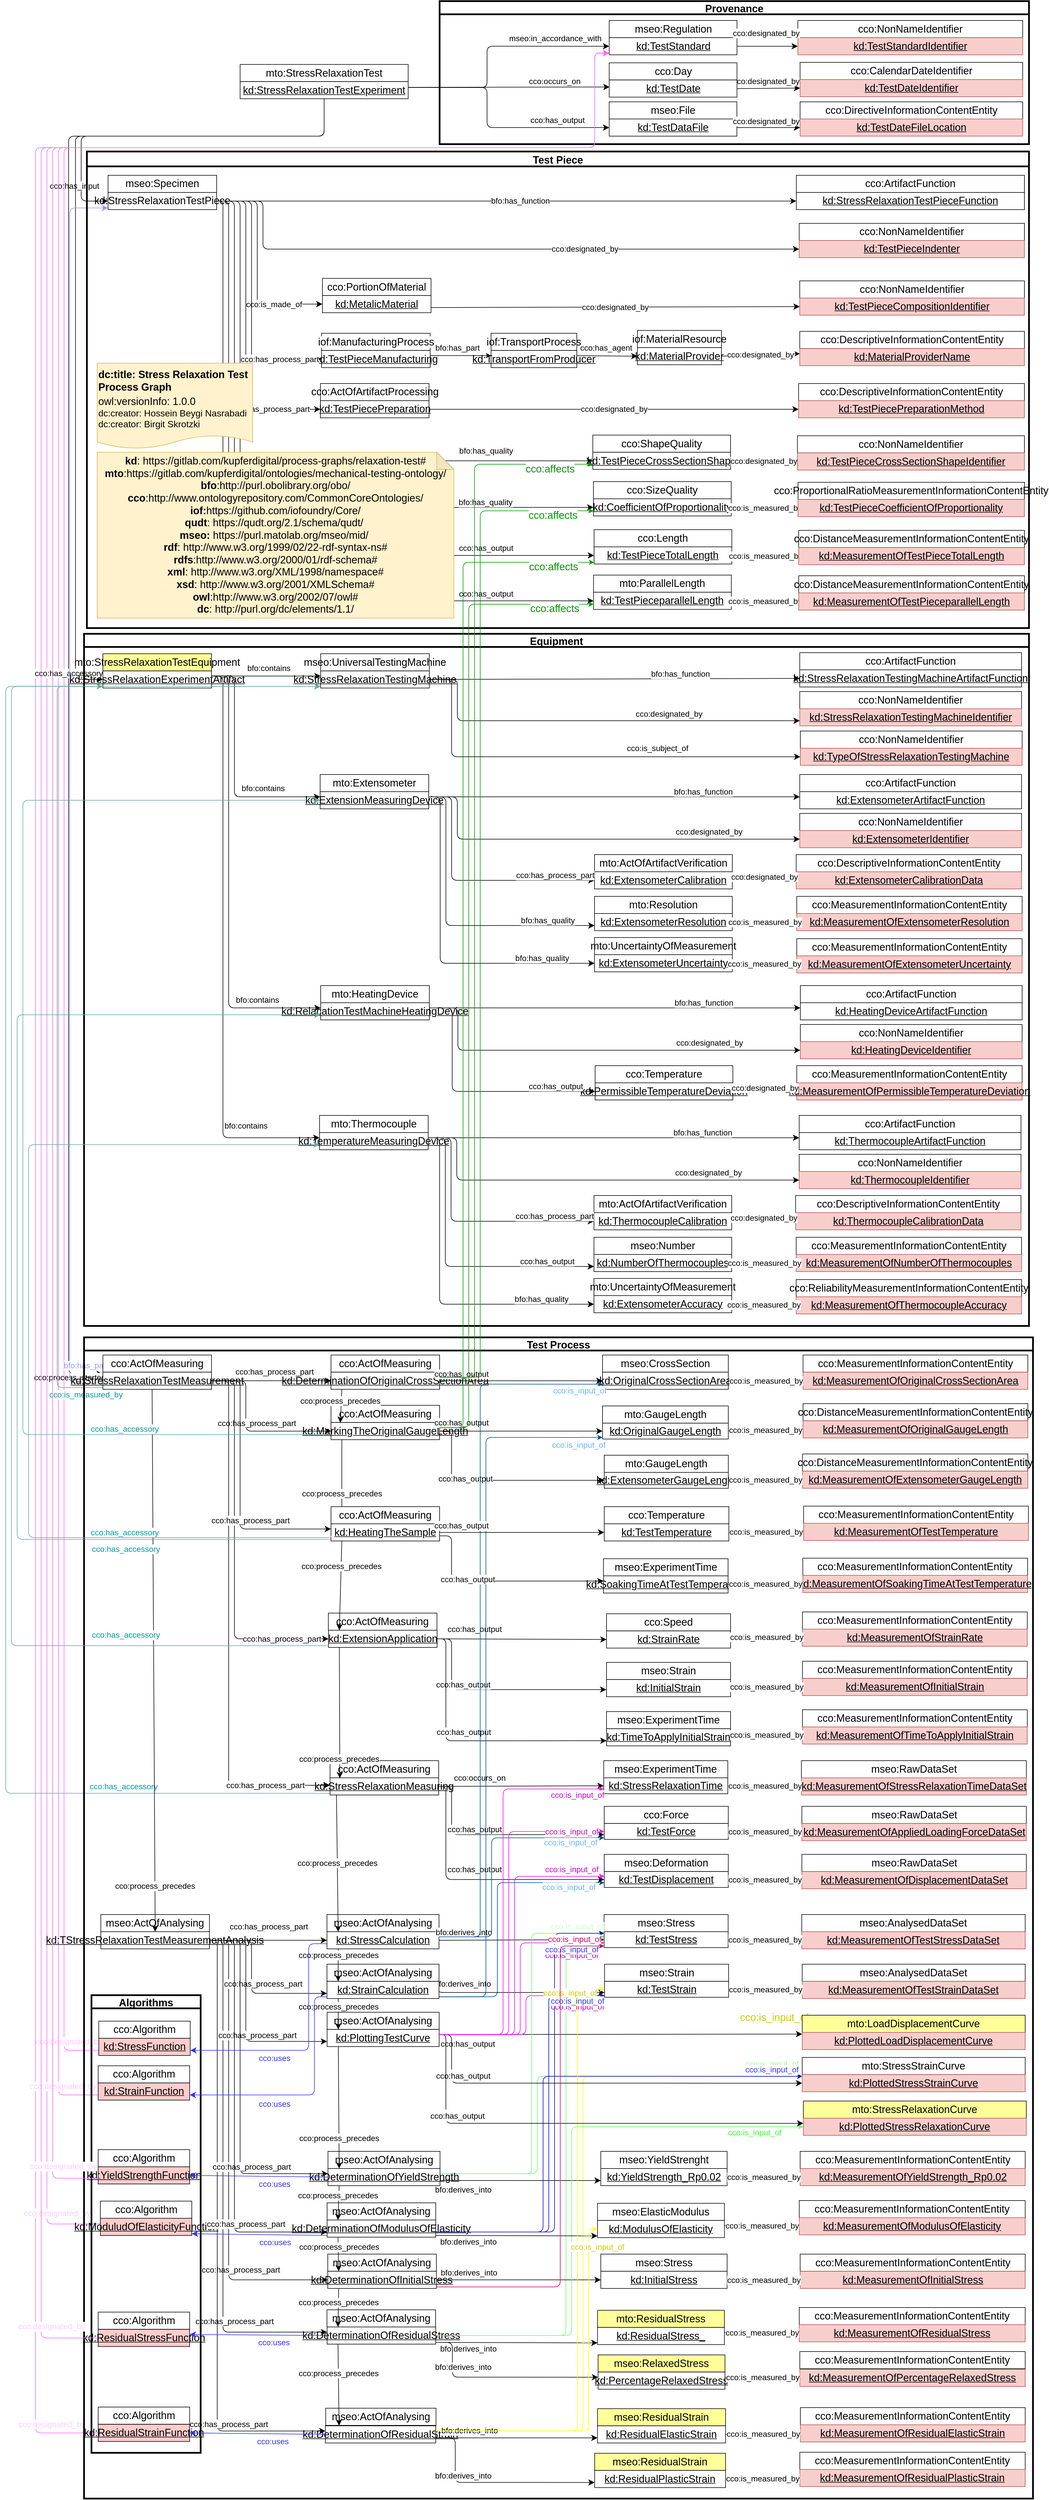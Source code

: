 <mxfile version="15.8.2" type="device"><diagram id="nRI1FRYwAx3gcNsNQlUs" name="Relaxation V1.0.0"><mxGraphModel dx="-111" dy="4777" grid="1" gridSize="10" guides="1" tooltips="1" connect="1" arrows="1" fold="1" page="1" pageScale="1" pageWidth="827" pageHeight="1169" math="0" shadow="0"><root><mxCell id="Fe3lSDXgcM0p536ULmFv-0"/><mxCell id="Fe3lSDXgcM0p536ULmFv-1" parent="Fe3lSDXgcM0p536ULmFv-0"/><object label="&lt;span style=&quot;font-size: 18px&quot;&gt;mto:StressRelaxationTest&lt;/span&gt;" Type="Class" id="Fe3lSDXgcM0p536ULmFv-2"><mxCell style="rounded=0;whiteSpace=wrap;html=1;snapToPoint=1;points=[[0.1,0],[0.2,0],[0.3,0],[0.4,0],[0.5,0],[0.6,0],[0.7,0],[0.8,0],[0.9,0],[0,0.1],[0,0.3],[0,0.5],[0,0.7],[0,0.9],[0.1,1],[0.2,1],[0.3,1],[0.4,1],[0.5,1],[0.6,1],[0.7,1],[0.8,1],[0.9,1],[1,0.1],[1,0.3],[1,0.5],[1,0.7],[1,0.9]];fillColor=#FFFFFF;fontSize=18;" parent="Fe3lSDXgcM0p536ULmFv-1" vertex="1"><mxGeometry x="2930" y="-3375.36" width="294" height="30" as="geometry"/></mxCell></object><object label="&lt;font style=&quot;font-size: 14px;&quot;&gt;mseo:in_accordance_with&lt;/font&gt;" Type="ObjectProperty" id="Fe3lSDXgcM0p536ULmFv-3"><mxCell style="endArrow=classic;html=1;endSize=8;fontFamily=Helvetica;entryX=0;entryY=0.5;entryDx=0;entryDy=0;edgeStyle=orthogonalEdgeStyle;exitX=0.998;exitY=0.347;exitDx=0;exitDy=0;exitPerimeter=0;fontSize=14;" parent="Fe3lSDXgcM0p536ULmFv-1" source="Fe3lSDXgcM0p536ULmFv-19" target="Fe3lSDXgcM0p536ULmFv-41" edge="1"><mxGeometry x="0.554" y="14" width="50" height="50" relative="1" as="geometry"><mxPoint x="3224" y="-3330" as="sourcePoint"/><mxPoint x="2658" y="-3336.36" as="targetPoint"/><Array as="points"><mxPoint x="3362" y="-3335"/><mxPoint x="3362" y="-3407"/></Array><mxPoint as="offset"/></mxGeometry></mxCell></object><object label="&lt;span style=&quot;font-family: helvetica; font-size: 14px;&quot;&gt;cco:has_output&lt;/span&gt;" Type="ObjectProperty" id="Fe3lSDXgcM0p536ULmFv-4"><mxCell style="endArrow=classic;html=1;entryX=0;entryY=0.5;entryDx=0;entryDy=0;endSize=8;fontFamily=Helvetica;rounded=1;exitX=0.999;exitY=0.347;exitDx=0;exitDy=0;edgeStyle=orthogonalEdgeStyle;exitPerimeter=0;fontSize=14;" parent="Fe3lSDXgcM0p536ULmFv-1" source="Fe3lSDXgcM0p536ULmFv-19" target="Fe3lSDXgcM0p536ULmFv-48" edge="1"><mxGeometry x="0.569" y="13" width="50" height="50" relative="1" as="geometry"><mxPoint x="2439" y="-3335.36" as="sourcePoint"/><mxPoint x="3044" y="-3229.36" as="targetPoint"/><Array as="points"><mxPoint x="3362" y="-3335"/><mxPoint x="3362" y="-3265"/></Array><mxPoint as="offset"/></mxGeometry></mxCell></object><object label="&lt;font style=&quot;font-size: 14px;&quot;&gt;cco:has_input&lt;/font&gt;" Type="ObjectProperty" id="Fe3lSDXgcM0p536ULmFv-5"><mxCell style="endArrow=classic;html=1;exitX=0.5;exitY=1;exitDx=0;exitDy=0;entryX=0;entryY=0.5;entryDx=0;entryDy=0;endSize=8;fontFamily=Helvetica;edgeStyle=orthogonalEdgeStyle;fontSize=14;" parent="Fe3lSDXgcM0p536ULmFv-1" source="Fe3lSDXgcM0p536ULmFv-19" target="Fe3lSDXgcM0p536ULmFv-71" edge="1"><mxGeometry x="0.774" y="-12" width="50" height="50" relative="1" as="geometry"><mxPoint x="2690" y="-3289.36" as="sourcePoint"/><mxPoint x="2910" y="-3019.36" as="targetPoint"/><Array as="points"><mxPoint x="3077" y="-3250"/><mxPoint x="2652" y="-3250"/><mxPoint x="2652" y="-3136"/></Array><mxPoint as="offset"/></mxGeometry></mxCell></object><object label="&lt;span style=&quot;font-family: helvetica; font-size: 14px;&quot;&gt;cco:process_started_by&lt;/span&gt;" Type="ObjectProperty" id="Fe3lSDXgcM0p536ULmFv-7"><mxCell style="endArrow=classic;html=1;endSize=8;fontFamily=Helvetica;exitX=0.5;exitY=1;exitDx=0;exitDy=0;edgeStyle=orthogonalEdgeStyle;entryX=0;entryY=0.1;entryDx=0;entryDy=0;fontSize=14;" parent="Fe3lSDXgcM0p536ULmFv-1" source="Fe3lSDXgcM0p536ULmFv-19" target="Fe3lSDXgcM0p536ULmFv-204" edge="1"><mxGeometry x="0.966" y="-6" width="50" height="50" relative="1" as="geometry"><mxPoint x="3432" y="-2996.18" as="sourcePoint"/><mxPoint x="2937" y="-400" as="targetPoint"/><Array as="points"><mxPoint x="3077" y="-3250"/><mxPoint x="2630" y="-3250"/><mxPoint x="2630" y="-1086"/></Array><mxPoint as="offset"/></mxGeometry></mxCell></object><object label="&lt;span style=&quot;font-size: 14px;&quot;&gt;&lt;font color=&quot;#009999&quot; style=&quot;font-size: 14px;&quot;&gt;cco:has_accessory&lt;/font&gt;&lt;/span&gt;" Type="ObjectProperty" id="Fe3lSDXgcM0p536ULmFv-8"><mxCell style="endArrow=classic;html=1;endSize=8;fontFamily=Helvetica;strokeColor=#67AB9F;exitX=0;exitY=0.9;exitDx=0;exitDy=0;entryX=0;entryY=0.9;entryDx=0;entryDy=0;edgeStyle=orthogonalEdgeStyle;fontSize=14;" parent="Fe3lSDXgcM0p536ULmFv-1" source="Fe3lSDXgcM0p536ULmFv-273" target="E5S1ZMrwIOTSxrhOgInT-100" edge="1"><mxGeometry x="-0.764" y="-12" width="50" height="50" relative="1" as="geometry"><mxPoint x="3328" y="261.64" as="sourcePoint"/><mxPoint x="3320.5" y="-1549.18" as="targetPoint"/><Array as="points"><mxPoint x="2520" y="-353"/><mxPoint x="2520" y="-2288"/></Array><mxPoint x="-1" as="offset"/></mxGeometry></mxCell></object><object label="&lt;u style=&quot;font-size: 18px&quot;&gt;kd:StressRelaxationTestExperiment&lt;span style=&quot;font-family: &amp;#34;arial&amp;#34; ; text-align: left ; background-color: rgb(255 , 255 , 255) ; font-size: 18px&quot;&gt;&lt;br style=&quot;font-size: 18px&quot;&gt;&lt;/span&gt;&lt;/u&gt;" Type="Individual" id="Fe3lSDXgcM0p536ULmFv-19"><mxCell style="rounded=0;whiteSpace=wrap;html=1;snapToPoint=1;points=[[0.1,0],[0.2,0],[0.3,0],[0.4,0],[0.5,0],[0.6,0],[0.7,0],[0.8,0],[0.9,0],[0,0.1],[0,0.3],[0,0.5],[0,0.7],[0,0.9],[0.1,1],[0.2,1],[0.3,1],[0.4,1],[0.5,1],[0.6,1],[0.7,1],[0.8,1],[0.9,1],[1,0.1],[1,0.3],[1,0.5],[1,0.7],[1,0.9]];strokeWidth=1;strokeColor=#000000;fontSize=18;" parent="Fe3lSDXgcM0p536ULmFv-1" vertex="1"><mxGeometry x="2930" y="-3345.36" width="294" height="30" as="geometry"/></mxCell></object><object label="&lt;span style=&quot;font-family: helvetica; font-size: 14px;&quot;&gt;&lt;font style=&quot;font-size: 14px;&quot;&gt;cco:occurs_on&lt;/font&gt;&lt;/span&gt;" Type="ObjectProperty" id="Fe3lSDXgcM0p536ULmFv-20"><mxCell style="endArrow=classic;html=1;exitX=1.002;exitY=0.336;exitDx=0;exitDy=0;endSize=8;fontFamily=Helvetica;edgeStyle=orthogonalEdgeStyle;exitPerimeter=0;entryX=0.003;entryY=0.409;entryDx=0;entryDy=0;entryPerimeter=0;fontSize=14;" parent="Fe3lSDXgcM0p536ULmFv-1" source="Fe3lSDXgcM0p536ULmFv-19" target="Fe3lSDXgcM0p536ULmFv-51" edge="1"><mxGeometry x="0.453" y="10" width="50" height="50" relative="1" as="geometry"><mxPoint x="2439" y="-3386.36" as="sourcePoint"/><mxPoint x="3540" y="-3327" as="targetPoint"/><Array as="points"><mxPoint x="3224" y="-3336"/></Array><mxPoint as="offset"/></mxGeometry></mxCell></object><object label="&lt;span style=&quot;font-family: helvetica; font-size: 14px;&quot;&gt;&lt;font color=&quot;#ffccff&quot; style=&quot;font-size: 14px;&quot;&gt;cco:designated_by&lt;/font&gt;&lt;/span&gt;" Type="ObjectProperty" id="Fe3lSDXgcM0p536ULmFv-22"><mxCell style="endArrow=classic;html=1;endSize=8;fontFamily=Helvetica;entryX=0;entryY=0.9;entryDx=0;entryDy=0;strokeColor=#FF66FF;edgeStyle=orthogonalEdgeStyle;exitX=0;exitY=0.7;exitDx=0;exitDy=0;fontSize=14;" parent="Fe3lSDXgcM0p536ULmFv-1" source="RBp1DmDdPqv6ejPzq-09-11" target="Fe3lSDXgcM0p536ULmFv-41" edge="1"><mxGeometry x="-0.966" y="-8" width="50" height="50" relative="1" as="geometry"><mxPoint x="2762" y="2090" as="sourcePoint"/><mxPoint x="4722" y="-2056.18" as="targetPoint"/><Array as="points"><mxPoint x="2622" y="96"/><mxPoint x="2622" y="-3230"/><mxPoint x="3550" y="-3230"/><mxPoint x="3550" y="-3395"/></Array><mxPoint as="offset"/></mxGeometry></mxCell></object><object label="&lt;span style=&quot;font-family: helvetica; font-size: 14px;&quot;&gt;&lt;font color=&quot;#ffccff&quot; style=&quot;font-size: 14px;&quot;&gt;cco:designated_by&lt;/font&gt;&lt;/span&gt;" Type="ObjectProperty" id="Fe3lSDXgcM0p536ULmFv-25"><mxCell style="endArrow=classic;html=1;endSize=8;fontFamily=Helvetica;entryX=0;entryY=0.9;entryDx=0;entryDy=0;strokeColor=#FF66FF;exitX=0;exitY=0.5;exitDx=0;exitDy=0;edgeStyle=orthogonalEdgeStyle;fontSize=14;" parent="Fe3lSDXgcM0p536ULmFv-1" source="Fe3lSDXgcM0p536ULmFv-396" target="Fe3lSDXgcM0p536ULmFv-41" edge="1"><mxGeometry x="-0.969" y="-15" width="50" height="50" relative="1" as="geometry"><mxPoint x="2816.5" y="1363.0" as="sourcePoint"/><mxPoint x="3358" y="-2164.36" as="targetPoint"/><Array as="points"><mxPoint x="2572" y="765"/><mxPoint x="2572" y="-3230"/><mxPoint x="3550" y="-3230"/><mxPoint x="3550" y="-3395"/></Array><mxPoint as="offset"/></mxGeometry></mxCell></object><object label="&lt;span style=&quot;font-family: helvetica; font-size: 14px;&quot;&gt;&lt;font color=&quot;#ffccff&quot; style=&quot;font-size: 14px;&quot;&gt;cco:designated_by&lt;/font&gt;&lt;/span&gt;" Type="ObjectProperty" id="Fe3lSDXgcM0p536ULmFv-26"><mxCell style="endArrow=classic;html=1;endSize=8;fontFamily=Helvetica;entryX=0;entryY=0.9;entryDx=0;entryDy=0;strokeColor=#FF66FF;exitX=0;exitY=0.3;exitDx=0;exitDy=0;edgeStyle=orthogonalEdgeStyle;fontSize=14;" parent="Fe3lSDXgcM0p536ULmFv-1" source="Fe3lSDXgcM0p536ULmFv-392" target="Fe3lSDXgcM0p536ULmFv-41" edge="1"><mxGeometry x="-0.953" y="-18" width="50" height="50" relative="1" as="geometry"><mxPoint x="2682.75" y="516" as="sourcePoint"/><mxPoint x="3368" y="-2154.36" as="targetPoint"/><Array as="points"><mxPoint x="2683" y="399"/><mxPoint x="2683" y="400"/><mxPoint x="2592" y="400"/><mxPoint x="2592" y="-3230"/><mxPoint x="3550" y="-3230"/><mxPoint x="3550" y="-3395"/></Array><mxPoint y="1" as="offset"/></mxGeometry></mxCell></object><object label="&lt;span style=&quot;font-family: helvetica; font-size: 14px;&quot;&gt;&lt;font color=&quot;#ffccff&quot; style=&quot;font-size: 14px;&quot;&gt;cco:designated_by&lt;/font&gt;&lt;/span&gt;" Type="ObjectProperty" id="Fe3lSDXgcM0p536ULmFv-27"><mxCell style="endArrow=classic;html=1;endSize=8;fontFamily=Helvetica;entryX=0;entryY=0.9;entryDx=0;entryDy=0;strokeColor=#FF66FF;exitX=0;exitY=0.7;exitDx=0;exitDy=0;edgeStyle=orthogonalEdgeStyle;fontSize=14;" parent="Fe3lSDXgcM0p536ULmFv-1" source="RBp1DmDdPqv6ejPzq-09-13" target="Fe3lSDXgcM0p536ULmFv-41" edge="1"><mxGeometry x="-0.963" y="-8" width="50" height="50" relative="1" as="geometry"><mxPoint x="2821" y="1073.82" as="sourcePoint"/><mxPoint x="3378" y="-2144.36" as="targetPoint"/><Array as="points"><mxPoint x="2612" y="174"/><mxPoint x="2612" y="-3230"/><mxPoint x="3550" y="-3230"/><mxPoint x="3550" y="-3395"/></Array><mxPoint as="offset"/></mxGeometry></mxCell></object><object label="&lt;font style=&quot;font-size: 14px;&quot;&gt;cco:has_accessory&lt;/font&gt;" Type="ObjectProperty" id="Fe3lSDXgcM0p536ULmFv-30"><mxCell style="endArrow=classic;html=1;exitX=0.5;exitY=1;exitDx=0;exitDy=0;endSize=8;fontFamily=Helvetica;edgeStyle=orthogonalEdgeStyle;entryX=0;entryY=0.5;entryDx=0;entryDy=0;fontSize=14;" parent="Fe3lSDXgcM0p536ULmFv-1" source="Fe3lSDXgcM0p536ULmFv-19" target="Fe3lSDXgcM0p536ULmFv-169" edge="1"><mxGeometry x="0.922" y="-12" width="50" height="50" relative="1" as="geometry"><mxPoint x="2700" y="-2742.36" as="sourcePoint"/><mxPoint x="2920" y="-2472.36" as="targetPoint"/><Array as="points"><mxPoint x="3077" y="-3250"/><mxPoint x="2642" y="-3250"/><mxPoint x="2642" y="-2300"/></Array><mxPoint as="offset"/></mxGeometry></mxCell></object><object label="&lt;span style=&quot;font-family: helvetica; font-size: 14px;&quot;&gt;&lt;font color=&quot;#009999&quot; style=&quot;font-size: 14px;&quot;&gt;cco:is_measured_by&lt;/font&gt;&lt;/span&gt;" Type="ObjectProperty" id="Fe3lSDXgcM0p536ULmFv-31"><mxCell style="endArrow=classic;html=1;endSize=8;fontFamily=Helvetica;entryX=0;entryY=0.9;entryDx=0;entryDy=0;strokeColor=#67AB9F;exitX=0;exitY=0.9;exitDx=0;exitDy=0;edgeStyle=orthogonalEdgeStyle;fontSize=14;" parent="Fe3lSDXgcM0p536ULmFv-1" source="Fe3lSDXgcM0p536ULmFv-204" target="Fe3lSDXgcM0p536ULmFv-169" edge="1"><mxGeometry x="-0.957" y="12" width="50" height="50" relative="1" as="geometry"><mxPoint x="3337" y="-236.36" as="sourcePoint"/><mxPoint x="3337.5" y="-1870.36" as="targetPoint"/><Array as="points"><mxPoint x="2610" y="-1062"/><mxPoint x="2610" y="-2288"/></Array><mxPoint as="offset"/></mxGeometry></mxCell></object><object label="&lt;span style=&quot;font-family: helvetica; font-size: 14px;&quot;&gt;&lt;font color=&quot;#9999ff&quot; style=&quot;font-size: 14px;&quot;&gt;bfo:has_part&lt;/font&gt;&lt;/span&gt;" Type="ObjectProperty" id="Fe3lSDXgcM0p536ULmFv-36"><mxCell style="endArrow=classic;html=1;endSize=8;fontFamily=Helvetica;entryX=0;entryY=0.9;entryDx=0;entryDy=0;strokeColor=#9999FF;exitX=-0.001;exitY=0.637;exitDx=0;exitDy=0;edgeStyle=orthogonalEdgeStyle;exitPerimeter=0;fontSize=14;" parent="Fe3lSDXgcM0p536ULmFv-1" source="Fe3lSDXgcM0p536ULmFv-204" target="Fe3lSDXgcM0p536ULmFv-71" edge="1"><mxGeometry x="-0.919" y="-28" width="50" height="50" relative="1" as="geometry"><mxPoint x="2925" y="-456.18" as="sourcePoint"/><mxPoint x="2925" y="-1943.36" as="targetPoint"/><Array as="points"><mxPoint x="2632" y="-1070"/><mxPoint x="2632" y="-3124"/></Array><mxPoint as="offset"/></mxGeometry></mxCell></object><mxCell id="Fe3lSDXgcM0p536ULmFv-39" value="Provenance" style="swimlane;strokeWidth=3;startSize=23;fontSize=18;" parent="Fe3lSDXgcM0p536ULmFv-1" vertex="1"><mxGeometry x="3279" y="-3486" width="1031" height="250" as="geometry"><mxRectangle x="4300" y="-3530" width="100" height="23" as="alternateBounds"/></mxGeometry></mxCell><object label="mseo:Regulation" Type="Class" id="Fe3lSDXgcM0p536ULmFv-40"><mxCell style="rounded=0;whiteSpace=wrap;html=1;snapToPoint=1;points=[[0.1,0],[0.2,0],[0.3,0],[0.4,0],[0.5,0],[0.6,0],[0.7,0],[0.8,0],[0.9,0],[0,0.1],[0,0.3],[0,0.5],[0,0.7],[0,0.9],[0.1,1],[0.2,1],[0.3,1],[0.4,1],[0.5,1],[0.6,1],[0.7,1],[0.8,1],[0.9,1],[1,0.1],[1,0.3],[1,0.5],[1,0.7],[1,0.9]];fontFamily=Helvetica;fontSize=18;" parent="Fe3lSDXgcM0p536ULmFv-39" vertex="1"><mxGeometry x="296.67" y="33.82" width="223.5" height="30" as="geometry"/></mxCell></object><object label="&lt;font style=&quot;letter-spacing: 0px; direction: ltr; line-height: 14.4px; opacity: 1; font-size: 18px;&quot;&gt;kd:&lt;/font&gt;&lt;font style=&quot;letter-spacing: 0px; direction: ltr; line-height: 14.4px; opacity: 1; font-size: 18px;&quot;&gt;TestStandard&lt;/font&gt;" Type="Individual" id="Fe3lSDXgcM0p536ULmFv-41"><mxCell style="rounded=0;whiteSpace=wrap;html=1;snapToPoint=1;points=[[0.1,0],[0.2,0],[0.3,0],[0.4,0],[0.5,0],[0.6,0],[0.7,0],[0.8,0],[0.9,0],[0,0.1],[0,0.3],[0,0.5],[0,0.7],[0,0.9],[0.1,1],[0.2,1],[0.3,1],[0.4,1],[0.5,1],[0.6,1],[0.7,1],[0.8,1],[0.9,1],[1,0.1],[1,0.3],[1,0.5],[1,0.7],[1,0.9]];fontFamily=Helvetica;fontStyle=4;fontSize=18;" parent="Fe3lSDXgcM0p536ULmFv-39" vertex="1"><mxGeometry x="296.67" y="63.82" width="223.5" height="30" as="geometry"/></mxCell></object><object label="&lt;span style=&quot;font-family: helvetica; background-color: rgb(255, 255, 255); font-size: 18px;&quot;&gt;&lt;font style=&quot;font-size: 18px;&quot;&gt;cco:NonNameIdentifier&lt;/font&gt;&lt;/span&gt;" Type="Class" id="Fe3lSDXgcM0p536ULmFv-42"><mxCell style="rounded=0;whiteSpace=wrap;html=1;snapToPoint=1;points=[[0.1,0],[0.2,0],[0.3,0],[0.4,0],[0.5,0],[0.6,0],[0.7,0],[0.8,0],[0.9,0],[0,0.1],[0,0.3],[0,0.5],[0,0.7],[0,0.9],[0.1,1],[0.2,1],[0.3,1],[0.4,1],[0.5,1],[0.6,1],[0.7,1],[0.8,1],[0.9,1],[1,0.1],[1,0.3],[1,0.5],[1,0.7],[1,0.9]];fontFamily=Helvetica;fontSize=18;" parent="Fe3lSDXgcM0p536ULmFv-39" vertex="1"><mxGeometry x="626.67" y="33.82" width="393.33" height="30" as="geometry"/></mxCell></object><object label="&lt;span style=&quot;font-size: 18px;&quot;&gt;kd:TestStandardIdentifier&lt;/span&gt;" Type="Individual" id="Fe3lSDXgcM0p536ULmFv-43"><mxCell style="rounded=0;whiteSpace=wrap;html=1;snapToPoint=1;points=[[0.1,0],[0.2,0],[0.3,0],[0.4,0],[0.5,0],[0.6,0],[0.7,0],[0.8,0],[0.9,0],[0,0.1],[0,0.3],[0,0.5],[0,0.7],[0,0.9],[0.1,1],[0.2,1],[0.3,1],[0.4,1],[0.5,1],[0.6,1],[0.7,1],[0.8,1],[0.9,1],[1,0.1],[1,0.3],[1,0.5],[1,0.7],[1,0.9]];fontFamily=Helvetica;fontStyle=4;fillColor=#f8cecc;strokeColor=#b85450;fontSize=18;" parent="Fe3lSDXgcM0p536ULmFv-39" vertex="1"><mxGeometry x="626.67" y="63.82" width="393.33" height="30" as="geometry"/></mxCell></object><object label="&lt;span style=&quot;font-family: helvetica; font-size: 14px;&quot;&gt;&lt;font style=&quot;font-size: 14px;&quot;&gt;cco:designated_by&lt;/font&gt;&lt;/span&gt;" Type="ObjectProperty" id="Fe3lSDXgcM0p536ULmFv-44"><mxCell style="endArrow=classic;html=1;exitX=1;exitY=0.5;exitDx=0;exitDy=0;entryX=0;entryY=0.5;entryDx=0;entryDy=0;endSize=8;fontFamily=Helvetica;fontSize=14;" parent="Fe3lSDXgcM0p536ULmFv-39" source="Fe3lSDXgcM0p536ULmFv-41" target="Fe3lSDXgcM0p536ULmFv-43" edge="1"><mxGeometry x="-0.045" y="23" width="50" height="50" relative="1" as="geometry"><mxPoint x="-415.33" y="75.23" as="sourcePoint"/><mxPoint x="-275.33" y="75.73" as="targetPoint"/><mxPoint as="offset"/></mxGeometry></mxCell></object><object label="&lt;span style=&quot;font-family: helvetica; background-color: rgb(255, 255, 255); font-size: 18px;&quot;&gt;&lt;font style=&quot;font-size: 18px;&quot;&gt;cco:CalendarDateIdentifier&lt;/font&gt;&lt;/span&gt;" Type="Class" id="Fe3lSDXgcM0p536ULmFv-45"><mxCell style="rounded=0;whiteSpace=wrap;html=1;snapToPoint=1;points=[[0.1,0],[0.2,0],[0.3,0],[0.4,0],[0.5,0],[0.6,0],[0.7,0],[0.8,0],[0.9,0],[0,0.1],[0,0.3],[0,0.5],[0,0.7],[0,0.9],[0.1,1],[0.2,1],[0.3,1],[0.4,1],[0.5,1],[0.6,1],[0.7,1],[0.8,1],[0.9,1],[1,0.1],[1,0.3],[1,0.5],[1,0.7],[1,0.9]];fontFamily=Helvetica;fontSize=18;" parent="Fe3lSDXgcM0p536ULmFv-39" vertex="1"><mxGeometry x="630.55" y="107" width="389.45" height="30" as="geometry"/></mxCell></object><object label="&lt;span style=&quot;font-size: 18px;&quot;&gt;kd:TestDateIdentifier&lt;/span&gt;" Type="Individual" id="Fe3lSDXgcM0p536ULmFv-46"><mxCell style="rounded=0;whiteSpace=wrap;html=1;snapToPoint=1;points=[[0.1,0],[0.2,0],[0.3,0],[0.4,0],[0.5,0],[0.6,0],[0.7,0],[0.8,0],[0.9,0],[0,0.1],[0,0.3],[0,0.5],[0,0.7],[0,0.9],[0.1,1],[0.2,1],[0.3,1],[0.4,1],[0.5,1],[0.6,1],[0.7,1],[0.8,1],[0.9,1],[1,0.1],[1,0.3],[1,0.5],[1,0.7],[1,0.9]];fontFamily=Helvetica;fontStyle=4;fillColor=#f8cecc;strokeColor=#b85450;fontSize=18;" parent="Fe3lSDXgcM0p536ULmFv-39" vertex="1"><mxGeometry x="630.55" y="137" width="389.45" height="30" as="geometry"/></mxCell></object><object label="&lt;font face=&quot;helvetica&quot; style=&quot;font-size: 18px;&quot;&gt;mseo:File&lt;/font&gt;" Type="Class" id="Fe3lSDXgcM0p536ULmFv-47"><mxCell style="rounded=0;whiteSpace=wrap;html=1;snapToPoint=1;points=[[0.1,0],[0.2,0],[0.3,0],[0.4,0],[0.5,0],[0.6,0],[0.7,0],[0.8,0],[0.9,0],[0,0.1],[0,0.3],[0,0.5],[0,0.7],[0,0.9],[0.1,1],[0.2,1],[0.3,1],[0.4,1],[0.5,1],[0.6,1],[0.7,1],[0.8,1],[0.9,1],[1,0.1],[1,0.3],[1,0.5],[1,0.7],[1,0.9]];fontFamily=Helvetica;fontSize=18;" parent="Fe3lSDXgcM0p536ULmFv-39" vertex="1"><mxGeometry x="296.67" y="176" width="223.33" height="30" as="geometry"/></mxCell></object><object label="&lt;span style=&quot;font-size: 18px;&quot;&gt;kd:TestDataFile&lt;/span&gt;" Type="Individual" id="Fe3lSDXgcM0p536ULmFv-48"><mxCell style="rounded=0;whiteSpace=wrap;html=1;snapToPoint=1;points=[[0.1,0],[0.2,0],[0.3,0],[0.4,0],[0.5,0],[0.6,0],[0.7,0],[0.8,0],[0.9,0],[0,0.1],[0,0.3],[0,0.5],[0,0.7],[0,0.9],[0.1,1],[0.2,1],[0.3,1],[0.4,1],[0.5,1],[0.6,1],[0.7,1],[0.8,1],[0.9,1],[1,0.1],[1,0.3],[1,0.5],[1,0.7],[1,0.9]];fontFamily=Helvetica;fontStyle=4;fontSize=18;" parent="Fe3lSDXgcM0p536ULmFv-39" vertex="1"><mxGeometry x="296.67" y="206" width="223.33" height="30" as="geometry"/></mxCell></object><object label="&lt;span style=&quot;font-family: helvetica; font-size: 14px;&quot;&gt;&lt;font style=&quot;font-size: 14px;&quot;&gt;cco:designated_by&lt;/font&gt;&lt;/span&gt;" Type="ObjectProperty" id="Fe3lSDXgcM0p536ULmFv-49"><mxCell style="endArrow=classic;html=1;exitX=1;exitY=0.5;exitDx=0;exitDy=0;endSize=8;fontFamily=Helvetica;rounded=1;fontSize=14;entryX=0;entryY=0.5;entryDx=0;entryDy=0;" parent="Fe3lSDXgcM0p536ULmFv-39" source="Fe3lSDXgcM0p536ULmFv-51" target="Fe3lSDXgcM0p536ULmFv-46" edge="1"><mxGeometry x="-0.074" y="12" width="50" height="50" relative="1" as="geometry"><mxPoint x="-525.33" y="-16.18" as="sourcePoint"/><mxPoint x="631" y="153" as="targetPoint"/><mxPoint as="offset"/></mxGeometry></mxCell></object><object label="&lt;span style=&quot;font-family: helvetica; background-color: rgb(255, 255, 255); font-size: 18px;&quot;&gt;&lt;font style=&quot;font-size: 18px;&quot;&gt;cco:Day&lt;/font&gt;&lt;/span&gt;" Type="Class" id="Fe3lSDXgcM0p536ULmFv-50"><mxCell style="rounded=0;whiteSpace=wrap;html=1;snapToPoint=1;points=[[0.1,0],[0.2,0],[0.3,0],[0.4,0],[0.5,0],[0.6,0],[0.7,0],[0.8,0],[0.9,0],[0,0.1],[0,0.3],[0,0.5],[0,0.7],[0,0.9],[0.1,1],[0.2,1],[0.3,1],[0.4,1],[0.5,1],[0.6,1],[0.7,1],[0.8,1],[0.9,1],[1,0.1],[1,0.3],[1,0.5],[1,0.7],[1,0.9]];fontFamily=Helvetica;fontSize=18;" parent="Fe3lSDXgcM0p536ULmFv-39" vertex="1"><mxGeometry x="296.67" y="107.82" width="223.5" height="30" as="geometry"/></mxCell></object><object label="&lt;font style=&quot;letter-spacing: 0px; direction: ltr; line-height: 14.4px; opacity: 1; font-size: 18px;&quot;&gt;kd:&lt;/font&gt;&lt;font style=&quot;letter-spacing: 0px; direction: ltr; line-height: 14.4px; opacity: 1; font-size: 18px;&quot;&gt;TestDate&lt;/font&gt;" Type="Individual" id="Fe3lSDXgcM0p536ULmFv-51"><mxCell style="rounded=0;whiteSpace=wrap;html=1;snapToPoint=1;points=[[0.1,0],[0.2,0],[0.3,0],[0.4,0],[0.5,0],[0.6,0],[0.7,0],[0.8,0],[0.9,0],[0,0.1],[0,0.3],[0,0.5],[0,0.7],[0,0.9],[0.1,1],[0.2,1],[0.3,1],[0.4,1],[0.5,1],[0.6,1],[0.7,1],[0.8,1],[0.9,1],[1,0.1],[1,0.3],[1,0.5],[1,0.7],[1,0.9]];fontFamily=Helvetica;fontStyle=4;fontSize=18;" parent="Fe3lSDXgcM0p536ULmFv-39" vertex="1"><mxGeometry x="296.67" y="137.82" width="223.5" height="30" as="geometry"/></mxCell></object><object label="&lt;span style=&quot;font-family: helvetica; background-color: rgb(255, 255, 255); font-size: 18px;&quot;&gt;&lt;font style=&quot;font-size: 18px;&quot;&gt;cco:DirectiveInformationContentEntity&lt;/font&gt;&lt;/span&gt;" Type="Class" id="Fe3lSDXgcM0p536ULmFv-52"><mxCell style="rounded=0;whiteSpace=wrap;html=1;snapToPoint=1;points=[[0.1,0],[0.2,0],[0.3,0],[0.4,0],[0.5,0],[0.6,0],[0.7,0],[0.8,0],[0.9,0],[0,0.1],[0,0.3],[0,0.5],[0,0.7],[0,0.9],[0.1,1],[0.2,1],[0.3,1],[0.4,1],[0.5,1],[0.6,1],[0.7,1],[0.8,1],[0.9,1],[1,0.1],[1,0.3],[1,0.5],[1,0.7],[1,0.9]];fontFamily=Helvetica;fillColor=#FFFFFF;fontSize=18;" parent="Fe3lSDXgcM0p536ULmFv-39" vertex="1"><mxGeometry x="630.55" y="176" width="389.45" height="30" as="geometry"/></mxCell></object><object label="&lt;span style=&quot;font-size: 18px;&quot;&gt;kd:TestDateFileLocation&lt;/span&gt;" Type="Individual" id="Fe3lSDXgcM0p536ULmFv-53"><mxCell style="rounded=0;whiteSpace=wrap;html=1;snapToPoint=1;points=[[0.1,0],[0.2,0],[0.3,0],[0.4,0],[0.5,0],[0.6,0],[0.7,0],[0.8,0],[0.9,0],[0,0.1],[0,0.3],[0,0.5],[0,0.7],[0,0.9],[0.1,1],[0.2,1],[0.3,1],[0.4,1],[0.5,1],[0.6,1],[0.7,1],[0.8,1],[0.9,1],[1,0.1],[1,0.3],[1,0.5],[1,0.7],[1,0.9]];fontFamily=Helvetica;fontStyle=4;fillColor=#f8cecc;strokeColor=#b85450;fontSize=18;" parent="Fe3lSDXgcM0p536ULmFv-39" vertex="1"><mxGeometry x="630.55" y="206" width="389.45" height="30" as="geometry"/></mxCell></object><object label="&lt;span style=&quot;font-family: helvetica; font-size: 14px;&quot;&gt;&lt;font style=&quot;font-size: 14px;&quot;&gt;cco:designated_by&lt;/font&gt;&lt;/span&gt;" Type="ObjectProperty" id="Fe3lSDXgcM0p536ULmFv-54"><mxCell style="endArrow=classic;html=1;exitX=1;exitY=0.5;exitDx=0;exitDy=0;entryX=0;entryY=0.5;entryDx=0;entryDy=0;endSize=8;fontFamily=Helvetica;rounded=1;fontSize=14;" parent="Fe3lSDXgcM0p536ULmFv-39" source="Fe3lSDXgcM0p536ULmFv-48" target="Fe3lSDXgcM0p536ULmFv-53" edge="1"><mxGeometry x="-0.077" y="11" width="50" height="50" relative="1" as="geometry"><mxPoint x="520.17" y="223.82" as="sourcePoint"/><mxPoint x="-4092.33" y="3291.32" as="targetPoint"/><mxPoint as="offset"/></mxGeometry></mxCell></object><mxCell id="Fe3lSDXgcM0p536ULmFv-55" value="Test Piece" style="swimlane;strokeWidth=3;fontSize=18;startSize=26;" parent="Fe3lSDXgcM0p536ULmFv-1" vertex="1"><mxGeometry x="2662" y="-3223.18" width="1648" height="833.18" as="geometry"><mxRectangle x="3430" y="-3920" width="100" height="23" as="alternateBounds"/></mxGeometry></mxCell><object label="&lt;span style=&quot;font-size: 18px;&quot;&gt;mseo:Specimen&lt;/span&gt;" Type="Class" id="Fe3lSDXgcM0p536ULmFv-56"><mxCell style="rounded=0;whiteSpace=wrap;html=1;snapToPoint=1;points=[[0.1,0],[0.2,0],[0.3,0],[0.4,0],[0.5,0],[0.6,0],[0.7,0],[0.8,0],[0.9,0],[0,0.1],[0,0.3],[0,0.5],[0,0.7],[0,0.9],[0.1,1],[0.2,1],[0.3,1],[0.4,1],[0.5,1],[0.6,1],[0.7,1],[0.8,1],[0.9,1],[1,0.1],[1,0.3],[1,0.5],[1,0.7],[1,0.9]];fontFamily=Helvetica;fillColor=#FFFFFF;fontSize=18;" parent="Fe3lSDXgcM0p536ULmFv-55" vertex="1"><mxGeometry x="37" y="41.64" width="190" height="30" as="geometry"/></mxCell></object><object label="&lt;span style=&quot;font-family: helvetica; background-color: rgb(255, 255, 255); font-size: 18px;&quot;&gt;cco:ArtifactFunction&lt;/span&gt;" Type="Class" id="Fe3lSDXgcM0p536ULmFv-57"><mxCell style="rounded=0;whiteSpace=wrap;html=1;snapToPoint=1;points=[[0.1,0],[0.2,0],[0.3,0],[0.4,0],[0.5,0],[0.6,0],[0.7,0],[0.8,0],[0.9,0],[0,0.1],[0,0.3],[0,0.5],[0,0.7],[0,0.9],[0.1,1],[0.2,1],[0.3,1],[0.4,1],[0.5,1],[0.6,1],[0.7,1],[0.8,1],[0.9,1],[1,0.1],[1,0.3],[1,0.5],[1,0.7],[1,0.9]];fontSize=18;" parent="Fe3lSDXgcM0p536ULmFv-55" vertex="1"><mxGeometry x="1241" y="41.64" width="399" height="30" as="geometry"/></mxCell></object><object label="&lt;font style=&quot;font-size: 18px&quot;&gt;&lt;font style=&quot;letter-spacing: 0px ; font-family: &amp;#34;helvetica&amp;#34; ; direction: ltr ; line-height: 19.2px ; opacity: 1 ; font-size: 18px&quot;&gt;&lt;u style=&quot;font-size: 18px&quot;&gt;kd:StressRelaxationTestPieceFunction&lt;/u&gt;&lt;/font&gt;&lt;/font&gt;" Type="Individual" id="Fe3lSDXgcM0p536ULmFv-58"><mxCell style="rounded=0;whiteSpace=wrap;html=1;snapToPoint=1;points=[[0.1,0],[0.2,0],[0.3,0],[0.4,0],[0.5,0],[0.6,0],[0.7,0],[0.8,0],[0.9,0],[0,0.1],[0,0.3],[0,0.5],[0,0.7],[0,0.9],[0.1,1],[0.2,1],[0.3,1],[0.4,1],[0.5,1],[0.6,1],[0.7,1],[0.8,1],[0.9,1],[1,0.1],[1,0.3],[1,0.5],[1,0.7],[1,0.9]];fontSize=18;" parent="Fe3lSDXgcM0p536ULmFv-55" vertex="1"><mxGeometry x="1241" y="71.64" width="399" height="30" as="geometry"/></mxCell></object><object label="&lt;span style=&quot;font-family: helvetica; background-color: rgb(255, 255, 255); font-size: 18px;&quot;&gt;&lt;font style=&quot;font-size: 18px;&quot;&gt;cco:NonNameIdentifier&lt;/font&gt;&lt;/span&gt;" Type="Class" id="Fe3lSDXgcM0p536ULmFv-59"><mxCell style="rounded=0;whiteSpace=wrap;html=1;snapToPoint=1;points=[[0.1,0],[0.2,0],[0.3,0],[0.4,0],[0.5,0],[0.6,0],[0.7,0],[0.8,0],[0.9,0],[0,0.1],[0,0.3],[0,0.5],[0,0.7],[0,0.9],[0.1,1],[0.2,1],[0.3,1],[0.4,1],[0.5,1],[0.6,1],[0.7,1],[0.8,1],[0.9,1],[1,0.1],[1,0.3],[1,0.5],[1,0.7],[1,0.9]];fontSize=18;" parent="Fe3lSDXgcM0p536ULmFv-55" vertex="1"><mxGeometry x="1246" y="125.64" width="394" height="30" as="geometry"/></mxCell></object><object label="&lt;font face=&quot;helvetica&quot;&gt;&lt;u&gt;kd:TestPieceIndenter&lt;/u&gt;&lt;/font&gt;" Type="Individual" id="Fe3lSDXgcM0p536ULmFv-60"><mxCell style="rounded=0;whiteSpace=wrap;html=1;snapToPoint=1;points=[[0.1,0],[0.2,0],[0.3,0],[0.4,0],[0.5,0],[0.6,0],[0.7,0],[0.8,0],[0.9,0],[0,0.1],[0,0.3],[0,0.5],[0,0.7],[0,0.9],[0.1,1],[0.2,1],[0.3,1],[0.4,1],[0.5,1],[0.6,1],[0.7,1],[0.8,1],[0.9,1],[1,0.1],[1,0.3],[1,0.5],[1,0.7],[1,0.9]];strokeWidth=1;strokeColor=#b85450;fillColor=#f8cecc;fontSize=18;" parent="Fe3lSDXgcM0p536ULmFv-55" vertex="1"><mxGeometry x="1246" y="155.64" width="394" height="30" as="geometry"/></mxCell></object><object label="&lt;font style=&quot;font-size: 18px;&quot;&gt;cco:PortionOfMaterial&lt;/font&gt;" Type="Class" id="Fe3lSDXgcM0p536ULmFv-61"><mxCell style="rounded=0;whiteSpace=wrap;html=1;snapToPoint=1;points=[[0.1,0],[0.2,0],[0.3,0],[0.4,0],[0.5,0],[0.6,0],[0.7,0],[0.8,0],[0.9,0],[0,0.1],[0,0.3],[0,0.5],[0,0.7],[0,0.9],[0.1,1],[0.2,1],[0.3,1],[0.4,1],[0.5,1],[0.6,1],[0.7,1],[0.8,1],[0.9,1],[1,0.1],[1,0.3],[1,0.5],[1,0.7],[1,0.9]];fontSize=18;" parent="Fe3lSDXgcM0p536ULmFv-55" vertex="1"><mxGeometry x="412" y="221.82" width="190" height="30" as="geometry"/></mxCell></object><object label="&lt;font style=&quot;font-size: 18px&quot;&gt;&lt;font style=&quot;letter-spacing: 0px ; font-family: &amp;#34;helvetica&amp;#34; ; direction: ltr ; line-height: 19.2px ; opacity: 1 ; font-size: 18px&quot;&gt;&lt;u style=&quot;font-size: 18px&quot;&gt;kd:MetalicMaterial&lt;/u&gt;&lt;/font&gt;&lt;/font&gt;" Type="Individual" id="Fe3lSDXgcM0p536ULmFv-62"><mxCell style="rounded=0;whiteSpace=wrap;html=1;snapToPoint=1;points=[[0.1,0],[0.2,0],[0.3,0],[0.4,0],[0.5,0],[0.6,0],[0.7,0],[0.8,0],[0.9,0],[0,0.1],[0,0.3],[0,0.5],[0,0.7],[0,0.9],[0.1,1],[0.2,1],[0.3,1],[0.4,1],[0.5,1],[0.6,1],[0.7,1],[0.8,1],[0.9,1],[1,0.1],[1,0.3],[1,0.5],[1,0.7],[1,0.9]];strokeWidth=1;strokeColor=#000000;fontSize=18;" parent="Fe3lSDXgcM0p536ULmFv-55" vertex="1"><mxGeometry x="412" y="251.82" width="190" height="30" as="geometry"/></mxCell></object><object label="&lt;span style=&quot;background-color: rgb(255, 255, 255); font-size: 18px;&quot;&gt;cco:ShapeQuality&lt;/span&gt;" Type="Class" id="Fe3lSDXgcM0p536ULmFv-63"><mxCell style="rounded=0;whiteSpace=wrap;html=1;snapToPoint=1;points=[[0.1,0],[0.2,0],[0.3,0],[0.4,0],[0.5,0],[0.6,0],[0.7,0],[0.8,0],[0.9,0],[0,0.1],[0,0.3],[0,0.5],[0,0.7],[0,0.9],[0.1,1],[0.2,1],[0.3,1],[0.4,1],[0.5,1],[0.6,1],[0.7,1],[0.8,1],[0.9,1],[1,0.1],[1,0.3],[1,0.5],[1,0.7],[1,0.9]];fontSize=18;" parent="Fe3lSDXgcM0p536ULmFv-55" vertex="1"><mxGeometry x="885" y="495.82" width="241" height="30" as="geometry"/></mxCell></object><object label="&lt;span style=&quot;font-family: &amp;#34;helvetica&amp;#34;&quot;&gt;bfo:has_function&lt;/span&gt;" Type="ObjectProperty" id="Fe3lSDXgcM0p536ULmFv-64"><mxCell style="endArrow=classic;html=1;exitX=1;exitY=0.5;exitDx=0;exitDy=0;entryX=0;entryY=0.5;entryDx=0;entryDy=0;endSize=8;fontFamily=Helvetica;fontSize=14;" parent="Fe3lSDXgcM0p536ULmFv-55" source="Fe3lSDXgcM0p536ULmFv-71" target="Fe3lSDXgcM0p536ULmFv-58" edge="1"><mxGeometry x="0.047" width="50" height="50" relative="1" as="geometry"><mxPoint x="180" y="86.64" as="sourcePoint"/><mxPoint x="336" y="86.14" as="targetPoint"/><mxPoint as="offset"/></mxGeometry></mxCell></object><object label="&lt;span style=&quot;font-family: helvetica; font-size: 14px;&quot;&gt;cco:designated_by&lt;/span&gt;" Type="ObjectProperty" id="Fe3lSDXgcM0p536ULmFv-65"><mxCell style="endArrow=classic;html=1;exitX=1;exitY=0.5;exitDx=0;exitDy=0;entryX=0;entryY=0.5;entryDx=0;entryDy=0;endSize=8;fontFamily=Helvetica;edgeStyle=elbowEdgeStyle;fontSize=14;" parent="Fe3lSDXgcM0p536ULmFv-55" source="Fe3lSDXgcM0p536ULmFv-71" target="Fe3lSDXgcM0p536ULmFv-60" edge="1"><mxGeometry x="0.319" width="50" height="50" relative="1" as="geometry"><mxPoint x="180" y="86.64" as="sourcePoint"/><mxPoint x="385" y="96.64" as="targetPoint"/><Array as="points"><mxPoint x="308" y="123"/></Array><mxPoint as="offset"/></mxGeometry></mxCell></object><object label="&lt;span style=&quot;font-family: helvetica; font-size: 14px;&quot;&gt;&lt;font style=&quot;font-size: 14px;&quot;&gt;cco:is_made_of&lt;/font&gt;&lt;/span&gt;" Type="ObjectProperty" id="Fe3lSDXgcM0p536ULmFv-66"><mxCell style="endArrow=classic;html=1;entryX=0;entryY=0.5;entryDx=0;entryDy=0;endSize=8;fontFamily=Helvetica;edgeStyle=elbowEdgeStyle;exitX=1;exitY=0.5;exitDx=0;exitDy=0;fontSize=14;" parent="Fe3lSDXgcM0p536ULmFv-55" source="Fe3lSDXgcM0p536ULmFv-71" target="Fe3lSDXgcM0p536ULmFv-62" edge="1"><mxGeometry x="0.53" width="50" height="50" relative="1" as="geometry"><mxPoint x="180" y="86.64" as="sourcePoint"/><mxPoint x="385" y="180.64" as="targetPoint"/><Array as="points"><mxPoint x="298" y="183"/></Array><mxPoint x="1" as="offset"/></mxGeometry></mxCell></object><object label="&lt;font style=&quot;font-size: 18px;&quot;&gt;cco:DescriptiveInformationContentEntity&lt;/font&gt;" Type="Class" id="Fe3lSDXgcM0p536ULmFv-67"><mxCell style="rounded=0;whiteSpace=wrap;html=1;snapToPoint=1;points=[[0.1,0],[0.2,0],[0.3,0],[0.4,0],[0.5,0],[0.6,0],[0.7,0],[0.8,0],[0.9,0],[0,0.1],[0,0.3],[0,0.5],[0,0.7],[0,0.9],[0.1,1],[0.2,1],[0.3,1],[0.4,1],[0.5,1],[0.6,1],[0.7,1],[0.8,1],[0.9,1],[1,0.1],[1,0.3],[1,0.5],[1,0.7],[1,0.9]];fontSize=18;" parent="Fe3lSDXgcM0p536ULmFv-55" vertex="1"><mxGeometry x="1247" y="314.5" width="393" height="30" as="geometry"/></mxCell></object><object label="&lt;span style=&quot;font-family: helvetica; font-size: 14px;&quot;&gt;cco:designated_by&lt;/span&gt;" Type="ObjectProperty" id="Fe3lSDXgcM0p536ULmFv-69"><mxCell style="endArrow=classic;html=1;exitX=1;exitY=0.7;exitDx=0;exitDy=0;entryX=0;entryY=0.5;entryDx=0;entryDy=0;endSize=8;fontFamily=Helvetica;rounded=1;fontSize=14;" parent="Fe3lSDXgcM0p536ULmFv-55" source="Fe3lSDXgcM0p536ULmFv-62" target="OLTQ0ghrIqodXFDddBHm-1" edge="1"><mxGeometry width="50" height="50" relative="1" as="geometry"><mxPoint x="989" y="451.82" as="sourcePoint"/><mxPoint x="1333" y="273.82" as="targetPoint"/></mxGeometry></mxCell></object><object label="&lt;font style=&quot;letter-spacing: 0px ; direction: ltr ; line-height: 14.4px ; opacity: 1 ; font-size: 18px&quot;&gt;kd:StressRelaxation&lt;/font&gt;&lt;font style=&quot;letter-spacing: 0px ; direction: ltr ; line-height: 14.4px ; opacity: 1 ; font-size: 18px&quot;&gt;TestPiece&lt;/font&gt;" Type="Individual" id="Fe3lSDXgcM0p536ULmFv-71"><mxCell style="rounded=0;whiteSpace=wrap;html=1;snapToPoint=1;points=[[0.1,0],[0.2,0],[0.3,0],[0.4,0],[0.5,0],[0.6,0],[0.7,0],[0.8,0],[0.9,0],[0,0.1],[0,0.3],[0,0.5],[0,0.7],[0,0.9],[0.1,1],[0.2,1],[0.3,1],[0.4,1],[0.5,1],[0.6,1],[0.7,1],[0.8,1],[0.9,1],[1,0.1],[1,0.3],[1,0.5],[1,0.7],[1,0.9]];fontFamily=Helvetica;strokeWidth=1;strokeColor=#000000;fontSize=18;" parent="Fe3lSDXgcM0p536ULmFv-55" vertex="1"><mxGeometry x="37" y="71.64" width="190" height="30" as="geometry"/></mxCell></object><object label="&lt;font style=&quot;font-size: 18px;&quot;&gt;&lt;font style=&quot;letter-spacing: 0px; font-family: helvetica; direction: ltr; line-height: 19.2px; opacity: 1; font-size: 18px;&quot;&gt;&lt;u style=&quot;font-size: 18px;&quot;&gt;kd:TestPieceCrossSectionShape&lt;/u&gt;&lt;/font&gt;&lt;/font&gt;" Type="Individual" id="Fe3lSDXgcM0p536ULmFv-72"><mxCell style="rounded=0;whiteSpace=wrap;html=1;snapToPoint=1;points=[[0.1,0],[0.2,0],[0.3,0],[0.4,0],[0.5,0],[0.6,0],[0.7,0],[0.8,0],[0.9,0],[0,0.1],[0,0.3],[0,0.5],[0,0.7],[0,0.9],[0.1,1],[0.2,1],[0.3,1],[0.4,1],[0.5,1],[0.6,1],[0.7,1],[0.8,1],[0.9,1],[1,0.1],[1,0.3],[1,0.5],[1,0.7],[1,0.9]];fontSize=18;" parent="Fe3lSDXgcM0p536ULmFv-55" vertex="1"><mxGeometry x="885" y="525.82" width="241" height="30" as="geometry"/></mxCell></object><object label="&lt;span style=&quot;font-family: &amp;#34;helvetica&amp;#34; ; font-size: 18px&quot;&gt;&lt;font style=&quot;font-size: 18px&quot;&gt;&lt;u style=&quot;font-size: 18px&quot;&gt;kd:MaterialProviderName&lt;/u&gt;&lt;/font&gt;&lt;/span&gt;" Type="Individual" id="Fe3lSDXgcM0p536ULmFv-73"><mxCell style="rounded=0;whiteSpace=wrap;html=1;snapToPoint=1;points=[[0.1,0],[0.2,0],[0.3,0],[0.4,0],[0.5,0],[0.6,0],[0.7,0],[0.8,0],[0.9,0],[0,0.1],[0,0.3],[0,0.5],[0,0.7],[0,0.9],[0.1,1],[0.2,1],[0.3,1],[0.4,1],[0.5,1],[0.6,1],[0.7,1],[0.8,1],[0.9,1],[1,0.1],[1,0.3],[1,0.5],[1,0.7],[1,0.9]];strokeWidth=1;strokeColor=#b85450;fillColor=#f8cecc;fontSize=18;" parent="Fe3lSDXgcM0p536ULmFv-55" vertex="1"><mxGeometry x="1247" y="344.5" width="393" height="30" as="geometry"/></mxCell></object><object label="&lt;span style=&quot;font-family: helvetica; font-size: 14px;&quot;&gt;&lt;font style=&quot;font-size: 14px;&quot;&gt;cco:has_process_part&lt;/font&gt;&lt;/span&gt;" Type="ObjectProperty" id="Fe3lSDXgcM0p536ULmFv-74"><mxCell style="endArrow=classic;html=1;entryX=0;entryY=0.5;entryDx=0;entryDy=0;endSize=8;fontFamily=Helvetica;edgeStyle=elbowEdgeStyle;exitX=1;exitY=0.5;exitDx=0;exitDy=0;fontSize=14;" parent="Fe3lSDXgcM0p536ULmFv-55" source="Fe3lSDXgcM0p536ULmFv-71" target="Fe3lSDXgcM0p536ULmFv-88" edge="1"><mxGeometry x="0.68" width="50" height="50" relative="1" as="geometry"><mxPoint x="190" y="96.64" as="sourcePoint"/><mxPoint x="408.5" y="618.64" as="targetPoint"/><Array as="points"><mxPoint x="278" y="263"/><mxPoint x="216" y="279.64"/></Array><mxPoint as="offset"/></mxGeometry></mxCell></object><object label="&lt;span style=&quot;font-family: helvetica; background-color: rgb(255, 255, 255); font-size: 18px;&quot;&gt;cco:NonNameIdentifier&lt;/span&gt;" Type="Class" id="Fe3lSDXgcM0p536ULmFv-75"><mxCell style="rounded=0;whiteSpace=wrap;html=1;snapToPoint=1;points=[[0.1,0],[0.2,0],[0.3,0],[0.4,0],[0.5,0],[0.6,0],[0.7,0],[0.8,0],[0.9,0],[0,0.1],[0,0.3],[0,0.5],[0,0.7],[0,0.9],[0.1,1],[0.2,1],[0.3,1],[0.4,1],[0.5,1],[0.6,1],[0.7,1],[0.8,1],[0.9,1],[1,0.1],[1,0.3],[1,0.5],[1,0.7],[1,0.9]];fontFamily=Helvetica;fontSize=18;" parent="Fe3lSDXgcM0p536ULmFv-55" vertex="1"><mxGeometry x="1242.88" y="497" width="397.12" height="30" as="geometry"/></mxCell></object><object label="&lt;span style=&quot;font-family: helvetica; font-size: 14px;&quot;&gt;cco:designated_by&lt;/span&gt;" Type="ObjectProperty" id="Fe3lSDXgcM0p536ULmFv-76"><mxCell style="endArrow=classic;html=1;exitX=1;exitY=0.5;exitDx=0;exitDy=0;endSize=8;fontFamily=Helvetica;rounded=1;entryX=0;entryY=0.5;entryDx=0;entryDy=0;fontSize=14;" parent="Fe3lSDXgcM0p536ULmFv-55" source="Fe3lSDXgcM0p536ULmFv-72" target="Fe3lSDXgcM0p536ULmFv-86" edge="1"><mxGeometry width="50" height="50" relative="1" as="geometry"><mxPoint x="977" y="531.82" as="sourcePoint"/><mxPoint x="1328" y="542.18" as="targetPoint"/></mxGeometry></mxCell></object><object label="&lt;font style=&quot;font-size: 18px;&quot;&gt;cco:DescriptiveInformationContentEntity&lt;/font&gt;" Type="Class" id="Fe3lSDXgcM0p536ULmFv-77"><mxCell style="rounded=0;whiteSpace=wrap;html=1;snapToPoint=1;points=[[0.1,0],[0.2,0],[0.3,0],[0.4,0],[0.5,0],[0.6,0],[0.7,0],[0.8,0],[0.9,0],[0,0.1],[0,0.3],[0,0.5],[0,0.7],[0,0.9],[0.1,1],[0.2,1],[0.3,1],[0.4,1],[0.5,1],[0.6,1],[0.7,1],[0.8,1],[0.9,1],[1,0.1],[1,0.3],[1,0.5],[1,0.7],[1,0.9]];fontSize=18;" parent="Fe3lSDXgcM0p536ULmFv-55" vertex="1"><mxGeometry x="1245" y="405.64" width="395" height="30" as="geometry"/></mxCell></object><object label="&lt;span style=&quot;font-size: 18px;&quot;&gt;cco:ActOfArtifactProcessing&lt;/span&gt;" Type="Class" id="Fe3lSDXgcM0p536ULmFv-78"><mxCell style="rounded=0;whiteSpace=wrap;html=1;snapToPoint=1;points=[[0.1,0],[0.2,0],[0.3,0],[0.4,0],[0.5,0],[0.6,0],[0.7,0],[0.8,0],[0.9,0],[0,0.1],[0,0.3],[0,0.5],[0,0.7],[0,0.9],[0.1,1],[0.2,1],[0.3,1],[0.4,1],[0.5,1],[0.6,1],[0.7,1],[0.8,1],[0.9,1],[1,0.1],[1,0.3],[1,0.5],[1,0.7],[1,0.9]];fontSize=18;" parent="Fe3lSDXgcM0p536ULmFv-55" vertex="1"><mxGeometry x="408.5" y="405.64" width="190" height="30" as="geometry"/></mxCell></object><object label="&lt;span style=&quot;font-family: helvetica; font-size: 14px;&quot;&gt;bfo:has_quality&lt;/span&gt;" Type="ObjectProperty" id="Fe3lSDXgcM0p536ULmFv-79"><mxCell style="endArrow=classic;html=1;exitX=1;exitY=0.5;exitDx=0;exitDy=0;entryX=0;entryY=0.5;entryDx=0;entryDy=0;endSize=8;fontFamily=Helvetica;edgeStyle=elbowEdgeStyle;startArrow=none;fontSize=14;" parent="Fe3lSDXgcM0p536ULmFv-55" source="Fe3lSDXgcM0p536ULmFv-71" target="Fe3lSDXgcM0p536ULmFv-72" edge="1"><mxGeometry x="0.664" y="18" width="50" height="50" relative="1" as="geometry"><mxPoint x="598.5" y="450.64" as="sourcePoint"/><mxPoint x="376" y="176.64" as="targetPoint"/><Array as="points"><mxPoint x="268" y="313"/></Array><mxPoint as="offset"/></mxGeometry></mxCell></object><object label="&lt;span style=&quot;background-color: rgb(255 , 255 , 255)&quot;&gt;iof:ManufacturingProcess&lt;/span&gt;" Type="Class" id="Fe3lSDXgcM0p536ULmFv-80"><mxCell style="rounded=0;whiteSpace=wrap;html=1;snapToPoint=1;points=[[0.1,0],[0.2,0],[0.3,0],[0.4,0],[0.5,0],[0.6,0],[0.7,0],[0.8,0],[0.9,0],[0,0.1],[0,0.3],[0,0.5],[0,0.7],[0,0.9],[0.1,1],[0.2,1],[0.3,1],[0.4,1],[0.5,1],[0.6,1],[0.7,1],[0.8,1],[0.9,1],[1,0.1],[1,0.3],[1,0.5],[1,0.7],[1,0.9]];fontSize=18;" parent="Fe3lSDXgcM0p536ULmFv-55" vertex="1"><mxGeometry x="410.5" y="317.82" width="190" height="30" as="geometry"/></mxCell></object><object label="bfo:has_part" Type="ObjectProperty" id="Fe3lSDXgcM0p536ULmFv-81"><mxCell style="rounded=0;orthogonalLoop=1;jettySize=auto;html=1;exitX=1;exitY=0.3;exitDx=0;exitDy=0;entryX=0;entryY=0.3;entryDx=0;entryDy=0;fontSize=14;" parent="Fe3lSDXgcM0p536ULmFv-55" source="Fe3lSDXgcM0p536ULmFv-82" target="Fe3lSDXgcM0p536ULmFv-90" edge="1"><mxGeometry x="-0.108" y="14" relative="1" as="geometry"><mxPoint x="663" y="316.18" as="targetPoint"/><mxPoint as="offset"/></mxGeometry></mxCell></object><object label="&lt;span style=&quot;font-family: helvetica; font-size: 18px;&quot;&gt;&lt;u style=&quot;font-size: 18px;&quot;&gt;kd:TestPieceManufacturing&lt;/u&gt;&lt;/span&gt;" Type="Individual" id="Fe3lSDXgcM0p536ULmFv-82"><mxCell style="rounded=0;whiteSpace=wrap;html=1;snapToPoint=1;points=[[0.1,0],[0.2,0],[0.3,0],[0.4,0],[0.5,0],[0.6,0],[0.7,0],[0.8,0],[0.9,0],[0,0.1],[0,0.3],[0,0.5],[0,0.7],[0,0.9],[0.1,1],[0.2,1],[0.3,1],[0.4,1],[0.5,1],[0.6,1],[0.7,1],[0.8,1],[0.9,1],[1,0.1],[1,0.3],[1,0.5],[1,0.7],[1,0.9]];fillColor=#FFFFFF;strokeColor=#000000;fontSize=18;" parent="Fe3lSDXgcM0p536ULmFv-55" vertex="1"><mxGeometry x="410.5" y="347.82" width="190" height="30" as="geometry"/></mxCell></object><object label="&lt;span style=&quot;font-family: helvetica; font-size: 14px;&quot;&gt;&lt;font style=&quot;font-size: 14px;&quot;&gt;cco:has_process_part&lt;/font&gt;&lt;/span&gt;" Type="ObjectProperty" id="Fe3lSDXgcM0p536ULmFv-83"><mxCell style="endArrow=classic;html=1;entryX=0;entryY=0.5;entryDx=0;entryDy=0;endSize=8;fontFamily=Helvetica;edgeStyle=elbowEdgeStyle;exitX=1;exitY=0.5;exitDx=0;exitDy=0;fontSize=14;" parent="Fe3lSDXgcM0p536ULmFv-55" source="Fe3lSDXgcM0p536ULmFv-71" target="Fe3lSDXgcM0p536ULmFv-82" edge="1"><mxGeometry x="0.68" width="50" height="50" relative="1" as="geometry"><mxPoint x="200" y="106.64" as="sourcePoint"/><mxPoint x="418.5" y="628.64" as="targetPoint"/><Array as="points"><mxPoint x="288" y="223"/></Array><mxPoint as="offset"/></mxGeometry></mxCell></object><object label="&lt;span style=&quot;font-family: helvetica; font-size: 14px;&quot;&gt;cco:designated_by&lt;/span&gt;" Type="ObjectProperty" id="Fe3lSDXgcM0p536ULmFv-84"><mxCell style="endArrow=classic;html=1;exitX=1;exitY=0.5;exitDx=0;exitDy=0;entryX=0;entryY=0.5;entryDx=0;entryDy=0;endSize=8;fontFamily=Helvetica;rounded=1;fontSize=14;" parent="Fe3lSDXgcM0p536ULmFv-55" source="Fe3lSDXgcM0p536ULmFv-88" target="Fe3lSDXgcM0p536ULmFv-87" edge="1"><mxGeometry width="50" height="50" relative="1" as="geometry"><mxPoint x="598.5" y="450.64" as="sourcePoint"/><mxPoint x="1332" y="450.64" as="targetPoint"/></mxGeometry></mxCell></object><object label="&lt;span style=&quot;font-family: &amp;#34;helvetica&amp;#34; ; font-size: 14px&quot;&gt;&lt;font style=&quot;font-size: 14px&quot;&gt;cco:has_agent&lt;/font&gt;&lt;/span&gt;" Type="ObjectProperty" id="Fe3lSDXgcM0p536ULmFv-85"><mxCell style="endArrow=classic;html=1;exitX=1;exitY=0.3;exitDx=0;exitDy=0;entryX=0;entryY=0.5;entryDx=0;entryDy=0;endSize=8;fontFamily=Helvetica;fontSize=14;" parent="Fe3lSDXgcM0p536ULmFv-55" source="Fe3lSDXgcM0p536ULmFv-90" target="Fe3lSDXgcM0p536ULmFv-93" edge="1"><mxGeometry x="-0.04" y="14" width="50" height="50" relative="1" as="geometry"><mxPoint x="180" y="-0.36" as="sourcePoint"/><mxPoint x="790" y="362.82" as="targetPoint"/><mxPoint as="offset"/></mxGeometry></mxCell></object><object label="&lt;u style=&quot;font-family: helvetica; font-size: 18px;&quot;&gt;kd:TestPieceCrossSectionShapeIdentifier&lt;/u&gt;" Type="Individual" id="Fe3lSDXgcM0p536ULmFv-86"><mxCell style="rounded=0;whiteSpace=wrap;html=1;snapToPoint=1;points=[[0.1,0],[0.2,0],[0.3,0],[0.4,0],[0.5,0],[0.6,0],[0.7,0],[0.8,0],[0.9,0],[0,0.1],[0,0.3],[0,0.5],[0,0.7],[0,0.9],[0.1,1],[0.2,1],[0.3,1],[0.4,1],[0.5,1],[0.6,1],[0.7,1],[0.8,1],[0.9,1],[1,0.1],[1,0.3],[1,0.5],[1,0.7],[1,0.9]];fillColor=#f8cecc;strokeColor=#b85450;fontSize=18;" parent="Fe3lSDXgcM0p536ULmFv-55" vertex="1"><mxGeometry x="1242.88" y="527" width="397.12" height="30" as="geometry"/></mxCell></object><object label="&lt;span style=&quot;font-family: &amp;#34;helvetica&amp;#34; ; font-size: 18px&quot;&gt;&lt;font style=&quot;font-size: 18px&quot;&gt;&lt;u style=&quot;font-size: 18px&quot;&gt;kd:TestPiecePreparationMethod&lt;/u&gt;&lt;/font&gt;&lt;/span&gt;" Type="Individual" id="Fe3lSDXgcM0p536ULmFv-87"><mxCell style="rounded=0;whiteSpace=wrap;html=1;snapToPoint=1;points=[[0.1,0],[0.2,0],[0.3,0],[0.4,0],[0.5,0],[0.6,0],[0.7,0],[0.8,0],[0.9,0],[0,0.1],[0,0.3],[0,0.5],[0,0.7],[0,0.9],[0.1,1],[0.2,1],[0.3,1],[0.4,1],[0.5,1],[0.6,1],[0.7,1],[0.8,1],[0.9,1],[1,0.1],[1,0.3],[1,0.5],[1,0.7],[1,0.9]];strokeWidth=1;strokeColor=#b85450;fillColor=#f8cecc;fontSize=18;" parent="Fe3lSDXgcM0p536ULmFv-55" vertex="1"><mxGeometry x="1245" y="435.64" width="395" height="30" as="geometry"/></mxCell></object><object label="&lt;u style=&quot;font-family: helvetica; font-size: 18px;&quot;&gt;kd:TestPiecePreparation&lt;/u&gt;" Type="Individual" id="Fe3lSDXgcM0p536ULmFv-88"><mxCell style="rounded=0;whiteSpace=wrap;html=1;snapToPoint=1;points=[[0.1,0],[0.2,0],[0.3,0],[0.4,0],[0.5,0],[0.6,0],[0.7,0],[0.8,0],[0.9,0],[0,0.1],[0,0.3],[0,0.5],[0,0.7],[0,0.9],[0.1,1],[0.2,1],[0.3,1],[0.4,1],[0.5,1],[0.6,1],[0.7,1],[0.8,1],[0.9,1],[1,0.1],[1,0.3],[1,0.5],[1,0.7],[1,0.9]];fillColor=#FFFFFF;strokeColor=#000000;fontSize=18;" parent="Fe3lSDXgcM0p536ULmFv-55" vertex="1"><mxGeometry x="408.5" y="435.64" width="190" height="30" as="geometry"/></mxCell></object><object label="&lt;font style=&quot;font-size: 18px&quot;&gt;iof:TransportProcess&lt;/font&gt;" Type="Class" id="Fe3lSDXgcM0p536ULmFv-89"><mxCell style="rounded=0;whiteSpace=wrap;html=1;snapToPoint=1;points=[[0.1,0],[0.2,0],[0.3,0],[0.4,0],[0.5,0],[0.6,0],[0.7,0],[0.8,0],[0.9,0],[0,0.1],[0,0.3],[0,0.5],[0,0.7],[0,0.9],[0.1,1],[0.2,1],[0.3,1],[0.4,1],[0.5,1],[0.6,1],[0.7,1],[0.8,1],[0.9,1],[1,0.1],[1,0.3],[1,0.5],[1,0.7],[1,0.9]];fontSize=18;" parent="Fe3lSDXgcM0p536ULmFv-55" vertex="1"><mxGeometry x="707" y="317.82" width="150" height="30" as="geometry"/></mxCell></object><object label="&lt;span style=&quot;font-family: helvetica; font-size: 18px;&quot;&gt;&lt;font style=&quot;font-size: 18px;&quot;&gt;&lt;u style=&quot;font-size: 18px;&quot;&gt;kd:TransportFromProducer&lt;/u&gt;&lt;/font&gt;&lt;/span&gt;" Type="Individual" id="Fe3lSDXgcM0p536ULmFv-90"><mxCell style="rounded=0;whiteSpace=wrap;html=1;snapToPoint=1;points=[[0.1,0],[0.2,0],[0.3,0],[0.4,0],[0.5,0],[0.6,0],[0.7,0],[0.8,0],[0.9,0],[0,0.1],[0,0.3],[0,0.5],[0,0.7],[0,0.9],[0.1,1],[0.2,1],[0.3,1],[0.4,1],[0.5,1],[0.6,1],[0.7,1],[0.8,1],[0.9,1],[1,0.1],[1,0.3],[1,0.5],[1,0.7],[1,0.9]];strokeWidth=1;strokeColor=#000000;fontSize=18;" parent="Fe3lSDXgcM0p536ULmFv-55" vertex="1"><mxGeometry x="707" y="347.82" width="150" height="30" as="geometry"/></mxCell></object><object label="&lt;font style=&quot;font-size: 18px&quot;&gt;iof:MaterialResource&lt;/font&gt;" Type="Class" id="Fe3lSDXgcM0p536ULmFv-91"><mxCell style="rounded=0;whiteSpace=wrap;html=1;snapToPoint=1;points=[[0.1,0],[0.2,0],[0.3,0],[0.4,0],[0.5,0],[0.6,0],[0.7,0],[0.8,0],[0.9,0],[0,0.1],[0,0.3],[0,0.5],[0,0.7],[0,0.9],[0.1,1],[0.2,1],[0.3,1],[0.4,1],[0.5,1],[0.6,1],[0.7,1],[0.8,1],[0.9,1],[1,0.1],[1,0.3],[1,0.5],[1,0.7],[1,0.9]];fontSize=18;" parent="Fe3lSDXgcM0p536ULmFv-55" vertex="1"><mxGeometry x="963" y="312.82" width="147" height="30" as="geometry"/></mxCell></object><object label="cco:designated_by" Type="ObjectProperty" id="Fe3lSDXgcM0p536ULmFv-92"><mxCell style="rounded=0;orthogonalLoop=1;jettySize=auto;html=1;exitX=1;exitY=0.5;exitDx=0;exitDy=0;entryX=0;entryY=0.3;entryDx=0;entryDy=0;fontSize=14;" parent="Fe3lSDXgcM0p536ULmFv-55" source="Fe3lSDXgcM0p536ULmFv-93" target="Fe3lSDXgcM0p536ULmFv-73" edge="1"><mxGeometry relative="1" as="geometry"/></mxCell></object><object label="&lt;span style=&quot;font-family: &amp;#34;helvetica&amp;#34; ; font-size: 18px&quot;&gt;&lt;font style=&quot;font-size: 18px&quot;&gt;&lt;u style=&quot;font-size: 18px&quot;&gt;kd:MaterialProvider&lt;/u&gt;&lt;/font&gt;&lt;/span&gt;" Type="Individual" id="Fe3lSDXgcM0p536ULmFv-93"><mxCell style="rounded=0;whiteSpace=wrap;html=1;snapToPoint=1;points=[[0.1,0],[0.2,0],[0.3,0],[0.4,0],[0.5,0],[0.6,0],[0.7,0],[0.8,0],[0.9,0],[0,0.1],[0,0.3],[0,0.5],[0,0.7],[0,0.9],[0.1,1],[0.2,1],[0.3,1],[0.4,1],[0.5,1],[0.6,1],[0.7,1],[0.8,1],[0.9,1],[1,0.1],[1,0.3],[1,0.5],[1,0.7],[1,0.9]];strokeWidth=1;strokeColor=#000000;fontSize=18;" parent="Fe3lSDXgcM0p536ULmFv-55" vertex="1"><mxGeometry x="963" y="342.82" width="147" height="30" as="geometry"/></mxCell></object><object label="&lt;span style=&quot;background-color: rgb(255, 255, 255); font-size: 18px;&quot;&gt;cco:SizeQuality&lt;/span&gt;" Type="Class" id="Fe3lSDXgcM0p536ULmFv-598"><mxCell style="rounded=0;whiteSpace=wrap;html=1;snapToPoint=1;points=[[0.1,0],[0.2,0],[0.3,0],[0.4,0],[0.5,0],[0.6,0],[0.7,0],[0.8,0],[0.9,0],[0,0.1],[0,0.3],[0,0.5],[0,0.7],[0,0.9],[0.1,1],[0.2,1],[0.3,1],[0.4,1],[0.5,1],[0.6,1],[0.7,1],[0.8,1],[0.9,1],[1,0.1],[1,0.3],[1,0.5],[1,0.7],[1,0.9]];fontSize=18;" parent="Fe3lSDXgcM0p536ULmFv-55" vertex="1"><mxGeometry x="886.09" y="577.18" width="241" height="30" as="geometry"/></mxCell></object><object label="&lt;font style=&quot;font-size: 18px;&quot;&gt;&lt;font style=&quot;letter-spacing: 0px; font-family: helvetica; direction: ltr; line-height: 19.2px; opacity: 1; font-size: 18px;&quot;&gt;&lt;u style=&quot;font-size: 18px;&quot;&gt;kd:CoefficientOfProportionality&lt;/u&gt;&lt;/font&gt;&lt;/font&gt;" Type="Individual" id="Fe3lSDXgcM0p536ULmFv-599"><mxCell style="rounded=0;whiteSpace=wrap;html=1;snapToPoint=1;points=[[0.1,0],[0.2,0],[0.3,0],[0.4,0],[0.5,0],[0.6,0],[0.7,0],[0.8,0],[0.9,0],[0,0.1],[0,0.3],[0,0.5],[0,0.7],[0,0.9],[0.1,1],[0.2,1],[0.3,1],[0.4,1],[0.5,1],[0.6,1],[0.7,1],[0.8,1],[0.9,1],[1,0.1],[1,0.3],[1,0.5],[1,0.7],[1,0.9]];fontSize=18;" parent="Fe3lSDXgcM0p536ULmFv-55" vertex="1"><mxGeometry x="886.09" y="607.18" width="241" height="30" as="geometry"/></mxCell></object><object label="&lt;font style=&quot;font-size: 18px;&quot;&gt;cco:ProportionalRatioMeasurementInformationContentEntity&lt;/font&gt;" Type="Class" id="Fe3lSDXgcM0p536ULmFv-600"><mxCell style="rounded=0;whiteSpace=wrap;html=1;snapToPoint=1;points=[[0.1,0],[0.2,0],[0.3,0],[0.4,0],[0.5,0],[0.6,0],[0.7,0],[0.8,0],[0.9,0],[0,0.1],[0,0.3],[0,0.5],[0,0.7],[0,0.9],[0.1,1],[0.2,1],[0.3,1],[0.4,1],[0.5,1],[0.6,1],[0.7,1],[0.8,1],[0.9,1],[1,0.1],[1,0.3],[1,0.5],[1,0.7],[1,0.9]];fontFamily=Helvetica;fontSize=18;" parent="Fe3lSDXgcM0p536ULmFv-55" vertex="1"><mxGeometry x="1243.97" y="578.36" width="396.03" height="30" as="geometry"/></mxCell></object><object label="&lt;font style=&quot;font-size: 14px;&quot;&gt;cco:is_measured_by&lt;/font&gt;" Type="ObjectProperty" id="Fe3lSDXgcM0p536ULmFv-601"><mxCell style="endArrow=classic;html=1;exitX=1;exitY=0.5;exitDx=0;exitDy=0;endSize=8;fontFamily=Helvetica;rounded=1;entryX=0;entryY=0.5;entryDx=0;entryDy=0;fontSize=14;" parent="Fe3lSDXgcM0p536ULmFv-55" source="Fe3lSDXgcM0p536ULmFv-599" target="Fe3lSDXgcM0p536ULmFv-602" edge="1"><mxGeometry width="50" height="50" relative="1" as="geometry"><mxPoint x="-1861.91" y="3719.36" as="sourcePoint"/><mxPoint x="-1510.91" y="3729.72" as="targetPoint"/></mxGeometry></mxCell></object><object label="&lt;u style=&quot;font-family: &amp;#34;helvetica&amp;#34;&quot;&gt;kd:TestPieceCoefficientOfProportionality&lt;/u&gt;" Type="Individual" id="Fe3lSDXgcM0p536ULmFv-602"><mxCell style="rounded=0;whiteSpace=wrap;html=1;snapToPoint=1;points=[[0.1,0],[0.2,0],[0.3,0],[0.4,0],[0.5,0],[0.6,0],[0.7,0],[0.8,0],[0.9,0],[0,0.1],[0,0.3],[0,0.5],[0,0.7],[0,0.9],[0.1,1],[0.2,1],[0.3,1],[0.4,1],[0.5,1],[0.6,1],[0.7,1],[0.8,1],[0.9,1],[1,0.1],[1,0.3],[1,0.5],[1,0.7],[1,0.9]];fillColor=#f8cecc;strokeColor=#b85450;fontSize=18;" parent="Fe3lSDXgcM0p536ULmFv-55" vertex="1"><mxGeometry x="1243.97" y="608.36" width="396.03" height="30" as="geometry"/></mxCell></object><object label="&lt;span style=&quot;background-color: rgb(255, 255, 255); font-size: 18px;&quot;&gt;cco:Length&lt;/span&gt;" Type="Class" id="Fe3lSDXgcM0p536ULmFv-603"><mxCell style="rounded=0;whiteSpace=wrap;html=1;snapToPoint=1;points=[[0.1,0],[0.2,0],[0.3,0],[0.4,0],[0.5,0],[0.6,0],[0.7,0],[0.8,0],[0.9,0],[0,0.1],[0,0.3],[0,0.5],[0,0.7],[0,0.9],[0.1,1],[0.2,1],[0.3,1],[0.4,1],[0.5,1],[0.6,1],[0.7,1],[0.8,1],[0.9,1],[1,0.1],[1,0.3],[1,0.5],[1,0.7],[1,0.9]];fontSize=18;" parent="Fe3lSDXgcM0p536ULmFv-55" vertex="1"><mxGeometry x="887.21" y="661.18" width="241" height="30" as="geometry"/></mxCell></object><object label="&lt;font style=&quot;font-size: 18px;&quot;&gt;&lt;font style=&quot;letter-spacing: 0px; font-family: helvetica; direction: ltr; line-height: 19.2px; opacity: 1; font-size: 18px;&quot;&gt;&lt;u style=&quot;font-size: 18px;&quot;&gt;kd:TestPieceTotalLength&lt;/u&gt;&lt;/font&gt;&lt;/font&gt;" Type="Individual" id="Fe3lSDXgcM0p536ULmFv-604"><mxCell style="rounded=0;whiteSpace=wrap;html=1;snapToPoint=1;points=[[0.1,0],[0.2,0],[0.3,0],[0.4,0],[0.5,0],[0.6,0],[0.7,0],[0.8,0],[0.9,0],[0,0.1],[0,0.3],[0,0.5],[0,0.7],[0,0.9],[0.1,1],[0.2,1],[0.3,1],[0.4,1],[0.5,1],[0.6,1],[0.7,1],[0.8,1],[0.9,1],[1,0.1],[1,0.3],[1,0.5],[1,0.7],[1,0.9]];fontSize=18;" parent="Fe3lSDXgcM0p536ULmFv-55" vertex="1"><mxGeometry x="887.21" y="691.18" width="241" height="30" as="geometry"/></mxCell></object><object label="cco:DistanceMeasurementInformationContentEntity" Type="Class" id="Fe3lSDXgcM0p536ULmFv-605"><mxCell style="rounded=0;whiteSpace=wrap;html=1;snapToPoint=1;points=[[0.1,0],[0.2,0],[0.3,0],[0.4,0],[0.5,0],[0.6,0],[0.7,0],[0.8,0],[0.9,0],[0,0.1],[0,0.3],[0,0.5],[0,0.7],[0,0.9],[0.1,1],[0.2,1],[0.3,1],[0.4,1],[0.5,1],[0.6,1],[0.7,1],[0.8,1],[0.9,1],[1,0.1],[1,0.3],[1,0.5],[1,0.7],[1,0.9]];fontFamily=Helvetica;fontSize=18;" parent="Fe3lSDXgcM0p536ULmFv-55" vertex="1"><mxGeometry x="1245.09" y="662.36" width="394.91" height="30" as="geometry"/></mxCell></object><object label="&lt;font style=&quot;font-size: 14px;&quot;&gt;cco:is_measured_by&lt;/font&gt;" Type="ObjectProperty" id="Fe3lSDXgcM0p536ULmFv-606"><mxCell style="endArrow=classic;html=1;exitX=1;exitY=0.5;exitDx=0;exitDy=0;endSize=8;fontFamily=Helvetica;rounded=1;entryX=0;entryY=0.5;entryDx=0;entryDy=0;fontSize=14;" parent="Fe3lSDXgcM0p536ULmFv-55" source="Fe3lSDXgcM0p536ULmFv-604" target="Fe3lSDXgcM0p536ULmFv-607" edge="1"><mxGeometry width="50" height="50" relative="1" as="geometry"><mxPoint x="-1860.79" y="3803.36" as="sourcePoint"/><mxPoint x="-1509.79" y="3813.72" as="targetPoint"/></mxGeometry></mxCell></object><object label="&lt;u style=&quot;font-family: &amp;#34;helvetica&amp;#34;&quot;&gt;kd:MeasurementOfTestPieceTotalLength&lt;/u&gt;" Type="Individual" id="Fe3lSDXgcM0p536ULmFv-607"><mxCell style="rounded=0;whiteSpace=wrap;html=1;snapToPoint=1;points=[[0.1,0],[0.2,0],[0.3,0],[0.4,0],[0.5,0],[0.6,0],[0.7,0],[0.8,0],[0.9,0],[0,0.1],[0,0.3],[0,0.5],[0,0.7],[0,0.9],[0.1,1],[0.2,1],[0.3,1],[0.4,1],[0.5,1],[0.6,1],[0.7,1],[0.8,1],[0.9,1],[1,0.1],[1,0.3],[1,0.5],[1,0.7],[1,0.9]];fillColor=#f8cecc;strokeColor=#b85450;fontSize=18;" parent="Fe3lSDXgcM0p536ULmFv-55" vertex="1"><mxGeometry x="1245.09" y="692.36" width="394.91" height="30" as="geometry"/></mxCell></object><object label="&lt;span style=&quot;background-color: rgb(255 , 255 , 255) ; font-size: 18px&quot;&gt;mto:ParallelLength&lt;/span&gt;" Type="Class" id="Fe3lSDXgcM0p536ULmFv-608"><mxCell style="rounded=0;whiteSpace=wrap;html=1;snapToPoint=1;points=[[0.1,0],[0.2,0],[0.3,0],[0.4,0],[0.5,0],[0.6,0],[0.7,0],[0.8,0],[0.9,0],[0,0.1],[0,0.3],[0,0.5],[0,0.7],[0,0.9],[0.1,1],[0.2,1],[0.3,1],[0.4,1],[0.5,1],[0.6,1],[0.7,1],[0.8,1],[0.9,1],[1,0.1],[1,0.3],[1,0.5],[1,0.7],[1,0.9]];fontSize=18;" parent="Fe3lSDXgcM0p536ULmFv-55" vertex="1"><mxGeometry x="886.3" y="740.54" width="241" height="30" as="geometry"/></mxCell></object><object label="&lt;font style=&quot;font-size: 18px;&quot;&gt;&lt;font style=&quot;letter-spacing: 0px; font-family: helvetica; direction: ltr; line-height: 19.2px; opacity: 1; font-size: 18px;&quot;&gt;&lt;u style=&quot;font-size: 18px;&quot;&gt;kd:TestPieceparallelLength&lt;/u&gt;&lt;/font&gt;&lt;/font&gt;" Type="Individual" id="Fe3lSDXgcM0p536ULmFv-609"><mxCell style="rounded=0;whiteSpace=wrap;html=1;snapToPoint=1;points=[[0.1,0],[0.2,0],[0.3,0],[0.4,0],[0.5,0],[0.6,0],[0.7,0],[0.8,0],[0.9,0],[0,0.1],[0,0.3],[0,0.5],[0,0.7],[0,0.9],[0.1,1],[0.2,1],[0.3,1],[0.4,1],[0.5,1],[0.6,1],[0.7,1],[0.8,1],[0.9,1],[1,0.1],[1,0.3],[1,0.5],[1,0.7],[1,0.9]];fontSize=18;" parent="Fe3lSDXgcM0p536ULmFv-55" vertex="1"><mxGeometry x="886.3" y="770.54" width="241" height="30" as="geometry"/></mxCell></object><object label="cco:DistanceMeasurementInformationContentEntity" Type="Class" id="Fe3lSDXgcM0p536ULmFv-610"><mxCell style="rounded=0;whiteSpace=wrap;html=1;snapToPoint=1;points=[[0.1,0],[0.2,0],[0.3,0],[0.4,0],[0.5,0],[0.6,0],[0.7,0],[0.8,0],[0.9,0],[0,0.1],[0,0.3],[0,0.5],[0,0.7],[0,0.9],[0.1,1],[0.2,1],[0.3,1],[0.4,1],[0.5,1],[0.6,1],[0.7,1],[0.8,1],[0.9,1],[1,0.1],[1,0.3],[1,0.5],[1,0.7],[1,0.9]];fontFamily=Helvetica;fontSize=18;" parent="Fe3lSDXgcM0p536ULmFv-55" vertex="1"><mxGeometry x="1245.18" y="741.72" width="394.82" height="30" as="geometry"/></mxCell></object><object label="&lt;font style=&quot;font-size: 14px;&quot;&gt;cco:is_measured_by&lt;/font&gt;" Type="ObjectProperty" id="Fe3lSDXgcM0p536ULmFv-611"><mxCell style="endArrow=classic;html=1;exitX=1;exitY=0.5;exitDx=0;exitDy=0;endSize=8;fontFamily=Helvetica;rounded=1;entryX=0;entryY=0.5;entryDx=0;entryDy=0;fontSize=14;" parent="Fe3lSDXgcM0p536ULmFv-55" source="Fe3lSDXgcM0p536ULmFv-609" target="Fe3lSDXgcM0p536ULmFv-612" edge="1"><mxGeometry width="50" height="50" relative="1" as="geometry"><mxPoint x="-4701.7" y="6988.9" as="sourcePoint"/><mxPoint x="-4350.7" y="6999.26" as="targetPoint"/></mxGeometry></mxCell></object><object label="&lt;u style=&quot;font-family: &amp;#34;helvetica&amp;#34;&quot;&gt;kd:MeasurementOfTestPieceparallelLength&lt;/u&gt;" Type="Individual" id="Fe3lSDXgcM0p536ULmFv-612"><mxCell style="rounded=0;whiteSpace=wrap;html=1;snapToPoint=1;points=[[0.1,0],[0.2,0],[0.3,0],[0.4,0],[0.5,0],[0.6,0],[0.7,0],[0.8,0],[0.9,0],[0,0.1],[0,0.3],[0,0.5],[0,0.7],[0,0.9],[0.1,1],[0.2,1],[0.3,1],[0.4,1],[0.5,1],[0.6,1],[0.7,1],[0.8,1],[0.9,1],[1,0.1],[1,0.3],[1,0.5],[1,0.7],[1,0.9]];fillColor=#f8cecc;strokeColor=#b85450;fontSize=18;" parent="Fe3lSDXgcM0p536ULmFv-55" vertex="1"><mxGeometry x="1245.18" y="771.72" width="394.82" height="30" as="geometry"/></mxCell></object><object label="&lt;span style=&quot;font-family: helvetica; font-size: 14px;&quot;&gt;bfo:has_quality&lt;/span&gt;" Type="ObjectProperty" id="Fe3lSDXgcM0p536ULmFv-613"><mxCell style="endArrow=classic;html=1;exitX=1;exitY=0.5;exitDx=0;exitDy=0;entryX=0;entryY=0.5;entryDx=0;entryDy=0;endSize=8;fontFamily=Helvetica;edgeStyle=elbowEdgeStyle;fontSize=14;" parent="Fe3lSDXgcM0p536ULmFv-55" source="Fe3lSDXgcM0p536ULmFv-71" target="Fe3lSDXgcM0p536ULmFv-599" edge="1"><mxGeometry x="0.685" y="9" width="50" height="50" relative="1" as="geometry"><mxPoint x="593.0" y="527.0" as="sourcePoint"/><mxPoint x="866.5" y="617.18" as="targetPoint"/><Array as="points"><mxPoint x="258" y="353"/></Array><mxPoint x="-1" as="offset"/></mxGeometry></mxCell></object><object label="&lt;span style=&quot;font-family: &amp;#34;helvetica&amp;#34; ; font-size: 14px&quot;&gt;cco:has_output&lt;/span&gt;" Type="ObjectProperty" id="Fe3lSDXgcM0p536ULmFv-614"><mxCell style="endArrow=classic;html=1;exitX=1;exitY=0.5;exitDx=0;exitDy=0;entryX=0;entryY=0.5;entryDx=0;entryDy=0;endSize=8;fontFamily=Helvetica;edgeStyle=elbowEdgeStyle;fontSize=14;" parent="Fe3lSDXgcM0p536ULmFv-55" source="Fe3lSDXgcM0p536ULmFv-71" target="Fe3lSDXgcM0p536ULmFv-604" edge="1"><mxGeometry x="0.704" y="13" width="50" height="50" relative="1" as="geometry"><mxPoint x="583.0" y="608.36" as="sourcePoint"/><mxPoint x="863.09" y="703.54" as="targetPoint"/><Array as="points"><mxPoint x="248" y="393"/></Array><mxPoint as="offset"/></mxGeometry></mxCell></object><object label="&lt;span style=&quot;font-family: &amp;#34;helvetica&amp;#34; ; font-size: 14px&quot;&gt;cco:has_output&lt;/span&gt;" Type="ObjectProperty" id="Fe3lSDXgcM0p536ULmFv-615"><mxCell style="endArrow=classic;html=1;exitX=1;exitY=0.5;exitDx=0;exitDy=0;endSize=8;fontFamily=Helvetica;edgeStyle=elbowEdgeStyle;entryX=0;entryY=0.5;entryDx=0;entryDy=0;fontSize=14;" parent="Fe3lSDXgcM0p536ULmFv-55" source="Fe3lSDXgcM0p536ULmFv-71" target="Fe3lSDXgcM0p536ULmFv-609" edge="1"><mxGeometry x="0.723" y="12" width="50" height="50" relative="1" as="geometry"><mxPoint x="580.79" y="691.18" as="sourcePoint"/><mxPoint x="872" y="789.0" as="targetPoint"/><Array as="points"><mxPoint x="238" y="433"/></Array><mxPoint as="offset"/></mxGeometry></mxCell></object><object label="&lt;b style=&quot;font-family: &amp;#34;helvetica&amp;#34; ; letter-spacing: 0px ; font-size: 18px&quot;&gt;&lt;/b&gt;&lt;font style=&quot;font-size: 18px&quot;&gt;&lt;b style=&quot;font-family: &amp;#34;helvetica&amp;#34; ; letter-spacing: 0px ; font-size: 18px&quot;&gt;kd&lt;/b&gt;&lt;font style=&quot;font-size: 18px&quot; face=&quot;helvetica&quot;&gt;&lt;span style=&quot;letter-spacing: 0px ; font-size: 18px&quot;&gt;:&amp;nbsp;&lt;/span&gt;&lt;/font&gt;https://gitlab.com/kupferdigital/process-graphs/relaxation-test&lt;span style=&quot;font-family: &amp;#34;helvetica&amp;#34; ; font-size: 18px&quot;&gt;#&lt;br&gt;&lt;/span&gt;&lt;/font&gt;&lt;div&gt;&lt;font&gt;&lt;b style=&quot;font-size: 18px ; font-family: &amp;#34;helvetica&amp;#34; ; letter-spacing: 0px&quot;&gt;mto&lt;/b&gt;&lt;font face=&quot;helvetica&quot;&gt;&lt;span style=&quot;font-size: 18px ; letter-spacing: 0px&quot;&gt;:&lt;/span&gt;https://gitlab.com/kupferdigital/ontologies/mechanical-testing-ontology/&lt;/font&gt;&lt;br&gt;&lt;/font&gt;&lt;div&gt;&lt;p style=&quot;margin: 0px ; direction: ltr&quot;&gt;&lt;b style=&quot;font-family: &amp;#34;helvetica&amp;#34; ; letter-spacing: 0px&quot;&gt;bfo&lt;/b&gt;&lt;span style=&quot;font-family: &amp;#34;helvetica&amp;#34; ; letter-spacing: 0px&quot;&gt;:http://purl.obolibrary.org/obo/&lt;/span&gt;&lt;br&gt;&lt;/p&gt;&lt;p style=&quot;margin: 0px ; direction: ltr&quot;&gt;&lt;b style=&quot;letter-spacing: 0px ; font-family: &amp;#34;helvetica&amp;#34;&quot;&gt;cco&lt;/b&gt;&lt;span style=&quot;letter-spacing: 0px ; font-family: &amp;#34;helvetica&amp;#34;&quot;&gt;:http://www.ontologyrepository.com/CommonCoreOntologies/&lt;/span&gt;&lt;span style=&quot;font-family: &amp;#34;helvetica&amp;#34; ; letter-spacing: 0px&quot;&gt;&lt;br&gt;&lt;/span&gt;&lt;/p&gt;&lt;p style=&quot;margin: 0px ; direction: ltr&quot;&gt;&lt;span style=&quot;letter-spacing: 0px ; font-family: &amp;#34;helvetica&amp;#34;&quot;&gt;&lt;b&gt;iof:&lt;/b&gt;&lt;/span&gt;&lt;font face=&quot;helvetica&quot; style=&quot;font-size: 18px&quot;&gt;https://github.com/iofoundry/Core/&lt;/font&gt;&lt;/p&gt;&lt;p style=&quot;margin: 0px ; direction: ltr&quot;&gt;&lt;font style=&quot;letter-spacing: 0px ; font-family: &amp;#34;helvetica&amp;#34; ; direction: ltr ; line-height: 19.2px ; opacity: 1 ; font-size: 18px&quot;&gt;&lt;b&gt;qudt&lt;/b&gt;: https://qudt.org/2.1/schema/qudt/&lt;/font&gt;&lt;span style=&quot;letter-spacing: 0px ; font-family: &amp;#34;helvetica&amp;#34;&quot;&gt;&amp;nbsp;&lt;/span&gt;&lt;span style=&quot;letter-spacing: 0px ; font-family: &amp;#34;helvetica&amp;#34;&quot;&gt;&lt;br&gt;&lt;/span&gt;&lt;/p&gt;&lt;/div&gt;&lt;p style=&quot;margin: 0px ; direction: ltr&quot;&gt;&lt;font style=&quot;font-size: 18px&quot;&gt;&lt;b style=&quot;font-family: &amp;#34;helvetica&amp;#34; ; letter-spacing: 0px&quot;&gt;mseo:&lt;/b&gt;&lt;span style=&quot;font-family: &amp;#34;helvetica&amp;#34; ; letter-spacing: 0px&quot;&gt;&amp;nbsp;&lt;/span&gt;&lt;span style=&quot;font-family: &amp;#34;helvetica&amp;#34; ; letter-spacing: 0px&quot;&gt;https://purl.matolab.org/mseo/mid/&lt;/span&gt;&lt;span style=&quot;font-family: &amp;#34;helvetica&amp;#34; ; letter-spacing: 0px&quot;&gt;&amp;nbsp;&lt;/span&gt;&lt;/font&gt;&lt;/p&gt;&lt;p style=&quot;margin: 0px ; direction: ltr ; font-size: 18px&quot;&gt;&lt;font style=&quot;font-size: 18px&quot;&gt;&lt;font style=&quot;font-family: &amp;#34;helvetica&amp;#34; ; direction: ltr ; letter-spacing: 0px ; line-height: 19.2px ; opacity: 1 ; font-size: 18px&quot;&gt;&lt;b style=&quot;font-size: 18px&quot;&gt;rdf&lt;/b&gt;: http://www.w3.org/1999/02/22-rdf-syntax-ns#&lt;br style=&quot;font-size: 18px&quot;&gt;&lt;b style=&quot;font-size: 18px&quot;&gt;rdfs&lt;/b&gt;:http://www.w3.org/2000/01/rdf-schema#&lt;/font&gt;&lt;font style=&quot;font-family: &amp;#34;helvetica&amp;#34; ; direction: ltr ; letter-spacing: 0px ; line-height: 19.2px ; opacity: 1 ; font-size: 18px&quot;&gt;&lt;br style=&quot;font-size: 18px&quot;&gt;&lt;/font&gt;&lt;font style=&quot;font-family: &amp;#34;helvetica&amp;#34; ; direction: ltr ; letter-spacing: 0px ; line-height: 19.2px ; opacity: 1 ; font-size: 18px&quot;&gt;&lt;b style=&quot;font-size: 18px&quot;&gt;xml&lt;/b&gt;&lt;/font&gt;&lt;font style=&quot;font-family: &amp;#34;helvetica&amp;#34; ; direction: ltr ; letter-spacing: 0px ; line-height: 19.2px ; opacity: 1 ; font-size: 18px&quot;&gt;:&amp;nbsp;&lt;/font&gt;&lt;font style=&quot;font-family: &amp;#34;helvetica&amp;#34; ; direction: ltr ; letter-spacing: 0px ; line-height: 19.2px ; opacity: 1 ; font-size: 18px&quot;&gt;http://www.w3.org/XML/1998/namespace&lt;/font&gt;&lt;font style=&quot;font-family: &amp;#34;helvetica&amp;#34; ; direction: ltr ; letter-spacing: 0px ; line-height: 19.2px ; opacity: 1 ; font-size: 18px&quot;&gt;#&lt;/font&gt;&lt;font style=&quot;font-family: &amp;#34;helvetica&amp;#34; ; direction: ltr ; letter-spacing: 0px ; line-height: 19.2px ; opacity: 1 ; font-size: 18px&quot;&gt;&lt;br style=&quot;font-size: 18px&quot;&gt;&lt;/font&gt;&lt;font style=&quot;font-family: &amp;#34;helvetica&amp;#34; ; direction: ltr ; letter-spacing: 0px ; line-height: 19.2px ; opacity: 1 ; font-size: 18px&quot;&gt;&lt;b style=&quot;font-size: 18px&quot;&gt;xsd&lt;/b&gt;: http://www.w3.org/2001/XMLSchema#&lt;/font&gt;&lt;font style=&quot;font-family: &amp;#34;helvetica&amp;#34; ; direction: ltr ; letter-spacing: 0px ; line-height: 19.2px ; opacity: 1 ; font-size: 18px&quot;&gt;&lt;br style=&quot;font-size: 18px&quot;&gt;&lt;/font&gt;&lt;font style=&quot;font-family: &amp;#34;helvetica&amp;#34; ; direction: ltr ; letter-spacing: 0px ; line-height: 19.2px ; opacity: 1 ; font-size: 18px&quot;&gt;&lt;b style=&quot;font-size: 18px&quot;&gt;owl&lt;/b&gt;:http://www.w3.org/2002/07/owl#&lt;/font&gt;&lt;font style=&quot;font-family: &amp;#34;helvetica&amp;#34; ; direction: ltr ; letter-spacing: 0px ; line-height: 19.2px ; opacity: 1 ; font-size: 18px&quot;&gt;&lt;br style=&quot;font-size: 18px&quot;&gt;&lt;/font&gt;&lt;font style=&quot;font-family: &amp;#34;helvetica&amp;#34; ; direction: ltr ; letter-spacing: 0px ; line-height: 19.2px ; opacity: 1 ; font-size: 18px&quot;&gt;&lt;b style=&quot;font-size: 18px&quot;&gt;dc&lt;/b&gt;&lt;/font&gt;&lt;font style=&quot;font-family: &amp;#34;helvetica&amp;#34; ; direction: ltr ; letter-spacing: 0px ; line-height: 19.2px ; opacity: 1 ; font-size: 18px&quot;&gt;:&amp;nbsp;&lt;/font&gt;&lt;font style=&quot;font-family: &amp;#34;helvetica&amp;#34; ; direction: ltr ; letter-spacing: 0px ; line-height: 19.2px ; opacity: 1 ; font-size: 18px&quot;&gt;http://purl.org/dc/elements/1.1/&lt;/font&gt;&lt;/font&gt;&lt;/p&gt;&lt;/div&gt;" Type="Namespace" id="Fe3lSDXgcM0p536ULmFv-179"><mxCell style="shape=note;whiteSpace=wrap;html=1;backgroundOutline=1;darkOpacity=0.05;fillColor=#fff2cc;strokeColor=#d6b656;fontSize=18;" parent="Fe3lSDXgcM0p536ULmFv-55" vertex="1"><mxGeometry x="18" y="525.82" width="624" height="290" as="geometry"/></mxCell></object><object label="&lt;span style=&quot;font-family: helvetica; background-color: rgb(255, 255, 255); font-size: 18px;&quot;&gt;&lt;font style=&quot;font-size: 18px;&quot;&gt;cco:NonNameIdentifier&lt;/font&gt;&lt;/span&gt;" Type="Class" id="OLTQ0ghrIqodXFDddBHm-0"><mxCell style="rounded=0;whiteSpace=wrap;html=1;snapToPoint=1;points=[[0.1,0],[0.2,0],[0.3,0],[0.4,0],[0.5,0],[0.6,0],[0.7,0],[0.8,0],[0.9,0],[0,0.1],[0,0.3],[0,0.5],[0,0.7],[0,0.9],[0.1,1],[0.2,1],[0.3,1],[0.4,1],[0.5,1],[0.6,1],[0.7,1],[0.8,1],[0.9,1],[1,0.1],[1,0.3],[1,0.5],[1,0.7],[1,0.9]];fontSize=18;" parent="Fe3lSDXgcM0p536ULmFv-55" vertex="1"><mxGeometry x="1246.97" y="226.18" width="393.03" height="30" as="geometry"/></mxCell></object><object label="&lt;font face=&quot;helvetica&quot;&gt;&lt;u&gt;kd:TestPieceCompositionIdentifier&lt;/u&gt;&lt;/font&gt;" Type="Individual" id="OLTQ0ghrIqodXFDddBHm-1"><mxCell style="rounded=0;whiteSpace=wrap;html=1;snapToPoint=1;points=[[0.1,0],[0.2,0],[0.3,0],[0.4,0],[0.5,0],[0.6,0],[0.7,0],[0.8,0],[0.9,0],[0,0.1],[0,0.3],[0,0.5],[0,0.7],[0,0.9],[0.1,1],[0.2,1],[0.3,1],[0.4,1],[0.5,1],[0.6,1],[0.7,1],[0.8,1],[0.9,1],[1,0.1],[1,0.3],[1,0.5],[1,0.7],[1,0.9]];strokeWidth=1;strokeColor=#b85450;fillColor=#f8cecc;fontSize=18;" parent="Fe3lSDXgcM0p536ULmFv-55" vertex="1"><mxGeometry x="1246.97" y="256.18" width="393.03" height="30" as="geometry"/></mxCell></object><object label="&lt;div style=&quot;font-size: 18px&quot;&gt;&lt;font style=&quot;font-size: 18px&quot;&gt;dc:title: Stress Relaxation Test Process Graph&lt;font style=&quot;font-size: 18px&quot;&gt;&lt;br&gt;&lt;/font&gt;&lt;/font&gt;&lt;/div&gt;&lt;div style=&quot;font-size: 18px&quot;&gt;&lt;font style=&quot;font-size: 18px&quot;&gt;&lt;span style=&quot;font-weight: 400&quot;&gt;&lt;font style=&quot;font-size: 18px&quot;&gt;owl:versionInfo: 1.0.0&lt;/font&gt;&lt;/span&gt;&lt;span style=&quot;font-size: 20px ; font-weight: 400&quot;&gt;&lt;br&gt;&lt;/span&gt;&lt;/font&gt;&lt;/div&gt;&lt;div style=&quot;font-size: 16px&quot;&gt;&lt;span style=&quot;font-weight: normal&quot;&gt;&lt;font style=&quot;font-size: 16px&quot;&gt;dc:creator:&amp;nbsp;Hossein Beygi Nasrabadi&lt;/font&gt;&lt;/span&gt;&lt;/div&gt;&lt;div style=&quot;font-size: 16px&quot;&gt;&lt;font style=&quot;font-size: 16px&quot;&gt;&lt;span style=&quot;font-weight: normal&quot;&gt;dc:creator:&amp;nbsp;Birgit Skrotzki&lt;/span&gt;&lt;/font&gt;&lt;/div&gt;" Type="Metadata" id="MMt1N8K09mg9t91zLBbr-0"><mxCell style="shape=document;whiteSpace=wrap;html=1;boundedLbl=1;labelBackgroundColor=none;strokeColor=#d6b656;fontSize=17;size=0.157;align=left;fillColor=#fff2cc;fontStyle=1" parent="Fe3lSDXgcM0p536ULmFv-55" vertex="1"><mxGeometry x="18" y="370" width="272" height="149.64" as="geometry"/></mxCell></object><mxCell id="Fe3lSDXgcM0p536ULmFv-94" value="Equipment" style="swimlane;strokeWidth=3;fontSize=18;" parent="Fe3lSDXgcM0p536ULmFv-1" vertex="1"><mxGeometry x="2657" y="-2380" width="1653" height="1210" as="geometry"><mxRectangle x="3430" y="-3920" width="100" height="23" as="alternateBounds"/></mxGeometry></mxCell><object label="&lt;span style=&quot;font-family: helvetica; background-color: rgb(255, 255, 255); font-size: 18px;&quot;&gt;&lt;font style=&quot;font-size: 18px;&quot;&gt;cco:ArtifactFunction&lt;/font&gt;&lt;/span&gt;" Type="Class" id="Fe3lSDXgcM0p536ULmFv-97"><mxCell style="rounded=0;whiteSpace=wrap;html=1;snapToPoint=1;points=[[0.1,0],[0.2,0],[0.3,0],[0.4,0],[0.5,0],[0.6,0],[0.7,0],[0.8,0],[0.9,0],[0,0.1],[0,0.3],[0,0.5],[0,0.7],[0,0.9],[0.1,1],[0.2,1],[0.3,1],[0.4,1],[0.5,1],[0.6,1],[0.7,1],[0.8,1],[0.9,1],[1,0.1],[1,0.3],[1,0.5],[1,0.7],[1,0.9]];fontSize=18;" parent="Fe3lSDXgcM0p536ULmFv-94" vertex="1"><mxGeometry x="1252" y="33" width="388" height="30" as="geometry"/></mxCell></object><object label="&lt;span style=&quot;font-family: helvetica; background-color: rgb(255, 255, 255); font-size: 18px;&quot;&gt;&lt;font style=&quot;font-size: 18px;&quot;&gt;cco:NonNameIdentifier&lt;/font&gt;&lt;/span&gt;" Type="Class" id="Fe3lSDXgcM0p536ULmFv-98"><mxCell style="rounded=0;whiteSpace=wrap;html=1;snapToPoint=1;points=[[0.1,0],[0.2,0],[0.3,0],[0.4,0],[0.5,0],[0.6,0],[0.7,0],[0.8,0],[0.9,0],[0,0.1],[0,0.3],[0,0.5],[0,0.7],[0,0.9],[0.1,1],[0.2,1],[0.3,1],[0.4,1],[0.5,1],[0.6,1],[0.7,1],[0.8,1],[0.9,1],[1,0.1],[1,0.3],[1,0.5],[1,0.7],[1,0.9]];fontSize=18;" parent="Fe3lSDXgcM0p536ULmFv-94" vertex="1"><mxGeometry x="1252" y="101" width="388" height="30" as="geometry"/></mxCell></object><object label="&lt;u style=&quot;font-family: &amp;#34;helvetica&amp;#34; ; font-size: 18px&quot;&gt;kd:StressRelaxationTestingMachineIdentifier&lt;/u&gt;" Type="Individual" id="Fe3lSDXgcM0p536ULmFv-99"><mxCell style="rounded=0;whiteSpace=wrap;html=1;snapToPoint=1;points=[[0.1,0],[0.2,0],[0.3,0],[0.4,0],[0.5,0],[0.6,0],[0.7,0],[0.8,0],[0.9,0],[0,0.1],[0,0.3],[0,0.5],[0,0.7],[0,0.9],[0.1,1],[0.2,1],[0.3,1],[0.4,1],[0.5,1],[0.6,1],[0.7,1],[0.8,1],[0.9,1],[1,0.1],[1,0.3],[1,0.5],[1,0.7],[1,0.9]];fillColor=#f8cecc;strokeColor=#b85450;fontSize=18;" parent="Fe3lSDXgcM0p536ULmFv-94" vertex="1"><mxGeometry x="1252" y="131" width="388" height="30" as="geometry"/></mxCell></object><object label="&lt;span style=&quot;font-family: &amp;#34;helvetica&amp;#34;&quot;&gt;bfo:has_function&lt;/span&gt;" Type="ObjectProperty" id="Fe3lSDXgcM0p536ULmFv-107"><mxCell style="endArrow=classic;html=1;entryX=0;entryY=0.5;entryDx=0;entryDy=0;endSize=8;fontFamily=Helvetica;exitX=1;exitY=0.5;exitDx=0;exitDy=0;fontSize=14;" parent="Fe3lSDXgcM0p536ULmFv-94" source="E5S1ZMrwIOTSxrhOgInT-100" target="Fe3lSDXgcM0p536ULmFv-125" edge="1"><mxGeometry x="0.355" y="9" width="50" height="50" relative="1" as="geometry"><mxPoint x="185" y="78" as="sourcePoint"/><mxPoint x="375.0" y="80.82" as="targetPoint"/><mxPoint as="offset"/></mxGeometry></mxCell></object><object label="&lt;span style=&quot;font-family: helvetica; font-size: 14px;&quot;&gt;cco:designated_by&lt;/span&gt;" Type="ObjectProperty" id="Fe3lSDXgcM0p536ULmFv-108"><mxCell style="endArrow=classic;html=1;exitX=1;exitY=0.5;exitDx=0;exitDy=0;entryX=0;entryY=0.7;entryDx=0;entryDy=0;endSize=8;fontFamily=Helvetica;edgeStyle=elbowEdgeStyle;fontSize=14;" parent="Fe3lSDXgcM0p536ULmFv-94" source="E5S1ZMrwIOTSxrhOgInT-100" target="Fe3lSDXgcM0p536ULmFv-99" edge="1"><mxGeometry x="0.364" y="12" width="50" height="50" relative="1" as="geometry"><mxPoint x="597.5" y="79.82" as="sourcePoint"/><mxPoint x="385.0" y="90.82" as="targetPoint"/><Array as="points"><mxPoint x="653" y="120"/></Array><mxPoint as="offset"/></mxGeometry></mxCell></object><object label="&lt;u style=&quot;font-family: &amp;#34;helvetica&amp;#34;&quot;&gt;kd:StressRelaxationTestingMachineArtifactFunction&lt;/u&gt;" Type="Individual" id="Fe3lSDXgcM0p536ULmFv-125"><mxCell style="rounded=0;whiteSpace=wrap;html=1;snapToPoint=1;points=[[0.1,0],[0.2,0],[0.3,0],[0.4,0],[0.5,0],[0.6,0],[0.7,0],[0.8,0],[0.9,0],[0,0.1],[0,0.3],[0,0.5],[0,0.7],[0,0.9],[0.1,1],[0.2,1],[0.3,1],[0.4,1],[0.5,1],[0.6,1],[0.7,1],[0.8,1],[0.9,1],[1,0.1],[1,0.3],[1,0.5],[1,0.7],[1,0.9]];fontSize=18;" parent="Fe3lSDXgcM0p536ULmFv-94" vertex="1"><mxGeometry x="1252" y="63" width="388" height="30" as="geometry"/></mxCell></object><object label="&lt;u style=&quot;font-family: &amp;#34;helvetica&amp;#34; ; font-size: 18px&quot;&gt;kd:StressRelaxationExperimentArtifact&lt;/u&gt;" Type="Individual" id="Fe3lSDXgcM0p536ULmFv-169"><mxCell style="rounded=0;whiteSpace=wrap;html=1;snapToPoint=1;points=[[0.1,0],[0.2,0],[0.3,0],[0.4,0],[0.5,0],[0.6,0],[0.7,0],[0.8,0],[0.9,0],[0,0.1],[0,0.3],[0,0.5],[0,0.7],[0,0.9],[0.1,1],[0.2,1],[0.3,1],[0.4,1],[0.5,1],[0.6,1],[0.7,1],[0.8,1],[0.9,1],[1,0.1],[1,0.3],[1,0.5],[1,0.7],[1,0.9]];fontFamily=Helvetica;fontSize=18;" parent="Fe3lSDXgcM0p536ULmFv-94" vertex="1"><mxGeometry x="33.0" y="64.82" width="190" height="30" as="geometry"/></mxCell></object><object label="mto:StressRelaxationTestEquipment" Type="Class" id="Fe3lSDXgcM0p536ULmFv-170"><mxCell style="rounded=0;whiteSpace=wrap;html=1;snapToPoint=1;points=[[0.1,0],[0.2,0],[0.3,0],[0.4,0],[0.5,0],[0.6,0],[0.7,0],[0.8,0],[0.9,0],[0,0.1],[0,0.3],[0,0.5],[0,0.7],[0,0.9],[0.1,1],[0.2,1],[0.3,1],[0.4,1],[0.5,1],[0.6,1],[0.7,1],[0.8,1],[0.9,1],[1,0.1],[1,0.3],[1,0.5],[1,0.7],[1,0.9]];fontFamily=Helvetica;fontSize=18;fillColor=#FFFF99;" parent="Fe3lSDXgcM0p536ULmFv-94" vertex="1"><mxGeometry x="33.0" y="34.82" width="190" height="30" as="geometry"/></mxCell></object><object label="&lt;u style=&quot;font-family: &amp;#34;helvetica&amp;#34; ; font-size: 18px&quot;&gt;kd:ExtensionMeasuringDevice&lt;/u&gt;" Type="Individual" id="E5S1ZMrwIOTSxrhOgInT-2"><mxCell style="rounded=0;whiteSpace=wrap;html=1;snapToPoint=1;points=[[0.1,0],[0.2,0],[0.3,0],[0.4,0],[0.5,0],[0.6,0],[0.7,0],[0.8,0],[0.9,0],[0,0.1],[0,0.3],[0,0.5],[0,0.7],[0,0.9],[0.1,1],[0.2,1],[0.3,1],[0.4,1],[0.5,1],[0.6,1],[0.7,1],[0.8,1],[0.9,1],[1,0.1],[1,0.3],[1,0.5],[1,0.7],[1,0.9]];fontFamily=Helvetica;fontSize=18;" parent="Fe3lSDXgcM0p536ULmFv-94" vertex="1"><mxGeometry x="413" y="276" width="190" height="30" as="geometry"/></mxCell></object><object label="mto:Extensometer" Type="Class" id="E5S1ZMrwIOTSxrhOgInT-3"><mxCell style="rounded=0;whiteSpace=wrap;html=1;snapToPoint=1;points=[[0.1,0],[0.2,0],[0.3,0],[0.4,0],[0.5,0],[0.6,0],[0.7,0],[0.8,0],[0.9,0],[0,0.1],[0,0.3],[0,0.5],[0,0.7],[0,0.9],[0.1,1],[0.2,1],[0.3,1],[0.4,1],[0.5,1],[0.6,1],[0.7,1],[0.8,1],[0.9,1],[1,0.1],[1,0.3],[1,0.5],[1,0.7],[1,0.9]];fontFamily=Helvetica;fillColor=#FFFFFF;fontSize=18;" parent="Fe3lSDXgcM0p536ULmFv-94" vertex="1"><mxGeometry x="413" y="246" width="190" height="30" as="geometry"/></mxCell></object><object label="mto:ActOfArtifactVerification" Type="Class" id="E5S1ZMrwIOTSxrhOgInT-8"><mxCell style="rounded=0;whiteSpace=wrap;html=1;snapToPoint=1;points=[[0.1,0],[0.2,0],[0.3,0],[0.4,0],[0.5,0],[0.6,0],[0.7,0],[0.8,0],[0.9,0],[0,0.1],[0,0.3],[0,0.5],[0,0.7],[0,0.9],[0.1,1],[0.2,1],[0.3,1],[0.4,1],[0.5,1],[0.6,1],[0.7,1],[0.8,1],[0.9,1],[1,0.1],[1,0.3],[1,0.5],[1,0.7],[1,0.9]];fontSize=18;" parent="Fe3lSDXgcM0p536ULmFv-94" vertex="1"><mxGeometry x="893" y="386.0" width="241" height="30" as="geometry"/></mxCell></object><object label="&lt;u&gt;kd:ExtensometerCalibration&lt;/u&gt;" Type="Individual" id="E5S1ZMrwIOTSxrhOgInT-9"><mxCell style="rounded=0;whiteSpace=wrap;html=1;snapToPoint=1;points=[[0.1,0],[0.2,0],[0.3,0],[0.4,0],[0.5,0],[0.6,0],[0.7,0],[0.8,0],[0.9,0],[0,0.1],[0,0.3],[0,0.5],[0,0.7],[0,0.9],[0.1,1],[0.2,1],[0.3,1],[0.4,1],[0.5,1],[0.6,1],[0.7,1],[0.8,1],[0.9,1],[1,0.1],[1,0.3],[1,0.5],[1,0.7],[1,0.9]];fontSize=18;" parent="Fe3lSDXgcM0p536ULmFv-94" vertex="1"><mxGeometry x="893" y="416.0" width="241" height="30" as="geometry"/></mxCell></object><object label="cco:MeasurementInformationContentEntity" Type="Class" id="E5S1ZMrwIOTSxrhOgInT-14"><mxCell style="rounded=0;whiteSpace=wrap;html=1;snapToPoint=1;points=[[0.1,0],[0.2,0],[0.3,0],[0.4,0],[0.5,0],[0.6,0],[0.7,0],[0.8,0],[0.9,0],[0,0.1],[0,0.3],[0,0.5],[0,0.7],[0,0.9],[0.1,1],[0.2,1],[0.3,1],[0.4,1],[0.5,1],[0.6,1],[0.7,1],[0.8,1],[0.9,1],[1,0.1],[1,0.3],[1,0.5],[1,0.7],[1,0.9]];fontFamily=Helvetica;fontSize=18;" parent="Fe3lSDXgcM0p536ULmFv-94" vertex="1"><mxGeometry x="1246.74" y="533" width="394.26" height="30" as="geometry"/></mxCell></object><object label="&lt;u style=&quot;font-family: &amp;#34;helvetica&amp;#34; ; font-size: 18px&quot;&gt;kd:MeasurementOfExtensometerUncertainty&lt;/u&gt;" Type="Individual" id="E5S1ZMrwIOTSxrhOgInT-15"><mxCell style="rounded=0;whiteSpace=wrap;html=1;snapToPoint=1;points=[[0.1,0],[0.2,0],[0.3,0],[0.4,0],[0.5,0],[0.6,0],[0.7,0],[0.8,0],[0.9,0],[0,0.1],[0,0.3],[0,0.5],[0,0.7],[0,0.9],[0.1,1],[0.2,1],[0.3,1],[0.4,1],[0.5,1],[0.6,1],[0.7,1],[0.8,1],[0.9,1],[1,0.1],[1,0.3],[1,0.5],[1,0.7],[1,0.9]];fontFamily=Helvetica;fontStyle=4;fillColor=#f8cecc;strokeColor=#b85450;fontSize=18;" parent="Fe3lSDXgcM0p536ULmFv-94" vertex="1"><mxGeometry x="1246.74" y="563" width="394.26" height="30" as="geometry"/></mxCell></object><object label="cco:DescriptiveInformationContentEntity" Type="Class" id="E5S1ZMrwIOTSxrhOgInT-20"><mxCell style="rounded=0;whiteSpace=wrap;html=1;snapToPoint=1;points=[[0.1,0],[0.2,0],[0.3,0],[0.4,0],[0.5,0],[0.6,0],[0.7,0],[0.8,0],[0.9,0],[0,0.1],[0,0.3],[0,0.5],[0,0.7],[0,0.9],[0.1,1],[0.2,1],[0.3,1],[0.4,1],[0.5,1],[0.6,1],[0.7,1],[0.8,1],[0.9,1],[1,0.1],[1,0.3],[1,0.5],[1,0.7],[1,0.9]];fontFamily=Helvetica;fontSize=18;" parent="Fe3lSDXgcM0p536ULmFv-94" vertex="1"><mxGeometry x="1245.74" y="386" width="394.26" height="30" as="geometry"/></mxCell></object><object label="&lt;u&gt;kd:ExtensometerCalibrationData&lt;/u&gt;" Type="Individual" id="E5S1ZMrwIOTSxrhOgInT-21"><mxCell style="rounded=0;whiteSpace=wrap;html=1;snapToPoint=1;points=[[0.1,0],[0.2,0],[0.3,0],[0.4,0],[0.5,0],[0.6,0],[0.7,0],[0.8,0],[0.9,0],[0,0.1],[0,0.3],[0,0.5],[0,0.7],[0,0.9],[0.1,1],[0.2,1],[0.3,1],[0.4,1],[0.5,1],[0.6,1],[0.7,1],[0.8,1],[0.9,1],[1,0.1],[1,0.3],[1,0.5],[1,0.7],[1,0.9]];fontFamily=Helvetica;fontStyle=4;fillColor=#f8cecc;strokeColor=#b85450;fontSize=18;" parent="Fe3lSDXgcM0p536ULmFv-94" vertex="1"><mxGeometry x="1245.74" y="416" width="394.26" height="30" as="geometry"/></mxCell></object><object label="&lt;span style=&quot;font-family: helvetica; font-size: 14px;&quot;&gt;cco:designated_by&lt;/span&gt;" Type="ObjectProperty" id="E5S1ZMrwIOTSxrhOgInT-23"><mxCell style="endArrow=classic;html=1;entryX=0;entryY=0.3;entryDx=0;entryDy=0;endSize=8;fontFamily=Helvetica;rounded=1;fontSize=14;exitX=1;exitY=0.3;exitDx=0;exitDy=0;" parent="Fe3lSDXgcM0p536ULmFv-94" source="E5S1ZMrwIOTSxrhOgInT-9" target="E5S1ZMrwIOTSxrhOgInT-21" edge="1"><mxGeometry width="50" height="50" relative="1" as="geometry"><mxPoint x="943" y="366" as="sourcePoint"/><mxPoint x="1246.74" y="426" as="targetPoint"/></mxGeometry></mxCell></object><object label="&lt;span style=&quot;font-family: helvetica; background-color: rgb(255, 255, 255); font-size: 18px;&quot;&gt;&lt;font style=&quot;font-size: 18px;&quot;&gt;cco:ArtifactFunction&lt;/font&gt;&lt;/span&gt;" Type="Class" id="E5S1ZMrwIOTSxrhOgInT-26"><mxCell style="rounded=0;whiteSpace=wrap;html=1;snapToPoint=1;points=[[0.1,0],[0.2,0],[0.3,0],[0.4,0],[0.5,0],[0.6,0],[0.7,0],[0.8,0],[0.9,0],[0,0.1],[0,0.3],[0,0.5],[0,0.7],[0,0.9],[0.1,1],[0.2,1],[0.3,1],[0.4,1],[0.5,1],[0.6,1],[0.7,1],[0.8,1],[0.9,1],[1,0.1],[1,0.3],[1,0.5],[1,0.7],[1,0.9]];fontSize=18;" parent="Fe3lSDXgcM0p536ULmFv-94" vertex="1"><mxGeometry x="1252" y="246" width="388" height="30" as="geometry"/></mxCell></object><object label="&lt;span style=&quot;font-family: helvetica; background-color: rgb(255, 255, 255); font-size: 18px;&quot;&gt;&lt;font style=&quot;font-size: 18px;&quot;&gt;cco:NonNameIdentifier&lt;/font&gt;&lt;/span&gt;" Type="Class" id="E5S1ZMrwIOTSxrhOgInT-27"><mxCell style="rounded=0;whiteSpace=wrap;html=1;snapToPoint=1;points=[[0.1,0],[0.2,0],[0.3,0],[0.4,0],[0.5,0],[0.6,0],[0.7,0],[0.8,0],[0.9,0],[0,0.1],[0,0.3],[0,0.5],[0,0.7],[0,0.9],[0.1,1],[0.2,1],[0.3,1],[0.4,1],[0.5,1],[0.6,1],[0.7,1],[0.8,1],[0.9,1],[1,0.1],[1,0.3],[1,0.5],[1,0.7],[1,0.9]];fontSize=18;" parent="Fe3lSDXgcM0p536ULmFv-94" vertex="1"><mxGeometry x="1252" y="314" width="388" height="30" as="geometry"/></mxCell></object><object label="&lt;u style=&quot;font-family: &amp;#34;helvetica&amp;#34; ; font-size: 18px&quot;&gt;kd:ExtensometerIdentifier&lt;/u&gt;" Type="Individual" id="E5S1ZMrwIOTSxrhOgInT-28"><mxCell style="rounded=0;whiteSpace=wrap;html=1;snapToPoint=1;points=[[0.1,0],[0.2,0],[0.3,0],[0.4,0],[0.5,0],[0.6,0],[0.7,0],[0.8,0],[0.9,0],[0,0.1],[0,0.3],[0,0.5],[0,0.7],[0,0.9],[0.1,1],[0.2,1],[0.3,1],[0.4,1],[0.5,1],[0.6,1],[0.7,1],[0.8,1],[0.9,1],[1,0.1],[1,0.3],[1,0.5],[1,0.7],[1,0.9]];fillColor=#f8cecc;strokeColor=#b85450;fontSize=18;" parent="Fe3lSDXgcM0p536ULmFv-94" vertex="1"><mxGeometry x="1252" y="344" width="388" height="30" as="geometry"/></mxCell></object><object label="&lt;u style=&quot;font-family: &amp;#34;helvetica&amp;#34;&quot;&gt;kd:ExtensometerArtifactFunction&lt;/u&gt;" Type="Individual" id="E5S1ZMrwIOTSxrhOgInT-29"><mxCell style="rounded=0;whiteSpace=wrap;html=1;snapToPoint=1;points=[[0.1,0],[0.2,0],[0.3,0],[0.4,0],[0.5,0],[0.6,0],[0.7,0],[0.8,0],[0.9,0],[0,0.1],[0,0.3],[0,0.5],[0,0.7],[0,0.9],[0.1,1],[0.2,1],[0.3,1],[0.4,1],[0.5,1],[0.6,1],[0.7,1],[0.8,1],[0.9,1],[1,0.1],[1,0.3],[1,0.5],[1,0.7],[1,0.9]];fontSize=18;" parent="Fe3lSDXgcM0p536ULmFv-94" vertex="1"><mxGeometry x="1252" y="276" width="388" height="30" as="geometry"/></mxCell></object><object label="&lt;span style=&quot;font-family: helvetica; font-size: 14px;&quot;&gt;cco:designated_by&lt;/span&gt;" Type="ObjectProperty" id="E5S1ZMrwIOTSxrhOgInT-31"><mxCell style="endArrow=classic;html=1;exitX=1;exitY=0.3;exitDx=0;exitDy=0;entryX=0;entryY=0.5;entryDx=0;entryDy=0;endSize=8;fontFamily=Helvetica;edgeStyle=elbowEdgeStyle;fontSize=14;" parent="Fe3lSDXgcM0p536ULmFv-94" source="E5S1ZMrwIOTSxrhOgInT-2" target="E5S1ZMrwIOTSxrhOgInT-28" edge="1"><mxGeometry x="0.56" y="13" width="50" height="50" relative="1" as="geometry"><mxPoint x="223" y="287.82" as="sourcePoint"/><mxPoint x="1252" y="360" as="targetPoint"/><Array as="points"><mxPoint x="653" y="316"/></Array><mxPoint as="offset"/></mxGeometry></mxCell></object><object label="&lt;span style=&quot;font-family: &amp;#34;helvetica&amp;#34;&quot;&gt;bfo:has_function&lt;/span&gt;" Type="ObjectProperty" id="E5S1ZMrwIOTSxrhOgInT-30"><mxCell style="endArrow=classic;html=1;entryX=0;entryY=0.3;entryDx=0;entryDy=0;endSize=8;fontFamily=Helvetica;exitX=1;exitY=0.3;exitDx=0;exitDy=0;fontSize=14;" parent="Fe3lSDXgcM0p536ULmFv-94" source="E5S1ZMrwIOTSxrhOgInT-2" target="E5S1ZMrwIOTSxrhOgInT-29" edge="1"><mxGeometry x="0.479" y="9" width="50" height="50" relative="1" as="geometry"><mxPoint x="223" y="287.82" as="sourcePoint"/><mxPoint x="1252" y="286" as="targetPoint"/><mxPoint as="offset"/></mxGeometry></mxCell></object><object label="&lt;span style=&quot;font-family: &amp;#34;helvetica&amp;#34;&quot;&gt;cco:has_process_part&lt;/span&gt;" Type="ObjectProperty" id="E5S1ZMrwIOTSxrhOgInT-32"><mxCell style="endArrow=classic;html=1;exitX=1;exitY=0.3;exitDx=0;exitDy=0;entryX=0;entryY=0.5;entryDx=0;entryDy=0;endSize=8;fontFamily=Helvetica;edgeStyle=elbowEdgeStyle;fontSize=14;" parent="Fe3lSDXgcM0p536ULmFv-94" source="E5S1ZMrwIOTSxrhOgInT-2" target="E5S1ZMrwIOTSxrhOgInT-9" edge="1"><mxGeometry x="0.685" y="9" width="50" height="50" relative="1" as="geometry"><mxPoint x="613" y="295" as="sourcePoint"/><mxPoint x="903" y="520.0" as="targetPoint"/><Array as="points"><mxPoint x="643" y="336"/></Array><mxPoint x="-1" as="offset"/></mxGeometry></mxCell></object><object label="&lt;u style=&quot;font-family: &amp;#34;helvetica&amp;#34; ; font-size: 18px&quot;&gt;kd:TemperatureMeasuringDevice&lt;/u&gt;" Type="Individual" id="E5S1ZMrwIOTSxrhOgInT-60"><mxCell style="rounded=0;whiteSpace=wrap;html=1;snapToPoint=1;points=[[0.1,0],[0.2,0],[0.3,0],[0.4,0],[0.5,0],[0.6,0],[0.7,0],[0.8,0],[0.9,0],[0,0.1],[0,0.3],[0,0.5],[0,0.7],[0,0.9],[0.1,1],[0.2,1],[0.3,1],[0.4,1],[0.5,1],[0.6,1],[0.7,1],[0.8,1],[0.9,1],[1,0.1],[1,0.3],[1,0.5],[1,0.7],[1,0.9]];fontFamily=Helvetica;fontSize=18;" parent="Fe3lSDXgcM0p536ULmFv-94" vertex="1"><mxGeometry x="412" y="872" width="190" height="30" as="geometry"/></mxCell></object><object label="mto:Thermocouple" Type="Class" id="E5S1ZMrwIOTSxrhOgInT-61"><mxCell style="rounded=0;whiteSpace=wrap;html=1;snapToPoint=1;points=[[0.1,0],[0.2,0],[0.3,0],[0.4,0],[0.5,0],[0.6,0],[0.7,0],[0.8,0],[0.9,0],[0,0.1],[0,0.3],[0,0.5],[0,0.7],[0,0.9],[0.1,1],[0.2,1],[0.3,1],[0.4,1],[0.5,1],[0.6,1],[0.7,1],[0.8,1],[0.9,1],[1,0.1],[1,0.3],[1,0.5],[1,0.7],[1,0.9]];fontFamily=Helvetica;fillColor=#FFFFFF;fontSize=18;" parent="Fe3lSDXgcM0p536ULmFv-94" vertex="1"><mxGeometry x="412" y="842" width="190" height="30" as="geometry"/></mxCell></object><object label="mto:ActOfArtifactVerification" Type="Class" id="E5S1ZMrwIOTSxrhOgInT-62"><mxCell style="rounded=0;whiteSpace=wrap;html=1;snapToPoint=1;points=[[0.1,0],[0.2,0],[0.3,0],[0.4,0],[0.5,0],[0.6,0],[0.7,0],[0.8,0],[0.9,0],[0,0.1],[0,0.3],[0,0.5],[0,0.7],[0,0.9],[0.1,1],[0.2,1],[0.3,1],[0.4,1],[0.5,1],[0.6,1],[0.7,1],[0.8,1],[0.9,1],[1,0.1],[1,0.3],[1,0.5],[1,0.7],[1,0.9]];fontSize=18;" parent="Fe3lSDXgcM0p536ULmFv-94" vertex="1"><mxGeometry x="892" y="982.0" width="241" height="30" as="geometry"/></mxCell></object><object label="&lt;u&gt;kd:ThermocoupleCalibration&lt;/u&gt;" Type="Individual" id="E5S1ZMrwIOTSxrhOgInT-63"><mxCell style="rounded=0;whiteSpace=wrap;html=1;snapToPoint=1;points=[[0.1,0],[0.2,0],[0.3,0],[0.4,0],[0.5,0],[0.6,0],[0.7,0],[0.8,0],[0.9,0],[0,0.1],[0,0.3],[0,0.5],[0,0.7],[0,0.9],[0.1,1],[0.2,1],[0.3,1],[0.4,1],[0.5,1],[0.6,1],[0.7,1],[0.8,1],[0.9,1],[1,0.1],[1,0.3],[1,0.5],[1,0.7],[1,0.9]];fontSize=18;" parent="Fe3lSDXgcM0p536ULmFv-94" vertex="1"><mxGeometry x="892" y="1012.0" width="241" height="30" as="geometry"/></mxCell></object><object label="cco:ReliabilityMeasurementInformationContentEntity" Type="Class" id="E5S1ZMrwIOTSxrhOgInT-64"><mxCell style="rounded=0;whiteSpace=wrap;html=1;snapToPoint=1;points=[[0.1,0],[0.2,0],[0.3,0],[0.4,0],[0.5,0],[0.6,0],[0.7,0],[0.8,0],[0.9,0],[0,0.1],[0,0.3],[0,0.5],[0,0.7],[0,0.9],[0.1,1],[0.2,1],[0.3,1],[0.4,1],[0.5,1],[0.6,1],[0.7,1],[0.8,1],[0.9,1],[1,0.1],[1,0.3],[1,0.5],[1,0.7],[1,0.9]];fontFamily=Helvetica;fontSize=18;" parent="Fe3lSDXgcM0p536ULmFv-94" vertex="1"><mxGeometry x="1245.74" y="1129" width="394.26" height="30" as="geometry"/></mxCell></object><object label="&lt;u style=&quot;font-family: &amp;#34;helvetica&amp;#34; ; font-size: 18px&quot;&gt;kd:MeasurementOfThermocoupleAccuracy&lt;/u&gt;" Type="Individual" id="E5S1ZMrwIOTSxrhOgInT-65"><mxCell style="rounded=0;whiteSpace=wrap;html=1;snapToPoint=1;points=[[0.1,0],[0.2,0],[0.3,0],[0.4,0],[0.5,0],[0.6,0],[0.7,0],[0.8,0],[0.9,0],[0,0.1],[0,0.3],[0,0.5],[0,0.7],[0,0.9],[0.1,1],[0.2,1],[0.3,1],[0.4,1],[0.5,1],[0.6,1],[0.7,1],[0.8,1],[0.9,1],[1,0.1],[1,0.3],[1,0.5],[1,0.7],[1,0.9]];fontFamily=Helvetica;fontStyle=4;fillColor=#f8cecc;strokeColor=#b85450;fontSize=18;" parent="Fe3lSDXgcM0p536ULmFv-94" vertex="1"><mxGeometry x="1245.74" y="1159" width="394.26" height="30" as="geometry"/></mxCell></object><object label="cco:DescriptiveInformationContentEntity" Type="Class" id="E5S1ZMrwIOTSxrhOgInT-66"><mxCell style="rounded=0;whiteSpace=wrap;html=1;snapToPoint=1;points=[[0.1,0],[0.2,0],[0.3,0],[0.4,0],[0.5,0],[0.6,0],[0.7,0],[0.8,0],[0.9,0],[0,0.1],[0,0.3],[0,0.5],[0,0.7],[0,0.9],[0.1,1],[0.2,1],[0.3,1],[0.4,1],[0.5,1],[0.6,1],[0.7,1],[0.8,1],[0.9,1],[1,0.1],[1,0.3],[1,0.5],[1,0.7],[1,0.9]];fontFamily=Helvetica;fontSize=18;" parent="Fe3lSDXgcM0p536ULmFv-94" vertex="1"><mxGeometry x="1244.74" y="982" width="394.26" height="30" as="geometry"/></mxCell></object><object label="&lt;u&gt;kd:ThermocoupleCalibrationData&lt;/u&gt;" Type="Individual" id="E5S1ZMrwIOTSxrhOgInT-67"><mxCell style="rounded=0;whiteSpace=wrap;html=1;snapToPoint=1;points=[[0.1,0],[0.2,0],[0.3,0],[0.4,0],[0.5,0],[0.6,0],[0.7,0],[0.8,0],[0.9,0],[0,0.1],[0,0.3],[0,0.5],[0,0.7],[0,0.9],[0.1,1],[0.2,1],[0.3,1],[0.4,1],[0.5,1],[0.6,1],[0.7,1],[0.8,1],[0.9,1],[1,0.1],[1,0.3],[1,0.5],[1,0.7],[1,0.9]];fontFamily=Helvetica;fontStyle=4;fillColor=#f8cecc;strokeColor=#b85450;fontSize=18;" parent="Fe3lSDXgcM0p536ULmFv-94" vertex="1"><mxGeometry x="1244.74" y="1012" width="394.26" height="30" as="geometry"/></mxCell></object><object label="&lt;span style=&quot;font-family: helvetica; font-size: 14px;&quot;&gt;cco:designated_by&lt;/span&gt;" Type="ObjectProperty" id="E5S1ZMrwIOTSxrhOgInT-68"><mxCell style="endArrow=classic;html=1;entryX=0;entryY=0.3;entryDx=0;entryDy=0;endSize=8;fontFamily=Helvetica;rounded=1;fontSize=14;exitX=1;exitY=0.3;exitDx=0;exitDy=0;" parent="Fe3lSDXgcM0p536ULmFv-94" source="E5S1ZMrwIOTSxrhOgInT-63" target="E5S1ZMrwIOTSxrhOgInT-67" edge="1"><mxGeometry width="50" height="50" relative="1" as="geometry"><mxPoint x="-1715" y="3342" as="sourcePoint"/><mxPoint x="-1411.26" y="3402" as="targetPoint"/></mxGeometry></mxCell></object><object label="&lt;span style=&quot;font-family: helvetica; background-color: rgb(255, 255, 255); font-size: 18px;&quot;&gt;&lt;font style=&quot;font-size: 18px;&quot;&gt;cco:ArtifactFunction&lt;/font&gt;&lt;/span&gt;" Type="Class" id="E5S1ZMrwIOTSxrhOgInT-69"><mxCell style="rounded=0;whiteSpace=wrap;html=1;snapToPoint=1;points=[[0.1,0],[0.2,0],[0.3,0],[0.4,0],[0.5,0],[0.6,0],[0.7,0],[0.8,0],[0.9,0],[0,0.1],[0,0.3],[0,0.5],[0,0.7],[0,0.9],[0.1,1],[0.2,1],[0.3,1],[0.4,1],[0.5,1],[0.6,1],[0.7,1],[0.8,1],[0.9,1],[1,0.1],[1,0.3],[1,0.5],[1,0.7],[1,0.9]];fontSize=18;" parent="Fe3lSDXgcM0p536ULmFv-94" vertex="1"><mxGeometry x="1251" y="842" width="388" height="30" as="geometry"/></mxCell></object><object label="&lt;span style=&quot;font-family: helvetica; background-color: rgb(255, 255, 255); font-size: 18px;&quot;&gt;&lt;font style=&quot;font-size: 18px;&quot;&gt;cco:NonNameIdentifier&lt;/font&gt;&lt;/span&gt;" Type="Class" id="E5S1ZMrwIOTSxrhOgInT-70"><mxCell style="rounded=0;whiteSpace=wrap;html=1;snapToPoint=1;points=[[0.1,0],[0.2,0],[0.3,0],[0.4,0],[0.5,0],[0.6,0],[0.7,0],[0.8,0],[0.9,0],[0,0.1],[0,0.3],[0,0.5],[0,0.7],[0,0.9],[0.1,1],[0.2,1],[0.3,1],[0.4,1],[0.5,1],[0.6,1],[0.7,1],[0.8,1],[0.9,1],[1,0.1],[1,0.3],[1,0.5],[1,0.7],[1,0.9]];fontSize=18;" parent="Fe3lSDXgcM0p536ULmFv-94" vertex="1"><mxGeometry x="1251" y="910" width="388" height="30" as="geometry"/></mxCell></object><object label="&lt;u style=&quot;font-family: &amp;#34;helvetica&amp;#34; ; font-size: 18px&quot;&gt;kd:ThermocoupleIdentifier&lt;/u&gt;" Type="Individual" id="E5S1ZMrwIOTSxrhOgInT-71"><mxCell style="rounded=0;whiteSpace=wrap;html=1;snapToPoint=1;points=[[0.1,0],[0.2,0],[0.3,0],[0.4,0],[0.5,0],[0.6,0],[0.7,0],[0.8,0],[0.9,0],[0,0.1],[0,0.3],[0,0.5],[0,0.7],[0,0.9],[0.1,1],[0.2,1],[0.3,1],[0.4,1],[0.5,1],[0.6,1],[0.7,1],[0.8,1],[0.9,1],[1,0.1],[1,0.3],[1,0.5],[1,0.7],[1,0.9]];fillColor=#f8cecc;strokeColor=#b85450;fontSize=18;" parent="Fe3lSDXgcM0p536ULmFv-94" vertex="1"><mxGeometry x="1251" y="940" width="388" height="30" as="geometry"/></mxCell></object><object label="&lt;u style=&quot;font-family: &amp;#34;helvetica&amp;#34;&quot;&gt;kd:ThermocoupleArtifactFunction&lt;/u&gt;" Type="Individual" id="E5S1ZMrwIOTSxrhOgInT-72"><mxCell style="rounded=0;whiteSpace=wrap;html=1;snapToPoint=1;points=[[0.1,0],[0.2,0],[0.3,0],[0.4,0],[0.5,0],[0.6,0],[0.7,0],[0.8,0],[0.9,0],[0,0.1],[0,0.3],[0,0.5],[0,0.7],[0,0.9],[0.1,1],[0.2,1],[0.3,1],[0.4,1],[0.5,1],[0.6,1],[0.7,1],[0.8,1],[0.9,1],[1,0.1],[1,0.3],[1,0.5],[1,0.7],[1,0.9]];fontSize=18;" parent="Fe3lSDXgcM0p536ULmFv-94" vertex="1"><mxGeometry x="1251" y="872" width="388" height="30" as="geometry"/></mxCell></object><object label="&lt;span style=&quot;font-family: helvetica; font-size: 14px;&quot;&gt;cco:designated_by&lt;/span&gt;" Type="ObjectProperty" id="E5S1ZMrwIOTSxrhOgInT-73"><mxCell style="endArrow=classic;html=1;exitX=1;exitY=0.3;exitDx=0;exitDy=0;entryX=0;entryY=0.5;entryDx=0;entryDy=0;endSize=8;fontFamily=Helvetica;edgeStyle=elbowEdgeStyle;fontSize=14;" parent="Fe3lSDXgcM0p536ULmFv-94" source="E5S1ZMrwIOTSxrhOgInT-60" target="E5S1ZMrwIOTSxrhOgInT-71" edge="1"><mxGeometry x="0.56" y="13" width="50" height="50" relative="1" as="geometry"><mxPoint x="-2435" y="3263.82" as="sourcePoint"/><mxPoint x="-1406" y="3336" as="targetPoint"/><Array as="points"><mxPoint x="652" y="912"/></Array><mxPoint as="offset"/></mxGeometry></mxCell></object><object label="&lt;span style=&quot;font-family: &amp;#34;helvetica&amp;#34;&quot;&gt;bfo:has_function&lt;/span&gt;" Type="ObjectProperty" id="E5S1ZMrwIOTSxrhOgInT-74"><mxCell style="endArrow=classic;html=1;entryX=0;entryY=0.3;entryDx=0;entryDy=0;endSize=8;fontFamily=Helvetica;exitX=1;exitY=0.3;exitDx=0;exitDy=0;fontSize=14;" parent="Fe3lSDXgcM0p536ULmFv-94" source="E5S1ZMrwIOTSxrhOgInT-60" target="E5S1ZMrwIOTSxrhOgInT-72" edge="1"><mxGeometry x="0.479" y="9" width="50" height="50" relative="1" as="geometry"><mxPoint x="-2435" y="3263.82" as="sourcePoint"/><mxPoint x="-1406" y="3262" as="targetPoint"/><mxPoint as="offset"/></mxGeometry></mxCell></object><object label="&lt;span style=&quot;font-family: &amp;#34;helvetica&amp;#34;&quot;&gt;cco:has_process_part&lt;/span&gt;" Type="ObjectProperty" id="E5S1ZMrwIOTSxrhOgInT-75"><mxCell style="endArrow=classic;html=1;exitX=1;exitY=0.3;exitDx=0;exitDy=0;entryX=0;entryY=0.5;entryDx=0;entryDy=0;endSize=8;fontFamily=Helvetica;edgeStyle=elbowEdgeStyle;fontSize=14;" parent="Fe3lSDXgcM0p536ULmFv-94" source="E5S1ZMrwIOTSxrhOgInT-60" target="E5S1ZMrwIOTSxrhOgInT-63" edge="1"><mxGeometry x="0.685" y="9" width="50" height="50" relative="1" as="geometry"><mxPoint x="-2045" y="3271" as="sourcePoint"/><mxPoint x="-1755" y="3496.0" as="targetPoint"/><Array as="points"><mxPoint x="642" y="932"/></Array><mxPoint x="-1" as="offset"/></mxGeometry></mxCell></object><object label="mseo:Number" Type="Class" id="E5S1ZMrwIOTSxrhOgInT-76"><mxCell style="rounded=0;whiteSpace=wrap;html=1;snapToPoint=1;points=[[0.1,0],[0.2,0],[0.3,0],[0.4,0],[0.5,0],[0.6,0],[0.7,0],[0.8,0],[0.9,0],[0,0.1],[0,0.3],[0,0.5],[0,0.7],[0,0.9],[0.1,1],[0.2,1],[0.3,1],[0.4,1],[0.5,1],[0.6,1],[0.7,1],[0.8,1],[0.9,1],[1,0.1],[1,0.3],[1,0.5],[1,0.7],[1,0.9]];fontSize=18;" parent="Fe3lSDXgcM0p536ULmFv-94" vertex="1"><mxGeometry x="892" y="1055.0" width="241" height="30" as="geometry"/></mxCell></object><object label="&lt;u&gt;kd:NumberOfThermocouples&lt;/u&gt;" Type="Individual" id="E5S1ZMrwIOTSxrhOgInT-77"><mxCell style="rounded=0;whiteSpace=wrap;html=1;snapToPoint=1;points=[[0.1,0],[0.2,0],[0.3,0],[0.4,0],[0.5,0],[0.6,0],[0.7,0],[0.8,0],[0.9,0],[0,0.1],[0,0.3],[0,0.5],[0,0.7],[0,0.9],[0.1,1],[0.2,1],[0.3,1],[0.4,1],[0.5,1],[0.6,1],[0.7,1],[0.8,1],[0.9,1],[1,0.1],[1,0.3],[1,0.5],[1,0.7],[1,0.9]];fontSize=18;" parent="Fe3lSDXgcM0p536ULmFv-94" vertex="1"><mxGeometry x="892" y="1085.0" width="241" height="30" as="geometry"/></mxCell></object><object label="mto:UncertaintyOfMeasurement" Type="Class" id="E5S1ZMrwIOTSxrhOgInT-78"><mxCell style="rounded=0;whiteSpace=wrap;html=1;snapToPoint=1;points=[[0.1,0],[0.2,0],[0.3,0],[0.4,0],[0.5,0],[0.6,0],[0.7,0],[0.8,0],[0.9,0],[0,0.1],[0,0.3],[0,0.5],[0,0.7],[0,0.9],[0.1,1],[0.2,1],[0.3,1],[0.4,1],[0.5,1],[0.6,1],[0.7,1],[0.8,1],[0.9,1],[1,0.1],[1,0.3],[1,0.5],[1,0.7],[1,0.9]];fontSize=18;" parent="Fe3lSDXgcM0p536ULmFv-94" vertex="1"><mxGeometry x="892" y="1127.0" width="241" height="30" as="geometry"/></mxCell></object><object label="&lt;u&gt;kd:ExtensometerAccuracy&lt;/u&gt;" Type="Individual" id="E5S1ZMrwIOTSxrhOgInT-79"><mxCell style="rounded=0;whiteSpace=wrap;html=1;snapToPoint=1;points=[[0.1,0],[0.2,0],[0.3,0],[0.4,0],[0.5,0],[0.6,0],[0.7,0],[0.8,0],[0.9,0],[0,0.1],[0,0.3],[0,0.5],[0,0.7],[0,0.9],[0.1,1],[0.2,1],[0.3,1],[0.4,1],[0.5,1],[0.6,1],[0.7,1],[0.8,1],[0.9,1],[1,0.1],[1,0.3],[1,0.5],[1,0.7],[1,0.9]];fontSize=18;" parent="Fe3lSDXgcM0p536ULmFv-94" vertex="1"><mxGeometry x="892" y="1157.0" width="241" height="30" as="geometry"/></mxCell></object><object label="&lt;font style=&quot;font-size: 14px;&quot;&gt;cco:is_measured_by&lt;/font&gt;" Type="ObjectProperty" id="E5S1ZMrwIOTSxrhOgInT-80"><mxCell style="endArrow=classic;html=1;exitX=1;exitY=0.5;exitDx=0;exitDy=0;endSize=8;fontFamily=Helvetica;rounded=1;entryX=0;entryY=0.5;entryDx=0;entryDy=0;fontSize=14;" parent="Fe3lSDXgcM0p536ULmFv-94" source="E5S1ZMrwIOTSxrhOgInT-79" target="E5S1ZMrwIOTSxrhOgInT-65" edge="1"><mxGeometry width="50" height="50" relative="1" as="geometry"><mxPoint x="1116" y="1175.09" as="sourcePoint"/><mxPoint x="-1479.35" y="2174" as="targetPoint"/></mxGeometry></mxCell></object><object label="cco:MeasurementInformationContentEntity" Type="Class" id="E5S1ZMrwIOTSxrhOgInT-81"><mxCell style="rounded=0;whiteSpace=wrap;html=1;snapToPoint=1;points=[[0.1,0],[0.2,0],[0.3,0],[0.4,0],[0.5,0],[0.6,0],[0.7,0],[0.8,0],[0.9,0],[0,0.1],[0,0.3],[0,0.5],[0,0.7],[0,0.9],[0.1,1],[0.2,1],[0.3,1],[0.4,1],[0.5,1],[0.6,1],[0.7,1],[0.8,1],[0.9,1],[1,0.1],[1,0.3],[1,0.5],[1,0.7],[1,0.9]];fontFamily=Helvetica;fontSize=18;" parent="Fe3lSDXgcM0p536ULmFv-94" vertex="1"><mxGeometry x="1245.74" y="1055" width="394.26" height="30" as="geometry"/></mxCell></object><object label="&lt;u&gt;kd:MeasurementOfNumberOfThermocouples&lt;/u&gt;" Type="Individual" id="E5S1ZMrwIOTSxrhOgInT-82"><mxCell style="rounded=0;whiteSpace=wrap;html=1;snapToPoint=1;points=[[0.1,0],[0.2,0],[0.3,0],[0.4,0],[0.5,0],[0.6,0],[0.7,0],[0.8,0],[0.9,0],[0,0.1],[0,0.3],[0,0.5],[0,0.7],[0,0.9],[0.1,1],[0.2,1],[0.3,1],[0.4,1],[0.5,1],[0.6,1],[0.7,1],[0.8,1],[0.9,1],[1,0.1],[1,0.3],[1,0.5],[1,0.7],[1,0.9]];fontFamily=Helvetica;fontStyle=4;fillColor=#f8cecc;strokeColor=#b85450;fontSize=18;" parent="Fe3lSDXgcM0p536ULmFv-94" vertex="1"><mxGeometry x="1245.74" y="1085" width="394.26" height="30" as="geometry"/></mxCell></object><object label="&lt;font style=&quot;font-size: 14px;&quot;&gt;cco:is_measured_by&lt;/font&gt;" Type="ObjectProperty" id="E5S1ZMrwIOTSxrhOgInT-83"><mxCell style="endArrow=classic;html=1;exitX=1;exitY=0.5;exitDx=0;exitDy=0;endSize=8;fontFamily=Helvetica;rounded=1;entryX=0;entryY=0.5;entryDx=0;entryDy=0;fontSize=14;" parent="Fe3lSDXgcM0p536ULmFv-94" source="E5S1ZMrwIOTSxrhOgInT-77" target="E5S1ZMrwIOTSxrhOgInT-82" edge="1"><mxGeometry width="50" height="50" relative="1" as="geometry"><mxPoint x="1133" y="1098.0" as="sourcePoint"/><mxPoint x="-1479.35" y="2100" as="targetPoint"/></mxGeometry></mxCell></object><object label="&lt;span style=&quot;font-family: &amp;#34;helvetica&amp;#34;&quot;&gt;cco:has_output&lt;/span&gt;" Type="ObjectProperty" id="E5S1ZMrwIOTSxrhOgInT-84"><mxCell style="endArrow=classic;html=1;exitX=1;exitY=0.3;exitDx=0;exitDy=0;entryX=0;entryY=0.7;entryDx=0;entryDy=0;endSize=8;fontFamily=Helvetica;edgeStyle=elbowEdgeStyle;fontSize=14;" parent="Fe3lSDXgcM0p536ULmFv-94" source="E5S1ZMrwIOTSxrhOgInT-60" target="E5S1ZMrwIOTSxrhOgInT-77" edge="1"><mxGeometry x="0.685" y="9" width="50" height="50" relative="1" as="geometry"><mxPoint x="232.91" y="432" as="sourcePoint"/><mxPoint x="892" y="967.54" as="targetPoint"/><Array as="points"><mxPoint x="632" y="922"/></Array><mxPoint x="-1" as="offset"/></mxGeometry></mxCell></object><object label="&lt;span style=&quot;font-family: helvetica; font-size: 14px;&quot;&gt;bfo:has_quality&lt;/span&gt;" Type="ObjectProperty" id="E5S1ZMrwIOTSxrhOgInT-85"><mxCell style="endArrow=classic;html=1;exitX=1;exitY=0.3;exitDx=0;exitDy=0;entryX=0;entryY=0.5;entryDx=0;entryDy=0;endSize=8;fontFamily=Helvetica;edgeStyle=elbowEdgeStyle;fontSize=14;" parent="Fe3lSDXgcM0p536ULmFv-94" source="E5S1ZMrwIOTSxrhOgInT-60" target="E5S1ZMrwIOTSxrhOgInT-79" edge="1"><mxGeometry x="0.685" y="9" width="50" height="50" relative="1" as="geometry"><mxPoint x="612" y="891.0" as="sourcePoint"/><mxPoint x="902" y="976.0" as="targetPoint"/><Array as="points"><mxPoint x="622" y="942"/></Array><mxPoint x="-1" as="offset"/></mxGeometry></mxCell></object><object label="&lt;u style=&quot;font-family: &amp;#34;helvetica&amp;#34; ; font-size: 18px&quot;&gt;kd:RelacationTestMachineHeatingDevice&lt;/u&gt;" Type="Individual" id="E5S1ZMrwIOTSxrhOgInT-86"><mxCell style="rounded=0;whiteSpace=wrap;html=1;snapToPoint=1;points=[[0.1,0],[0.2,0],[0.3,0],[0.4,0],[0.5,0],[0.6,0],[0.7,0],[0.8,0],[0.9,0],[0,0.1],[0,0.3],[0,0.5],[0,0.7],[0,0.9],[0.1,1],[0.2,1],[0.3,1],[0.4,1],[0.5,1],[0.6,1],[0.7,1],[0.8,1],[0.9,1],[1,0.1],[1,0.3],[1,0.5],[1,0.7],[1,0.9]];fontFamily=Helvetica;fontSize=18;" parent="Fe3lSDXgcM0p536ULmFv-94" vertex="1"><mxGeometry x="414" y="645" width="190" height="30" as="geometry"/></mxCell></object><object label="mto:HeatingDevice" Type="Class" id="E5S1ZMrwIOTSxrhOgInT-87"><mxCell style="rounded=0;whiteSpace=wrap;html=1;snapToPoint=1;points=[[0.1,0],[0.2,0],[0.3,0],[0.4,0],[0.5,0],[0.6,0],[0.7,0],[0.8,0],[0.9,0],[0,0.1],[0,0.3],[0,0.5],[0,0.7],[0,0.9],[0.1,1],[0.2,1],[0.3,1],[0.4,1],[0.5,1],[0.6,1],[0.7,1],[0.8,1],[0.9,1],[1,0.1],[1,0.3],[1,0.5],[1,0.7],[1,0.9]];fontFamily=Helvetica;fillColor=#FFFFFF;fontSize=18;" parent="Fe3lSDXgcM0p536ULmFv-94" vertex="1"><mxGeometry x="414" y="615" width="190" height="30" as="geometry"/></mxCell></object><object label="&lt;span style=&quot;font-family: &amp;#34;helvetica&amp;#34;&quot;&gt;cco:Temperature&lt;/span&gt;" Type="Class" id="E5S1ZMrwIOTSxrhOgInT-88"><mxCell style="rounded=0;whiteSpace=wrap;html=1;snapToPoint=1;points=[[0.1,0],[0.2,0],[0.3,0],[0.4,0],[0.5,0],[0.6,0],[0.7,0],[0.8,0],[0.9,0],[0,0.1],[0,0.3],[0,0.5],[0,0.7],[0,0.9],[0.1,1],[0.2,1],[0.3,1],[0.4,1],[0.5,1],[0.6,1],[0.7,1],[0.8,1],[0.9,1],[1,0.1],[1,0.3],[1,0.5],[1,0.7],[1,0.9]];fontSize=18;" parent="Fe3lSDXgcM0p536ULmFv-94" vertex="1"><mxGeometry x="894" y="755.0" width="241" height="30" as="geometry"/></mxCell></object><object label="&lt;u&gt;kd:PermissibleTemperatureDeviation&lt;/u&gt;" Type="Individual" id="E5S1ZMrwIOTSxrhOgInT-89"><mxCell style="rounded=0;whiteSpace=wrap;html=1;snapToPoint=1;points=[[0.1,0],[0.2,0],[0.3,0],[0.4,0],[0.5,0],[0.6,0],[0.7,0],[0.8,0],[0.9,0],[0,0.1],[0,0.3],[0,0.5],[0,0.7],[0,0.9],[0.1,1],[0.2,1],[0.3,1],[0.4,1],[0.5,1],[0.6,1],[0.7,1],[0.8,1],[0.9,1],[1,0.1],[1,0.3],[1,0.5],[1,0.7],[1,0.9]];fontSize=18;" parent="Fe3lSDXgcM0p536ULmFv-94" vertex="1"><mxGeometry x="894" y="785.0" width="241" height="30" as="geometry"/></mxCell></object><object label="cco:MeasurementInformationContentEntity" Type="Class" id="E5S1ZMrwIOTSxrhOgInT-90"><mxCell style="rounded=0;whiteSpace=wrap;html=1;snapToPoint=1;points=[[0.1,0],[0.2,0],[0.3,0],[0.4,0],[0.5,0],[0.6,0],[0.7,0],[0.8,0],[0.9,0],[0,0.1],[0,0.3],[0,0.5],[0,0.7],[0,0.9],[0.1,1],[0.2,1],[0.3,1],[0.4,1],[0.5,1],[0.6,1],[0.7,1],[0.8,1],[0.9,1],[1,0.1],[1,0.3],[1,0.5],[1,0.7],[1,0.9]];fontFamily=Helvetica;fontSize=18;" parent="Fe3lSDXgcM0p536ULmFv-94" vertex="1"><mxGeometry x="1246.74" y="755" width="394.26" height="30" as="geometry"/></mxCell></object><object label="&lt;u&gt;kd:MeasurementOfPermissibleTemperatureDeviation&lt;/u&gt;" Type="Individual" id="E5S1ZMrwIOTSxrhOgInT-91"><mxCell style="rounded=0;whiteSpace=wrap;html=1;snapToPoint=1;points=[[0.1,0],[0.2,0],[0.3,0],[0.4,0],[0.5,0],[0.6,0],[0.7,0],[0.8,0],[0.9,0],[0,0.1],[0,0.3],[0,0.5],[0,0.7],[0,0.9],[0.1,1],[0.2,1],[0.3,1],[0.4,1],[0.5,1],[0.6,1],[0.7,1],[0.8,1],[0.9,1],[1,0.1],[1,0.3],[1,0.5],[1,0.7],[1,0.9]];fontFamily=Helvetica;fontStyle=4;fillColor=#f8cecc;strokeColor=#b85450;fontSize=18;" parent="Fe3lSDXgcM0p536ULmFv-94" vertex="1"><mxGeometry x="1246.74" y="785" width="394.26" height="30" as="geometry"/></mxCell></object><object label="&lt;span style=&quot;font-family: helvetica; font-size: 14px;&quot;&gt;cco:designated_by&lt;/span&gt;" Type="ObjectProperty" id="E5S1ZMrwIOTSxrhOgInT-92"><mxCell style="endArrow=classic;html=1;entryX=0;entryY=0.3;entryDx=0;entryDy=0;endSize=8;fontFamily=Helvetica;rounded=1;fontSize=14;exitX=1;exitY=0.3;exitDx=0;exitDy=0;" parent="Fe3lSDXgcM0p536ULmFv-94" source="E5S1ZMrwIOTSxrhOgInT-89" target="E5S1ZMrwIOTSxrhOgInT-91" edge="1"><mxGeometry width="50" height="50" relative="1" as="geometry"><mxPoint x="-4370" y="5495" as="sourcePoint"/><mxPoint x="-4066.26" y="5555" as="targetPoint"/></mxGeometry></mxCell></object><object label="&lt;span style=&quot;font-family: helvetica; background-color: rgb(255, 255, 255); font-size: 18px;&quot;&gt;&lt;font style=&quot;font-size: 18px;&quot;&gt;cco:ArtifactFunction&lt;/font&gt;&lt;/span&gt;" Type="Class" id="E5S1ZMrwIOTSxrhOgInT-93"><mxCell style="rounded=0;whiteSpace=wrap;html=1;snapToPoint=1;points=[[0.1,0],[0.2,0],[0.3,0],[0.4,0],[0.5,0],[0.6,0],[0.7,0],[0.8,0],[0.9,0],[0,0.1],[0,0.3],[0,0.5],[0,0.7],[0,0.9],[0.1,1],[0.2,1],[0.3,1],[0.4,1],[0.5,1],[0.6,1],[0.7,1],[0.8,1],[0.9,1],[1,0.1],[1,0.3],[1,0.5],[1,0.7],[1,0.9]];fontSize=18;" parent="Fe3lSDXgcM0p536ULmFv-94" vertex="1"><mxGeometry x="1253" y="615" width="388" height="30" as="geometry"/></mxCell></object><object label="&lt;span style=&quot;font-family: helvetica; background-color: rgb(255, 255, 255); font-size: 18px;&quot;&gt;&lt;font style=&quot;font-size: 18px;&quot;&gt;cco:NonNameIdentifier&lt;/font&gt;&lt;/span&gt;" Type="Class" id="E5S1ZMrwIOTSxrhOgInT-94"><mxCell style="rounded=0;whiteSpace=wrap;html=1;snapToPoint=1;points=[[0.1,0],[0.2,0],[0.3,0],[0.4,0],[0.5,0],[0.6,0],[0.7,0],[0.8,0],[0.9,0],[0,0.1],[0,0.3],[0,0.5],[0,0.7],[0,0.9],[0.1,1],[0.2,1],[0.3,1],[0.4,1],[0.5,1],[0.6,1],[0.7,1],[0.8,1],[0.9,1],[1,0.1],[1,0.3],[1,0.5],[1,0.7],[1,0.9]];fontSize=18;" parent="Fe3lSDXgcM0p536ULmFv-94" vertex="1"><mxGeometry x="1253" y="683" width="388" height="30" as="geometry"/></mxCell></object><object label="&lt;u style=&quot;font-family: &amp;#34;helvetica&amp;#34; ; font-size: 18px&quot;&gt;kd:HeatingDeviceIdentifier&lt;/u&gt;" Type="Individual" id="E5S1ZMrwIOTSxrhOgInT-95"><mxCell style="rounded=0;whiteSpace=wrap;html=1;snapToPoint=1;points=[[0.1,0],[0.2,0],[0.3,0],[0.4,0],[0.5,0],[0.6,0],[0.7,0],[0.8,0],[0.9,0],[0,0.1],[0,0.3],[0,0.5],[0,0.7],[0,0.9],[0.1,1],[0.2,1],[0.3,1],[0.4,1],[0.5,1],[0.6,1],[0.7,1],[0.8,1],[0.9,1],[1,0.1],[1,0.3],[1,0.5],[1,0.7],[1,0.9]];fillColor=#f8cecc;strokeColor=#b85450;fontSize=18;" parent="Fe3lSDXgcM0p536ULmFv-94" vertex="1"><mxGeometry x="1253" y="713" width="388" height="30" as="geometry"/></mxCell></object><object label="&lt;u style=&quot;font-family: &amp;#34;helvetica&amp;#34;&quot;&gt;kd:HeatingDeviceArtifactFunction&lt;/u&gt;" Type="Individual" id="E5S1ZMrwIOTSxrhOgInT-96"><mxCell style="rounded=0;whiteSpace=wrap;html=1;snapToPoint=1;points=[[0.1,0],[0.2,0],[0.3,0],[0.4,0],[0.5,0],[0.6,0],[0.7,0],[0.8,0],[0.9,0],[0,0.1],[0,0.3],[0,0.5],[0,0.7],[0,0.9],[0.1,1],[0.2,1],[0.3,1],[0.4,1],[0.5,1],[0.6,1],[0.7,1],[0.8,1],[0.9,1],[1,0.1],[1,0.3],[1,0.5],[1,0.7],[1,0.9]];fontSize=18;" parent="Fe3lSDXgcM0p536ULmFv-94" vertex="1"><mxGeometry x="1253" y="645" width="388" height="30" as="geometry"/></mxCell></object><object label="&lt;span style=&quot;font-family: helvetica; font-size: 14px;&quot;&gt;cco:designated_by&lt;/span&gt;" Type="ObjectProperty" id="E5S1ZMrwIOTSxrhOgInT-97"><mxCell style="endArrow=classic;html=1;exitX=1;exitY=0.3;exitDx=0;exitDy=0;entryX=0;entryY=0.5;entryDx=0;entryDy=0;endSize=8;fontFamily=Helvetica;edgeStyle=elbowEdgeStyle;fontSize=14;" parent="Fe3lSDXgcM0p536ULmFv-94" source="E5S1ZMrwIOTSxrhOgInT-86" target="E5S1ZMrwIOTSxrhOgInT-95" edge="1"><mxGeometry x="0.56" y="13" width="50" height="50" relative="1" as="geometry"><mxPoint x="-5090" y="5416.82" as="sourcePoint"/><mxPoint x="-4061" y="5489" as="targetPoint"/><Array as="points"><mxPoint x="654" y="685"/></Array><mxPoint as="offset"/></mxGeometry></mxCell></object><object label="&lt;span style=&quot;font-family: &amp;#34;helvetica&amp;#34;&quot;&gt;bfo:has_function&lt;/span&gt;" Type="ObjectProperty" id="E5S1ZMrwIOTSxrhOgInT-98"><mxCell style="endArrow=classic;html=1;entryX=0;entryY=0.3;entryDx=0;entryDy=0;endSize=8;fontFamily=Helvetica;exitX=1;exitY=0.3;exitDx=0;exitDy=0;fontSize=14;" parent="Fe3lSDXgcM0p536ULmFv-94" source="E5S1ZMrwIOTSxrhOgInT-86" target="E5S1ZMrwIOTSxrhOgInT-96" edge="1"><mxGeometry x="0.479" y="9" width="50" height="50" relative="1" as="geometry"><mxPoint x="-5090" y="5416.82" as="sourcePoint"/><mxPoint x="-4061" y="5415" as="targetPoint"/><mxPoint as="offset"/></mxGeometry></mxCell></object><object label="&lt;span style=&quot;font-family: &amp;#34;helvetica&amp;#34;&quot;&gt;cco:has_output&lt;/span&gt;" Type="ObjectProperty" id="E5S1ZMrwIOTSxrhOgInT-99"><mxCell style="endArrow=classic;html=1;exitX=1;exitY=0.3;exitDx=0;exitDy=0;entryX=0;entryY=0.5;entryDx=0;entryDy=0;endSize=8;fontFamily=Helvetica;edgeStyle=elbowEdgeStyle;fontSize=14;" parent="Fe3lSDXgcM0p536ULmFv-94" source="E5S1ZMrwIOTSxrhOgInT-86" target="E5S1ZMrwIOTSxrhOgInT-89" edge="1"><mxGeometry x="0.685" y="9" width="50" height="50" relative="1" as="geometry"><mxPoint x="-4700" y="5424" as="sourcePoint"/><mxPoint x="-4410" y="5649" as="targetPoint"/><Array as="points"><mxPoint x="644" y="705"/></Array><mxPoint x="-1" as="offset"/></mxGeometry></mxCell></object><object label="&lt;u style=&quot;font-family: &amp;#34;helvetica&amp;#34;&quot;&gt;kd:StressRelaxationTestingMachine&lt;/u&gt;" Type="Individual" id="E5S1ZMrwIOTSxrhOgInT-100"><mxCell style="rounded=0;whiteSpace=wrap;html=1;snapToPoint=1;points=[[0.1,0],[0.2,0],[0.3,0],[0.4,0],[0.5,0],[0.6,0],[0.7,0],[0.8,0],[0.9,0],[0,0.1],[0,0.3],[0,0.5],[0,0.7],[0,0.9],[0.1,1],[0.2,1],[0.3,1],[0.4,1],[0.5,1],[0.6,1],[0.7,1],[0.8,1],[0.9,1],[1,0.1],[1,0.3],[1,0.5],[1,0.7],[1,0.9]];fontFamily=Helvetica;fontSize=18;" parent="Fe3lSDXgcM0p536ULmFv-94" vertex="1"><mxGeometry x="414" y="64.82" width="190" height="30" as="geometry"/></mxCell></object><object label="mseo:UniversalTestingMachine" Type="Class" id="E5S1ZMrwIOTSxrhOgInT-101"><mxCell style="rounded=0;whiteSpace=wrap;html=1;snapToPoint=1;points=[[0.1,0],[0.2,0],[0.3,0],[0.4,0],[0.5,0],[0.6,0],[0.7,0],[0.8,0],[0.9,0],[0,0.1],[0,0.3],[0,0.5],[0,0.7],[0,0.9],[0.1,1],[0.2,1],[0.3,1],[0.4,1],[0.5,1],[0.6,1],[0.7,1],[0.8,1],[0.9,1],[1,0.1],[1,0.3],[1,0.5],[1,0.7],[1,0.9]];fontFamily=Helvetica;fillColor=#FFFFFF;fontSize=18;" parent="Fe3lSDXgcM0p536ULmFv-94" vertex="1"><mxGeometry x="414" y="34.82" width="190" height="30" as="geometry"/></mxCell></object><object label="&lt;span style=&quot;font-family: &amp;#34;helvetica&amp;#34;&quot;&gt;bfo:contains&lt;/span&gt;" Type="ObjectProperty" id="E5S1ZMrwIOTSxrhOgInT-106"><mxCell style="endArrow=classic;html=1;entryX=0;entryY=0.3;entryDx=0;entryDy=0;endSize=8;fontFamily=Helvetica;exitX=1;exitY=0.3;exitDx=0;exitDy=0;fontSize=14;" parent="Fe3lSDXgcM0p536ULmFv-94" source="Fe3lSDXgcM0p536ULmFv-169" target="E5S1ZMrwIOTSxrhOgInT-100" edge="1"><mxGeometry x="0.047" y="14" width="50" height="50" relative="1" as="geometry"><mxPoint x="614" y="89.82" as="sourcePoint"/><mxPoint x="1262" y="88" as="targetPoint"/><mxPoint as="offset"/></mxGeometry></mxCell></object><object label="&lt;span style=&quot;font-family: &amp;#34;helvetica&amp;#34;&quot;&gt;bfo:contains&lt;/span&gt;" Type="ObjectProperty" id="E5S1ZMrwIOTSxrhOgInT-107"><mxCell style="endArrow=classic;html=1;entryX=0;entryY=0.3;entryDx=0;entryDy=0;endSize=8;fontFamily=Helvetica;exitX=1;exitY=0.3;exitDx=0;exitDy=0;fontSize=14;edgeStyle=orthogonalEdgeStyle;" parent="Fe3lSDXgcM0p536ULmFv-94" source="Fe3lSDXgcM0p536ULmFv-169" target="E5S1ZMrwIOTSxrhOgInT-2" edge="1"><mxGeometry x="0.501" y="15" width="50" height="50" relative="1" as="geometry"><mxPoint x="233" y="83.82" as="sourcePoint"/><mxPoint x="424" y="83.82" as="targetPoint"/><mxPoint as="offset"/><Array as="points"><mxPoint x="263" y="74"/><mxPoint x="263" y="285"/></Array></mxGeometry></mxCell></object><object label="&lt;span style=&quot;font-family: &amp;#34;helvetica&amp;#34;&quot;&gt;bfo:contains&lt;/span&gt;" Type="ObjectProperty" id="E5S1ZMrwIOTSxrhOgInT-109"><mxCell style="endArrow=classic;html=1;entryX=0;entryY=0.3;entryDx=0;entryDy=0;endSize=8;fontFamily=Helvetica;exitX=1;exitY=0.3;exitDx=0;exitDy=0;fontSize=14;edgeStyle=orthogonalEdgeStyle;" parent="Fe3lSDXgcM0p536ULmFv-94" source="Fe3lSDXgcM0p536ULmFv-169" target="E5S1ZMrwIOTSxrhOgInT-86" edge="1"><mxGeometry x="0.712" y="14" width="50" height="50" relative="1" as="geometry"><mxPoint x="233" y="83.82" as="sourcePoint"/><mxPoint x="423" y="295" as="targetPoint"/><mxPoint as="offset"/><Array as="points"><mxPoint x="253" y="74"/><mxPoint x="253" y="654"/></Array></mxGeometry></mxCell></object><object label="&lt;span style=&quot;font-family: &amp;#34;helvetica&amp;#34;&quot;&gt;bfo:contains&lt;/span&gt;" Type="ObjectProperty" id="E5S1ZMrwIOTSxrhOgInT-110"><mxCell style="endArrow=classic;html=1;entryX=0;entryY=0.3;entryDx=0;entryDy=0;endSize=8;fontFamily=Helvetica;exitX=1;exitY=0.3;exitDx=0;exitDy=0;fontSize=14;edgeStyle=orthogonalEdgeStyle;" parent="Fe3lSDXgcM0p536ULmFv-94" source="Fe3lSDXgcM0p536ULmFv-169" target="E5S1ZMrwIOTSxrhOgInT-60" edge="1"><mxGeometry x="0.741" y="21" width="50" height="50" relative="1" as="geometry"><mxPoint x="243" y="93.82" as="sourcePoint"/><mxPoint x="433" y="305" as="targetPoint"/><mxPoint as="offset"/><Array as="points"><mxPoint x="243" y="74"/><mxPoint x="243" y="881"/></Array></mxGeometry></mxCell></object><mxCell id="Fe3lSDXgcM0p536ULmFv-202" value="Test Process" style="swimlane;strokeWidth=3;fontSize=18;" parent="Fe3lSDXgcM0p536ULmFv-1" vertex="1"><mxGeometry x="2657" y="-1150" width="1660" height="2030" as="geometry"><mxRectangle x="3430" y="-3920" width="100" height="23" as="alternateBounds"/></mxGeometry></mxCell><object label="&lt;font style=&quot;font-size: 18px;&quot;&gt;cco:ActOfMeasuring&lt;/font&gt;" Type="Class" id="Fe3lSDXgcM0p536ULmFv-203"><mxCell style="rounded=0;whiteSpace=wrap;html=1;snapToPoint=1;points=[[0.1,0],[0.2,0],[0.3,0],[0.4,0],[0.5,0],[0.6,0],[0.7,0],[0.8,0],[0.9,0],[0,0.1],[0,0.3],[0,0.5],[0,0.7],[0,0.9],[0.1,1],[0.2,1],[0.3,1],[0.4,1],[0.5,1],[0.6,1],[0.7,1],[0.8,1],[0.9,1],[1,0.1],[1,0.3],[1,0.5],[1,0.7],[1,0.9]];fontSize=18;" parent="Fe3lSDXgcM0p536ULmFv-202" vertex="1"><mxGeometry x="33" y="30.82" width="190" height="30" as="geometry"/></mxCell></object><object label="&lt;font face=&quot;helvetica&quot; style=&quot;font-size: 18px&quot;&gt;&lt;u style=&quot;font-size: 18px&quot;&gt;kd:StressRelaxationTestMeasurement&lt;/u&gt;&lt;/font&gt;" Type="Individual" id="Fe3lSDXgcM0p536ULmFv-204"><mxCell style="rounded=0;whiteSpace=wrap;html=1;snapToPoint=1;points=[[0.1,0],[0.2,0],[0.3,0],[0.4,0],[0.5,0],[0.6,0],[0.7,0],[0.8,0],[0.9,0],[0,0.1],[0,0.3],[0,0.5],[0,0.7],[0,0.9],[0.1,1],[0.2,1],[0.3,1],[0.4,1],[0.5,1],[0.6,1],[0.7,1],[0.8,1],[0.9,1],[1,0.1],[1,0.3],[1,0.5],[1,0.7],[1,0.9]];strokeWidth=1;strokeColor=#000000;fillColor=#FFFFFF;fontSize=18;" parent="Fe3lSDXgcM0p536ULmFv-202" vertex="1"><mxGeometry x="33" y="60.82" width="190" height="30" as="geometry"/></mxCell></object><object label="&lt;span style=&quot;font-size: 18px;&quot;&gt;cco:ActOfMeasuring&lt;/span&gt;" Type="Class" id="Fe3lSDXgcM0p536ULmFv-205"><mxCell style="rounded=0;whiteSpace=wrap;html=1;snapToPoint=1;points=[[0.1,0],[0.2,0],[0.3,0],[0.4,0],[0.5,0],[0.6,0],[0.7,0],[0.8,0],[0.9,0],[0,0.1],[0,0.3],[0,0.5],[0,0.7],[0,0.9],[0.1,1],[0.2,1],[0.3,1],[0.4,1],[0.5,1],[0.6,1],[0.7,1],[0.8,1],[0.9,1],[1,0.1],[1,0.3],[1,0.5],[1,0.7],[1,0.9]];fontSize=18;" parent="Fe3lSDXgcM0p536ULmFv-202" vertex="1"><mxGeometry x="432" y="30.82" width="190" height="30" as="geometry"/></mxCell></object><object label="cco:ActOfMeasuring" Type="Class" id="Fe3lSDXgcM0p536ULmFv-206"><mxCell style="rounded=0;whiteSpace=wrap;html=1;snapToPoint=1;points=[[0.1,0],[0.2,0],[0.3,0],[0.4,0],[0.5,0],[0.6,0],[0.7,0],[0.8,0],[0.9,0],[0,0.1],[0,0.3],[0,0.5],[0,0.7],[0,0.9],[0.1,1],[0.2,1],[0.3,1],[0.4,1],[0.5,1],[0.6,1],[0.7,1],[0.8,1],[0.9,1],[1,0.1],[1,0.3],[1,0.5],[1,0.7],[1,0.9]];fontSize=18;" parent="Fe3lSDXgcM0p536ULmFv-202" vertex="1"><mxGeometry x="432" y="118.82" width="190" height="30" as="geometry"/></mxCell></object><object label="&lt;span style=&quot;font-family: &amp;#34;helvetica&amp;#34;&quot;&gt;mseo:CrossSection&lt;/span&gt;" Type="Class" id="Fe3lSDXgcM0p536ULmFv-207"><mxCell style="rounded=0;whiteSpace=wrap;html=1;snapToPoint=1;points=[[0.1,0],[0.2,0],[0.3,0],[0.4,0],[0.5,0],[0.6,0],[0.7,0],[0.8,0],[0.9,0],[0,0.1],[0,0.3],[0,0.5],[0,0.7],[0,0.9],[0.1,1],[0.2,1],[0.3,1],[0.4,1],[0.5,1],[0.6,1],[0.7,1],[0.8,1],[0.9,1],[1,0.1],[1,0.3],[1,0.5],[1,0.7],[1,0.9]];fontSize=18;" parent="Fe3lSDXgcM0p536ULmFv-202" vertex="1"><mxGeometry x="907" y="30.82" width="220" height="30" as="geometry"/></mxCell></object><object label="&lt;font face=&quot;helvetica&quot; style=&quot;font-size: 18px;&quot;&gt;&lt;u style=&quot;font-size: 18px;&quot;&gt;kd:ExtensometerGaugeLength&lt;/u&gt;&lt;/font&gt;" Type="Individual" id="Fe3lSDXgcM0p536ULmFv-208"><mxCell style="rounded=0;whiteSpace=wrap;html=1;snapToPoint=1;points=[[0.1,0],[0.2,0],[0.3,0],[0.4,0],[0.5,0],[0.6,0],[0.7,0],[0.8,0],[0.9,0],[0,0.1],[0,0.3],[0,0.5],[0,0.7],[0,0.9],[0.1,1],[0.2,1],[0.3,1],[0.4,1],[0.5,1],[0.6,1],[0.7,1],[0.8,1],[0.9,1],[1,0.1],[1,0.3],[1,0.5],[1,0.7],[1,0.9]];fontSize=18;" parent="Fe3lSDXgcM0p536ULmFv-202" vertex="1"><mxGeometry x="910" y="236" width="217" height="27.82" as="geometry"/></mxCell></object><object label="&lt;span style=&quot;font-family: helvetica; font-size: 14px;&quot;&gt;cco:has_process_part&lt;/span&gt;" Type="ObjectProperty" id="Fe3lSDXgcM0p536ULmFv-212"><mxCell style="endArrow=classic;html=1;exitX=1;exitY=0.5;exitDx=0;exitDy=0;entryX=0;entryY=0.5;entryDx=0;entryDy=0;endSize=8;fontFamily=Helvetica;edgeStyle=orthogonalEdgeStyle;fontSize=14;" parent="Fe3lSDXgcM0p536ULmFv-202" source="Fe3lSDXgcM0p536ULmFv-204" target="Fe3lSDXgcM0p536ULmFv-259" edge="1"><mxGeometry x="0.053" y="16" width="50" height="50" relative="1" as="geometry"><mxPoint x="162" y="133.82" as="sourcePoint"/><mxPoint x="431" y="212.82" as="targetPoint"/><Array as="points"><mxPoint x="413" y="76"/><mxPoint x="413" y="76"/></Array><mxPoint as="offset"/></mxGeometry></mxCell></object><object label="&lt;span style=&quot;font-family: helvetica; font-size: 14px;&quot;&gt;cco:has_process_part&lt;/span&gt;" Type="ObjectProperty" id="Fe3lSDXgcM0p536ULmFv-213"><mxCell style="endArrow=classic;html=1;entryX=0;entryY=0.5;entryDx=0;entryDy=0;endSize=8;fontFamily=Helvetica;exitX=1;exitY=0.5;exitDx=0;exitDy=0;edgeStyle=elbowEdgeStyle;fontSize=14;" parent="Fe3lSDXgcM0p536ULmFv-202" source="Fe3lSDXgcM0p536ULmFv-204" target="Fe3lSDXgcM0p536ULmFv-257" edge="1"><mxGeometry x="0.131" y="14" width="50" height="50" relative="1" as="geometry"><mxPoint x="222" y="124.82" as="sourcePoint"/><mxPoint x="431" y="325.82" as="targetPoint"/><Array as="points"><mxPoint x="283" y="120"/></Array><mxPoint x="-1" as="offset"/></mxGeometry></mxCell></object><object label="&lt;span style=&quot;font-family: helvetica; font-size: 14px;&quot;&gt;cco:process_precedes&lt;/span&gt;" Type="ObjectProperty" id="Fe3lSDXgcM0p536ULmFv-215"><mxCell style="endArrow=classic;html=1;entryX=0.086;entryY=0.019;entryDx=0;entryDy=0;endSize=8;fontFamily=Helvetica;exitX=0.1;exitY=1;exitDx=0;exitDy=0;entryPerimeter=0;fontSize=14;" parent="Fe3lSDXgcM0p536ULmFv-202" source="Fe3lSDXgcM0p536ULmFv-259" target="Fe3lSDXgcM0p536ULmFv-257" edge="1"><mxGeometry x="-0.342" y="-2" width="50" height="50" relative="1" as="geometry"><mxPoint x="451" y="90.82" as="sourcePoint"/><mxPoint x="451" y="173.82" as="targetPoint"/><mxPoint y="1" as="offset"/></mxGeometry></mxCell></object><object label="&lt;span style=&quot;font-family: helvetica; font-size: 14px;&quot;&gt;cco:has_output&lt;/span&gt;" Type="ObjectProperty" id="Fe3lSDXgcM0p536ULmFv-216"><mxCell style="endArrow=classic;html=1;endSize=8;fontFamily=Helvetica;exitX=1;exitY=0.5;exitDx=0;exitDy=0;entryX=0;entryY=0.5;entryDx=0;entryDy=0;edgeStyle=elbowEdgeStyle;fontSize=14;" parent="Fe3lSDXgcM0p536ULmFv-202" source="Fe3lSDXgcM0p536ULmFv-257" target="Fe3lSDXgcM0p536ULmFv-208" edge="1"><mxGeometry x="-0.3" y="3" width="50" height="50" relative="1" as="geometry"><mxPoint x="622" y="163.82" as="sourcePoint"/><mxPoint x="823" y="173.82" as="targetPoint"/><Array as="points"><mxPoint x="643" y="229.82"/></Array><mxPoint as="offset"/></mxGeometry></mxCell></object><object label="&lt;span style=&quot;font-family: helvetica; font-size: 18px;&quot;&gt;&lt;font style=&quot;font-size: 18px;&quot;&gt;cco:Speed&lt;/font&gt;&lt;/span&gt;" Type="Class" id="Fe3lSDXgcM0p536ULmFv-217"><mxCell style="rounded=0;whiteSpace=wrap;html=1;snapToPoint=1;points=[[0.1,0],[0.2,0],[0.3,0],[0.4,0],[0.5,0],[0.6,0],[0.7,0],[0.8,0],[0.9,0],[0,0.1],[0,0.3],[0,0.5],[0,0.7],[0,0.9],[0.1,1],[0.2,1],[0.3,1],[0.4,1],[0.5,1],[0.6,1],[0.7,1],[0.8,1],[0.9,1],[1,0.1],[1,0.3],[1,0.5],[1,0.7],[1,0.9]];fontSize=18;" parent="Fe3lSDXgcM0p536ULmFv-202" vertex="1"><mxGeometry x="914" y="483.18" width="217" height="30" as="geometry"/></mxCell></object><object label="&lt;span style=&quot;font-family: &amp;#34;helvetica&amp;#34;&quot;&gt;mseo:Strain&lt;/span&gt;" Type="Class" id="Fe3lSDXgcM0p536ULmFv-218"><mxCell style="rounded=0;whiteSpace=wrap;html=1;snapToPoint=1;points=[[0.1,0],[0.2,0],[0.3,0],[0.4,0],[0.5,0],[0.6,0],[0.7,0],[0.8,0],[0.9,0],[0,0.1],[0,0.3],[0,0.5],[0,0.7],[0,0.9],[0.1,1],[0.2,1],[0.3,1],[0.4,1],[0.5,1],[0.6,1],[0.7,1],[0.8,1],[0.9,1],[1,0.1],[1,0.3],[1,0.5],[1,0.7],[1,0.9]];fontSize=18;" parent="Fe3lSDXgcM0p536ULmFv-202" vertex="1"><mxGeometry x="914" y="568.18" width="217" height="30" as="geometry"/></mxCell></object><object label="mto:ResidualStress" Type="Class" id="Fe3lSDXgcM0p536ULmFv-223"><mxCell style="rounded=0;whiteSpace=wrap;html=1;snapToPoint=1;points=[[0.1,0],[0.2,0],[0.3,0],[0.4,0],[0.5,0],[0.6,0],[0.7,0],[0.8,0],[0.9,0],[0,0.1],[0,0.3],[0,0.5],[0,0.7],[0,0.9],[0.1,1],[0.2,1],[0.3,1],[0.4,1],[0.5,1],[0.6,1],[0.7,1],[0.8,1],[0.9,1],[1,0.1],[1,0.3],[1,0.5],[1,0.7],[1,0.9]];fontSize=18;fillColor=#FFFF99;" parent="Fe3lSDXgcM0p536ULmFv-202" vertex="1"><mxGeometry x="898.22" y="1700.82" width="222" height="30" as="geometry"/></mxCell></object><object label="&lt;font face=&quot;helvetica&quot; style=&quot;font-size: 18px&quot;&gt;mseo:ResidualStrain&lt;/font&gt;" Type="Class" id="Fe3lSDXgcM0p536ULmFv-224"><mxCell style="rounded=0;whiteSpace=wrap;html=1;snapToPoint=1;points=[[0.1,0],[0.2,0],[0.3,0],[0.4,0],[0.5,0],[0.6,0],[0.7,0],[0.8,0],[0.9,0],[0,0.1],[0,0.3],[0,0.5],[0,0.7],[0,0.9],[0.1,1],[0.2,1],[0.3,1],[0.4,1],[0.5,1],[0.6,1],[0.7,1],[0.8,1],[0.9,1],[1,0.1],[1,0.3],[1,0.5],[1,0.7],[1,0.9]];fontSize=18;fillColor=#FFFF99;" parent="Fe3lSDXgcM0p536ULmFv-202" vertex="1"><mxGeometry x="898.22" y="1872.82" width="224" height="30" as="geometry"/></mxCell></object><object label="&lt;span style=&quot;font-size: 18px;&quot;&gt;cco:ActOfMeasuring&lt;/span&gt;" Type="Class" id="Fe3lSDXgcM0p536ULmFv-225"><mxCell style="rounded=0;whiteSpace=wrap;html=1;snapToPoint=1;points=[[0.1,0],[0.2,0],[0.3,0],[0.4,0],[0.5,0],[0.6,0],[0.7,0],[0.8,0],[0.9,0],[0,0.1],[0,0.3],[0,0.5],[0,0.7],[0,0.9],[0.1,1],[0.2,1],[0.3,1],[0.4,1],[0.5,1],[0.6,1],[0.7,1],[0.8,1],[0.9,1],[1,0.1],[1,0.3],[1,0.5],[1,0.7],[1,0.9]];fontSize=18;" parent="Fe3lSDXgcM0p536ULmFv-202" vertex="1"><mxGeometry x="430.36" y="740.0" width="190" height="30" as="geometry"/></mxCell></object><object label="&lt;span style=&quot;font-size: 18px;&quot;&gt;mseo:ActOfAnalysing&lt;/span&gt;" Type="Class" id="Fe3lSDXgcM0p536ULmFv-227"><mxCell style="rounded=0;whiteSpace=wrap;html=1;snapToPoint=1;points=[[0.1,0],[0.2,0],[0.3,0],[0.4,0],[0.5,0],[0.6,0],[0.7,0],[0.8,0],[0.9,0],[0,0.1],[0,0.3],[0,0.5],[0,0.7],[0,0.9],[0.1,1],[0.2,1],[0.3,1],[0.4,1],[0.5,1],[0.6,1],[0.7,1],[0.8,1],[0.9,1],[1,0.1],[1,0.3],[1,0.5],[1,0.7],[1,0.9]];fontSize=18;" parent="Fe3lSDXgcM0p536ULmFv-202" vertex="1"><mxGeometry x="426.36" y="1602.64" width="190" height="30" as="geometry"/></mxCell></object><object label="&lt;font face=&quot;helvetica&quot; style=&quot;font-size: 18px&quot;&gt;&lt;u style=&quot;font-size: 18px&quot;&gt;kd:DeterminationOfInitialStress&lt;/u&gt;&lt;/font&gt;" Type="Individual" id="Fe3lSDXgcM0p536ULmFv-228"><mxCell style="rounded=0;whiteSpace=wrap;html=1;snapToPoint=1;points=[[0.1,0],[0.2,0],[0.3,0],[0.4,0],[0.5,0],[0.6,0],[0.7,0],[0.8,0],[0.9,0],[0,0.1],[0,0.3],[0,0.5],[0,0.7],[0,0.9],[0.1,1],[0.2,1],[0.3,1],[0.4,1],[0.5,1],[0.6,1],[0.7,1],[0.8,1],[0.9,1],[1,0.1],[1,0.3],[1,0.5],[1,0.7],[1,0.9]];strokeWidth=1;strokeColor=#000000;fontSize=18;" parent="Fe3lSDXgcM0p536ULmFv-202" vertex="1"><mxGeometry x="426.36" y="1632.64" width="190" height="30" as="geometry"/></mxCell></object><object label="&lt;span style=&quot;font-size: 18px;&quot;&gt;mseo:ActOfAnalysing&lt;/span&gt;" Type="Class" id="Fe3lSDXgcM0p536ULmFv-229"><mxCell style="rounded=0;whiteSpace=wrap;html=1;snapToPoint=1;points=[[0.1,0],[0.2,0],[0.3,0],[0.4,0],[0.5,0],[0.6,0],[0.7,0],[0.8,0],[0.9,0],[0,0.1],[0,0.3],[0,0.5],[0,0.7],[0,0.9],[0.1,1],[0.2,1],[0.3,1],[0.4,1],[0.5,1],[0.6,1],[0.7,1],[0.8,1],[0.9,1],[1,0.1],[1,0.3],[1,0.5],[1,0.7],[1,0.9]];fontSize=18;" parent="Fe3lSDXgcM0p536ULmFv-202" vertex="1"><mxGeometry x="422.72" y="1872" width="193" height="30" as="geometry"/></mxCell></object><object label="&lt;span style=&quot;font-family: helvetica; font-size: 14px;&quot;&gt;cco:has_process_part&lt;/span&gt;" Type="ObjectProperty" id="Fe3lSDXgcM0p536ULmFv-230"><mxCell style="endArrow=classic;html=1;entryX=-0.001;entryY=0.435;entryDx=0;entryDy=0;endSize=8;fontFamily=Helvetica;exitX=1;exitY=0.5;exitDx=0;exitDy=0;edgeStyle=elbowEdgeStyle;entryPerimeter=0;fontSize=14;" parent="Fe3lSDXgcM0p536ULmFv-202" source="Fe3lSDXgcM0p536ULmFv-204" target="Fe3lSDXgcM0p536ULmFv-273" edge="1"><mxGeometry x="0.752" width="50" height="50" relative="1" as="geometry"><mxPoint x="233" y="85.82" as="sourcePoint"/><mxPoint x="432" y="720.82" as="targetPoint"/><Array as="points"><mxPoint x="253" y="650"/></Array><mxPoint as="offset"/></mxGeometry></mxCell></object><object label="&lt;span style=&quot;font-family: helvetica; font-size: 14px;&quot;&gt;cco:has_process_part&lt;/span&gt;" Type="ObjectProperty" id="Fe3lSDXgcM0p536ULmFv-231"><mxCell style="endArrow=classic;html=1;entryX=0;entryY=0.5;entryDx=0;entryDy=0;endSize=8;fontFamily=Helvetica;exitX=1;exitY=0.5;exitDx=0;exitDy=0;edgeStyle=elbowEdgeStyle;fontSize=14;" parent="Fe3lSDXgcM0p536ULmFv-202" source="Fe3lSDXgcM0p536ULmFv-533" target="Fe3lSDXgcM0p536ULmFv-228" edge="1"><mxGeometry x="0.617" y="18" width="50" height="50" relative="1" as="geometry"><mxPoint x="229.36" y="-301.18" as="sourcePoint"/><mxPoint x="438.36" y="196.82" as="targetPoint"/><Array as="points"><mxPoint x="253" y="1360"/><mxPoint x="314.36" y="234"/></Array><mxPoint x="1" as="offset"/></mxGeometry></mxCell></object><object label="&lt;span style=&quot;font-size: 18px;&quot;&gt;mseo:ActOfAnalysing&lt;/span&gt;" Type="Class" id="Fe3lSDXgcM0p536ULmFv-244"><mxCell style="rounded=0;whiteSpace=wrap;html=1;snapToPoint=1;points=[[0.1,0],[0.2,0],[0.3,0],[0.4,0],[0.5,0],[0.6,0],[0.7,0],[0.8,0],[0.9,0],[0,0.1],[0,0.3],[0,0.5],[0,0.7],[0,0.9],[0.1,1],[0.2,1],[0.3,1],[0.4,1],[0.5,1],[0.6,1],[0.7,1],[0.8,1],[0.9,1],[1,0.1],[1,0.3],[1,0.5],[1,0.7],[1,0.9]];fontSize=18;" parent="Fe3lSDXgcM0p536ULmFv-202" vertex="1"><mxGeometry x="424.96" y="1700.0" width="190" height="30" as="geometry"/></mxCell></object><object label="&lt;font face=&quot;helvetica&quot; style=&quot;font-size: 18px&quot;&gt;&lt;u style=&quot;font-size: 18px&quot;&gt;kd:DeterminationOfResidualStress&lt;/u&gt;&lt;/font&gt;" Type="Individual" id="Fe3lSDXgcM0p536ULmFv-245"><mxCell style="rounded=0;whiteSpace=wrap;html=1;snapToPoint=1;points=[[0.1,0],[0.2,0],[0.3,0],[0.4,0],[0.5,0],[0.6,0],[0.7,0],[0.8,0],[0.9,0],[0,0.1],[0,0.3],[0,0.5],[0,0.7],[0,0.9],[0.1,1],[0.2,1],[0.3,1],[0.4,1],[0.5,1],[0.6,1],[0.7,1],[0.8,1],[0.9,1],[1,0.1],[1,0.3],[1,0.5],[1,0.7],[1,0.9]];strokeWidth=1;strokeColor=#000000;fontSize=18;" parent="Fe3lSDXgcM0p536ULmFv-202" vertex="1"><mxGeometry x="425.22" y="1730.0" width="190" height="30" as="geometry"/></mxCell></object><object label="&lt;span style=&quot;font-family: helvetica; font-size: 14px;&quot;&gt;cco:has_process_part&lt;/span&gt;" Type="ObjectProperty" id="Fe3lSDXgcM0p536ULmFv-247"><mxCell style="endArrow=classic;html=1;entryX=0;entryY=0.3;entryDx=0;entryDy=0;endSize=8;fontFamily=Helvetica;exitX=1;exitY=0.5;exitDx=0;exitDy=0;edgeStyle=elbowEdgeStyle;fontSize=14;" parent="Fe3lSDXgcM0p536ULmFv-202" source="Fe3lSDXgcM0p536ULmFv-533" target="Fe3lSDXgcM0p536ULmFv-245" edge="1"><mxGeometry x="0.636" y="19" width="50" height="50" relative="1" as="geometry"><mxPoint x="229.36" y="-301.18" as="sourcePoint"/><mxPoint x="438.36" y="509.82" as="targetPoint"/><Array as="points"><mxPoint x="243" y="1400"/><mxPoint x="304.36" y="324"/></Array><mxPoint as="offset"/></mxGeometry></mxCell></object><object label="&lt;span style=&quot;font-family: &amp;#34;helvetica&amp;#34; ; font-size: 18px&quot;&gt;&lt;u style=&quot;font-size: 18px&quot;&gt;kd:ResidualStress_&lt;/u&gt;&lt;/span&gt;" Type="Individual" id="Fe3lSDXgcM0p536ULmFv-254"><mxCell style="rounded=0;whiteSpace=wrap;html=1;snapToPoint=1;points=[[0.1,0],[0.2,0],[0.3,0],[0.4,0],[0.5,0],[0.6,0],[0.7,0],[0.8,0],[0.9,0],[0,0.1],[0,0.3],[0,0.5],[0,0.7],[0,0.9],[0.1,1],[0.2,1],[0.3,1],[0.4,1],[0.5,1],[0.6,1],[0.7,1],[0.8,1],[0.9,1],[1,0.1],[1,0.3],[1,0.5],[1,0.7],[1,0.9]];strokeWidth=1;strokeColor=#000000;fontSize=18;" parent="Fe3lSDXgcM0p536ULmFv-202" vertex="1"><mxGeometry x="898.22" y="1730.82" width="222" height="30" as="geometry"/></mxCell></object><object label="&lt;span style=&quot;font-family: helvetica; font-size: 14px;&quot;&gt;bfo:derives_into&lt;/span&gt;" Type="ObjectProperty" id="Fe3lSDXgcM0p536ULmFv-255"><mxCell style="endArrow=classic;html=1;endSize=8;fontFamily=Helvetica;exitX=1;exitY=0.9;exitDx=0;exitDy=0;entryX=0;entryY=0.9;entryDx=0;entryDy=0;fontSize=14;" parent="Fe3lSDXgcM0p536ULmFv-202" source="Fe3lSDXgcM0p536ULmFv-245" target="Fe3lSDXgcM0p536ULmFv-254" edge="1"><mxGeometry x="-0.598" y="-11" width="50" height="50" relative="1" as="geometry"><mxPoint x="656.22" y="1757.0" as="sourcePoint"/><mxPoint x="804.22" y="1757.82" as="targetPoint"/><mxPoint as="offset"/></mxGeometry></mxCell></object><object label="&lt;u style=&quot;font-family: &amp;#34;helvetica&amp;#34; ; font-size: 18px&quot;&gt;kd:ResidualElasticStrain&lt;/u&gt;" Type="Individual" id="Fe3lSDXgcM0p536ULmFv-256"><mxCell style="rounded=0;whiteSpace=wrap;html=1;snapToPoint=1;points=[[0.1,0],[0.2,0],[0.3,0],[0.4,0],[0.5,0],[0.6,0],[0.7,0],[0.8,0],[0.9,0],[0,0.1],[0,0.3],[0,0.5],[0,0.7],[0,0.9],[0.1,1],[0.2,1],[0.3,1],[0.4,1],[0.5,1],[0.6,1],[0.7,1],[0.8,1],[0.9,1],[1,0.1],[1,0.3],[1,0.5],[1,0.7],[1,0.9]];strokeWidth=1;strokeColor=#000000;fontSize=18;" parent="Fe3lSDXgcM0p536ULmFv-202" vertex="1"><mxGeometry x="898.22" y="1902.82" width="224" height="30" as="geometry"/></mxCell></object><object label="&lt;span style=&quot;font-family: helvetica; font-size: 18px;&quot;&gt;&lt;font style=&quot;font-size: 18px;&quot;&gt;&lt;u style=&quot;font-size: 18px;&quot;&gt;kd:MarkingTheOriginalGaugeLength&lt;/u&gt;&lt;/font&gt;&lt;/span&gt;" Type="Individual" id="Fe3lSDXgcM0p536ULmFv-257"><mxCell style="rounded=0;whiteSpace=wrap;html=1;snapToPoint=1;points=[[0.1,0],[0.2,0],[0.3,0],[0.4,0],[0.5,0],[0.6,0],[0.7,0],[0.8,0],[0.9,0],[0,0.1],[0,0.3],[0,0.5],[0,0.7],[0,0.9],[0.1,1],[0.2,1],[0.3,1],[0.4,1],[0.5,1],[0.6,1],[0.7,1],[0.8,1],[0.9,1],[1,0.1],[1,0.3],[1,0.5],[1,0.7],[1,0.9]];fontSize=18;" parent="Fe3lSDXgcM0p536ULmFv-202" vertex="1"><mxGeometry x="432" y="148.82" width="190" height="30" as="geometry"/></mxCell></object><object label="&lt;span style=&quot;font-family: helvetica; font-size: 14px;&quot;&gt;cco:process_precedes&lt;/span&gt;" Type="ObjectProperty" id="Fe3lSDXgcM0p536ULmFv-258"><mxCell style="endArrow=classic;html=1;endSize=8;fontFamily=Helvetica;exitX=0.1;exitY=1;exitDx=0;exitDy=0;fontSize=14;entryX=0.1;entryY=0;entryDx=0;entryDy=0;" parent="Fe3lSDXgcM0p536ULmFv-202" source="Fe3lSDXgcM0p536ULmFv-257" target="Fe3lSDXgcM0p536ULmFv-260" edge="1"><mxGeometry x="0.284" width="50" height="50" relative="1" as="geometry"><mxPoint x="450" y="340.82" as="sourcePoint"/><mxPoint x="383" y="270" as="targetPoint"/><mxPoint as="offset"/></mxGeometry></mxCell></object><object label="&lt;span style=&quot;font-family: helvetica; font-size: 18px;&quot;&gt;&lt;font style=&quot;font-size: 18px;&quot;&gt;&lt;u style=&quot;font-size: 18px;&quot;&gt;kd:DeterminationOfOriginalCrossSectionArea&lt;/u&gt;&lt;/font&gt;&lt;/span&gt;" Type="Individual" id="Fe3lSDXgcM0p536ULmFv-259"><mxCell style="rounded=0;whiteSpace=wrap;html=1;snapToPoint=1;points=[[0.1,0],[0.2,0],[0.3,0],[0.4,0],[0.5,0],[0.6,0],[0.7,0],[0.8,0],[0.9,0],[0,0.1],[0,0.3],[0,0.5],[0,0.7],[0,0.9],[0.1,1],[0.2,1],[0.3,1],[0.4,1],[0.5,1],[0.6,1],[0.7,1],[0.8,1],[0.9,1],[1,0.1],[1,0.3],[1,0.5],[1,0.7],[1,0.9]];fontSize=18;" parent="Fe3lSDXgcM0p536ULmFv-202" vertex="1"><mxGeometry x="432" y="60.82" width="190" height="30" as="geometry"/></mxCell></object><object label="&lt;font face=&quot;helvetica&quot; style=&quot;font-size: 18px&quot;&gt;&lt;u style=&quot;font-size: 18px&quot;&gt;kd:InitialStrain&lt;/u&gt;&lt;/font&gt;" Type="Individual" id="Fe3lSDXgcM0p536ULmFv-262"><mxCell style="rounded=0;whiteSpace=wrap;html=1;snapToPoint=1;points=[[0.1,0],[0.2,0],[0.3,0],[0.4,0],[0.5,0],[0.6,0],[0.7,0],[0.8,0],[0.9,0],[0,0.1],[0,0.3],[0,0.5],[0,0.7],[0,0.9],[0.1,1],[0.2,1],[0.3,1],[0.4,1],[0.5,1],[0.6,1],[0.7,1],[0.8,1],[0.9,1],[1,0.1],[1,0.3],[1,0.5],[1,0.7],[1,0.9]];strokeWidth=1;strokeColor=#000000;fontSize=18;" parent="Fe3lSDXgcM0p536ULmFv-202" vertex="1"><mxGeometry x="914" y="598.18" width="217" height="30" as="geometry"/></mxCell></object><object label="&lt;font face=&quot;helvetica&quot; style=&quot;font-size: 18px;&quot;&gt;&lt;u style=&quot;font-size: 18px;&quot;&gt;kd:StrainRate&lt;/u&gt;&lt;/font&gt;" Type="Individual" id="Fe3lSDXgcM0p536ULmFv-264"><mxCell style="rounded=0;whiteSpace=wrap;html=1;snapToPoint=1;points=[[0.1,0],[0.2,0],[0.3,0],[0.4,0],[0.5,0],[0.6,0],[0.7,0],[0.8,0],[0.9,0],[0,0.1],[0,0.3],[0,0.5],[0,0.7],[0,0.9],[0.1,1],[0.2,1],[0.3,1],[0.4,1],[0.5,1],[0.6,1],[0.7,1],[0.8,1],[0.9,1],[1,0.1],[1,0.3],[1,0.5],[1,0.7],[1,0.9]];strokeWidth=1;strokeColor=#000000;fontSize=18;" parent="Fe3lSDXgcM0p536ULmFv-202" vertex="1"><mxGeometry x="914" y="513.18" width="217" height="30" as="geometry"/></mxCell></object><object label="&lt;font face=&quot;helvetica&quot; style=&quot;font-size: 18px;&quot;&gt;&lt;u style=&quot;font-size: 18px;&quot;&gt;kd:OriginalGaugeLength&lt;/u&gt;&lt;/font&gt;" Type="Individual" id="Fe3lSDXgcM0p536ULmFv-266"><mxCell style="rounded=0;whiteSpace=wrap;html=1;snapToPoint=1;points=[[0.1,0],[0.2,0],[0.3,0],[0.4,0],[0.5,0],[0.6,0],[0.7,0],[0.8,0],[0.9,0],[0,0.1],[0,0.3],[0,0.5],[0,0.7],[0,0.9],[0.1,1],[0.2,1],[0.3,1],[0.4,1],[0.5,1],[0.6,1],[0.7,1],[0.8,1],[0.9,1],[1,0.1],[1,0.3],[1,0.5],[1,0.7],[1,0.9]];fontSize=18;" parent="Fe3lSDXgcM0p536ULmFv-202" vertex="1"><mxGeometry x="907" y="149.91" width="220" height="27.82" as="geometry"/></mxCell></object><object label="&lt;span style=&quot;font-family: helvetica; font-size: 14px;&quot;&gt;cco:has_output&lt;/span&gt;" Type="ObjectProperty" id="Fe3lSDXgcM0p536ULmFv-267"><mxCell style="endArrow=classic;html=1;endSize=8;fontFamily=Helvetica;exitX=1;exitY=0.5;exitDx=0;exitDy=0;entryX=0;entryY=0.5;entryDx=0;entryDy=0;fontSize=14;" parent="Fe3lSDXgcM0p536ULmFv-202" source="Fe3lSDXgcM0p536ULmFv-257" target="Fe3lSDXgcM0p536ULmFv-266" edge="1"><mxGeometry x="-0.74" y="15" width="50" height="50" relative="1" as="geometry"><mxPoint x="622" y="163.82" as="sourcePoint"/><mxPoint x="813" y="163.82" as="targetPoint"/><mxPoint x="1" as="offset"/></mxGeometry></mxCell></object><object label="&lt;span style=&quot;font-family: &amp;#34;helvetica&amp;#34; ; font-size: 18px&quot;&gt;&lt;font style=&quot;font-size: 18px&quot;&gt;&lt;u style=&quot;font-size: 18px&quot;&gt;kd:StressRelaxationMeasuring&lt;/u&gt;&lt;/font&gt;&lt;/span&gt;" Type="Individual" id="Fe3lSDXgcM0p536ULmFv-273"><mxCell style="rounded=0;whiteSpace=wrap;html=1;snapToPoint=1;points=[[0.1,0],[0.2,0],[0.3,0],[0.4,0],[0.5,0],[0.6,0],[0.7,0],[0.8,0],[0.9,0],[0,0.1],[0,0.3],[0,0.5],[0,0.7],[0,0.9],[0.1,1],[0.2,1],[0.3,1],[0.4,1],[0.5,1],[0.6,1],[0.7,1],[0.8,1],[0.9,1],[1,0.1],[1,0.3],[1,0.5],[1,0.7],[1,0.9]];strokeWidth=1;strokeColor=#000000;fontSize=18;" parent="Fe3lSDXgcM0p536ULmFv-202" vertex="1"><mxGeometry x="430.36" y="770.0" width="190" height="30" as="geometry"/></mxCell></object><object label="&lt;span style=&quot;font-family: helvetica; font-size: 14px;&quot;&gt;cco:process_precedes&lt;/span&gt;" Type="ObjectProperty" id="Fe3lSDXgcM0p536ULmFv-274"><mxCell style="endArrow=classic;html=1;endSize=8;fontFamily=Helvetica;entryX=0.09;entryY=0.024;entryDx=0;entryDy=0;exitX=0.1;exitY=1;exitDx=0;exitDy=0;entryPerimeter=0;fontSize=14;" parent="Fe3lSDXgcM0p536ULmFv-202" source="Fe3lSDXgcM0p536ULmFv-629" target="Fe3lSDXgcM0p536ULmFv-273" edge="1"><mxGeometry x="0.703" y="-1" width="50" height="50" relative="1" as="geometry"><mxPoint x="451" y="540.82" as="sourcePoint"/><mxPoint x="451" y="705.82" as="targetPoint"/><mxPoint as="offset"/></mxGeometry></mxCell></object><object label="&lt;span style=&quot;font-family: &amp;#34;helvetica&amp;#34; ; font-size: 18px&quot;&gt;&lt;font style=&quot;font-size: 18px&quot;&gt;&lt;u style=&quot;font-size: 18px&quot;&gt;kd:DeterminationOfResidualStrain&lt;/u&gt;&lt;/font&gt;&lt;/span&gt;" Type="Individual" id="Fe3lSDXgcM0p536ULmFv-277"><mxCell style="rounded=0;whiteSpace=wrap;html=1;snapToPoint=1;points=[[0.1,0],[0.2,0],[0.3,0],[0.4,0],[0.5,0],[0.6,0],[0.7,0],[0.8,0],[0.9,0],[0,0.1],[0,0.3],[0,0.5],[0,0.7],[0,0.9],[0.1,1],[0.2,1],[0.3,1],[0.4,1],[0.5,1],[0.6,1],[0.7,1],[0.8,1],[0.9,1],[1,0.1],[1,0.3],[1,0.5],[1,0.7],[1,0.9]];strokeWidth=1;strokeColor=#000000;fontSize=18;" parent="Fe3lSDXgcM0p536ULmFv-202" vertex="1"><mxGeometry x="422.22" y="1902.82" width="193" height="30" as="geometry"/></mxCell></object><object label="&lt;span style=&quot;font-family: helvetica; font-size: 14px;&quot;&gt;bfo:derives_into&lt;/span&gt;" Type="ObjectProperty" id="Fe3lSDXgcM0p536ULmFv-278"><mxCell style="endArrow=classic;html=1;endSize=8;fontFamily=Helvetica;exitX=1;exitY=0.7;exitDx=0;exitDy=0;entryX=0;entryY=0.7;entryDx=0;entryDy=0;fontSize=14;" parent="Fe3lSDXgcM0p536ULmFv-202" source="Fe3lSDXgcM0p536ULmFv-277" target="Fe3lSDXgcM0p536ULmFv-256" edge="1"><mxGeometry x="-0.582" y="13" width="50" height="50" relative="1" as="geometry"><mxPoint x="657.22" y="1923.82" as="sourcePoint"/><mxPoint x="804.22" y="1923.82" as="targetPoint"/><mxPoint as="offset"/></mxGeometry></mxCell></object><object label="&lt;span style=&quot;font-size: 18px;&quot;&gt;kd:OriginalCrossSectionArea&lt;/span&gt;" Type="Individual" id="Fe3lSDXgcM0p536ULmFv-279"><mxCell style="rounded=0;whiteSpace=wrap;html=1;snapToPoint=1;points=[[0.1,0],[0.2,0],[0.3,0],[0.4,0],[0.5,0],[0.6,0],[0.7,0],[0.8,0],[0.9,0],[0,0.1],[0,0.3],[0,0.5],[0,0.7],[0,0.9],[0.1,1],[0.2,1],[0.3,1],[0.4,1],[0.5,1],[0.6,1],[0.7,1],[0.8,1],[0.9,1],[1,0.1],[1,0.3],[1,0.5],[1,0.7],[1,0.9]];fontFamily=Helvetica;fontStyle=4;fontSize=18;" parent="Fe3lSDXgcM0p536ULmFv-202" vertex="1"><mxGeometry x="907" y="60.82" width="220" height="30" as="geometry"/></mxCell></object><object label="&lt;span style=&quot;font-family: helvetica; font-size: 14px;&quot;&gt;cco:has_output&lt;/span&gt;" Type="ObjectProperty" id="Fe3lSDXgcM0p536ULmFv-280"><mxCell style="endArrow=classic;html=1;endSize=8;fontFamily=Helvetica;exitX=1;exitY=0.5;exitDx=0;exitDy=0;entryX=0;entryY=0.5;entryDx=0;entryDy=0;fontSize=14;" parent="Fe3lSDXgcM0p536ULmFv-202" source="Fe3lSDXgcM0p536ULmFv-259" target="Fe3lSDXgcM0p536ULmFv-279" edge="1"><mxGeometry x="-0.74" y="12" width="50" height="50" relative="1" as="geometry"><mxPoint x="622" y="75.82" as="sourcePoint"/><mxPoint x="813" y="75.82" as="targetPoint"/><mxPoint x="1" as="offset"/></mxGeometry></mxCell></object><object label="&lt;span style=&quot;background-color: rgb(255 , 255 , 255) ; font-size: 18px&quot;&gt;mto:GaugeLength&lt;/span&gt;" Type="Class" id="Fe3lSDXgcM0p536ULmFv-281"><mxCell style="rounded=0;whiteSpace=wrap;html=1;snapToPoint=1;points=[[0.1,0],[0.2,0],[0.3,0],[0.4,0],[0.5,0],[0.6,0],[0.7,0],[0.8,0],[0.9,0],[0,0.1],[0,0.3],[0,0.5],[0,0.7],[0,0.9],[0.1,1],[0.2,1],[0.3,1],[0.4,1],[0.5,1],[0.6,1],[0.7,1],[0.8,1],[0.9,1],[1,0.1],[1,0.3],[1,0.5],[1,0.7],[1,0.9]];fontFamily=Helvetica;fillColor=#FFFFff;fontSize=18;" parent="Fe3lSDXgcM0p536ULmFv-202" vertex="1"><mxGeometry x="907" y="119.91" width="220" height="30" as="geometry"/></mxCell></object><object label="&lt;span style=&quot;background-color: rgb(255 , 255 , 255) ; font-size: 18px&quot;&gt;mto:GaugeLength&lt;/span&gt;" Type="Class" id="Fe3lSDXgcM0p536ULmFv-282"><mxCell style="rounded=0;whiteSpace=wrap;html=1;snapToPoint=1;points=[[0.1,0],[0.2,0],[0.3,0],[0.4,0],[0.5,0],[0.6,0],[0.7,0],[0.8,0],[0.9,0],[0,0.1],[0,0.3],[0,0.5],[0,0.7],[0,0.9],[0.1,1],[0.2,1],[0.3,1],[0.4,1],[0.5,1],[0.6,1],[0.7,1],[0.8,1],[0.9,1],[1,0.1],[1,0.3],[1,0.5],[1,0.7],[1,0.9]];fontFamily=Helvetica;fillColor=#FFFFFF;fontSize=18;" parent="Fe3lSDXgcM0p536ULmFv-202" vertex="1"><mxGeometry x="910" y="206" width="217" height="30" as="geometry"/></mxCell></object><object label="&lt;font style=&quot;font-size: 18px;&quot;&gt;cco:MeasurementInformationContentEntity&lt;/font&gt;" Type="Class" id="Fe3lSDXgcM0p536ULmFv-289"><mxCell style="rounded=0;whiteSpace=wrap;html=1;snapToPoint=1;points=[[0.1,0],[0.2,0],[0.3,0],[0.4,0],[0.5,0],[0.6,0],[0.7,0],[0.8,0],[0.9,0],[0,0.1],[0,0.3],[0,0.5],[0,0.7],[0,0.9],[0.1,1],[0.2,1],[0.3,1],[0.4,1],[0.5,1],[0.6,1],[0.7,1],[0.8,1],[0.9,1],[1,0.1],[1,0.3],[1,0.5],[1,0.7],[1,0.9]];fontFamily=Helvetica;fontSize=18;" parent="Fe3lSDXgcM0p536ULmFv-202" vertex="1"><mxGeometry x="1257.74" y="30.82" width="393.26" height="30" as="geometry"/></mxCell></object><object label="kd:MeasurementOfOriginalCrossSectionArea" Type="Individual" id="Fe3lSDXgcM0p536ULmFv-290"><mxCell style="rounded=0;whiteSpace=wrap;html=1;snapToPoint=1;points=[[0.1,0],[0.2,0],[0.3,0],[0.4,0],[0.5,0],[0.6,0],[0.7,0],[0.8,0],[0.9,0],[0,0.1],[0,0.3],[0,0.5],[0,0.7],[0,0.9],[0.1,1],[0.2,1],[0.3,1],[0.4,1],[0.5,1],[0.6,1],[0.7,1],[0.8,1],[0.9,1],[1,0.1],[1,0.3],[1,0.5],[1,0.7],[1,0.9]];fontFamily=Helvetica;fontStyle=4;fillColor=#f8cecc;strokeColor=#b85450;fontSize=18;" parent="Fe3lSDXgcM0p536ULmFv-202" vertex="1"><mxGeometry x="1257.74" y="60.82" width="393.26" height="30" as="geometry"/></mxCell></object><object label="&lt;font style=&quot;font-size: 14px;&quot;&gt;cco:is_measured_by&lt;/font&gt;" Type="ObjectProperty" id="Fe3lSDXgcM0p536ULmFv-291"><mxCell style="endArrow=classic;html=1;exitX=1;exitY=0.5;exitDx=0;exitDy=0;endSize=8;fontFamily=Helvetica;rounded=1;entryX=0;entryY=0.5;entryDx=0;entryDy=0;fontSize=14;" parent="Fe3lSDXgcM0p536ULmFv-202" source="Fe3lSDXgcM0p536ULmFv-279" target="Fe3lSDXgcM0p536ULmFv-290" edge="1"><mxGeometry width="50" height="50" relative="1" as="geometry"><mxPoint x="1050" y="76.77" as="sourcePoint"/><mxPoint x="1189.65" y="85.82" as="targetPoint"/></mxGeometry></mxCell></object><object label="&lt;span style=&quot;font-size: 18px;&quot;&gt;cco:DistanceMeasurementInformationContentEntity&lt;/span&gt;" Type="Class" id="Fe3lSDXgcM0p536ULmFv-292"><mxCell style="rounded=0;whiteSpace=wrap;html=1;snapToPoint=1;points=[[0.1,0],[0.2,0],[0.3,0],[0.4,0],[0.5,0],[0.6,0],[0.7,0],[0.8,0],[0.9,0],[0,0.1],[0,0.3],[0,0.5],[0,0.7],[0,0.9],[0.1,1],[0.2,1],[0.3,1],[0.4,1],[0.5,1],[0.6,1],[0.7,1],[0.8,1],[0.9,1],[1,0.1],[1,0.3],[1,0.5],[1,0.7],[1,0.9]];fontFamily=Helvetica;fontSize=18;" parent="Fe3lSDXgcM0p536ULmFv-202" vertex="1"><mxGeometry x="1257.74" y="115.82" width="393.26" height="30" as="geometry"/></mxCell></object><object label="&lt;u style=&quot;font-family: helvetica; font-size: 18px;&quot;&gt;kd:MeasurementOfOriginalGaugeLength&lt;/u&gt;&lt;u style=&quot;font-family: helvetica; font-size: 18px;&quot;&gt;&lt;br style=&quot;font-size: 18px;&quot;&gt;&lt;/u&gt;" Type="Individual" id="Fe3lSDXgcM0p536ULmFv-293"><mxCell style="rounded=0;whiteSpace=wrap;html=1;snapToPoint=1;points=[[0.1,0],[0.2,0],[0.3,0],[0.4,0],[0.5,0],[0.6,0],[0.7,0],[0.8,0],[0.9,0],[0,0.1],[0,0.3],[0,0.5],[0,0.7],[0,0.9],[0.1,1],[0.2,1],[0.3,1],[0.4,1],[0.5,1],[0.6,1],[0.7,1],[0.8,1],[0.9,1],[1,0.1],[1,0.3],[1,0.5],[1,0.7],[1,0.9]];fontFamily=Helvetica;fontStyle=4;fillColor=#f8cecc;strokeColor=#b85450;fontSize=18;" parent="Fe3lSDXgcM0p536ULmFv-202" vertex="1"><mxGeometry x="1257.74" y="145.82" width="393.26" height="30" as="geometry"/></mxCell></object><object label="&lt;font style=&quot;font-size: 14px;&quot;&gt;cco:is_measured_by&lt;/font&gt;" Type="ObjectProperty" id="Fe3lSDXgcM0p536ULmFv-294"><mxCell style="endArrow=classic;html=1;exitX=1;exitY=0.5;exitDx=0;exitDy=0;endSize=8;fontFamily=Helvetica;rounded=1;entryX=0;entryY=0.5;entryDx=0;entryDy=0;fontSize=14;" parent="Fe3lSDXgcM0p536ULmFv-202" source="Fe3lSDXgcM0p536ULmFv-266" target="Fe3lSDXgcM0p536ULmFv-293" edge="1"><mxGeometry width="50" height="50" relative="1" as="geometry"><mxPoint x="1047" y="160.82" as="sourcePoint"/><mxPoint x="1189.65" y="170.82" as="targetPoint"/></mxGeometry></mxCell></object><object label="&lt;span style=&quot;font-size: 18px;&quot;&gt;cco:DistanceMeasurementInformationContentEntity&lt;/span&gt;" Type="Class" id="Fe3lSDXgcM0p536ULmFv-295"><mxCell style="rounded=0;whiteSpace=wrap;html=1;snapToPoint=1;points=[[0.1,0],[0.2,0],[0.3,0],[0.4,0],[0.5,0],[0.6,0],[0.7,0],[0.8,0],[0.9,0],[0,0.1],[0,0.3],[0,0.5],[0,0.7],[0,0.9],[0.1,1],[0.2,1],[0.3,1],[0.4,1],[0.5,1],[0.6,1],[0.7,1],[0.8,1],[0.9,1],[1,0.1],[1,0.3],[1,0.5],[1,0.7],[1,0.9]];fontFamily=Helvetica;fontSize=18;" parent="Fe3lSDXgcM0p536ULmFv-202" vertex="1"><mxGeometry x="1256.74" y="203.82" width="394.26" height="30" as="geometry"/></mxCell></object><object label="&lt;u style=&quot;font-family: helvetica; font-size: 18px;&quot;&gt;kd:MeasurementOfExtensometerGaugeLength&lt;/u&gt;" Type="Individual" id="Fe3lSDXgcM0p536ULmFv-296"><mxCell style="rounded=0;whiteSpace=wrap;html=1;snapToPoint=1;points=[[0.1,0],[0.2,0],[0.3,0],[0.4,0],[0.5,0],[0.6,0],[0.7,0],[0.8,0],[0.9,0],[0,0.1],[0,0.3],[0,0.5],[0,0.7],[0,0.9],[0.1,1],[0.2,1],[0.3,1],[0.4,1],[0.5,1],[0.6,1],[0.7,1],[0.8,1],[0.9,1],[1,0.1],[1,0.3],[1,0.5],[1,0.7],[1,0.9]];fontFamily=Helvetica;fontStyle=4;fillColor=#f8cecc;strokeColor=#b85450;fontSize=18;" parent="Fe3lSDXgcM0p536ULmFv-202" vertex="1"><mxGeometry x="1256.74" y="233.82" width="394.26" height="30" as="geometry"/></mxCell></object><object label="&lt;font style=&quot;font-size: 14px;&quot;&gt;cco:is_measured_by&lt;/font&gt;" Type="ObjectProperty" id="Fe3lSDXgcM0p536ULmFv-297"><mxCell style="endArrow=classic;html=1;exitX=1;exitY=0.5;exitDx=0;exitDy=0;endSize=8;fontFamily=Helvetica;rounded=1;entryX=0;entryY=0.5;entryDx=0;entryDy=0;fontSize=14;" parent="Fe3lSDXgcM0p536ULmFv-202" source="Fe3lSDXgcM0p536ULmFv-208" target="Fe3lSDXgcM0p536ULmFv-296" edge="1"><mxGeometry width="50" height="50" relative="1" as="geometry"><mxPoint x="1046" y="248.82" as="sourcePoint"/><mxPoint x="1188.65" y="258.82" as="targetPoint"/></mxGeometry></mxCell></object><object label="&lt;font style=&quot;font-size: 18px;&quot;&gt;cco:MeasurementInformationContentEntity&lt;/font&gt;" Type="Class" id="Fe3lSDXgcM0p536ULmFv-304"><mxCell style="rounded=0;whiteSpace=wrap;html=1;snapToPoint=1;points=[[0.1,0],[0.2,0],[0.3,0],[0.4,0],[0.5,0],[0.6,0],[0.7,0],[0.8,0],[0.9,0],[0,0.1],[0,0.3],[0,0.5],[0,0.7],[0,0.9],[0.1,1],[0.2,1],[0.3,1],[0.4,1],[0.5,1],[0.6,1],[0.7,1],[0.8,1],[0.9,1],[1,0.1],[1,0.3],[1,0.5],[1,0.7],[1,0.9]];fontFamily=Helvetica;fontSize=18;" parent="Fe3lSDXgcM0p536ULmFv-202" vertex="1"><mxGeometry x="1256.74" y="480" width="393.26" height="30" as="geometry"/></mxCell></object><object label="&lt;u style=&quot;font-family: helvetica; font-size: 18px;&quot;&gt;kd:MeasurementOfStrainRate&lt;/u&gt;" Type="Individual" id="Fe3lSDXgcM0p536ULmFv-305"><mxCell style="rounded=0;whiteSpace=wrap;html=1;snapToPoint=1;points=[[0.1,0],[0.2,0],[0.3,0],[0.4,0],[0.5,0],[0.6,0],[0.7,0],[0.8,0],[0.9,0],[0,0.1],[0,0.3],[0,0.5],[0,0.7],[0,0.9],[0.1,1],[0.2,1],[0.3,1],[0.4,1],[0.5,1],[0.6,1],[0.7,1],[0.8,1],[0.9,1],[1,0.1],[1,0.3],[1,0.5],[1,0.7],[1,0.9]];fontFamily=Helvetica;fontStyle=4;fillColor=#f8cecc;strokeColor=#b85450;fontSize=18;" parent="Fe3lSDXgcM0p536ULmFv-202" vertex="1"><mxGeometry x="1256.74" y="510" width="393.26" height="30" as="geometry"/></mxCell></object><object label="&lt;font style=&quot;font-size: 14px;&quot;&gt;cco:is_measured_by&lt;/font&gt;" Type="ObjectProperty" id="Fe3lSDXgcM0p536ULmFv-306"><mxCell style="endArrow=classic;html=1;exitX=1;exitY=0.3;exitDx=0;exitDy=0;endSize=8;fontFamily=Helvetica;rounded=1;entryX=0;entryY=0.5;entryDx=0;entryDy=0;fontSize=14;" parent="Fe3lSDXgcM0p536ULmFv-202" source="Fe3lSDXgcM0p536ULmFv-264" target="Fe3lSDXgcM0p536ULmFv-305" edge="1"><mxGeometry width="50" height="50" relative="1" as="geometry"><mxPoint x="1047" y="522.91" as="sourcePoint"/><mxPoint x="1186.65" y="534" as="targetPoint"/></mxGeometry></mxCell></object><object label="&lt;font style=&quot;font-size: 18px;&quot;&gt;cco:MeasurementInformationContentEntity&lt;/font&gt;" Type="Class" id="Fe3lSDXgcM0p536ULmFv-307"><mxCell style="rounded=0;whiteSpace=wrap;html=1;snapToPoint=1;points=[[0.1,0],[0.2,0],[0.3,0],[0.4,0],[0.5,0],[0.6,0],[0.7,0],[0.8,0],[0.9,0],[0,0.1],[0,0.3],[0,0.5],[0,0.7],[0,0.9],[0.1,1],[0.2,1],[0.3,1],[0.4,1],[0.5,1],[0.6,1],[0.7,1],[0.8,1],[0.9,1],[1,0.1],[1,0.3],[1,0.5],[1,0.7],[1,0.9]];fontFamily=Helvetica;fontSize=18;" parent="Fe3lSDXgcM0p536ULmFv-202" vertex="1"><mxGeometry x="1256.74" y="566.18" width="393.26" height="30" as="geometry"/></mxCell></object><object label="&lt;u style=&quot;font-family: &amp;#34;helvetica&amp;#34; ; font-size: 18px&quot;&gt;kd:MeasurementOfInitialStrain&lt;/u&gt;" Type="Individual" id="Fe3lSDXgcM0p536ULmFv-308"><mxCell style="rounded=0;whiteSpace=wrap;html=1;snapToPoint=1;points=[[0.1,0],[0.2,0],[0.3,0],[0.4,0],[0.5,0],[0.6,0],[0.7,0],[0.8,0],[0.9,0],[0,0.1],[0,0.3],[0,0.5],[0,0.7],[0,0.9],[0.1,1],[0.2,1],[0.3,1],[0.4,1],[0.5,1],[0.6,1],[0.7,1],[0.8,1],[0.9,1],[1,0.1],[1,0.3],[1,0.5],[1,0.7],[1,0.9]];fontFamily=Helvetica;fontStyle=4;fillColor=#f8cecc;strokeColor=#b85450;fontSize=18;" parent="Fe3lSDXgcM0p536ULmFv-202" vertex="1"><mxGeometry x="1256.74" y="596.18" width="393.26" height="30" as="geometry"/></mxCell></object><object label="&lt;font style=&quot;font-size: 14px;&quot;&gt;cco:is_measured_by&lt;/font&gt;" Type="ObjectProperty" id="Fe3lSDXgcM0p536ULmFv-309"><mxCell style="endArrow=classic;html=1;exitX=1.003;exitY=0.416;exitDx=0;exitDy=0;endSize=8;fontFamily=Helvetica;rounded=1;entryX=0;entryY=0.5;entryDx=0;entryDy=0;exitPerimeter=0;fontSize=14;" parent="Fe3lSDXgcM0p536ULmFv-202" edge="1" target="Fe3lSDXgcM0p536ULmFv-308" source="Fe3lSDXgcM0p536ULmFv-262"><mxGeometry width="50" height="50" relative="1" as="geometry"><mxPoint x="1130.566" y="638.35" as="sourcePoint"/><mxPoint x="1257.133" y="635.81" as="targetPoint"/></mxGeometry></mxCell></object><object label="&lt;span style=&quot;font-family: helvetica; font-size: 14px;&quot;&gt;cco:has_process_part&lt;/span&gt;" Type="ObjectProperty" id="Fe3lSDXgcM0p536ULmFv-317"><mxCell style="endArrow=classic;html=1;entryX=0;entryY=0.7;entryDx=0;entryDy=0;endSize=8;fontFamily=Helvetica;exitX=1;exitY=0.5;exitDx=0;exitDy=0;edgeStyle=orthogonalEdgeStyle;fontSize=14;" parent="Fe3lSDXgcM0p536ULmFv-202" source="Fe3lSDXgcM0p536ULmFv-533" target="EoQK5JkfoxZNcuT3Kqs9-70" edge="1"><mxGeometry x="0.25" y="17" width="50" height="50" relative="1" as="geometry"><mxPoint x="214.36" y="1393.18" as="sourcePoint"/><mxPoint x="448.36" y="709.82" as="targetPoint"/><mxPoint as="offset"/><Array as="points"><mxPoint x="293" y="1054"/><mxPoint x="293" y="1147"/></Array></mxGeometry></mxCell></object><object label="&lt;span style=&quot;font-family: helvetica; font-size: 14px;&quot;&gt;cco:has_process_part&lt;/span&gt;" Type="ObjectProperty" id="Fe3lSDXgcM0p536ULmFv-326"><mxCell style="endArrow=classic;html=1;entryX=0;entryY=0.3;entryDx=0;entryDy=0;endSize=8;fontFamily=Helvetica;exitX=1;exitY=0.5;exitDx=0;exitDy=0;edgeStyle=elbowEdgeStyle;fontSize=14;" parent="Fe3lSDXgcM0p536ULmFv-202" source="Fe3lSDXgcM0p536ULmFv-533" target="Fe3lSDXgcM0p536ULmFv-277" edge="1"><mxGeometry x="0.681" y="12" width="50" height="50" relative="1" as="geometry"><mxPoint x="229.36" y="-301.18" as="sourcePoint"/><mxPoint x="437.36" y="966" as="targetPoint"/><Array as="points"><mxPoint x="233" y="1480"/><mxPoint x="294.36" y="364"/></Array><mxPoint as="offset"/></mxGeometry></mxCell></object><object label="&lt;span style=&quot;font-family: helvetica; font-size: 14px;&quot;&gt;cco:process_precedes&lt;/span&gt;" Type="ObjectProperty" id="Fe3lSDXgcM0p536ULmFv-327"><mxCell style="endArrow=classic;html=1;endSize=8;fontFamily=Helvetica;exitX=0.1;exitY=1;exitDx=0;exitDy=0;entryX=0.124;entryY=-0.011;entryDx=0;entryDy=0;entryPerimeter=0;fontSize=14;" parent="Fe3lSDXgcM0p536ULmFv-202" source="Fe3lSDXgcM0p536ULmFv-245" target="Fe3lSDXgcM0p536ULmFv-277" edge="1"><mxGeometry x="-0.279" width="50" height="50" relative="1" as="geometry"><mxPoint x="444.22" y="1767" as="sourcePoint"/><mxPoint x="439.22" y="2054.82" as="targetPoint"/><mxPoint as="offset"/></mxGeometry></mxCell></object><object label="&lt;font style=&quot;font-size: 18px;&quot;&gt;cco:MeasurementInformationContentEntity&lt;/font&gt;" Type="Class" id="Fe3lSDXgcM0p536ULmFv-328"><mxCell style="rounded=0;whiteSpace=wrap;html=1;snapToPoint=1;points=[[0.1,0],[0.2,0],[0.3,0],[0.4,0],[0.5,0],[0.6,0],[0.7,0],[0.8,0],[0.9,0],[0,0.1],[0,0.3],[0,0.5],[0,0.7],[0,0.9],[0.1,1],[0.2,1],[0.3,1],[0.4,1],[0.5,1],[0.6,1],[0.7,1],[0.8,1],[0.9,1],[1,0.1],[1,0.3],[1,0.5],[1,0.7],[1,0.9]];fontFamily=Helvetica;fontSize=18;" parent="Fe3lSDXgcM0p536ULmFv-202" vertex="1"><mxGeometry x="1253.1" y="1871" width="393.26" height="30" as="geometry"/></mxCell></object><object label="&lt;u style=&quot;font-family: &amp;#34;helvetica&amp;#34; ; font-size: 18px&quot;&gt;kd:MeasurementOfResidualElasticStrain&lt;/u&gt;" Type="Individual" id="Fe3lSDXgcM0p536ULmFv-329"><mxCell style="rounded=0;whiteSpace=wrap;html=1;snapToPoint=1;points=[[0.1,0],[0.2,0],[0.3,0],[0.4,0],[0.5,0],[0.6,0],[0.7,0],[0.8,0],[0.9,0],[0,0.1],[0,0.3],[0,0.5],[0,0.7],[0,0.9],[0.1,1],[0.2,1],[0.3,1],[0.4,1],[0.5,1],[0.6,1],[0.7,1],[0.8,1],[0.9,1],[1,0.1],[1,0.3],[1,0.5],[1,0.7],[1,0.9]];fontFamily=Helvetica;fontStyle=4;fillColor=#f8cecc;strokeColor=#b85450;fontSize=18;" parent="Fe3lSDXgcM0p536ULmFv-202" vertex="1"><mxGeometry x="1253.1" y="1901" width="393.26" height="30" as="geometry"/></mxCell></object><object label="&lt;font style=&quot;font-size: 14px;&quot;&gt;cco:is_measured_by&lt;/font&gt;" Type="ObjectProperty" id="Fe3lSDXgcM0p536ULmFv-330"><mxCell style="endArrow=classic;html=1;exitX=1;exitY=0.5;exitDx=0;exitDy=0;endSize=8;fontFamily=Helvetica;rounded=1;entryX=0;entryY=0.5;entryDx=0;entryDy=0;fontSize=14;" parent="Fe3lSDXgcM0p536ULmFv-202" source="Fe3lSDXgcM0p536ULmFv-256" target="Fe3lSDXgcM0p536ULmFv-329" edge="1"><mxGeometry width="50" height="50" relative="1" as="geometry"><mxPoint x="1035.22" y="1916.27" as="sourcePoint"/><mxPoint x="1181.01" y="1926" as="targetPoint"/></mxGeometry></mxCell></object><object label="&lt;font style=&quot;font-size: 18px;&quot;&gt;cco:MeasurementInformationContentEntity&lt;/font&gt;" Type="Class" id="Fe3lSDXgcM0p536ULmFv-331"><mxCell style="rounded=0;whiteSpace=wrap;html=1;snapToPoint=1;points=[[0.1,0],[0.2,0],[0.3,0],[0.4,0],[0.5,0],[0.6,0],[0.7,0],[0.8,0],[0.9,0],[0,0.1],[0,0.3],[0,0.5],[0,0.7],[0,0.9],[0.1,1],[0.2,1],[0.3,1],[0.4,1],[0.5,1],[0.6,1],[0.7,1],[0.8,1],[0.9,1],[1,0.1],[1,0.3],[1,0.5],[1,0.7],[1,0.9]];fontFamily=Helvetica;fontSize=18;" parent="Fe3lSDXgcM0p536ULmFv-202" vertex="1"><mxGeometry x="1251.1" y="1696" width="395.26" height="30" as="geometry"/></mxCell></object><object label="&lt;u style=&quot;font-family: &amp;#34;helvetica&amp;#34; ; font-size: 18px&quot;&gt;kd:MeasurementOfResidualStress&lt;/u&gt;&lt;u style=&quot;font-size: 18px&quot;&gt;&lt;font style=&quot;letter-spacing: 0px ; font-family: &amp;#34;helvetica&amp;#34; ; direction: ltr ; line-height: 19.2px ; opacity: 1 ; font-size: 18px&quot;&gt;&lt;br style=&quot;font-size: 18px&quot;&gt;&lt;/font&gt;&lt;/u&gt;" Type="Individual" id="Fe3lSDXgcM0p536ULmFv-332"><mxCell style="rounded=0;whiteSpace=wrap;html=1;snapToPoint=1;points=[[0.1,0],[0.2,0],[0.3,0],[0.4,0],[0.5,0],[0.6,0],[0.7,0],[0.8,0],[0.9,0],[0,0.1],[0,0.3],[0,0.5],[0,0.7],[0,0.9],[0.1,1],[0.2,1],[0.3,1],[0.4,1],[0.5,1],[0.6,1],[0.7,1],[0.8,1],[0.9,1],[1,0.1],[1,0.3],[1,0.5],[1,0.7],[1,0.9]];fontFamily=Helvetica;fontStyle=4;fillColor=#f8cecc;strokeColor=#b85450;fontSize=18;" parent="Fe3lSDXgcM0p536ULmFv-202" vertex="1"><mxGeometry x="1251.1" y="1726" width="395.26" height="30" as="geometry"/></mxCell></object><object label="&lt;font style=&quot;font-size: 14px;&quot;&gt;cco:is_measured_by&lt;/font&gt;" Type="ObjectProperty" id="Fe3lSDXgcM0p536ULmFv-333"><mxCell style="endArrow=classic;html=1;exitX=1;exitY=0.3;exitDx=0;exitDy=0;endSize=8;fontFamily=Helvetica;rounded=1;entryX=0;entryY=0.5;entryDx=0;entryDy=0;fontSize=14;" parent="Fe3lSDXgcM0p536ULmFv-202" source="Fe3lSDXgcM0p536ULmFv-254" target="Fe3lSDXgcM0p536ULmFv-332" edge="1"><mxGeometry width="50" height="50" relative="1" as="geometry"><mxPoint x="1040.22" y="1741.27" as="sourcePoint"/><mxPoint x="1186.01" y="1751.0" as="targetPoint"/></mxGeometry></mxCell></object><object label="&lt;span style=&quot;font-family: &amp;#34;helvetica&amp;#34;&quot;&gt;mseo:ResidualStrain&lt;/span&gt;" Type="Class" id="Fe3lSDXgcM0p536ULmFv-349"><mxCell style="rounded=0;whiteSpace=wrap;html=1;snapToPoint=1;points=[[0.1,0],[0.2,0],[0.3,0],[0.4,0],[0.5,0],[0.6,0],[0.7,0],[0.8,0],[0.9,0],[0,0.1],[0,0.3],[0,0.5],[0,0.7],[0,0.9],[0.1,1],[0.2,1],[0.3,1],[0.4,1],[0.5,1],[0.6,1],[0.7,1],[0.8,1],[0.9,1],[1,0.1],[1,0.3],[1,0.5],[1,0.7],[1,0.9]];fontSize=18;fillColor=#FFFF99;" parent="Fe3lSDXgcM0p536ULmFv-202" vertex="1"><mxGeometry x="893.22" y="1950.82" width="229" height="30" as="geometry"/></mxCell></object><object label="&lt;u style=&quot;font-family: &amp;#34;helvetica&amp;#34;&quot;&gt;kd:ResidualPlasticStrain&lt;/u&gt;&lt;span style=&quot;font-family: &amp;#34;helvetica&amp;#34; ; font-size: 18px&quot;&gt;&lt;u style=&quot;font-size: 18px&quot;&gt;&lt;br style=&quot;font-size: 18px&quot;&gt;&lt;/u&gt;&lt;/span&gt;" Type="Individual" id="Fe3lSDXgcM0p536ULmFv-350"><mxCell style="rounded=0;whiteSpace=wrap;html=1;snapToPoint=1;points=[[0.1,0],[0.2,0],[0.3,0],[0.4,0],[0.5,0],[0.6,0],[0.7,0],[0.8,0],[0.9,0],[0,0.1],[0,0.3],[0,0.5],[0,0.7],[0,0.9],[0.1,1],[0.2,1],[0.3,1],[0.4,1],[0.5,1],[0.6,1],[0.7,1],[0.8,1],[0.9,1],[1,0.1],[1,0.3],[1,0.5],[1,0.7],[1,0.9]];strokeWidth=1;strokeColor=#000000;fillColor=#FFFFFF;fontSize=18;" parent="Fe3lSDXgcM0p536ULmFv-202" vertex="1"><mxGeometry x="893.22" y="1980.82" width="229" height="30" as="geometry"/></mxCell></object><object label="&lt;font style=&quot;font-size: 18px;&quot;&gt;cco:MeasurementInformationContentEntity&lt;/font&gt;" Type="Class" id="Fe3lSDXgcM0p536ULmFv-351"><mxCell style="rounded=0;whiteSpace=wrap;html=1;snapToPoint=1;points=[[0.1,0],[0.2,0],[0.3,0],[0.4,0],[0.5,0],[0.6,0],[0.7,0],[0.8,0],[0.9,0],[0,0.1],[0,0.3],[0,0.5],[0,0.7],[0,0.9],[0.1,1],[0.2,1],[0.3,1],[0.4,1],[0.5,1],[0.6,1],[0.7,1],[0.8,1],[0.9,1],[1,0.1],[1,0.3],[1,0.5],[1,0.7],[1,0.9]];fontFamily=Helvetica;fontSize=18;" parent="Fe3lSDXgcM0p536ULmFv-202" vertex="1"><mxGeometry x="1252.1" y="1949" width="394.26" height="30" as="geometry"/></mxCell></object><object label="&lt;u style=&quot;font-family: &amp;#34;helvetica&amp;#34;&quot;&gt;kd:MeasurementOfResidualPlasticStrain&lt;/u&gt;&lt;font face=&quot;helvetica&quot; style=&quot;font-size: 18px&quot;&gt;&lt;br style=&quot;font-size: 18px&quot;&gt;&lt;/font&gt;" Type="Individual" id="Fe3lSDXgcM0p536ULmFv-352"><mxCell style="rounded=0;whiteSpace=wrap;html=1;snapToPoint=1;points=[[0.1,0],[0.2,0],[0.3,0],[0.4,0],[0.5,0],[0.6,0],[0.7,0],[0.8,0],[0.9,0],[0,0.1],[0,0.3],[0,0.5],[0,0.7],[0,0.9],[0.1,1],[0.2,1],[0.3,1],[0.4,1],[0.5,1],[0.6,1],[0.7,1],[0.8,1],[0.9,1],[1,0.1],[1,0.3],[1,0.5],[1,0.7],[1,0.9]];fontFamily=Helvetica;fontStyle=4;fillColor=#f8cecc;strokeColor=#b85450;fontSize=18;" parent="Fe3lSDXgcM0p536ULmFv-202" vertex="1"><mxGeometry x="1252.1" y="1979" width="394.26" height="30" as="geometry"/></mxCell></object><object label="&lt;font style=&quot;font-size: 14px;&quot;&gt;cco:is_measured_by&lt;/font&gt;" Type="ObjectProperty" id="Fe3lSDXgcM0p536ULmFv-353"><mxCell style="endArrow=classic;html=1;exitX=1;exitY=0.5;exitDx=0;exitDy=0;endSize=8;fontFamily=Helvetica;rounded=1;entryX=0;entryY=0.5;entryDx=0;entryDy=0;fontSize=14;" parent="Fe3lSDXgcM0p536ULmFv-202" source="Fe3lSDXgcM0p536ULmFv-350" target="Fe3lSDXgcM0p536ULmFv-352" edge="1"><mxGeometry width="50" height="50" relative="1" as="geometry"><mxPoint x="1030.22" y="1994.27" as="sourcePoint"/><mxPoint x="1176.01" y="2004" as="targetPoint"/></mxGeometry></mxCell></object><object label="&lt;span style=&quot;font-family: helvetica; font-size: 18px;&quot;&gt;&lt;font color=&quot;#cccc00&quot; style=&quot;font-size: 18px;&quot;&gt;cco:is_input_of&lt;/font&gt;&lt;/span&gt;" Type="ObjectProperty" id="Fe3lSDXgcM0p536ULmFv-384"><mxCell style="endArrow=none;html=1;endSize=8;fontFamily=Helvetica;exitX=0;exitY=0.1;exitDx=0;exitDy=0;edgeStyle=elbowEdgeStyle;endFill=0;startArrow=classic;startFill=1;strokeColor=#FFFF00;entryX=1;entryY=0.3;entryDx=0;entryDy=0;fontSize=18;" parent="Fe3lSDXgcM0p536ULmFv-202" source="EoQK5JkfoxZNcuT3Kqs9-24" target="Fe3lSDXgcM0p536ULmFv-277" edge="1"><mxGeometry x="-0.922" y="-103" width="50" height="50" relative="1" as="geometry"><mxPoint x="838.22" y="2801.73" as="sourcePoint"/><mxPoint x="634.36" y="2857.91" as="targetPoint"/><Array as="points"><mxPoint x="873" y="1610"/><mxPoint x="674.36" y="3247.91"/></Array><mxPoint as="offset"/></mxGeometry></mxCell></object><mxCell id="Fe3lSDXgcM0p536ULmFv-386" value="Algorithms" style="swimlane;strokeWidth=3;startSize=23;fontSize=18;" parent="Fe3lSDXgcM0p536ULmFv-202" vertex="1"><mxGeometry x="13" y="1150" width="191" height="800" as="geometry"><mxRectangle x="3430" y="-3920" width="100" height="23" as="alternateBounds"/></mxGeometry></mxCell><object label="&lt;span style=&quot;font-family: helvetica; background-color: rgb(255, 255, 255); font-size: 18px;&quot;&gt;cco:Algorithm&lt;/span&gt;" Type="Class" id="Fe3lSDXgcM0p536ULmFv-391"><mxCell style="rounded=0;whiteSpace=wrap;html=1;snapToPoint=1;points=[[0.1,0],[0.2,0],[0.3,0],[0.4,0],[0.5,0],[0.6,0],[0.7,0],[0.8,0],[0.9,0],[0,0.1],[0,0.3],[0,0.5],[0,0.7],[0,0.9],[0.1,1],[0.2,1],[0.3,1],[0.4,1],[0.5,1],[0.6,1],[0.7,1],[0.8,1],[0.9,1],[1,0.1],[1,0.3],[1,0.5],[1,0.7],[1,0.9]];fontSize=18;" parent="Fe3lSDXgcM0p536ULmFv-386" vertex="1"><mxGeometry x="15.5" y="360.0" width="160" height="30" as="geometry"/></mxCell></object><object label="&lt;span style=&quot;font-family: helvetica; font-size: 18px;&quot;&gt;&lt;font style=&quot;font-size: 18px;&quot;&gt;&lt;u style=&quot;font-size: 18px;&quot;&gt;kd:ModuludOfElasticityFunction&lt;/u&gt;&lt;/font&gt;&lt;/span&gt;" Type="Individual" id="Fe3lSDXgcM0p536ULmFv-392"><mxCell style="rounded=0;whiteSpace=wrap;html=1;snapToPoint=1;points=[[0.1,0],[0.2,0],[0.3,0],[0.4,0],[0.5,0],[0.6,0],[0.7,0],[0.8,0],[0.9,0],[0,0.1],[0,0.3],[0,0.5],[0,0.7],[0,0.9],[0.1,1],[0.2,1],[0.3,1],[0.4,1],[0.5,1],[0.6,1],[0.7,1],[0.8,1],[0.9,1],[1,0.1],[1,0.3],[1,0.5],[1,0.7],[1,0.9]];strokeWidth=1;strokeColor=#000000;fontSize=18;fillColor=#FFCCCC;" parent="Fe3lSDXgcM0p536ULmFv-386" vertex="1"><mxGeometry x="15.5" y="390.0" width="160" height="30" as="geometry"/></mxCell></object><object label="&lt;span style=&quot;font-family: helvetica; background-color: rgb(255, 255, 255); font-size: 18px;&quot;&gt;cco:Algorithm&lt;/span&gt;" Type="Class" id="Fe3lSDXgcM0p536ULmFv-395"><mxCell style="rounded=0;whiteSpace=wrap;html=1;snapToPoint=1;points=[[0.1,0],[0.2,0],[0.3,0],[0.4,0],[0.5,0],[0.6,0],[0.7,0],[0.8,0],[0.9,0],[0,0.1],[0,0.3],[0,0.5],[0,0.7],[0,0.9],[0.1,1],[0.2,1],[0.3,1],[0.4,1],[0.5,1],[0.6,1],[0.7,1],[0.8,1],[0.9,1],[1,0.1],[1,0.3],[1,0.5],[1,0.7],[1,0.9]];fontSize=18;" parent="Fe3lSDXgcM0p536ULmFv-386" vertex="1"><mxGeometry x="11.75" y="720" width="160" height="30" as="geometry"/></mxCell></object><object label="&lt;u style=&quot;font-family: &amp;#34;helvetica&amp;#34; ; font-size: 18px&quot;&gt;kd:ResidualStrainFunction&lt;/u&gt;" Type="Individual" id="Fe3lSDXgcM0p536ULmFv-396"><mxCell style="rounded=0;whiteSpace=wrap;html=1;snapToPoint=1;points=[[0.1,0],[0.2,0],[0.3,0],[0.4,0],[0.5,0],[0.6,0],[0.7,0],[0.8,0],[0.9,0],[0,0.1],[0,0.3],[0,0.5],[0,0.7],[0,0.9],[0.1,1],[0.2,1],[0.3,1],[0.4,1],[0.5,1],[0.6,1],[0.7,1],[0.8,1],[0.9,1],[1,0.1],[1,0.3],[1,0.5],[1,0.7],[1,0.9]];strokeWidth=1;strokeColor=#000000;fontSize=18;fillColor=#FFCCCC;" parent="Fe3lSDXgcM0p536ULmFv-386" vertex="1"><mxGeometry x="11.75" y="750.18" width="160" height="30" as="geometry"/></mxCell></object><object label="&lt;span style=&quot;font-family: helvetica; background-color: rgb(255, 255, 255); font-size: 18px;&quot;&gt;&lt;font style=&quot;font-size: 18px;&quot;&gt;cco:Algorithm&lt;/font&gt;&lt;/span&gt;" Type="Class" id="RBp1DmDdPqv6ejPzq-09-10"><mxCell style="rounded=0;whiteSpace=wrap;html=1;snapToPoint=1;points=[[0.1,0],[0.2,0],[0.3,0],[0.4,0],[0.5,0],[0.6,0],[0.7,0],[0.8,0],[0.9,0],[0,0.1],[0,0.3],[0,0.5],[0,0.7],[0,0.9],[0.1,1],[0.2,1],[0.3,1],[0.4,1],[0.5,1],[0.6,1],[0.7,1],[0.8,1],[0.9,1],[1,0.1],[1,0.3],[1,0.5],[1,0.7],[1,0.9]];fontSize=18;" parent="Fe3lSDXgcM0p536ULmFv-386" vertex="1"><mxGeometry x="12.75" y="45.41" width="160" height="30" as="geometry"/></mxCell></object><object label="&lt;span style=&quot;font-family: helvetica; font-size: 18px;&quot;&gt;&lt;font style=&quot;font-size: 18px;&quot;&gt;&lt;u style=&quot;font-size: 18px;&quot;&gt;kd:StressFunction&lt;/u&gt;&lt;/font&gt;&lt;/span&gt;" Type="Individual" id="RBp1DmDdPqv6ejPzq-09-11"><mxCell style="rounded=0;whiteSpace=wrap;html=1;snapToPoint=1;points=[[0.1,0],[0.2,0],[0.3,0],[0.4,0],[0.5,0],[0.6,0],[0.7,0],[0.8,0],[0.9,0],[0,0.1],[0,0.3],[0,0.5],[0,0.7],[0,0.9],[0.1,1],[0.2,1],[0.3,1],[0.4,1],[0.5,1],[0.6,1],[0.7,1],[0.8,1],[0.9,1],[1,0.1],[1,0.3],[1,0.5],[1,0.7],[1,0.9]];strokeWidth=1;strokeColor=#000000;fontSize=18;fillColor=#FFCCCC;" parent="Fe3lSDXgcM0p536ULmFv-386" vertex="1"><mxGeometry x="12.75" y="75.41" width="160" height="30" as="geometry"/></mxCell></object><object label="&lt;span style=&quot;font-family: helvetica; background-color: rgb(255, 255, 255); font-size: 18px;&quot;&gt;&lt;font style=&quot;font-size: 18px;&quot;&gt;cco:Algorithm&lt;/font&gt;&lt;/span&gt;" Type="Class" id="RBp1DmDdPqv6ejPzq-09-12"><mxCell style="rounded=0;whiteSpace=wrap;html=1;snapToPoint=1;points=[[0.1,0],[0.2,0],[0.3,0],[0.4,0],[0.5,0],[0.6,0],[0.7,0],[0.8,0],[0.9,0],[0,0.1],[0,0.3],[0,0.5],[0,0.7],[0,0.9],[0.1,1],[0.2,1],[0.3,1],[0.4,1],[0.5,1],[0.6,1],[0.7,1],[0.8,1],[0.9,1],[1,0.1],[1,0.3],[1,0.5],[1,0.7],[1,0.9]];fontSize=18;" parent="Fe3lSDXgcM0p536ULmFv-386" vertex="1"><mxGeometry x="11.75" y="123.41" width="160" height="30" as="geometry"/></mxCell></object><object label="&lt;span style=&quot;font-family: helvetica; font-size: 18px;&quot;&gt;&lt;font style=&quot;font-size: 18px;&quot;&gt;&lt;u style=&quot;font-size: 18px;&quot;&gt;kd:StrainFunction&lt;/u&gt;&lt;/font&gt;&lt;/span&gt;" Type="Individual" id="RBp1DmDdPqv6ejPzq-09-13"><mxCell style="rounded=0;whiteSpace=wrap;html=1;snapToPoint=1;points=[[0.1,0],[0.2,0],[0.3,0],[0.4,0],[0.5,0],[0.6,0],[0.7,0],[0.8,0],[0.9,0],[0,0.1],[0,0.3],[0,0.5],[0,0.7],[0,0.9],[0.1,1],[0.2,1],[0.3,1],[0.4,1],[0.5,1],[0.6,1],[0.7,1],[0.8,1],[0.9,1],[1,0.1],[1,0.3],[1,0.5],[1,0.7],[1,0.9]];strokeWidth=1;strokeColor=#000000;fontSize=18;fillColor=#FFCCCC;" parent="Fe3lSDXgcM0p536ULmFv-386" vertex="1"><mxGeometry x="11.75" y="153.41" width="160" height="30" as="geometry"/></mxCell></object><object label="&lt;span style=&quot;font-family: helvetica; background-color: rgb(255, 255, 255); font-size: 18px;&quot;&gt;cco:Algorithm&lt;/span&gt;" Type="Class" id="Y7TQZdfxk6qKNazyTQfN-24"><mxCell style="rounded=0;whiteSpace=wrap;html=1;snapToPoint=1;points=[[0.1,0],[0.2,0],[0.3,0],[0.4,0],[0.5,0],[0.6,0],[0.7,0],[0.8,0],[0.9,0],[0,0.1],[0,0.3],[0,0.5],[0,0.7],[0,0.9],[0.1,1],[0.2,1],[0.3,1],[0.4,1],[0.5,1],[0.6,1],[0.7,1],[0.8,1],[0.9,1],[1,0.1],[1,0.3],[1,0.5],[1,0.7],[1,0.9]];fontSize=18;" parent="Fe3lSDXgcM0p536ULmFv-386" vertex="1"><mxGeometry x="11.75" y="554.0" width="160" height="30" as="geometry"/></mxCell></object><object label="&lt;u style=&quot;font-family: &amp;#34;helvetica&amp;#34; ; font-size: 18px&quot;&gt;kd:ResidualStressFunction&lt;/u&gt;" Type="Individual" id="Y7TQZdfxk6qKNazyTQfN-25"><mxCell style="rounded=0;whiteSpace=wrap;html=1;snapToPoint=1;points=[[0.1,0],[0.2,0],[0.3,0],[0.4,0],[0.5,0],[0.6,0],[0.7,0],[0.8,0],[0.9,0],[0,0.1],[0,0.3],[0,0.5],[0,0.7],[0,0.9],[0.1,1],[0.2,1],[0.3,1],[0.4,1],[0.5,1],[0.6,1],[0.7,1],[0.8,1],[0.9,1],[1,0.1],[1,0.3],[1,0.5],[1,0.7],[1,0.9]];strokeWidth=1;strokeColor=#000000;fontSize=18;fillColor=#FFCCCC;" parent="Fe3lSDXgcM0p536ULmFv-386" vertex="1"><mxGeometry x="11.75" y="584.18" width="160" height="30" as="geometry"/></mxCell></object><object label="&lt;span style=&quot;font-family: helvetica; background-color: rgb(255, 255, 255); font-size: 18px;&quot;&gt;cco:Algorithm&lt;/span&gt;" Type="Class" id="E5S1ZMrwIOTSxrhOgInT-124"><mxCell style="rounded=0;whiteSpace=wrap;html=1;snapToPoint=1;points=[[0.1,0],[0.2,0],[0.3,0],[0.4,0],[0.5,0],[0.6,0],[0.7,0],[0.8,0],[0.9,0],[0,0.1],[0,0.3],[0,0.5],[0,0.7],[0,0.9],[0.1,1],[0.2,1],[0.3,1],[0.4,1],[0.5,1],[0.6,1],[0.7,1],[0.8,1],[0.9,1],[1,0.1],[1,0.3],[1,0.5],[1,0.7],[1,0.9]];fontSize=18;" parent="Fe3lSDXgcM0p536ULmFv-386" vertex="1"><mxGeometry x="11.75" y="270.0" width="160" height="30" as="geometry"/></mxCell></object><object label="&lt;span style=&quot;font-family: &amp;#34;helvetica&amp;#34; ; font-size: 18px&quot;&gt;&lt;font style=&quot;font-size: 18px&quot;&gt;&lt;u style=&quot;font-size: 18px&quot;&gt;kd:YieldStrengthFunction&lt;/u&gt;&lt;/font&gt;&lt;/span&gt;" Type="Individual" id="E5S1ZMrwIOTSxrhOgInT-125"><mxCell style="rounded=0;whiteSpace=wrap;html=1;snapToPoint=1;points=[[0.1,0],[0.2,0],[0.3,0],[0.4,0],[0.5,0],[0.6,0],[0.7,0],[0.8,0],[0.9,0],[0,0.1],[0,0.3],[0,0.5],[0,0.7],[0,0.9],[0.1,1],[0.2,1],[0.3,1],[0.4,1],[0.5,1],[0.6,1],[0.7,1],[0.8,1],[0.9,1],[1,0.1],[1,0.3],[1,0.5],[1,0.7],[1,0.9]];strokeWidth=1;strokeColor=#000000;fontSize=18;fillColor=#FFCCCC;" parent="Fe3lSDXgcM0p536ULmFv-386" vertex="1"><mxGeometry x="11.75" y="300.0" width="160" height="30" as="geometry"/></mxCell></object><object label="&lt;span style=&quot;font-family: helvetica; font-size: 14px;&quot;&gt;&lt;font color=&quot;#66b2ff&quot; style=&quot;font-size: 14px;&quot;&gt;cco:is_input_of&lt;/font&gt;&lt;/span&gt;" Type="ObjectProperty" id="Fe3lSDXgcM0p536ULmFv-530"><mxCell style="endArrow=none;html=1;endSize=8;fontFamily=Helvetica;strokeColor=#004C99;exitX=0;exitY=0.7;exitDx=0;exitDy=0;entryX=1;entryY=0.9;entryDx=0;entryDy=0;endFill=0;startArrow=classic;startFill=1;edgeStyle=orthogonalEdgeStyle;fontSize=14;" parent="Fe3lSDXgcM0p536ULmFv-202" source="tJ9cRjGnK-gboKVpBRYQ-2" target="EoQK5JkfoxZNcuT3Kqs9-70" edge="1"><mxGeometry x="-0.747" y="8" width="50" height="50" relative="1" as="geometry"><mxPoint x="908" y="1662.18" as="sourcePoint"/><mxPoint x="634.6" y="1784" as="targetPoint"/><mxPoint as="offset"/><Array as="points"><mxPoint x="723" y="953"/><mxPoint x="723" y="1153"/></Array></mxGeometry></mxCell></object><object label="&lt;font style=&quot;font-size: 18px&quot;&gt;mseo:ActOfAnalysing&lt;/font&gt;" Type="Class" id="Fe3lSDXgcM0p536ULmFv-532"><mxCell style="rounded=0;whiteSpace=wrap;html=1;snapToPoint=1;points=[[0.1,0],[0.2,0],[0.3,0],[0.4,0],[0.5,0],[0.6,0],[0.7,0],[0.8,0],[0.9,0],[0,0.1],[0,0.3],[0,0.5],[0,0.7],[0,0.9],[0.1,1],[0.2,1],[0.3,1],[0.4,1],[0.5,1],[0.6,1],[0.7,1],[0.8,1],[0.9,1],[1,0.1],[1,0.3],[1,0.5],[1,0.7],[1,0.9]];fontSize=18;" parent="Fe3lSDXgcM0p536ULmFv-202" vertex="1"><mxGeometry x="29.36" y="1009" width="190" height="30" as="geometry"/></mxCell></object><object label="&lt;font face=&quot;helvetica&quot; style=&quot;font-size: 18px&quot;&gt;&lt;u style=&quot;font-size: 18px&quot;&gt;kd:TStressRelaxationTestMeasurementAnalysis&lt;/u&gt;&lt;/font&gt;" Type="Individual" id="Fe3lSDXgcM0p536ULmFv-533"><mxCell style="rounded=0;whiteSpace=wrap;html=1;snapToPoint=1;points=[[0.1,0],[0.2,0],[0.3,0],[0.4,0],[0.5,0],[0.6,0],[0.7,0],[0.8,0],[0.9,0],[0,0.1],[0,0.3],[0,0.5],[0,0.7],[0,0.9],[0.1,1],[0.2,1],[0.3,1],[0.4,1],[0.5,1],[0.6,1],[0.7,1],[0.8,1],[0.9,1],[1,0.1],[1,0.3],[1,0.5],[1,0.7],[1,0.9]];strokeWidth=1;strokeColor=#000000;fillColor=#FFFFFF;fontSize=18;" parent="Fe3lSDXgcM0p536ULmFv-202" vertex="1"><mxGeometry x="29.36" y="1039" width="190" height="30" as="geometry"/></mxCell></object><object label="&lt;span style=&quot;font-family: helvetica; background-color: rgb(255, 255, 255); font-size: 14px;&quot;&gt;cco:process_precedes&lt;/span&gt;" Type="ObjectProperty" id="Fe3lSDXgcM0p536ULmFv-534"><mxCell style="endArrow=classic;html=1;endSize=8;fontFamily=Helvetica;exitX=0.453;exitY=0.988;exitDx=0;exitDy=0;exitPerimeter=0;fontSize=14;" parent="Fe3lSDXgcM0p536ULmFv-202" source="Fe3lSDXgcM0p536ULmFv-204" target="Fe3lSDXgcM0p536ULmFv-533" edge="1"><mxGeometry x="0.832" width="50" height="50" relative="1" as="geometry"><mxPoint x="118" y="81.18" as="sourcePoint"/><mxPoint x="119.002" y="1732.63" as="targetPoint"/><mxPoint as="offset"/></mxGeometry></mxCell></object><object label="&lt;span style=&quot;font-family: helvetica; font-size: 14px;&quot;&gt;&lt;font color=&quot;#33ff33&quot; style=&quot;font-size: 14px;&quot;&gt;cco:is_input_of&lt;/font&gt;&lt;/span&gt;" Type="ObjectProperty" id="Fe3lSDXgcM0p536ULmFv-577"><mxCell style="endArrow=none;html=1;endSize=8;fontFamily=Helvetica;entryX=1;entryY=0.5;entryDx=0;entryDy=0;strokeColor=#66FF66;startArrow=classic;startFill=1;endFill=0;edgeStyle=orthogonalEdgeStyle;exitX=0;exitY=0.3;exitDx=0;exitDy=0;fontSize=14;" parent="Fe3lSDXgcM0p536ULmFv-202" source="EoQK5JkfoxZNcuT3Kqs9-10" target="Fe3lSDXgcM0p536ULmFv-245" edge="1"><mxGeometry x="-0.972" y="-20" width="50" height="50" relative="1" as="geometry"><mxPoint x="868" y="2368" as="sourcePoint"/><mxPoint x="627.86" y="3312.82" as="targetPoint"/><mxPoint as="offset"/><Array as="points"><mxPoint x="843" y="1047"/><mxPoint x="843" y="1745"/></Array></mxGeometry></mxCell></object><object label="&lt;span style=&quot;font-size: 18px;&quot;&gt;cco:ActOfMeasuring&lt;/span&gt;" Type="Class" id="Fe3lSDXgcM0p536ULmFv-628"><mxCell style="rounded=0;whiteSpace=wrap;html=1;snapToPoint=1;points=[[0.1,0],[0.2,0],[0.3,0],[0.4,0],[0.5,0],[0.6,0],[0.7,0],[0.8,0],[0.9,0],[0,0.1],[0,0.3],[0,0.5],[0,0.7],[0,0.9],[0.1,1],[0.2,1],[0.3,1],[0.4,1],[0.5,1],[0.6,1],[0.7,1],[0.8,1],[0.9,1],[1,0.1],[1,0.3],[1,0.5],[1,0.7],[1,0.9]];fontSize=18;" parent="Fe3lSDXgcM0p536ULmFv-202" vertex="1"><mxGeometry x="427.36" y="482" width="190" height="30" as="geometry"/></mxCell></object><object label="&lt;span style=&quot;font-family: &amp;#34;helvetica&amp;#34; ; font-size: 18px&quot;&gt;&lt;font style=&quot;font-size: 18px&quot;&gt;&lt;u style=&quot;font-size: 18px&quot;&gt;kd:ExtensionApplication&lt;/u&gt;&lt;/font&gt;&lt;/span&gt;" Type="Individual" id="Fe3lSDXgcM0p536ULmFv-629"><mxCell style="rounded=0;whiteSpace=wrap;html=1;snapToPoint=1;points=[[0.1,0],[0.2,0],[0.3,0],[0.4,0],[0.5,0],[0.6,0],[0.7,0],[0.8,0],[0.9,0],[0,0.1],[0,0.3],[0,0.5],[0,0.7],[0,0.9],[0.1,1],[0.2,1],[0.3,1],[0.4,1],[0.5,1],[0.6,1],[0.7,1],[0.8,1],[0.9,1],[1,0.1],[1,0.3],[1,0.5],[1,0.7],[1,0.9]];fontSize=18;" parent="Fe3lSDXgcM0p536ULmFv-202" vertex="1"><mxGeometry x="427.62" y="512" width="190" height="30" as="geometry"/></mxCell></object><object label="&lt;span style=&quot;font-family: helvetica; font-size: 14px;&quot;&gt;cco:process_precedes&lt;/span&gt;" Type="ObjectProperty" id="Fe3lSDXgcM0p536ULmFv-632"><mxCell style="endArrow=classic;html=1;endSize=8;fontFamily=Helvetica;exitX=0.1;exitY=1;exitDx=0;exitDy=0;entryX=0.1;entryY=0;entryDx=0;entryDy=0;fontSize=14;" parent="Fe3lSDXgcM0p536ULmFv-202" source="Fe3lSDXgcM0p536ULmFv-260" target="Fe3lSDXgcM0p536ULmFv-629" edge="1"><mxGeometry x="-0.429" width="50" height="50" relative="1" as="geometry"><mxPoint x="446.62" y="710" as="sourcePoint"/><mxPoint x="456.62" y="690" as="targetPoint"/><mxPoint as="offset"/></mxGeometry></mxCell></object><object label="&lt;span style=&quot;font-family: helvetica; font-size: 14px;&quot;&gt;cco:has_process_part&lt;/span&gt;" Type="ObjectProperty" id="Fe3lSDXgcM0p536ULmFv-635"><mxCell style="endArrow=classic;html=1;endSize=8;fontFamily=Helvetica;exitX=1;exitY=0.5;exitDx=0;exitDy=0;edgeStyle=orthogonalEdgeStyle;entryX=0;entryY=0.5;entryDx=0;entryDy=0;fontSize=14;" parent="Fe3lSDXgcM0p536ULmFv-202" source="Fe3lSDXgcM0p536ULmFv-204" target="Fe3lSDXgcM0p536ULmFv-629" edge="1"><mxGeometry x="0.752" width="50" height="50" relative="1" as="geometry"><mxPoint x="253" y="105.82" as="sourcePoint"/><mxPoint x="437.62" y="711" as="targetPoint"/><Array as="points"><mxPoint x="263" y="76"/><mxPoint x="263" y="527"/></Array><mxPoint as="offset"/></mxGeometry></mxCell></object><object label="mseo:ExperimentTime" Type="Class" id="Fe3lSDXgcM0p536ULmFv-636"><mxCell style="rounded=0;whiteSpace=wrap;html=1;snapToPoint=1;points=[[0.1,0],[0.2,0],[0.3,0],[0.4,0],[0.5,0],[0.6,0],[0.7,0],[0.8,0],[0.9,0],[0,0.1],[0,0.3],[0,0.5],[0,0.7],[0,0.9],[0.1,1],[0.2,1],[0.3,1],[0.4,1],[0.5,1],[0.6,1],[0.7,1],[0.8,1],[0.9,1],[1,0.1],[1,0.3],[1,0.5],[1,0.7],[1,0.9]];fontSize=18;" parent="Fe3lSDXgcM0p536ULmFv-202" vertex="1"><mxGeometry x="914" y="654.18" width="217" height="30" as="geometry"/></mxCell></object><object label="&lt;font face=&quot;helvetica&quot; style=&quot;font-size: 18px&quot;&gt;&lt;u style=&quot;font-size: 18px&quot;&gt;kd:TimeToApplyInitialStrain&lt;/u&gt;&lt;/font&gt;" Type="Individual" id="Fe3lSDXgcM0p536ULmFv-639"><mxCell style="rounded=0;whiteSpace=wrap;html=1;snapToPoint=1;points=[[0.1,0],[0.2,0],[0.3,0],[0.4,0],[0.5,0],[0.6,0],[0.7,0],[0.8,0],[0.9,0],[0,0.1],[0,0.3],[0,0.5],[0,0.7],[0,0.9],[0.1,1],[0.2,1],[0.3,1],[0.4,1],[0.5,1],[0.6,1],[0.7,1],[0.8,1],[0.9,1],[1,0.1],[1,0.3],[1,0.5],[1,0.7],[1,0.9]];strokeWidth=1;strokeColor=#000000;fontSize=18;" parent="Fe3lSDXgcM0p536ULmFv-202" vertex="1"><mxGeometry x="914" y="684.18" width="217" height="30" as="geometry"/></mxCell></object><object label="&lt;font style=&quot;font-size: 18px;&quot;&gt;cco:MeasurementInformationContentEntity&lt;/font&gt;" Type="Class" id="Fe3lSDXgcM0p536ULmFv-640"><mxCell style="rounded=0;whiteSpace=wrap;html=1;snapToPoint=1;points=[[0.1,0],[0.2,0],[0.3,0],[0.4,0],[0.5,0],[0.6,0],[0.7,0],[0.8,0],[0.9,0],[0,0.1],[0,0.3],[0,0.5],[0,0.7],[0,0.9],[0.1,1],[0.2,1],[0.3,1],[0.4,1],[0.5,1],[0.6,1],[0.7,1],[0.8,1],[0.9,1],[1,0.1],[1,0.3],[1,0.5],[1,0.7],[1,0.9]];fontFamily=Helvetica;fontSize=18;" parent="Fe3lSDXgcM0p536ULmFv-202" vertex="1"><mxGeometry x="1256.74" y="651" width="393.26" height="30" as="geometry"/></mxCell></object><object label="&lt;u style=&quot;font-family: &amp;#34;helvetica&amp;#34;&quot;&gt;kd:MeasurementOfTimeToApplyInitialStrain&lt;/u&gt;" Type="Individual" id="Fe3lSDXgcM0p536ULmFv-641"><mxCell style="rounded=0;whiteSpace=wrap;html=1;snapToPoint=1;points=[[0.1,0],[0.2,0],[0.3,0],[0.4,0],[0.5,0],[0.6,0],[0.7,0],[0.8,0],[0.9,0],[0,0.1],[0,0.3],[0,0.5],[0,0.7],[0,0.9],[0.1,1],[0.2,1],[0.3,1],[0.4,1],[0.5,1],[0.6,1],[0.7,1],[0.8,1],[0.9,1],[1,0.1],[1,0.3],[1,0.5],[1,0.7],[1,0.9]];fontFamily=Helvetica;fontStyle=4;fillColor=#f8cecc;strokeColor=#b85450;fontSize=18;" parent="Fe3lSDXgcM0p536ULmFv-202" vertex="1"><mxGeometry x="1256.74" y="681" width="393.26" height="30" as="geometry"/></mxCell></object><object label="&lt;font style=&quot;font-size: 14px;&quot;&gt;cco:is_measured_by&lt;/font&gt;" Type="ObjectProperty" id="Fe3lSDXgcM0p536ULmFv-642"><mxCell style="endArrow=classic;html=1;exitX=1;exitY=0.3;exitDx=0;exitDy=0;endSize=8;fontFamily=Helvetica;rounded=1;entryX=0;entryY=0.5;entryDx=0;entryDy=0;fontSize=14;" parent="Fe3lSDXgcM0p536ULmFv-202" source="Fe3lSDXgcM0p536ULmFv-639" target="Fe3lSDXgcM0p536ULmFv-641" edge="1"><mxGeometry width="50" height="50" relative="1" as="geometry"><mxPoint x="-1783" y="1303.91" as="sourcePoint"/><mxPoint x="-1643.35" y="1315" as="targetPoint"/></mxGeometry></mxCell></object><object label="&lt;span style=&quot;font-family: helvetica; font-size: 14px;&quot;&gt;cco:has_output&lt;/span&gt;" Type="ObjectProperty" id="Fe3lSDXgcM0p536ULmFv-656"><mxCell style="endArrow=classic;html=1;endSize=8;fontFamily=Helvetica;exitX=1;exitY=0.5;exitDx=0;exitDy=0;entryX=0;entryY=0.5;entryDx=0;entryDy=0;fontSize=14;" parent="Fe3lSDXgcM0p536ULmFv-202" source="Fe3lSDXgcM0p536ULmFv-629" target="Fe3lSDXgcM0p536ULmFv-264" edge="1"><mxGeometry x="-0.559" y="17" width="50" height="50" relative="1" as="geometry"><mxPoint x="640" y="478.33" as="sourcePoint"/><mxPoint x="908" y="527" as="targetPoint"/><mxPoint as="offset"/></mxGeometry></mxCell></object><object label="&lt;span style=&quot;font-family: helvetica; font-size: 14px;&quot;&gt;cco:has_output&lt;/span&gt;" Type="ObjectProperty" id="Fe3lSDXgcM0p536ULmFv-657"><mxCell style="endArrow=classic;html=1;endSize=8;fontFamily=Helvetica;edgeStyle=orthogonalEdgeStyle;exitX=1;exitY=0.5;exitDx=0;exitDy=0;entryX=-0.002;entryY=0.587;entryDx=0;entryDy=0;entryPerimeter=0;fontSize=14;" parent="Fe3lSDXgcM0p536ULmFv-202" source="Fe3lSDXgcM0p536ULmFv-629" target="Fe3lSDXgcM0p536ULmFv-262" edge="1"><mxGeometry x="-0.308" y="9" width="50" height="50" relative="1" as="geometry"><mxPoint x="628" y="552" as="sourcePoint"/><mxPoint x="898" y="622" as="targetPoint"/><mxPoint x="1" as="offset"/><Array as="points"><mxPoint x="643" y="527"/><mxPoint x="643" y="616"/></Array></mxGeometry></mxCell></object><object label="&lt;span style=&quot;font-family: helvetica; font-size: 14px;&quot;&gt;cco:has_output&lt;/span&gt;" Type="ObjectProperty" id="Fe3lSDXgcM0p536ULmFv-658"><mxCell style="endArrow=classic;html=1;endSize=8;fontFamily=Helvetica;exitX=1;exitY=0.5;exitDx=0;exitDy=0;entryX=0;entryY=0.7;entryDx=0;entryDy=0;edgeStyle=orthogonalEdgeStyle;fontSize=14;" parent="Fe3lSDXgcM0p536ULmFv-202" source="Fe3lSDXgcM0p536ULmFv-629" target="Fe3lSDXgcM0p536ULmFv-639" edge="1"><mxGeometry x="-0.058" y="15" width="50" height="50" relative="1" as="geometry"><mxPoint x="637.62" y="547" as="sourcePoint"/><mxPoint x="934" y="542.18" as="targetPoint"/><mxPoint x="1" as="offset"/><Array as="points"><mxPoint x="633" y="527"/><mxPoint x="633" y="705"/></Array></mxGeometry></mxCell></object><object label="mseo:ExperimentTime" Type="Class" id="Fe3lSDXgcM0p536ULmFv-616"><mxCell style="rounded=0;whiteSpace=wrap;html=1;snapToPoint=1;points=[[0.1,0],[0.2,0],[0.3,0],[0.4,0],[0.5,0],[0.6,0],[0.7,0],[0.8,0],[0.9,0],[0,0.1],[0,0.3],[0,0.5],[0,0.7],[0,0.9],[0.1,1],[0.2,1],[0.3,1],[0.4,1],[0.5,1],[0.6,1],[0.7,1],[0.8,1],[0.9,1],[1,0.1],[1,0.3],[1,0.5],[1,0.7],[1,0.9]];fontSize=18;" parent="Fe3lSDXgcM0p536ULmFv-202" vertex="1"><mxGeometry x="909.12" y="740" width="217" height="30" as="geometry"/></mxCell></object><object label="&lt;font face=&quot;helvetica&quot; style=&quot;font-size: 18px&quot;&gt;&lt;u style=&quot;font-size: 18px&quot;&gt;kd:StressRelaxationTime&lt;/u&gt;&lt;/font&gt;" Type="Individual" id="Fe3lSDXgcM0p536ULmFv-619"><mxCell style="rounded=0;whiteSpace=wrap;html=1;snapToPoint=1;points=[[0.1,0],[0.2,0],[0.3,0],[0.4,0],[0.5,0],[0.6,0],[0.7,0],[0.8,0],[0.9,0],[0,0.1],[0,0.3],[0,0.5],[0,0.7],[0,0.9],[0.1,1],[0.2,1],[0.3,1],[0.4,1],[0.5,1],[0.6,1],[0.7,1],[0.8,1],[0.9,1],[1,0.1],[1,0.3],[1,0.5],[1,0.7],[1,0.9]];fontSize=18;" parent="Fe3lSDXgcM0p536ULmFv-202" vertex="1"><mxGeometry x="909.12" y="770" width="217" height="27.82" as="geometry"/></mxCell></object><object label="&lt;span style=&quot;font-family: &amp;#34;helvetica&amp;#34; ; font-size: 14px&quot;&gt;cco:occurs_on&lt;/span&gt;" Type="ObjectProperty" id="Fe3lSDXgcM0p536ULmFv-620"><mxCell style="endArrow=classic;html=1;endSize=8;fontFamily=Helvetica;exitX=1;exitY=0.5;exitDx=0;exitDy=0;entryX=0;entryY=0.5;entryDx=0;entryDy=0;fontSize=14;" parent="Fe3lSDXgcM0p536ULmFv-202" source="Fe3lSDXgcM0p536ULmFv-273" target="Fe3lSDXgcM0p536ULmFv-619" edge="1"><mxGeometry x="-0.496" y="15" width="50" height="50" relative="1" as="geometry"><mxPoint x="622.12" y="785.0" as="sourcePoint"/><mxPoint x="-2014.88" y="1395.0" as="targetPoint"/><mxPoint x="-1" as="offset"/></mxGeometry></mxCell></object><object label="mseo:RawDataSet" Type="Class" id="Fe3lSDXgcM0p536ULmFv-621"><mxCell style="rounded=0;whiteSpace=wrap;html=1;snapToPoint=1;points=[[0.1,0],[0.2,0],[0.3,0],[0.4,0],[0.5,0],[0.6,0],[0.7,0],[0.8,0],[0.9,0],[0,0.1],[0,0.3],[0,0.5],[0,0.7],[0,0.9],[0.1,1],[0.2,1],[0.3,1],[0.4,1],[0.5,1],[0.6,1],[0.7,1],[0.8,1],[0.9,1],[1,0.1],[1,0.3],[1,0.5],[1,0.7],[1,0.9]];fontFamily=Helvetica;fontSize=18;" parent="Fe3lSDXgcM0p536ULmFv-202" vertex="1"><mxGeometry x="1254.86" y="740" width="393.5" height="30" as="geometry"/></mxCell></object><object label="&lt;u style=&quot;font-family: &amp;#34;helvetica&amp;#34;&quot;&gt;kd:MeasurementOfStressRelaxationTimeDataSet&lt;/u&gt;" Type="Individual" id="Fe3lSDXgcM0p536ULmFv-622"><mxCell style="rounded=0;whiteSpace=wrap;html=1;snapToPoint=1;points=[[0.1,0],[0.2,0],[0.3,0],[0.4,0],[0.5,0],[0.6,0],[0.7,0],[0.8,0],[0.9,0],[0,0.1],[0,0.3],[0,0.5],[0,0.7],[0,0.9],[0.1,1],[0.2,1],[0.3,1],[0.4,1],[0.5,1],[0.6,1],[0.7,1],[0.8,1],[0.9,1],[1,0.1],[1,0.3],[1,0.5],[1,0.7],[1,0.9]];fontFamily=Helvetica;fontStyle=4;fillColor=#f8cecc;strokeColor=#b85450;fontSize=18;" parent="Fe3lSDXgcM0p536ULmFv-202" vertex="1"><mxGeometry x="1254.86" y="770" width="393.5" height="30" as="geometry"/></mxCell></object><object label="&lt;font style=&quot;font-size: 14px;&quot;&gt;cco:is_measured_by&lt;/font&gt;" Type="ObjectProperty" id="Fe3lSDXgcM0p536ULmFv-623"><mxCell style="endArrow=classic;html=1;exitX=1;exitY=0.5;exitDx=0;exitDy=0;endSize=8;fontFamily=Helvetica;rounded=1;entryX=0;entryY=0.5;entryDx=0;entryDy=0;fontSize=14;" parent="Fe3lSDXgcM0p536ULmFv-202" source="Fe3lSDXgcM0p536ULmFv-619" target="Fe3lSDXgcM0p536ULmFv-622" edge="1"><mxGeometry width="50" height="50" relative="1" as="geometry"><mxPoint x="-1783.88" y="1395.0" as="sourcePoint"/><mxPoint x="-1641.23" y="1405" as="targetPoint"/></mxGeometry></mxCell></object><object label="&lt;span style=&quot;text-align: left; background-color: rgb(255, 255, 255); font-size: 18px;&quot;&gt;&lt;font style=&quot;font-size: 18px;&quot;&gt;cco:Force&lt;/font&gt;&lt;/span&gt;" Type="Class" id="Fe3lSDXgcM0p536ULmFv-662"><mxCell style="rounded=0;whiteSpace=wrap;html=1;snapToPoint=1;points=[[0.1,0],[0.2,0],[0.3,0],[0.4,0],[0.5,0],[0.6,0],[0.7,0],[0.8,0],[0.9,0],[0,0.1],[0,0.3],[0,0.5],[0,0.7],[0,0.9],[0.1,1],[0.2,1],[0.3,1],[0.4,1],[0.5,1],[0.6,1],[0.7,1],[0.8,1],[0.9,1],[1,0.1],[1,0.3],[1,0.5],[1,0.7],[1,0.9]];fontSize=18;" parent="Fe3lSDXgcM0p536ULmFv-202" vertex="1"><mxGeometry x="909.96" y="819.82" width="217" height="30" as="geometry"/></mxCell></object><object label="&lt;font face=&quot;helvetica&quot; style=&quot;font-size: 18px;&quot;&gt;&lt;u style=&quot;font-size: 18px;&quot;&gt;kd:TestForce&lt;/u&gt;&lt;/font&gt;" Type="Individual" id="Fe3lSDXgcM0p536ULmFv-663"><mxCell style="rounded=0;whiteSpace=wrap;html=1;snapToPoint=1;points=[[0.1,0],[0.2,0],[0.3,0],[0.4,0],[0.5,0],[0.6,0],[0.7,0],[0.8,0],[0.9,0],[0,0.1],[0,0.3],[0,0.5],[0,0.7],[0,0.9],[0.1,1],[0.2,1],[0.3,1],[0.4,1],[0.5,1],[0.6,1],[0.7,1],[0.8,1],[0.9,1],[1,0.1],[1,0.3],[1,0.5],[1,0.7],[1,0.9]];fontSize=18;" parent="Fe3lSDXgcM0p536ULmFv-202" vertex="1"><mxGeometry x="909.96" y="849.82" width="217" height="27.82" as="geometry"/></mxCell></object><object label="mseo:RawDataSet" Type="Class" id="Fe3lSDXgcM0p536ULmFv-664"><mxCell style="rounded=0;whiteSpace=wrap;html=1;snapToPoint=1;points=[[0.1,0],[0.2,0],[0.3,0],[0.4,0],[0.5,0],[0.6,0],[0.7,0],[0.8,0],[0.9,0],[0,0.1],[0,0.3],[0,0.5],[0,0.7],[0,0.9],[0.1,1],[0.2,1],[0.3,1],[0.4,1],[0.5,1],[0.6,1],[0.7,1],[0.8,1],[0.9,1],[1,0.1],[1,0.3],[1,0.5],[1,0.7],[1,0.9]];fontFamily=Helvetica;fontSize=18;" parent="Fe3lSDXgcM0p536ULmFv-202" vertex="1"><mxGeometry x="1255.7" y="819.82" width="392.66" height="30" as="geometry"/></mxCell></object><object label="&lt;span style=&quot;font-size: 18px;&quot;&gt;kd:MeasurementOfAppliedLoadingForceDataSet&lt;/span&gt;" Type="Individual" id="Fe3lSDXgcM0p536ULmFv-665"><mxCell style="rounded=0;whiteSpace=wrap;html=1;snapToPoint=1;points=[[0.1,0],[0.2,0],[0.3,0],[0.4,0],[0.5,0],[0.6,0],[0.7,0],[0.8,0],[0.9,0],[0,0.1],[0,0.3],[0,0.5],[0,0.7],[0,0.9],[0.1,1],[0.2,1],[0.3,1],[0.4,1],[0.5,1],[0.6,1],[0.7,1],[0.8,1],[0.9,1],[1,0.1],[1,0.3],[1,0.5],[1,0.7],[1,0.9]];fontFamily=Helvetica;fontStyle=4;fillColor=#f8cecc;strokeColor=#b85450;fontSize=18;" parent="Fe3lSDXgcM0p536ULmFv-202" vertex="1"><mxGeometry x="1255.7" y="849.82" width="392.66" height="30" as="geometry"/></mxCell></object><object label="&lt;font style=&quot;font-size: 14px;&quot;&gt;cco:is_measured_by&lt;/font&gt;" Type="ObjectProperty" id="Fe3lSDXgcM0p536ULmFv-666"><mxCell style="endArrow=classic;html=1;exitX=1;exitY=0.5;exitDx=0;exitDy=0;endSize=8;fontFamily=Helvetica;rounded=1;entryX=0;entryY=0.5;entryDx=0;entryDy=0;fontSize=14;" parent="Fe3lSDXgcM0p536ULmFv-202" source="Fe3lSDXgcM0p536ULmFv-663" target="Fe3lSDXgcM0p536ULmFv-665" edge="1"><mxGeometry width="50" height="50" relative="1" as="geometry"><mxPoint x="-4613.04" y="2084.82" as="sourcePoint"/><mxPoint x="-4470.39" y="2094.82" as="targetPoint"/></mxGeometry></mxCell></object><object label="&lt;span style=&quot;font-family: helvetica; font-size: 14px;&quot;&gt;cco:has_output&lt;/span&gt;" Type="ObjectProperty" id="tJ9cRjGnK-gboKVpBRYQ-0"><mxCell style="endArrow=classic;html=1;endSize=8;fontFamily=Helvetica;exitX=1;exitY=0.5;exitDx=0;exitDy=0;entryX=0;entryY=0.7;entryDx=0;entryDy=0;edgeStyle=orthogonalEdgeStyle;fontSize=14;" parent="Fe3lSDXgcM0p536ULmFv-202" source="Fe3lSDXgcM0p536ULmFv-273" target="Fe3lSDXgcM0p536ULmFv-663" edge="1"><mxGeometry x="-0.214" y="9" width="50" height="50" relative="1" as="geometry"><mxPoint x="630.36" y="795.0" as="sourcePoint"/><mxPoint x="919.12" y="793.91" as="targetPoint"/><mxPoint as="offset"/><Array as="points"><mxPoint x="643" y="785"/><mxPoint x="643" y="869"/></Array></mxGeometry></mxCell></object><object label="&lt;div style=&quot;text-align: left; font-size: 18px;&quot;&gt;&lt;span style=&quot;background-color: rgb(255, 255, 255); font-size: 18px;&quot;&gt;mseo:Deformation&lt;/span&gt;&lt;/div&gt;" Type="Class" id="tJ9cRjGnK-gboKVpBRYQ-1"><mxCell style="rounded=0;whiteSpace=wrap;html=1;snapToPoint=1;points=[[0.1,0],[0.2,0],[0.3,0],[0.4,0],[0.5,0],[0.6,0],[0.7,0],[0.8,0],[0.9,0],[0,0.1],[0,0.3],[0,0.5],[0,0.7],[0,0.9],[0.1,1],[0.2,1],[0.3,1],[0.4,1],[0.5,1],[0.6,1],[0.7,1],[0.8,1],[0.9,1],[1,0.1],[1,0.3],[1,0.5],[1,0.7],[1,0.9]];fontSize=18;" parent="Fe3lSDXgcM0p536ULmFv-202" vertex="1"><mxGeometry x="909.96" y="903.82" width="217" height="30" as="geometry"/></mxCell></object><object label="&lt;font face=&quot;helvetica&quot; style=&quot;font-size: 18px;&quot;&gt;&lt;u style=&quot;font-size: 18px;&quot;&gt;kd:TestDisplacement&lt;/u&gt;&lt;/font&gt;" Type="Individual" id="tJ9cRjGnK-gboKVpBRYQ-2"><mxCell style="rounded=0;whiteSpace=wrap;html=1;snapToPoint=1;points=[[0.1,0],[0.2,0],[0.3,0],[0.4,0],[0.5,0],[0.6,0],[0.7,0],[0.8,0],[0.9,0],[0,0.1],[0,0.3],[0,0.5],[0,0.7],[0,0.9],[0.1,1],[0.2,1],[0.3,1],[0.4,1],[0.5,1],[0.6,1],[0.7,1],[0.8,1],[0.9,1],[1,0.1],[1,0.3],[1,0.5],[1,0.7],[1,0.9]];fontSize=18;" parent="Fe3lSDXgcM0p536ULmFv-202" vertex="1"><mxGeometry x="909.96" y="933.82" width="217" height="27.82" as="geometry"/></mxCell></object><object label="mseo:RawDataSet" Type="Class" id="tJ9cRjGnK-gboKVpBRYQ-3"><mxCell style="rounded=0;whiteSpace=wrap;html=1;snapToPoint=1;points=[[0.1,0],[0.2,0],[0.3,0],[0.4,0],[0.5,0],[0.6,0],[0.7,0],[0.8,0],[0.9,0],[0,0.1],[0,0.3],[0,0.5],[0,0.7],[0,0.9],[0.1,1],[0.2,1],[0.3,1],[0.4,1],[0.5,1],[0.6,1],[0.7,1],[0.8,1],[0.9,1],[1,0.1],[1,0.3],[1,0.5],[1,0.7],[1,0.9]];fontFamily=Helvetica;fontSize=18;" parent="Fe3lSDXgcM0p536ULmFv-202" vertex="1"><mxGeometry x="1255.7" y="903.82" width="392.66" height="30" as="geometry"/></mxCell></object><object label="&lt;span style=&quot;font-size: 18px;&quot;&gt;kd:MeasurementOfDisplacementDataSet&lt;/span&gt;" Type="Individual" id="tJ9cRjGnK-gboKVpBRYQ-4"><mxCell style="rounded=0;whiteSpace=wrap;html=1;snapToPoint=1;points=[[0.1,0],[0.2,0],[0.3,0],[0.4,0],[0.5,0],[0.6,0],[0.7,0],[0.8,0],[0.9,0],[0,0.1],[0,0.3],[0,0.5],[0,0.7],[0,0.9],[0.1,1],[0.2,1],[0.3,1],[0.4,1],[0.5,1],[0.6,1],[0.7,1],[0.8,1],[0.9,1],[1,0.1],[1,0.3],[1,0.5],[1,0.7],[1,0.9]];fontFamily=Helvetica;fontStyle=4;fillColor=#f8cecc;strokeColor=#b85450;fontSize=18;" parent="Fe3lSDXgcM0p536ULmFv-202" vertex="1"><mxGeometry x="1255.7" y="933.82" width="392.66" height="30" as="geometry"/></mxCell></object><object label="&lt;font style=&quot;font-size: 14px;&quot;&gt;cco:is_measured_by&lt;/font&gt;" Type="ObjectProperty" id="tJ9cRjGnK-gboKVpBRYQ-5"><mxCell style="endArrow=classic;html=1;exitX=1;exitY=0.5;exitDx=0;exitDy=0;endSize=8;fontFamily=Helvetica;rounded=1;entryX=0;entryY=0.5;entryDx=0;entryDy=0;fontSize=14;" parent="Fe3lSDXgcM0p536ULmFv-202" source="tJ9cRjGnK-gboKVpBRYQ-2" target="tJ9cRjGnK-gboKVpBRYQ-4" edge="1"><mxGeometry width="50" height="50" relative="1" as="geometry"><mxPoint x="-7443.04" y="2778.82" as="sourcePoint"/><mxPoint x="-7300.39" y="2788.82" as="targetPoint"/></mxGeometry></mxCell></object><object label="&lt;span style=&quot;font-family: helvetica; font-size: 14px;&quot;&gt;cco:has_output&lt;/span&gt;" Type="ObjectProperty" id="EoQK5JkfoxZNcuT3Kqs9-0"><mxCell style="endArrow=classic;html=1;endSize=8;fontFamily=Helvetica;exitX=1;exitY=0.5;exitDx=0;exitDy=0;entryX=0;entryY=0.5;entryDx=0;entryDy=0;edgeStyle=orthogonalEdgeStyle;fontSize=14;" parent="Fe3lSDXgcM0p536ULmFv-202" source="Fe3lSDXgcM0p536ULmFv-273" target="tJ9cRjGnK-gboKVpBRYQ-2" edge="1"><mxGeometry x="-0.004" y="18" width="50" height="50" relative="1" as="geometry"><mxPoint x="630.36" y="795.0" as="sourcePoint"/><mxPoint x="919.96" y="868.294" as="targetPoint"/><mxPoint as="offset"/><Array as="points"><mxPoint x="633" y="785"/><mxPoint x="633" y="948"/></Array></mxGeometry></mxCell></object><object label="&lt;span style=&quot;font-family: helvetica; background-color: rgb(255, 255, 255); font-size: 18px;&quot;&gt;&lt;font style=&quot;font-size: 18px;&quot;&gt;&lt;/font&gt;&lt;/span&gt;&lt;span style=&quot;font-size: 18px;&quot;&gt;mseo:ActOfAnalysing&lt;/span&gt;" Type="Class" id="EoQK5JkfoxZNcuT3Kqs9-1"><mxCell style="rounded=0;whiteSpace=wrap;html=1;snapToPoint=1;points=[[0.1,0],[0.2,0],[0.3,0],[0.4,0],[0.5,0],[0.6,0],[0.7,0],[0.8,0],[0.9,0],[0,0.1],[0,0.3],[0,0.5],[0,0.7],[0,0.9],[0.1,1],[0.2,1],[0.3,1],[0.4,1],[0.5,1],[0.6,1],[0.7,1],[0.8,1],[0.9,1],[1,0.1],[1,0.3],[1,0.5],[1,0.7],[1,0.9]];fontSize=18;" parent="Fe3lSDXgcM0p536ULmFv-202" vertex="1"><mxGeometry x="424.96" y="1009" width="196" height="30" as="geometry"/></mxCell></object><object label="&lt;span style=&quot;font-family: helvetica; font-size: 18px;&quot;&gt;&lt;font style=&quot;font-size: 18px;&quot;&gt;&lt;u style=&quot;font-size: 18px;&quot;&gt;kd:StressCalculation&lt;/u&gt;&lt;/font&gt;&lt;/span&gt;" Type="Individual" id="EoQK5JkfoxZNcuT3Kqs9-2"><mxCell style="rounded=0;whiteSpace=wrap;html=1;snapToPoint=1;points=[[0.1,0],[0.2,0],[0.3,0],[0.4,0],[0.5,0],[0.6,0],[0.7,0],[0.8,0],[0.9,0],[0,0.1],[0,0.3],[0,0.5],[0,0.7],[0,0.9],[0.1,1],[0.2,1],[0.3,1],[0.4,1],[0.5,1],[0.6,1],[0.7,1],[0.8,1],[0.9,1],[1,0.1],[1,0.3],[1,0.5],[1,0.7],[1,0.9]];strokeWidth=1;strokeColor=#000000;fontSize=18;" parent="Fe3lSDXgcM0p536ULmFv-202" vertex="1"><mxGeometry x="424.96" y="1039" width="196" height="30" as="geometry"/></mxCell></object><object label="&lt;span style=&quot;text-align: left; background-color: rgb(255, 255, 255); font-size: 18px;&quot;&gt;&lt;font style=&quot;font-size: 18px;&quot;&gt;mseo:Stress&lt;/font&gt;&lt;/span&gt;" Type="Class" id="EoQK5JkfoxZNcuT3Kqs9-9"><mxCell style="rounded=0;whiteSpace=wrap;html=1;snapToPoint=1;points=[[0.1,0],[0.2,0],[0.3,0],[0.4,0],[0.5,0],[0.6,0],[0.7,0],[0.8,0],[0.9,0],[0,0.1],[0,0.3],[0,0.5],[0,0.7],[0,0.9],[0.1,1],[0.2,1],[0.3,1],[0.4,1],[0.5,1],[0.6,1],[0.7,1],[0.8,1],[0.9,1],[1,0.1],[1,0.3],[1,0.5],[1,0.7],[1,0.9]];fontSize=18;" parent="Fe3lSDXgcM0p536ULmFv-202" vertex="1"><mxGeometry x="909.72" y="1009" width="217" height="30" as="geometry"/></mxCell></object><object label="&lt;font face=&quot;helvetica&quot; style=&quot;font-size: 18px;&quot;&gt;&lt;u style=&quot;font-size: 18px;&quot;&gt;kd:TestStress&lt;/u&gt;&lt;/font&gt;" Type="Individual" id="EoQK5JkfoxZNcuT3Kqs9-10"><mxCell style="rounded=0;whiteSpace=wrap;html=1;snapToPoint=1;points=[[0.1,0],[0.2,0],[0.3,0],[0.4,0],[0.5,0],[0.6,0],[0.7,0],[0.8,0],[0.9,0],[0,0.1],[0,0.3],[0,0.5],[0,0.7],[0,0.9],[0.1,1],[0.2,1],[0.3,1],[0.4,1],[0.5,1],[0.6,1],[0.7,1],[0.8,1],[0.9,1],[1,0.1],[1,0.3],[1,0.5],[1,0.7],[1,0.9]];fontSize=18;" parent="Fe3lSDXgcM0p536ULmFv-202" vertex="1"><mxGeometry x="909.72" y="1039" width="217" height="27.82" as="geometry"/></mxCell></object><object label="&lt;span style=&quot;font-family: helvetica; font-size: 14px;&quot;&gt;bfo:derives_into&lt;/span&gt;" Type="ObjectProperty" id="EoQK5JkfoxZNcuT3Kqs9-11"><mxCell style="endArrow=classic;html=1;endSize=8;fontFamily=Helvetica;exitX=1;exitY=0.5;exitDx=0;exitDy=0;entryX=0;entryY=0.5;entryDx=0;entryDy=0;fontSize=14;" parent="Fe3lSDXgcM0p536ULmFv-202" source="EoQK5JkfoxZNcuT3Kqs9-2" target="EoQK5JkfoxZNcuT3Kqs9-10" edge="1"><mxGeometry x="-0.709" y="14" width="50" height="50" relative="1" as="geometry"><mxPoint x="620.96" y="1054.0" as="sourcePoint"/><mxPoint x="-4844.28" y="2274.0" as="targetPoint"/><mxPoint x="1" as="offset"/></mxGeometry></mxCell></object><object label="&lt;font style=&quot;font-size: 18px;&quot;&gt;mseo:AnalysedDataSet&lt;/font&gt;" Type="Class" id="EoQK5JkfoxZNcuT3Kqs9-12"><mxCell style="rounded=0;whiteSpace=wrap;html=1;snapToPoint=1;points=[[0.1,0],[0.2,0],[0.3,0],[0.4,0],[0.5,0],[0.6,0],[0.7,0],[0.8,0],[0.9,0],[0,0.1],[0,0.3],[0,0.5],[0,0.7],[0,0.9],[0.1,1],[0.2,1],[0.3,1],[0.4,1],[0.5,1],[0.6,1],[0.7,1],[0.8,1],[0.9,1],[1,0.1],[1,0.3],[1,0.5],[1,0.7],[1,0.9]];fontFamily=Helvetica;fontSize=18;" parent="Fe3lSDXgcM0p536ULmFv-202" vertex="1"><mxGeometry x="1255.46" y="1009" width="390.9" height="30" as="geometry"/></mxCell></object><object label="&lt;span style=&quot;font-size: 18px;&quot;&gt;kd:MeasurementOfTestStressDataSet&lt;/span&gt;" Type="Individual" id="EoQK5JkfoxZNcuT3Kqs9-13"><mxCell style="rounded=0;whiteSpace=wrap;html=1;snapToPoint=1;points=[[0.1,0],[0.2,0],[0.3,0],[0.4,0],[0.5,0],[0.6,0],[0.7,0],[0.8,0],[0.9,0],[0,0.1],[0,0.3],[0,0.5],[0,0.7],[0,0.9],[0.1,1],[0.2,1],[0.3,1],[0.4,1],[0.5,1],[0.6,1],[0.7,1],[0.8,1],[0.9,1],[1,0.1],[1,0.3],[1,0.5],[1,0.7],[1,0.9]];fontFamily=Helvetica;fontStyle=4;fillColor=#f8cecc;strokeColor=#b85450;fontSize=18;" parent="Fe3lSDXgcM0p536ULmFv-202" vertex="1"><mxGeometry x="1255.46" y="1039" width="390.9" height="30" as="geometry"/></mxCell></object><object label="&lt;font style=&quot;font-size: 14px;&quot;&gt;cco:is_measured_by&lt;/font&gt;" Type="ObjectProperty" id="EoQK5JkfoxZNcuT3Kqs9-14"><mxCell style="endArrow=classic;html=1;exitX=1;exitY=0.5;exitDx=0;exitDy=0;endSize=8;fontFamily=Helvetica;rounded=1;entryX=0;entryY=0.5;entryDx=0;entryDy=0;fontSize=14;" parent="Fe3lSDXgcM0p536ULmFv-202" source="EoQK5JkfoxZNcuT3Kqs9-10" target="EoQK5JkfoxZNcuT3Kqs9-13" edge="1"><mxGeometry width="50" height="50" relative="1" as="geometry"><mxPoint x="-4613.28" y="2274.0" as="sourcePoint"/><mxPoint x="-4470.63" y="2284" as="targetPoint"/></mxGeometry></mxCell></object><object label="&lt;span style=&quot;text-align: left; background-color: rgb(255, 255, 255); font-size: 18px;&quot;&gt;&lt;font style=&quot;font-size: 18px;&quot;&gt;mseo:Strain&lt;/font&gt;&lt;/span&gt;" Type="Class" id="EoQK5JkfoxZNcuT3Kqs9-15"><mxCell style="rounded=0;whiteSpace=wrap;html=1;snapToPoint=1;points=[[0.1,0],[0.2,0],[0.3,0],[0.4,0],[0.5,0],[0.6,0],[0.7,0],[0.8,0],[0.9,0],[0,0.1],[0,0.3],[0,0.5],[0,0.7],[0,0.9],[0.1,1],[0.2,1],[0.3,1],[0.4,1],[0.5,1],[0.6,1],[0.7,1],[0.8,1],[0.9,1],[1,0.1],[1,0.3],[1,0.5],[1,0.7],[1,0.9]];fontSize=18;" parent="Fe3lSDXgcM0p536ULmFv-202" vertex="1"><mxGeometry x="910.56" y="1095.82" width="217" height="30" as="geometry"/></mxCell></object><object label="&lt;font face=&quot;helvetica&quot; style=&quot;font-size: 18px;&quot;&gt;&lt;u style=&quot;font-size: 18px;&quot;&gt;kd:TestStrain&lt;/u&gt;&lt;/font&gt;" Type="Individual" id="EoQK5JkfoxZNcuT3Kqs9-16"><mxCell style="rounded=0;whiteSpace=wrap;html=1;snapToPoint=1;points=[[0.1,0],[0.2,0],[0.3,0],[0.4,0],[0.5,0],[0.6,0],[0.7,0],[0.8,0],[0.9,0],[0,0.1],[0,0.3],[0,0.5],[0,0.7],[0,0.9],[0.1,1],[0.2,1],[0.3,1],[0.4,1],[0.5,1],[0.6,1],[0.7,1],[0.8,1],[0.9,1],[1,0.1],[1,0.3],[1,0.5],[1,0.7],[1,0.9]];fontSize=18;" parent="Fe3lSDXgcM0p536ULmFv-202" vertex="1"><mxGeometry x="910.56" y="1125.82" width="217" height="27.82" as="geometry"/></mxCell></object><object label="mseo:AnalysedDataSet" Type="Class" id="EoQK5JkfoxZNcuT3Kqs9-17"><mxCell style="rounded=0;whiteSpace=wrap;html=1;snapToPoint=1;points=[[0.1,0],[0.2,0],[0.3,0],[0.4,0],[0.5,0],[0.6,0],[0.7,0],[0.8,0],[0.9,0],[0,0.1],[0,0.3],[0,0.5],[0,0.7],[0,0.9],[0.1,1],[0.2,1],[0.3,1],[0.4,1],[0.5,1],[0.6,1],[0.7,1],[0.8,1],[0.9,1],[1,0.1],[1,0.3],[1,0.5],[1,0.7],[1,0.9]];fontFamily=Helvetica;fontSize=18;" parent="Fe3lSDXgcM0p536ULmFv-202" vertex="1"><mxGeometry x="1256.3" y="1095.82" width="390.06" height="30" as="geometry"/></mxCell></object><object label="&lt;span style=&quot;font-size: 18px;&quot;&gt;kd:MeasurementOfTestStrainDataSet&lt;/span&gt;" Type="Individual" id="EoQK5JkfoxZNcuT3Kqs9-18"><mxCell style="rounded=0;whiteSpace=wrap;html=1;snapToPoint=1;points=[[0.1,0],[0.2,0],[0.3,0],[0.4,0],[0.5,0],[0.6,0],[0.7,0],[0.8,0],[0.9,0],[0,0.1],[0,0.3],[0,0.5],[0,0.7],[0,0.9],[0.1,1],[0.2,1],[0.3,1],[0.4,1],[0.5,1],[0.6,1],[0.7,1],[0.8,1],[0.9,1],[1,0.1],[1,0.3],[1,0.5],[1,0.7],[1,0.9]];fontFamily=Helvetica;fontStyle=4;fillColor=#f8cecc;strokeColor=#b85450;fontSize=18;" parent="Fe3lSDXgcM0p536ULmFv-202" vertex="1"><mxGeometry x="1256.3" y="1125.82" width="390.06" height="30" as="geometry"/></mxCell></object><object label="&lt;font style=&quot;font-size: 14px;&quot;&gt;cco:is_measured_by&lt;/font&gt;" Type="ObjectProperty" id="EoQK5JkfoxZNcuT3Kqs9-19"><mxCell style="endArrow=classic;html=1;exitX=1;exitY=0.5;exitDx=0;exitDy=0;endSize=8;fontFamily=Helvetica;rounded=1;entryX=0;entryY=0.5;entryDx=0;entryDy=0;fontSize=14;" parent="Fe3lSDXgcM0p536ULmFv-202" source="EoQK5JkfoxZNcuT3Kqs9-16" target="EoQK5JkfoxZNcuT3Kqs9-18" edge="1"><mxGeometry width="50" height="50" relative="1" as="geometry"><mxPoint x="-7442.44" y="2970.82" as="sourcePoint"/><mxPoint x="-7299.79" y="2980.82" as="targetPoint"/></mxGeometry></mxCell></object><object label="&lt;span style=&quot;font-family: helvetica; font-size: 14px;&quot;&gt;bfo:derives_into&lt;/span&gt;" Type="ObjectProperty" id="EoQK5JkfoxZNcuT3Kqs9-20"><mxCell style="endArrow=classic;html=1;endSize=8;fontFamily=Helvetica;exitX=1;exitY=0.5;exitDx=0;exitDy=0;entryX=0;entryY=0.7;entryDx=0;entryDy=0;edgeStyle=orthogonalEdgeStyle;fontSize=14;" parent="Fe3lSDXgcM0p536ULmFv-202" source="EoQK5JkfoxZNcuT3Kqs9-70" target="EoQK5JkfoxZNcuT3Kqs9-16" edge="1"><mxGeometry x="-0.684" y="15" width="50" height="50" relative="1" as="geometry"><mxPoint x="620.96" y="1072.0" as="sourcePoint"/><mxPoint x="-1910.28" y="1690.91" as="targetPoint"/><mxPoint x="-1" as="offset"/><Array as="points"><mxPoint x="621.36" y="1145"/></Array></mxGeometry></mxCell></object><object label="mto:StressStrainCurve" Type="Class" id="EoQK5JkfoxZNcuT3Kqs9-23"><mxCell style="rounded=0;whiteSpace=wrap;html=1;snapToPoint=1;points=[[0.1,0],[0.2,0],[0.3,0],[0.4,0],[0.5,0],[0.6,0],[0.7,0],[0.8,0],[0.9,0],[0,0.1],[0,0.3],[0,0.5],[0,0.7],[0,0.9],[0.1,1],[0.2,1],[0.3,1],[0.4,1],[0.5,1],[0.6,1],[0.7,1],[0.8,1],[0.9,1],[1,0.1],[1,0.3],[1,0.5],[1,0.7],[1,0.9]];fontFamily=Helvetica;fontSize=18;" parent="Fe3lSDXgcM0p536ULmFv-202" vertex="1"><mxGeometry x="1256.3" y="1258.82" width="390.06" height="30" as="geometry"/></mxCell></object><object label="&lt;span style=&quot;font-size: 18px&quot;&gt;kd:PlottedStressStrainCurve&lt;/span&gt;" Type="Individual" id="EoQK5JkfoxZNcuT3Kqs9-24"><mxCell style="rounded=0;whiteSpace=wrap;html=1;snapToPoint=1;points=[[0.1,0],[0.2,0],[0.3,0],[0.4,0],[0.5,0],[0.6,0],[0.7,0],[0.8,0],[0.9,0],[0,0.1],[0,0.3],[0,0.5],[0,0.7],[0,0.9],[0.1,1],[0.2,1],[0.3,1],[0.4,1],[0.5,1],[0.6,1],[0.7,1],[0.8,1],[0.9,1],[1,0.1],[1,0.3],[1,0.5],[1,0.7],[1,0.9]];fontFamily=Helvetica;fontStyle=4;fillColor=#f8cecc;strokeColor=#b85450;fontSize=18;" parent="Fe3lSDXgcM0p536ULmFv-202" vertex="1"><mxGeometry x="1256.3" y="1288.82" width="390.06" height="30" as="geometry"/></mxCell></object><object label="&lt;span style=&quot;font-family: &amp;#34;helvetica&amp;#34;&quot;&gt;&lt;font style=&quot;font-size: 14px&quot;&gt;cco:has_output&lt;/font&gt;&lt;/span&gt;" Type="ObjectProperty" id="EoQK5JkfoxZNcuT3Kqs9-26"><mxCell style="endArrow=classic;html=1;endSize=8;fontFamily=Helvetica;exitX=1;exitY=0.3;exitDx=0;exitDy=0;entryX=0;entryY=0.1;entryDx=0;entryDy=0;edgeStyle=orthogonalEdgeStyle;fontSize=18;" parent="Fe3lSDXgcM0p536ULmFv-202" source="EoQK5JkfoxZNcuT3Kqs9-72" target="E5S1ZMrwIOTSxrhOgInT-121" edge="1"><mxGeometry x="-0.839" y="-15" width="50" height="50" relative="1" as="geometry"><mxPoint x="620.96" y="1086.0" as="sourcePoint"/><mxPoint x="910.56" y="1223.73" as="targetPoint"/><mxPoint x="-1" as="offset"/><Array as="points"><mxPoint x="1256" y="1219"/></Array></mxGeometry></mxCell></object><object label="&lt;span style=&quot;font-family: helvetica; font-size: 14px;&quot;&gt;cco:has_process_part&lt;/span&gt;" Type="ObjectProperty" id="EoQK5JkfoxZNcuT3Kqs9-27"><mxCell style="endArrow=classic;html=1;entryX=0;entryY=0.5;entryDx=0;entryDy=0;endSize=8;fontFamily=Helvetica;exitX=1;exitY=0.5;exitDx=0;exitDy=0;fontSize=14;" parent="Fe3lSDXgcM0p536ULmFv-202" source="Fe3lSDXgcM0p536ULmFv-533" target="EoQK5JkfoxZNcuT3Kqs9-2" edge="1"><mxGeometry x="0.008" y="24" width="50" height="50" relative="1" as="geometry"><mxPoint x="229.36" y="1064" as="sourcePoint"/><mxPoint x="434.96" y="1403" as="targetPoint"/><mxPoint as="offset"/></mxGeometry></mxCell></object><object label="&lt;span style=&quot;font-family: helvetica; font-size: 14px;&quot;&gt;&lt;font color=&quot;#66b2ff&quot; style=&quot;font-size: 14px;&quot;&gt;cco:is_input_of&lt;/font&gt;&lt;/span&gt;" Type="ObjectProperty" id="EoQK5JkfoxZNcuT3Kqs9-29"><mxCell style="endArrow=none;html=1;endSize=8;fontFamily=Helvetica;strokeColor=#004C99;exitX=0;exitY=0.9;exitDx=0;exitDy=0;entryX=1;entryY=0.3;entryDx=0;entryDy=0;endFill=0;startArrow=classic;startFill=1;edgeStyle=orthogonalEdgeStyle;fontSize=14;" parent="Fe3lSDXgcM0p536ULmFv-202" source="Fe3lSDXgcM0p536ULmFv-663" target="EoQK5JkfoxZNcuT3Kqs9-2" edge="1"><mxGeometry x="-0.747" y="8" width="50" height="50" relative="1" as="geometry"><mxPoint x="921.6" y="1369.474" as="sourcePoint"/><mxPoint x="634.6" y="1445" as="targetPoint"/><mxPoint as="offset"/><Array as="points"><mxPoint x="713" y="875"/><mxPoint x="713" y="1048"/></Array></mxGeometry></mxCell></object><object label="&lt;span style=&quot;font-family: helvetica; font-size: 14px;&quot;&gt;&lt;font color=&quot;#cc00cc&quot; style=&quot;font-size: 14px;&quot;&gt;cco:is_input_of&lt;/font&gt;&lt;/span&gt;" Type="ObjectProperty" id="Fe3lSDXgcM0p536ULmFv-29"><mxCell style="endArrow=none;html=1;endSize=8;fontFamily=Helvetica;endFill=0;startArrow=classic;startFill=1;entryX=1;entryY=0.3;entryDx=0;entryDy=0;strokeColor=#FF00FF;edgeStyle=orthogonalEdgeStyle;exitX=0;exitY=0.7;exitDx=0;exitDy=0;fontSize=14;" parent="Fe3lSDXgcM0p536ULmFv-202" source="EoQK5JkfoxZNcuT3Kqs9-10" target="EoQK5JkfoxZNcuT3Kqs9-72" edge="1"><mxGeometry x="-0.747" y="22" width="50" height="50" relative="1" as="geometry"><mxPoint x="1124.36" y="1059" as="sourcePoint"/><mxPoint x="621.36" y="1290.82" as="targetPoint"/><Array as="points"><mxPoint x="763" y="1058"/><mxPoint x="763" y="1219"/></Array><mxPoint as="offset"/></mxGeometry></mxCell></object><object label="&lt;span style=&quot;font-family: helvetica; font-size: 14px;&quot;&gt;&lt;font color=&quot;#cc00cc&quot; style=&quot;font-size: 14px;&quot;&gt;cco:is_input_of&lt;/font&gt;&lt;/span&gt;" Type="ObjectProperty" id="EoQK5JkfoxZNcuT3Kqs9-30"><mxCell style="endArrow=none;html=1;endSize=8;fontFamily=Helvetica;endFill=0;startArrow=classic;startFill=1;strokeColor=#FF00FF;edgeStyle=orthogonalEdgeStyle;exitX=0;exitY=0.9;exitDx=0;exitDy=0;entryX=1;entryY=0.3;entryDx=0;entryDy=0;fontSize=14;" parent="Fe3lSDXgcM0p536ULmFv-202" source="EoQK5JkfoxZNcuT3Kqs9-16" target="EoQK5JkfoxZNcuT3Kqs9-72" edge="1"><mxGeometry x="-0.734" y="19" width="50" height="50" relative="1" as="geometry"><mxPoint x="919.72" y="1086.474" as="sourcePoint"/><mxPoint x="1304.36" y="1251" as="targetPoint"/><Array as="points"><mxPoint x="773" y="1151"/><mxPoint x="773" y="1219"/></Array><mxPoint as="offset"/></mxGeometry></mxCell></object><object label="&lt;span style=&quot;font-family: helvetica; font-size: 14px;&quot;&gt;cco:process_precedes&lt;/span&gt;" Type="ObjectProperty" id="Fe3lSDXgcM0p536ULmFv-232"><mxCell style="endArrow=classic;html=1;endSize=8;fontFamily=Helvetica;exitX=0.059;exitY=0.989;exitDx=0;exitDy=0;exitPerimeter=0;entryX=0.1;entryY=0;entryDx=0;entryDy=0;fontSize=14;" parent="Fe3lSDXgcM0p536ULmFv-202" source="Fe3lSDXgcM0p536ULmFv-273" target="EoQK5JkfoxZNcuT3Kqs9-2" edge="1"><mxGeometry width="50" height="50" relative="1" as="geometry"><mxPoint x="451" y="735.82" as="sourcePoint"/><mxPoint x="446" y="915" as="targetPoint"/></mxGeometry></mxCell></object><object label="&lt;span style=&quot;font-family: helvetica; background-color: rgb(255, 255, 255); font-size: 18px;&quot;&gt;&lt;font style=&quot;font-size: 18px;&quot;&gt;&lt;/font&gt;&lt;/span&gt;&lt;span style=&quot;font-size: 18px;&quot;&gt;mseo:ActOfAnalysing&lt;/span&gt;" Type="Class" id="EoQK5JkfoxZNcuT3Kqs9-41"><mxCell style="rounded=0;whiteSpace=wrap;html=1;snapToPoint=1;points=[[0.1,0],[0.2,0],[0.3,0],[0.4,0],[0.5,0],[0.6,0],[0.7,0],[0.8,0],[0.9,0],[0,0.1],[0,0.3],[0,0.5],[0,0.7],[0,0.9],[0.1,1],[0.2,1],[0.3,1],[0.4,1],[0.5,1],[0.6,1],[0.7,1],[0.8,1],[0.9,1],[1,0.1],[1,0.3],[1,0.5],[1,0.7],[1,0.9]];fontSize=18;" parent="Fe3lSDXgcM0p536ULmFv-202" vertex="1"><mxGeometry x="426.72" y="1423" width="196" height="30" as="geometry"/></mxCell></object><object label="&lt;span style=&quot;font-family: &amp;#34;helvetica&amp;#34; ; font-size: 18px&quot;&gt;mseo:YieldStrenght&lt;/span&gt;" Type="Class" id="EoQK5JkfoxZNcuT3Kqs9-57"><mxCell style="rounded=0;whiteSpace=wrap;html=1;snapToPoint=1;points=[[0.1,0],[0.2,0],[0.3,0],[0.4,0],[0.5,0],[0.6,0],[0.7,0],[0.8,0],[0.9,0],[0,0.1],[0,0.3],[0,0.5],[0,0.7],[0,0.9],[0.1,1],[0.2,1],[0.3,1],[0.4,1],[0.5,1],[0.6,1],[0.7,1],[0.8,1],[0.9,1],[1,0.1],[1,0.3],[1,0.5],[1,0.7],[1,0.9]];fontSize=18;" parent="Fe3lSDXgcM0p536ULmFv-202" vertex="1"><mxGeometry x="903.96" y="1423" width="221" height="30" as="geometry"/></mxCell></object><object label="&lt;font face=&quot;helvetica&quot; style=&quot;font-size: 18px;&quot;&gt;&lt;u style=&quot;font-size: 18px;&quot;&gt;kd:YieldStrength_Rp0.02&lt;/u&gt;&lt;/font&gt;" Type="Individual" id="EoQK5JkfoxZNcuT3Kqs9-58"><mxCell style="rounded=0;whiteSpace=wrap;html=1;snapToPoint=1;points=[[0.1,0],[0.2,0],[0.3,0],[0.4,0],[0.5,0],[0.6,0],[0.7,0],[0.8,0],[0.9,0],[0,0.1],[0,0.3],[0,0.5],[0,0.7],[0,0.9],[0.1,1],[0.2,1],[0.3,1],[0.4,1],[0.5,1],[0.6,1],[0.7,1],[0.8,1],[0.9,1],[1,0.1],[1,0.3],[1,0.5],[1,0.7],[1,0.9]];strokeWidth=1;strokeColor=#000000;fontSize=18;" parent="Fe3lSDXgcM0p536ULmFv-202" vertex="1"><mxGeometry x="903.96" y="1453" width="221" height="30" as="geometry"/></mxCell></object><object label="&lt;font style=&quot;font-size: 18px;&quot;&gt;cco:MeasurementInformationContentEntity&lt;/font&gt;" Type="Class" id="EoQK5JkfoxZNcuT3Kqs9-59"><mxCell style="rounded=0;whiteSpace=wrap;html=1;snapToPoint=1;points=[[0.1,0],[0.2,0],[0.3,0],[0.4,0],[0.5,0],[0.6,0],[0.7,0],[0.8,0],[0.9,0],[0,0.1],[0,0.3],[0,0.5],[0,0.7],[0,0.9],[0.1,1],[0.2,1],[0.3,1],[0.4,1],[0.5,1],[0.6,1],[0.7,1],[0.8,1],[0.9,1],[1,0.1],[1,0.3],[1,0.5],[1,0.7],[1,0.9]];fontFamily=Helvetica;fontSize=18;" parent="Fe3lSDXgcM0p536ULmFv-202" vertex="1"><mxGeometry x="1252.7" y="1423" width="393.66" height="30" as="geometry"/></mxCell></object><object label="&lt;u style=&quot;font-family: &amp;#34;helvetica&amp;#34; ; font-size: 18px&quot;&gt;kd:MeasurementOfYieldStrength_Rp0.02&lt;/u&gt;" Type="Individual" id="EoQK5JkfoxZNcuT3Kqs9-60"><mxCell style="rounded=0;whiteSpace=wrap;html=1;snapToPoint=1;points=[[0.1,0],[0.2,0],[0.3,0],[0.4,0],[0.5,0],[0.6,0],[0.7,0],[0.8,0],[0.9,0],[0,0.1],[0,0.3],[0,0.5],[0,0.7],[0,0.9],[0.1,1],[0.2,1],[0.3,1],[0.4,1],[0.5,1],[0.6,1],[0.7,1],[0.8,1],[0.9,1],[1,0.1],[1,0.3],[1,0.5],[1,0.7],[1,0.9]];fontFamily=Helvetica;fontStyle=4;fillColor=#f8cecc;strokeColor=#b85450;fontSize=18;" parent="Fe3lSDXgcM0p536ULmFv-202" vertex="1"><mxGeometry x="1252.7" y="1453" width="393.66" height="30" as="geometry"/></mxCell></object><object label="&lt;font style=&quot;font-size: 14px;&quot;&gt;cco:is_measured_by&lt;/font&gt;" Type="ObjectProperty" id="EoQK5JkfoxZNcuT3Kqs9-61"><mxCell style="endArrow=classic;html=1;exitX=1;exitY=0.5;exitDx=0;exitDy=0;endSize=8;fontFamily=Helvetica;rounded=1;entryX=0;entryY=0.5;entryDx=0;entryDy=0;fontSize=14;" parent="Fe3lSDXgcM0p536ULmFv-202" source="EoQK5JkfoxZNcuT3Kqs9-58" target="EoQK5JkfoxZNcuT3Kqs9-60" edge="1"><mxGeometry width="50" height="50" relative="1" as="geometry"><mxPoint x="-13102.04" y="4516.91" as="sourcePoint"/><mxPoint x="-12962.39" y="4528" as="targetPoint"/></mxGeometry></mxCell></object><object label="&lt;span style=&quot;font-family: helvetica; font-size: 14px;&quot;&gt;&lt;font color=&quot;#66b2ff&quot; style=&quot;font-size: 14px;&quot;&gt;cco:is_input_of&lt;/font&gt;&lt;/span&gt;" Type="ObjectProperty" id="EoQK5JkfoxZNcuT3Kqs9-68"><mxCell style="endArrow=none;html=1;endSize=8;fontFamily=Helvetica;strokeColor=#004C99;exitX=0;exitY=0.9;exitDx=0;exitDy=0;entryX=1;entryY=0.9;entryDx=0;entryDy=0;endFill=0;startArrow=classic;startFill=1;edgeStyle=orthogonalEdgeStyle;fontSize=14;" parent="Fe3lSDXgcM0p536ULmFv-202" source="Fe3lSDXgcM0p536ULmFv-266" target="EoQK5JkfoxZNcuT3Kqs9-70" edge="1"><mxGeometry x="-0.934" y="13" width="50" height="50" relative="1" as="geometry"><mxPoint x="916" y="228.82" as="sourcePoint"/><mxPoint x="644.6" y="1455" as="targetPoint"/><mxPoint as="offset"/><Array as="points"><mxPoint x="703" y="175"/><mxPoint x="703" y="1153"/></Array></mxGeometry></mxCell></object><object label="&lt;span style=&quot;font-family: helvetica; font-size: 14px;&quot;&gt;&lt;font color=&quot;#66b2ff&quot; style=&quot;font-size: 14px;&quot;&gt;cco:is_input_of&lt;/font&gt;&lt;/span&gt;" Type="ObjectProperty" id="EoQK5JkfoxZNcuT3Kqs9-67"><mxCell style="endArrow=none;html=1;endSize=8;fontFamily=Helvetica;strokeColor=#004C99;exitX=0;exitY=0.7;exitDx=0;exitDy=0;entryX=1;entryY=0.3;entryDx=0;entryDy=0;endFill=0;startArrow=classic;startFill=1;edgeStyle=orthogonalEdgeStyle;fontSize=14;" parent="Fe3lSDXgcM0p536ULmFv-202" source="Fe3lSDXgcM0p536ULmFv-279" target="EoQK5JkfoxZNcuT3Kqs9-2" edge="1"><mxGeometry x="-0.936" y="11" width="50" height="50" relative="1" as="geometry"><mxPoint x="921.6" y="1305.038" as="sourcePoint"/><mxPoint x="634.6" y="1445" as="targetPoint"/><mxPoint as="offset"/><Array as="points"><mxPoint x="693" y="82"/><mxPoint x="693" y="1048"/></Array></mxGeometry></mxCell></object><object label="&lt;span style=&quot;font-family: helvetica; background-color: rgb(255, 255, 255); font-size: 18px;&quot;&gt;&lt;font style=&quot;font-size: 18px;&quot;&gt;&lt;/font&gt;&lt;/span&gt;&lt;span style=&quot;font-size: 18px;&quot;&gt;mseo:ActOfAnalysing&lt;/span&gt;" Type="Class" id="EoQK5JkfoxZNcuT3Kqs9-69"><mxCell style="rounded=0;whiteSpace=wrap;html=1;snapToPoint=1;points=[[0.1,0],[0.2,0],[0.3,0],[0.4,0],[0.5,0],[0.6,0],[0.7,0],[0.8,0],[0.9,0],[0,0.1],[0,0.3],[0,0.5],[0,0.7],[0,0.9],[0.1,1],[0.2,1],[0.3,1],[0.4,1],[0.5,1],[0.6,1],[0.7,1],[0.8,1],[0.9,1],[1,0.1],[1,0.3],[1,0.5],[1,0.7],[1,0.9]];fontSize=18;" parent="Fe3lSDXgcM0p536ULmFv-202" vertex="1"><mxGeometry x="424.96" y="1095.82" width="196" height="30" as="geometry"/></mxCell></object><object label="&lt;span style=&quot;font-family: helvetica; font-size: 18px;&quot;&gt;&lt;font style=&quot;font-size: 18px;&quot;&gt;&lt;u style=&quot;font-size: 18px;&quot;&gt;kd:StrainCalculation&lt;/u&gt;&lt;/font&gt;&lt;/span&gt;" Type="Individual" id="EoQK5JkfoxZNcuT3Kqs9-70"><mxCell style="rounded=0;whiteSpace=wrap;html=1;snapToPoint=1;points=[[0.1,0],[0.2,0],[0.3,0],[0.4,0],[0.5,0],[0.6,0],[0.7,0],[0.8,0],[0.9,0],[0,0.1],[0,0.3],[0,0.5],[0,0.7],[0,0.9],[0.1,1],[0.2,1],[0.3,1],[0.4,1],[0.5,1],[0.6,1],[0.7,1],[0.8,1],[0.9,1],[1,0.1],[1,0.3],[1,0.5],[1,0.7],[1,0.9]];strokeWidth=1;strokeColor=#000000;fontSize=18;" parent="Fe3lSDXgcM0p536ULmFv-202" vertex="1"><mxGeometry x="424.96" y="1125.82" width="196" height="30" as="geometry"/></mxCell></object><object label="&lt;span style=&quot;font-family: helvetica; background-color: rgb(255, 255, 255); font-size: 18px;&quot;&gt;&lt;font style=&quot;font-size: 18px;&quot;&gt;&lt;/font&gt;&lt;/span&gt;&lt;span style=&quot;font-size: 18px;&quot;&gt;mseo:ActOfAnalysing&lt;/span&gt;" Type="Class" id="EoQK5JkfoxZNcuT3Kqs9-71"><mxCell style="rounded=0;whiteSpace=wrap;html=1;snapToPoint=1;points=[[0.1,0],[0.2,0],[0.3,0],[0.4,0],[0.5,0],[0.6,0],[0.7,0],[0.8,0],[0.9,0],[0,0.1],[0,0.3],[0,0.5],[0,0.7],[0,0.9],[0.1,1],[0.2,1],[0.3,1],[0.4,1],[0.5,1],[0.6,1],[0.7,1],[0.8,1],[0.9,1],[1,0.1],[1,0.3],[1,0.5],[1,0.7],[1,0.9]];fontSize=18;" parent="Fe3lSDXgcM0p536ULmFv-202" vertex="1"><mxGeometry x="425.22" y="1179.82" width="196" height="30" as="geometry"/></mxCell></object><object label="&lt;span style=&quot;font-family: &amp;#34;helvetica&amp;#34; ; font-size: 18px&quot;&gt;&lt;font style=&quot;font-size: 18px&quot;&gt;&lt;u style=&quot;font-size: 18px&quot;&gt;kd:PlottingTestCurve&lt;/u&gt;&lt;/font&gt;&lt;/span&gt;" Type="Individual" id="EoQK5JkfoxZNcuT3Kqs9-72"><mxCell style="rounded=0;whiteSpace=wrap;html=1;snapToPoint=1;points=[[0.1,0],[0.2,0],[0.3,0],[0.4,0],[0.5,0],[0.6,0],[0.7,0],[0.8,0],[0.9,0],[0,0.1],[0,0.3],[0,0.5],[0,0.7],[0,0.9],[0.1,1],[0.2,1],[0.3,1],[0.4,1],[0.5,1],[0.6,1],[0.7,1],[0.8,1],[0.9,1],[1,0.1],[1,0.3],[1,0.5],[1,0.7],[1,0.9]];strokeWidth=1;strokeColor=#000000;fontSize=18;" parent="Fe3lSDXgcM0p536ULmFv-202" vertex="1"><mxGeometry x="425.22" y="1209.82" width="196" height="30" as="geometry"/></mxCell></object><object label="&lt;span style=&quot;font-family: helvetica; font-size: 14px;&quot;&gt;cco:process_precedes&lt;/span&gt;" Type="ObjectProperty" id="EoQK5JkfoxZNcuT3Kqs9-28"><mxCell style="endArrow=classic;html=1;endSize=8;fontFamily=Helvetica;exitX=0.1;exitY=1;exitDx=0;exitDy=0;entryX=0.1;entryY=0;entryDx=0;entryDy=0;fontSize=14;" parent="Fe3lSDXgcM0p536ULmFv-202" source="EoQK5JkfoxZNcuT3Kqs9-2" target="EoQK5JkfoxZNcuT3Kqs9-70" edge="1"><mxGeometry x="-0.613" width="50" height="50" relative="1" as="geometry"><mxPoint x="444.56" y="1087" as="sourcePoint"/><mxPoint x="454.56" y="1067" as="targetPoint"/><mxPoint as="offset"/></mxGeometry></mxCell></object><object label="&lt;span style=&quot;font-family: helvetica; font-size: 14px;&quot;&gt;cco:process_precedes&lt;/span&gt;" Type="ObjectProperty" id="EoQK5JkfoxZNcuT3Kqs9-73"><mxCell style="endArrow=classic;html=1;endSize=8;fontFamily=Helvetica;exitX=0.1;exitY=1;exitDx=0;exitDy=0;entryX=0.1;entryY=0;entryDx=0;entryDy=0;fontSize=14;" parent="Fe3lSDXgcM0p536ULmFv-202" source="EoQK5JkfoxZNcuT3Kqs9-70" target="EoQK5JkfoxZNcuT3Kqs9-72" edge="1"><mxGeometry x="-0.475" width="50" height="50" relative="1" as="geometry"><mxPoint x="454.56" y="1097" as="sourcePoint"/><mxPoint x="454.56" y="1135.82" as="targetPoint"/><mxPoint as="offset"/></mxGeometry></mxCell></object><object label="&lt;span style=&quot;font-family: helvetica; font-size: 14px;&quot;&gt;cco:process_precedes&lt;/span&gt;" Type="ObjectProperty" id="EoQK5JkfoxZNcuT3Kqs9-109"><mxCell style="endArrow=classic;html=1;endSize=8;fontFamily=Helvetica;exitX=0.1;exitY=1;exitDx=0;exitDy=0;entryX=0.1;entryY=0;entryDx=0;entryDy=0;fontSize=14;" parent="Fe3lSDXgcM0p536ULmFv-202" source="EoQK5JkfoxZNcuT3Kqs9-72" target="EoQK5JkfoxZNcuT3Kqs9-43" edge="1"><mxGeometry x="0.503" width="50" height="50" relative="1" as="geometry"><mxPoint x="447.16" y="1387" as="sourcePoint"/><mxPoint x="465.56" y="1293" as="targetPoint"/><mxPoint as="offset"/></mxGeometry></mxCell></object><object label="&lt;span style=&quot;font-family: helvetica; font-size: 14px;&quot;&gt;cco:has_process_part&lt;/span&gt;" Type="ObjectProperty" id="EoQK5JkfoxZNcuT3Kqs9-110"><mxCell style="endArrow=classic;html=1;entryX=0;entryY=0.7;entryDx=0;entryDy=0;endSize=8;fontFamily=Helvetica;exitX=1;exitY=0.5;exitDx=0;exitDy=0;edgeStyle=orthogonalEdgeStyle;fontSize=14;" parent="Fe3lSDXgcM0p536ULmFv-202" source="Fe3lSDXgcM0p536ULmFv-533" target="EoQK5JkfoxZNcuT3Kqs9-72" edge="1"><mxGeometry x="0.361" y="11" width="50" height="50" relative="1" as="geometry"><mxPoint x="229.36" y="1064" as="sourcePoint"/><mxPoint x="434.96" y="1102.82" as="targetPoint"/><mxPoint as="offset"/><Array as="points"><mxPoint x="283" y="1054"/><mxPoint x="283" y="1231"/></Array></mxGeometry></mxCell></object><object label="&lt;span style=&quot;font-family: helvetica; font-size: 14px;&quot;&gt;cco:has_process_part&lt;/span&gt;" Type="ObjectProperty" id="EoQK5JkfoxZNcuT3Kqs9-113"><mxCell style="endArrow=classic;html=1;entryX=0;entryY=0.3;entryDx=0;entryDy=0;endSize=8;fontFamily=Helvetica;exitX=1;exitY=0.5;exitDx=0;exitDy=0;edgeStyle=orthogonalEdgeStyle;fontSize=14;" parent="Fe3lSDXgcM0p536ULmFv-202" source="Fe3lSDXgcM0p536ULmFv-533" target="EoQK5JkfoxZNcuT3Kqs9-43" edge="1"><mxGeometry x="0.565" y="12" width="50" height="50" relative="1" as="geometry"><mxPoint x="229.36" y="1064" as="sourcePoint"/><mxPoint x="437.56" y="1362" as="targetPoint"/><mxPoint as="offset"/><Array as="points"><mxPoint x="273" y="1054"/><mxPoint x="273" y="1462"/></Array></mxGeometry></mxCell></object><object label="&lt;span style=&quot;font-family: helvetica; background-color: rgb(255, 255, 255); font-size: 14px;&quot;&gt;bfo:derives_into&lt;/span&gt;" Type="ObjectProperty" id="EoQK5JkfoxZNcuT3Kqs9-115"><mxCell style="endArrow=classic;html=1;endSize=8;fontFamily=Helvetica;exitX=1;exitY=0.7;exitDx=0;exitDy=0;entryX=0;entryY=0.7;entryDx=0;entryDy=0;edgeStyle=orthogonalEdgeStyle;fontSize=14;" parent="Fe3lSDXgcM0p536ULmFv-202" source="EoQK5JkfoxZNcuT3Kqs9-43" target="EoQK5JkfoxZNcuT3Kqs9-58" edge="1"><mxGeometry x="-0.714" y="-16" width="50" height="50" relative="1" as="geometry"><mxPoint x="632.72" y="1484" as="sourcePoint"/><mxPoint x="913.96" y="1549" as="targetPoint"/><mxPoint as="offset"/><Array as="points"/></mxGeometry></mxCell></object><object label="&lt;span style=&quot;font-family: helvetica; font-size: 14px;&quot;&gt;&lt;font style=&quot;font-size: 14px;&quot;&gt;cco:is_input_of&lt;/font&gt;&lt;/span&gt;" Type="ObjectProperty" id="EoQK5JkfoxZNcuT3Kqs9-106"><mxCell style="endArrow=none;html=1;endSize=8;fontFamily=Helvetica;exitX=0;exitY=0.1;exitDx=0;exitDy=0;endFill=0;startArrow=classic;startFill=1;strokeColor=#66FF66;edgeStyle=orthogonalEdgeStyle;entryX=1;entryY=0.3;entryDx=0;entryDy=0;fontSize=14;fontColor=#99FF99;" parent="Fe3lSDXgcM0p536ULmFv-202" source="EoQK5JkfoxZNcuT3Kqs9-24" target="EoQK5JkfoxZNcuT3Kqs9-43" edge="1"><mxGeometry x="-0.867" y="-22" width="50" height="50" relative="1" as="geometry"><mxPoint x="1369.3" y="1204.82" as="sourcePoint"/><mxPoint x="633.56" y="1370.0" as="targetPoint"/><mxPoint as="offset"/><Array as="points"><mxPoint x="793" y="1292"/><mxPoint x="793" y="1462"/></Array></mxGeometry></mxCell></object><object label="&lt;span style=&quot;color: rgb(204, 255, 204); font-family: helvetica; font-size: 14px;&quot;&gt;cco:is_input_of&lt;/span&gt;" Type="ObjectProperty" id="EoQK5JkfoxZNcuT3Kqs9-122"><mxCell style="endArrow=none;html=1;endSize=8;fontFamily=Helvetica;exitX=0;exitY=0.1;exitDx=0;exitDy=0;endFill=0;startArrow=classic;startFill=1;strokeColor=#66FF66;edgeStyle=orthogonalEdgeStyle;entryX=1;entryY=0.3;entryDx=0;entryDy=0;fontSize=14;" parent="Fe3lSDXgcM0p536ULmFv-202" source="EoQK5JkfoxZNcuT3Kqs9-10" target="EoQK5JkfoxZNcuT3Kqs9-43" edge="1"><mxGeometry x="-0.868" y="-12" width="50" height="50" relative="1" as="geometry"><mxPoint x="1369.3" y="1190.82" as="sourcePoint"/><mxPoint x="632.72" y="1452" as="targetPoint"/><mxPoint as="offset"/><Array as="points"><mxPoint x="783" y="1042"/><mxPoint x="783" y="1462"/></Array></mxGeometry></mxCell></object><object label="mseo:Stress" Type="Class" id="EoQK5JkfoxZNcuT3Kqs9-145"><mxCell style="rounded=0;whiteSpace=wrap;html=1;snapToPoint=1;points=[[0.1,0],[0.2,0],[0.3,0],[0.4,0],[0.5,0],[0.6,0],[0.7,0],[0.8,0],[0.9,0],[0,0.1],[0,0.3],[0,0.5],[0,0.7],[0,0.9],[0.1,1],[0.2,1],[0.3,1],[0.4,1],[0.5,1],[0.6,1],[0.7,1],[0.8,1],[0.9,1],[1,0.1],[1,0.3],[1,0.5],[1,0.7],[1,0.9]];fontSize=18;" parent="Fe3lSDXgcM0p536ULmFv-202" vertex="1"><mxGeometry x="903.96" y="1602.64" width="221" height="30" as="geometry"/></mxCell></object><object label="&lt;u style=&quot;font-family: &amp;#34;helvetica&amp;#34; ; font-size: 18px&quot;&gt;kd:InitialStress&lt;/u&gt;" Type="Individual" id="EoQK5JkfoxZNcuT3Kqs9-146"><mxCell style="rounded=0;whiteSpace=wrap;html=1;snapToPoint=1;points=[[0.1,0],[0.2,0],[0.3,0],[0.4,0],[0.5,0],[0.6,0],[0.7,0],[0.8,0],[0.9,0],[0,0.1],[0,0.3],[0,0.5],[0,0.7],[0,0.9],[0.1,1],[0.2,1],[0.3,1],[0.4,1],[0.5,1],[0.6,1],[0.7,1],[0.8,1],[0.9,1],[1,0.1],[1,0.3],[1,0.5],[1,0.7],[1,0.9]];strokeWidth=1;strokeColor=#000000;fontSize=18;" parent="Fe3lSDXgcM0p536ULmFv-202" vertex="1"><mxGeometry x="903.96" y="1632.64" width="221" height="30" as="geometry"/></mxCell></object><object label="&lt;font style=&quot;font-size: 18px;&quot;&gt;cco:MeasurementInformationContentEntity&lt;/font&gt;" Type="Class" id="EoQK5JkfoxZNcuT3Kqs9-147"><mxCell style="rounded=0;whiteSpace=wrap;html=1;snapToPoint=1;points=[[0.1,0],[0.2,0],[0.3,0],[0.4,0],[0.5,0],[0.6,0],[0.7,0],[0.8,0],[0.9,0],[0,0.1],[0,0.3],[0,0.5],[0,0.7],[0,0.9],[0.1,1],[0.2,1],[0.3,1],[0.4,1],[0.5,1],[0.6,1],[0.7,1],[0.8,1],[0.9,1],[1,0.1],[1,0.3],[1,0.5],[1,0.7],[1,0.9]];fontFamily=Helvetica;fontSize=18;" parent="Fe3lSDXgcM0p536ULmFv-202" vertex="1"><mxGeometry x="1252.7" y="1602.64" width="393.66" height="30" as="geometry"/></mxCell></object><object label="&lt;u style=&quot;font-family: &amp;#34;helvetica&amp;#34; ; font-size: 18px&quot;&gt;kd:MeasurementOfInitialStress&lt;/u&gt;" Type="Individual" id="EoQK5JkfoxZNcuT3Kqs9-148"><mxCell style="rounded=0;whiteSpace=wrap;html=1;snapToPoint=1;points=[[0.1,0],[0.2,0],[0.3,0],[0.4,0],[0.5,0],[0.6,0],[0.7,0],[0.8,0],[0.9,0],[0,0.1],[0,0.3],[0,0.5],[0,0.7],[0,0.9],[0.1,1],[0.2,1],[0.3,1],[0.4,1],[0.5,1],[0.6,1],[0.7,1],[0.8,1],[0.9,1],[1,0.1],[1,0.3],[1,0.5],[1,0.7],[1,0.9]];fontFamily=Helvetica;fontStyle=4;fillColor=#f8cecc;strokeColor=#b85450;fontSize=18;" parent="Fe3lSDXgcM0p536ULmFv-202" vertex="1"><mxGeometry x="1252.7" y="1632.64" width="393.66" height="30" as="geometry"/></mxCell></object><object label="&lt;font style=&quot;font-size: 14px;&quot;&gt;cco:is_measured_by&lt;/font&gt;" Type="ObjectProperty" id="EoQK5JkfoxZNcuT3Kqs9-149"><mxCell style="endArrow=classic;html=1;exitX=1;exitY=0.5;exitDx=0;exitDy=0;endSize=8;fontFamily=Helvetica;rounded=1;entryX=0;entryY=0.5;entryDx=0;entryDy=0;fontSize=14;" parent="Fe3lSDXgcM0p536ULmFv-202" source="EoQK5JkfoxZNcuT3Kqs9-146" target="EoQK5JkfoxZNcuT3Kqs9-148" edge="1"><mxGeometry width="50" height="50" relative="1" as="geometry"><mxPoint x="-13102.04" y="4696.55" as="sourcePoint"/><mxPoint x="-12962.39" y="4707.64" as="targetPoint"/></mxGeometry></mxCell></object><object label="&lt;span style=&quot;font-family: helvetica; background-color: rgb(255, 255, 255); font-size: 14px;&quot;&gt;bfo:derives_into&lt;/span&gt;" Type="ObjectProperty" id="EoQK5JkfoxZNcuT3Kqs9-150"><mxCell style="endArrow=classic;html=1;endSize=8;fontFamily=Helvetica;exitX=1;exitY=0.5;exitDx=0;exitDy=0;entryX=0;entryY=0.5;entryDx=0;entryDy=0;fontSize=14;" parent="Fe3lSDXgcM0p536ULmFv-202" source="Fe3lSDXgcM0p536ULmFv-228" target="EoQK5JkfoxZNcuT3Kqs9-146" edge="1"><mxGeometry x="-0.597" y="13" width="50" height="50" relative="1" as="geometry"><mxPoint x="619.2" y="1659.64" as="sourcePoint"/><mxPoint x="-1913.44" y="2183.64" as="targetPoint"/><mxPoint x="-1" as="offset"/></mxGeometry></mxCell></object><object label="&lt;span style=&quot;font-family: helvetica; font-size: 14px;&quot;&gt;cco:process_precedes&lt;/span&gt;" Type="ObjectProperty" id="EoQK5JkfoxZNcuT3Kqs9-164"><mxCell style="endArrow=classic;html=1;endSize=8;fontFamily=Helvetica;exitX=0.1;exitY=1;exitDx=0;exitDy=0;fontSize=14;entryX=0.1;entryY=0;entryDx=0;entryDy=0;" parent="Fe3lSDXgcM0p536ULmFv-202" source="Fe3lSDXgcM0p536ULmFv-228" target="Fe3lSDXgcM0p536ULmFv-245" edge="1"><mxGeometry x="-0.317" width="50" height="50" relative="1" as="geometry"><mxPoint x="455.56" y="1575" as="sourcePoint"/><mxPoint x="483" y="1740" as="targetPoint"/><mxPoint y="1" as="offset"/></mxGeometry></mxCell></object><object label="&lt;span style=&quot;font-family: helvetica; font-size: 14px;&quot;&gt;&lt;font color=&quot;#33ff33&quot; style=&quot;font-size: 14px;&quot;&gt;cco:is_input_of&lt;/font&gt;&lt;/span&gt;" Type="ObjectProperty" id="EoQK5JkfoxZNcuT3Kqs9-170"><mxCell style="endArrow=none;html=1;endSize=8;fontFamily=Helvetica;entryX=1;entryY=0.5;entryDx=0;entryDy=0;strokeColor=#66FF66;startArrow=classic;startFill=1;endFill=0;edgeStyle=orthogonalEdgeStyle;exitX=0;exitY=0.5;exitDx=0;exitDy=0;fontSize=14;" parent="Fe3lSDXgcM0p536ULmFv-202" source="E5S1ZMrwIOTSxrhOgInT-123" target="Fe3lSDXgcM0p536ULmFv-245" edge="1"><mxGeometry x="-0.831" y="10" width="50" height="50" relative="1" as="geometry"><mxPoint x="919" y="439.474" as="sourcePoint"/><mxPoint x="628.86" y="2939" as="targetPoint"/><mxPoint as="offset"/><Array as="points"><mxPoint x="853" y="1380"/><mxPoint x="853" y="1745"/></Array></mxGeometry></mxCell></object><object label="mseo:RelaxedStress" Type="Class" id="EoQK5JkfoxZNcuT3Kqs9-172"><mxCell style="rounded=0;whiteSpace=wrap;html=1;snapToPoint=1;points=[[0.1,0],[0.2,0],[0.3,0],[0.4,0],[0.5,0],[0.6,0],[0.7,0],[0.8,0],[0.9,0],[0,0.1],[0,0.3],[0,0.5],[0,0.7],[0,0.9],[0.1,1],[0.2,1],[0.3,1],[0.4,1],[0.5,1],[0.6,1],[0.7,1],[0.8,1],[0.9,1],[1,0.1],[1,0.3],[1,0.5],[1,0.7],[1,0.9]];fontSize=18;fillColor=#FFFF99;" parent="Fe3lSDXgcM0p536ULmFv-202" vertex="1"><mxGeometry x="899.22" y="1778.82" width="222" height="30" as="geometry"/></mxCell></object><object label="&lt;span style=&quot;font-family: &amp;#34;helvetica&amp;#34; ; font-size: 18px&quot;&gt;&lt;u style=&quot;font-size: 18px&quot;&gt;kd:PercentageRelaxedStress&lt;/u&gt;&lt;/span&gt;" Type="Individual" id="EoQK5JkfoxZNcuT3Kqs9-173"><mxCell style="rounded=0;whiteSpace=wrap;html=1;snapToPoint=1;points=[[0.1,0],[0.2,0],[0.3,0],[0.4,0],[0.5,0],[0.6,0],[0.7,0],[0.8,0],[0.9,0],[0,0.1],[0,0.3],[0,0.5],[0,0.7],[0,0.9],[0.1,1],[0.2,1],[0.3,1],[0.4,1],[0.5,1],[0.6,1],[0.7,1],[0.8,1],[0.9,1],[1,0.1],[1,0.3],[1,0.5],[1,0.7],[1,0.9]];strokeWidth=1;strokeColor=#000000;fontSize=18;" parent="Fe3lSDXgcM0p536ULmFv-202" vertex="1"><mxGeometry x="899.22" y="1808.82" width="222" height="30" as="geometry"/></mxCell></object><object label="&lt;font style=&quot;font-size: 18px;&quot;&gt;cco:MeasurementInformationContentEntity&lt;/font&gt;" Type="Class" id="EoQK5JkfoxZNcuT3Kqs9-174"><mxCell style="rounded=0;whiteSpace=wrap;html=1;snapToPoint=1;points=[[0.1,0],[0.2,0],[0.3,0],[0.4,0],[0.5,0],[0.6,0],[0.7,0],[0.8,0],[0.9,0],[0,0.1],[0,0.3],[0,0.5],[0,0.7],[0,0.9],[0.1,1],[0.2,1],[0.3,1],[0.4,1],[0.5,1],[0.6,1],[0.7,1],[0.8,1],[0.9,1],[1,0.1],[1,0.3],[1,0.5],[1,0.7],[1,0.9]];fontFamily=Helvetica;fontSize=18;" parent="Fe3lSDXgcM0p536ULmFv-202" vertex="1"><mxGeometry x="1252.1" y="1773" width="394.26" height="30" as="geometry"/></mxCell></object><object label="&lt;u style=&quot;font-family: &amp;#34;helvetica&amp;#34; ; font-size: 18px&quot;&gt;kd:MeasurementOfPercentageRelaxedStress&lt;/u&gt;&lt;u style=&quot;font-size: 18px&quot;&gt;&lt;font style=&quot;letter-spacing: 0px ; font-family: &amp;#34;helvetica&amp;#34; ; direction: ltr ; line-height: 19.2px ; opacity: 1 ; font-size: 18px&quot;&gt;&lt;br style=&quot;font-size: 18px&quot;&gt;&lt;/font&gt;&lt;/u&gt;" Type="Individual" id="EoQK5JkfoxZNcuT3Kqs9-175"><mxCell style="rounded=0;whiteSpace=wrap;html=1;snapToPoint=1;points=[[0.1,0],[0.2,0],[0.3,0],[0.4,0],[0.5,0],[0.6,0],[0.7,0],[0.8,0],[0.9,0],[0,0.1],[0,0.3],[0,0.5],[0,0.7],[0,0.9],[0.1,1],[0.2,1],[0.3,1],[0.4,1],[0.5,1],[0.6,1],[0.7,1],[0.8,1],[0.9,1],[1,0.1],[1,0.3],[1,0.5],[1,0.7],[1,0.9]];fontFamily=Helvetica;fontStyle=4;fillColor=#f8cecc;strokeColor=#b85450;fontSize=18;" parent="Fe3lSDXgcM0p536ULmFv-202" vertex="1"><mxGeometry x="1252.1" y="1804" width="394.26" height="30" as="geometry"/></mxCell></object><object label="&lt;font style=&quot;font-size: 14px;&quot;&gt;cco:is_measured_by&lt;/font&gt;" Type="ObjectProperty" id="EoQK5JkfoxZNcuT3Kqs9-176"><mxCell style="endArrow=classic;html=1;exitX=1;exitY=0.3;exitDx=0;exitDy=0;endSize=8;fontFamily=Helvetica;rounded=1;entryX=0;entryY=0.5;entryDx=0;entryDy=0;fontSize=14;" parent="Fe3lSDXgcM0p536ULmFv-202" source="EoQK5JkfoxZNcuT3Kqs9-173" target="EoQK5JkfoxZNcuT3Kqs9-175" edge="1"><mxGeometry width="50" height="50" relative="1" as="geometry"><mxPoint x="-1788.78" y="2429.27" as="sourcePoint"/><mxPoint x="-1642.99" y="2439.0" as="targetPoint"/></mxGeometry></mxCell></object><object label="&lt;span style=&quot;font-family: helvetica; font-size: 14px;&quot;&gt;bfo:derives_into&lt;/span&gt;" Type="ObjectProperty" id="EoQK5JkfoxZNcuT3Kqs9-177"><mxCell style="endArrow=classic;html=1;endSize=8;fontFamily=Helvetica;exitX=1;exitY=0.9;exitDx=0;exitDy=0;entryX=0;entryY=0.3;entryDx=0;entryDy=0;edgeStyle=orthogonalEdgeStyle;fontSize=14;" parent="Fe3lSDXgcM0p536ULmFv-202" source="Fe3lSDXgcM0p536ULmFv-245" target="EoQK5JkfoxZNcuT3Kqs9-173" edge="1"><mxGeometry x="-0.37" y="18" width="50" height="50" relative="1" as="geometry"><mxPoint x="625.22" y="1767" as="sourcePoint"/><mxPoint x="908.22" y="1767.82" as="targetPoint"/><mxPoint as="offset"/><Array as="points"><mxPoint x="644.36" y="1757"/><mxPoint x="644.36" y="1818"/></Array></mxGeometry></mxCell></object><object label="&lt;span style=&quot;font-family: helvetica; font-size: 18px;&quot;&gt;mseo:ElasticModulus&lt;/span&gt;" Type="Class" id="EoQK5JkfoxZNcuT3Kqs9-178"><mxCell style="rounded=0;whiteSpace=wrap;html=1;snapToPoint=1;points=[[0.1,0],[0.2,0],[0.3,0],[0.4,0],[0.5,0],[0.6,0],[0.7,0],[0.8,0],[0.9,0],[0,0.1],[0,0.3],[0,0.5],[0,0.7],[0,0.9],[0.1,1],[0.2,1],[0.3,1],[0.4,1],[0.5,1],[0.6,1],[0.7,1],[0.8,1],[0.9,1],[1,0.1],[1,0.3],[1,0.5],[1,0.7],[1,0.9]];fontSize=18;" parent="Fe3lSDXgcM0p536ULmFv-202" vertex="1"><mxGeometry x="898.22" y="1513.82" width="222" height="30" as="geometry"/></mxCell></object><object label="&lt;span style=&quot;font-size: 18px;&quot;&gt;mseo:ActOfAnalysing&lt;/span&gt;" Type="Class" id="EoQK5JkfoxZNcuT3Kqs9-179"><mxCell style="rounded=0;whiteSpace=wrap;html=1;snapToPoint=1;points=[[0.1,0],[0.2,0],[0.3,0],[0.4,0],[0.5,0],[0.6,0],[0.7,0],[0.8,0],[0.9,0],[0,0.1],[0,0.3],[0,0.5],[0,0.7],[0,0.9],[0.1,1],[0.2,1],[0.3,1],[0.4,1],[0.5,1],[0.6,1],[0.7,1],[0.8,1],[0.9,1],[1,0.1],[1,0.3],[1,0.5],[1,0.7],[1,0.9]];fontSize=18;" parent="Fe3lSDXgcM0p536ULmFv-202" vertex="1"><mxGeometry x="425.22" y="1513.0" width="190" height="30" as="geometry"/></mxCell></object><object label="&lt;font face=&quot;helvetica&quot; style=&quot;font-size: 18px;&quot;&gt;&lt;u style=&quot;font-size: 18px;&quot;&gt;kd:DeterminationOfModulusOfElasticity&lt;/u&gt;&lt;/font&gt;" Type="Individual" id="EoQK5JkfoxZNcuT3Kqs9-180"><mxCell style="rounded=0;whiteSpace=wrap;html=1;snapToPoint=1;points=[[0.1,0],[0.2,0],[0.3,0],[0.4,0],[0.5,0],[0.6,0],[0.7,0],[0.8,0],[0.9,0],[0,0.1],[0,0.3],[0,0.5],[0,0.7],[0,0.9],[0.1,1],[0.2,1],[0.3,1],[0.4,1],[0.5,1],[0.6,1],[0.7,1],[0.8,1],[0.9,1],[1,0.1],[1,0.3],[1,0.5],[1,0.7],[1,0.9]];strokeWidth=1;strokeColor=#000000;fontSize=18;" parent="Fe3lSDXgcM0p536ULmFv-202" vertex="1"><mxGeometry x="425.22" y="1543.0" width="190" height="30" as="geometry"/></mxCell></object><object label="&lt;u style=&quot;font-family: helvetica; font-size: 18px;&quot;&gt;kd:ModulusOfElasticity&lt;/u&gt;" Type="Individual" id="EoQK5JkfoxZNcuT3Kqs9-181"><mxCell style="rounded=0;whiteSpace=wrap;html=1;snapToPoint=1;points=[[0.1,0],[0.2,0],[0.3,0],[0.4,0],[0.5,0],[0.6,0],[0.7,0],[0.8,0],[0.9,0],[0,0.1],[0,0.3],[0,0.5],[0,0.7],[0,0.9],[0.1,1],[0.2,1],[0.3,1],[0.4,1],[0.5,1],[0.6,1],[0.7,1],[0.8,1],[0.9,1],[1,0.1],[1,0.3],[1,0.5],[1,0.7],[1,0.9]];strokeWidth=1;strokeColor=#000000;fontSize=18;" parent="Fe3lSDXgcM0p536ULmFv-202" vertex="1"><mxGeometry x="898.22" y="1543.82" width="222" height="30" as="geometry"/></mxCell></object><object label="&lt;span style=&quot;font-family: helvetica; font-size: 14px;&quot;&gt;bfo:derives_into&lt;/span&gt;" Type="ObjectProperty" id="EoQK5JkfoxZNcuT3Kqs9-182"><mxCell style="endArrow=classic;html=1;endSize=8;fontFamily=Helvetica;exitX=1;exitY=0.9;exitDx=0;exitDy=0;entryX=0;entryY=0.9;entryDx=0;entryDy=0;fontSize=14;" parent="Fe3lSDXgcM0p536ULmFv-202" source="EoQK5JkfoxZNcuT3Kqs9-180" target="EoQK5JkfoxZNcuT3Kqs9-181" edge="1"><mxGeometry x="-0.598" y="-11" width="50" height="50" relative="1" as="geometry"><mxPoint x="-2173.78" y="2180.0" as="sourcePoint"/><mxPoint x="-2025.78" y="2180.82" as="targetPoint"/><mxPoint as="offset"/></mxGeometry></mxCell></object><object label="&lt;font style=&quot;font-size: 18px;&quot;&gt;cco:MeasurementInformationContentEntity&lt;/font&gt;" Type="Class" id="EoQK5JkfoxZNcuT3Kqs9-183"><mxCell style="rounded=0;whiteSpace=wrap;html=1;snapToPoint=1;points=[[0.1,0],[0.2,0],[0.3,0],[0.4,0],[0.5,0],[0.6,0],[0.7,0],[0.8,0],[0.9,0],[0,0.1],[0,0.3],[0,0.5],[0,0.7],[0,0.9],[0.1,1],[0.2,1],[0.3,1],[0.4,1],[0.5,1],[0.6,1],[0.7,1],[0.8,1],[0.9,1],[1,0.1],[1,0.3],[1,0.5],[1,0.7],[1,0.9]];fontFamily=Helvetica;fontSize=18;" parent="Fe3lSDXgcM0p536ULmFv-202" vertex="1"><mxGeometry x="1251.1" y="1509" width="395.26" height="30" as="geometry"/></mxCell></object><object label="&lt;u style=&quot;font-family: helvetica; font-size: 18px;&quot;&gt;kd:MeasurementOfModulusOfElasticity&lt;/u&gt;&lt;u style=&quot;font-size: 18px;&quot;&gt;&lt;font style=&quot;letter-spacing: 0px; font-family: helvetica; direction: ltr; line-height: 19.2px; opacity: 1; font-size: 18px;&quot;&gt;&lt;br style=&quot;font-size: 18px;&quot;&gt;&lt;/font&gt;&lt;/u&gt;" Type="Individual" id="EoQK5JkfoxZNcuT3Kqs9-184"><mxCell style="rounded=0;whiteSpace=wrap;html=1;snapToPoint=1;points=[[0.1,0],[0.2,0],[0.3,0],[0.4,0],[0.5,0],[0.6,0],[0.7,0],[0.8,0],[0.9,0],[0,0.1],[0,0.3],[0,0.5],[0,0.7],[0,0.9],[0.1,1],[0.2,1],[0.3,1],[0.4,1],[0.5,1],[0.6,1],[0.7,1],[0.8,1],[0.9,1],[1,0.1],[1,0.3],[1,0.5],[1,0.7],[1,0.9]];fontFamily=Helvetica;fontStyle=4;fillColor=#f8cecc;strokeColor=#b85450;fontSize=18;" parent="Fe3lSDXgcM0p536ULmFv-202" vertex="1"><mxGeometry x="1251.1" y="1539" width="395.26" height="30" as="geometry"/></mxCell></object><object label="&lt;font style=&quot;font-size: 14px;&quot;&gt;cco:is_measured_by&lt;/font&gt;" Type="ObjectProperty" id="EoQK5JkfoxZNcuT3Kqs9-185"><mxCell style="endArrow=classic;html=1;exitX=1;exitY=0.3;exitDx=0;exitDy=0;endSize=8;fontFamily=Helvetica;rounded=1;entryX=0;entryY=0.5;entryDx=0;entryDy=0;fontSize=14;" parent="Fe3lSDXgcM0p536ULmFv-202" source="EoQK5JkfoxZNcuT3Kqs9-181" target="EoQK5JkfoxZNcuT3Kqs9-184" edge="1"><mxGeometry width="50" height="50" relative="1" as="geometry"><mxPoint x="-1789.78" y="2164.27" as="sourcePoint"/><mxPoint x="-1643.99" y="2174.0" as="targetPoint"/></mxGeometry></mxCell></object><object label="&lt;span style=&quot;font-family: helvetica; font-size: 14px;&quot;&gt;cco:process_precedes&lt;/span&gt;" Type="ObjectProperty" id="EoQK5JkfoxZNcuT3Kqs9-192"><mxCell style="endArrow=classic;html=1;endSize=8;fontFamily=Helvetica;exitX=0.1;exitY=1;exitDx=0;exitDy=0;entryX=0.1;entryY=0;entryDx=0;entryDy=0;fontSize=14;" parent="Fe3lSDXgcM0p536ULmFv-202" source="EoQK5JkfoxZNcuT3Kqs9-180" target="Fe3lSDXgcM0p536ULmFv-228" edge="1"><mxGeometry x="-0.429" y="1" width="50" height="50" relative="1" as="geometry"><mxPoint x="455.56" y="1489" as="sourcePoint"/><mxPoint x="454.22" y="1553" as="targetPoint"/><mxPoint as="offset"/></mxGeometry></mxCell></object><object label="&lt;span style=&quot;font-family: helvetica; font-size: 14px;&quot;&gt;cco:has_process_part&lt;/span&gt;" Type="ObjectProperty" id="EoQK5JkfoxZNcuT3Kqs9-193"><mxCell style="endArrow=classic;html=1;entryX=0;entryY=0.7;entryDx=0;entryDy=0;endSize=8;fontFamily=Helvetica;exitX=1;exitY=0.5;exitDx=0;exitDy=0;edgeStyle=elbowEdgeStyle;fontSize=14;" parent="Fe3lSDXgcM0p536ULmFv-202" source="Fe3lSDXgcM0p536ULmFv-533" target="EoQK5JkfoxZNcuT3Kqs9-180" edge="1"><mxGeometry x="0.603" y="14" width="50" height="50" relative="1" as="geometry"><mxPoint x="229.36" y="1064" as="sourcePoint"/><mxPoint x="436.36" y="2582.64" as="targetPoint"/><Array as="points"><mxPoint x="263" y="1200"/><mxPoint x="324.36" y="244"/></Array><mxPoint as="offset"/></mxGeometry></mxCell></object><object label="&lt;span style=&quot;font-family: helvetica; font-size: 14px;&quot;&gt;cco:process_precedes&lt;/span&gt;" Type="ObjectProperty" id="Fe3lSDXgcM0p536ULmFv-322"><mxCell style="endArrow=classic;html=1;endSize=8;fontFamily=Helvetica;exitX=0.1;exitY=1;exitDx=0;exitDy=0;entryX=0.1;entryY=0;entryDx=0;entryDy=0;fontSize=14;" parent="Fe3lSDXgcM0p536ULmFv-202" source="EoQK5JkfoxZNcuT3Kqs9-43" target="EoQK5JkfoxZNcuT3Kqs9-180" edge="1"><mxGeometry x="-0.432" y="-2" width="50" height="50" relative="1" as="geometry"><mxPoint x="445.56" y="2273" as="sourcePoint"/><mxPoint x="456.36" y="2341" as="targetPoint"/><mxPoint as="offset"/></mxGeometry></mxCell></object><object label="&lt;span style=&quot;font-family: helvetica; font-size: 14px;&quot;&gt;&lt;font color=&quot;#3333ff&quot; style=&quot;font-size: 14px;&quot;&gt;cco:is_input_of&lt;/font&gt;&lt;/span&gt;" Type="ObjectProperty" id="EoQK5JkfoxZNcuT3Kqs9-194"><mxCell style="endArrow=none;html=1;endSize=8;fontFamily=Helvetica;entryX=1;entryY=0.7;entryDx=0;entryDy=0;strokeColor=#0000CC;startArrow=classic;startFill=1;endFill=0;edgeStyle=orthogonalEdgeStyle;exitX=0;exitY=0.1;exitDx=0;exitDy=0;fontSize=14;" parent="Fe3lSDXgcM0p536ULmFv-202" source="EoQK5JkfoxZNcuT3Kqs9-10" target="EoQK5JkfoxZNcuT3Kqs9-180" edge="1"><mxGeometry x="-0.861" y="28" width="50" height="50" relative="1" as="geometry"><mxPoint x="788" y="2690" as="sourcePoint"/><mxPoint x="628.86" y="3103" as="targetPoint"/><mxPoint as="offset"/><Array as="points"><mxPoint x="823" y="1042"/><mxPoint x="823" y="1564"/></Array></mxGeometry></mxCell></object><object label="&lt;span style=&quot;font-family: helvetica; font-size: 14px;&quot;&gt;&lt;font color=&quot;#3333ff&quot; style=&quot;font-size: 14px;&quot;&gt;cco:is_input_of&lt;/font&gt;&lt;/span&gt;" Type="ObjectProperty" id="EoQK5JkfoxZNcuT3Kqs9-195"><mxCell style="endArrow=none;html=1;endSize=8;fontFamily=Helvetica;entryX=1;entryY=0.7;entryDx=0;entryDy=0;strokeColor=#0000CC;startArrow=classic;startFill=1;endFill=0;edgeStyle=orthogonalEdgeStyle;exitX=0;exitY=0.9;exitDx=0;exitDy=0;fontSize=14;" parent="Fe3lSDXgcM0p536ULmFv-202" source="EoQK5JkfoxZNcuT3Kqs9-16" target="EoQK5JkfoxZNcuT3Kqs9-180" edge="1"><mxGeometry x="-0.866" y="9" width="50" height="50" relative="1" as="geometry"><mxPoint x="923.36" y="1438.782" as="sourcePoint"/><mxPoint x="628.86" y="2755" as="targetPoint"/><mxPoint as="offset"/><Array as="points"><mxPoint x="813" y="1151"/><mxPoint x="813" y="1564"/></Array></mxGeometry></mxCell></object><object label="&lt;span style=&quot;font-family: helvetica; font-size: 14px;&quot;&gt;&lt;font color=&quot;#3333ff&quot; style=&quot;font-size: 14px;&quot;&gt;cco:is_input_of&lt;/font&gt;&lt;/span&gt;" Type="ObjectProperty" id="EoQK5JkfoxZNcuT3Kqs9-196"><mxCell style="endArrow=none;html=1;endSize=8;fontFamily=Helvetica;entryX=1;entryY=0.7;entryDx=0;entryDy=0;strokeColor=#0000CC;startArrow=classic;startFill=1;endFill=0;edgeStyle=orthogonalEdgeStyle;exitX=0;exitY=0.1;exitDx=0;exitDy=0;fontSize=14;" parent="Fe3lSDXgcM0p536ULmFv-202" source="EoQK5JkfoxZNcuT3Kqs9-24" target="EoQK5JkfoxZNcuT3Kqs9-180" edge="1"><mxGeometry x="-0.883" y="-12" width="50" height="50" relative="1" as="geometry"><mxPoint x="924.2" y="1529.858" as="sourcePoint"/><mxPoint x="628.86" y="2755" as="targetPoint"/><mxPoint as="offset"/><Array as="points"><mxPoint x="803" y="1292"/><mxPoint x="803" y="1564"/></Array></mxGeometry></mxCell></object><object label="&lt;span style=&quot;font-family: helvetica; font-size: 14px;&quot;&gt;cco:uses&lt;/span&gt;" Type="ObjectProperty" id="RBp1DmDdPqv6ejPzq-09-14"><mxCell style="endArrow=classic;html=1;exitX=0;exitY=0.7;exitDx=0;exitDy=0;entryX=1;entryY=0.7;entryDx=0;entryDy=0;endSize=8;fontFamily=Helvetica;edgeStyle=orthogonalEdgeStyle;fontSize=14;strokeColor=#3333FF;fontColor=#3333FF;" parent="Fe3lSDXgcM0p536ULmFv-202" source="EoQK5JkfoxZNcuT3Kqs9-2" target="RBp1DmDdPqv6ejPzq-09-11" edge="1"><mxGeometry x="0.308" y="14" width="50" height="50" relative="1" as="geometry"><mxPoint x="439.6" y="1677" as="sourcePoint"/><mxPoint x="64.75" y="1761.0" as="targetPoint"/><mxPoint as="offset"/><Array as="points"><mxPoint x="393" y="1060"/><mxPoint x="393" y="1246"/></Array></mxGeometry></mxCell></object><object label="&lt;span style=&quot;font-family: helvetica; font-size: 14px;&quot;&gt;cco:uses&lt;/span&gt;" Type="ObjectProperty" id="RBp1DmDdPqv6ejPzq-09-15"><mxCell style="endArrow=classic;html=1;exitX=0;exitY=0.9;exitDx=0;exitDy=0;entryX=1;entryY=0.7;entryDx=0;entryDy=0;endSize=8;fontFamily=Helvetica;edgeStyle=orthogonalEdgeStyle;fontSize=14;fontColor=#3333FF;strokeColor=#3333FF;" parent="Fe3lSDXgcM0p536ULmFv-202" source="EoQK5JkfoxZNcuT3Kqs9-70" target="RBp1DmDdPqv6ejPzq-09-13" edge="1"><mxGeometry x="0.28" y="16" width="50" height="50" relative="1" as="geometry"><mxPoint x="438.6" y="1457" as="sourcePoint"/><mxPoint x="64.75" y="1591.0" as="targetPoint"/><mxPoint as="offset"/><Array as="points"><mxPoint x="403" y="1153"/><mxPoint x="403" y="1324"/></Array></mxGeometry></mxCell></object><object label="&lt;span style=&quot;font-family: helvetica; font-size: 14px;&quot;&gt;&lt;font color=&quot;#cccc00&quot; style=&quot;font-size: 14px;&quot;&gt;cco:is_input_of&lt;/font&gt;&lt;/span&gt;" Type="ObjectProperty" id="Y7TQZdfxk6qKNazyTQfN-0"><mxCell style="endArrow=none;html=1;endSize=8;fontFamily=Helvetica;edgeStyle=elbowEdgeStyle;endFill=0;startArrow=classic;startFill=1;strokeColor=#FFFF00;exitX=0;exitY=0.5;exitDx=0;exitDy=0;entryX=1;entryY=0.3;entryDx=0;entryDy=0;fontSize=14;" parent="Fe3lSDXgcM0p536ULmFv-202" source="EoQK5JkfoxZNcuT3Kqs9-16" target="Fe3lSDXgcM0p536ULmFv-277" edge="1"><mxGeometry x="-0.9" y="-13" width="50" height="50" relative="1" as="geometry"><mxPoint x="1369.3" y="1190.82" as="sourcePoint"/><mxPoint x="614.36" y="2853" as="targetPoint"/><Array as="points"><mxPoint x="863" y="1480"/><mxPoint x="684.36" y="3257.91"/></Array><mxPoint as="offset"/></mxGeometry></mxCell></object><object label="&lt;span style=&quot;font-family: &amp;#34;helvetica&amp;#34;&quot;&gt;bfo:derives_into&lt;/span&gt;" Type="ObjectProperty" id="Y7TQZdfxk6qKNazyTQfN-4"><mxCell style="endArrow=classic;html=1;endSize=8;fontFamily=Helvetica;exitX=1;exitY=0.7;exitDx=0;exitDy=0;entryX=0;entryY=0.7;entryDx=0;entryDy=0;fontSize=14;edgeStyle=orthogonalEdgeStyle;" parent="Fe3lSDXgcM0p536ULmFv-202" source="Fe3lSDXgcM0p536ULmFv-277" target="Fe3lSDXgcM0p536ULmFv-350" edge="1"><mxGeometry x="-0.293" y="12" width="50" height="50" relative="1" as="geometry"><mxPoint x="613.98" y="2023" as="sourcePoint"/><mxPoint x="903.22" y="2109.82" as="targetPoint"/><mxPoint as="offset"/><Array as="points"><mxPoint x="649.36" y="1924"/><mxPoint x="649.36" y="2002"/></Array></mxGeometry></mxCell></object><object label="&lt;span style=&quot;font-family: &amp;#34;helvetica&amp;#34; ; font-size: 18px&quot;&gt;&lt;font style=&quot;font-size: 18px&quot;&gt;&lt;u style=&quot;font-size: 18px&quot;&gt;kd:DeterminationOfYieldStrength&lt;/u&gt;&lt;/font&gt;&lt;/span&gt;" Type="Individual" id="EoQK5JkfoxZNcuT3Kqs9-43"><mxCell style="rounded=0;whiteSpace=wrap;html=1;snapToPoint=1;points=[[0.1,0],[0.2,0],[0.3,0],[0.4,0],[0.5,0],[0.6,0],[0.7,0],[0.8,0],[0.9,0],[0,0.1],[0,0.3],[0,0.5],[0,0.7],[0,0.9],[0.1,1],[0.2,1],[0.3,1],[0.4,1],[0.5,1],[0.6,1],[0.7,1],[0.8,1],[0.9,1],[1,0.1],[1,0.3],[1,0.5],[1,0.7],[1,0.9]];strokeWidth=1;strokeColor=#000000;fontSize=18;" parent="Fe3lSDXgcM0p536ULmFv-202" vertex="1"><mxGeometry x="426.72" y="1453" width="196" height="30" as="geometry"/></mxCell></object><object label="&lt;span style=&quot;font-size: 18px;&quot;&gt;cco:ActOfMeasuring&lt;/span&gt;" Type="Class" id="Fe3lSDXgcM0p536ULmFv-249"><mxCell style="rounded=0;whiteSpace=wrap;html=1;snapToPoint=1;points=[[0.1,0],[0.2,0],[0.3,0],[0.4,0],[0.5,0],[0.6,0],[0.7,0],[0.8,0],[0.9,0],[0,0.1],[0,0.3],[0,0.5],[0,0.7],[0,0.9],[0.1,1],[0.2,1],[0.3,1],[0.4,1],[0.5,1],[0.6,1],[0.7,1],[0.8,1],[0.9,1],[1,0.1],[1,0.3],[1,0.5],[1,0.7],[1,0.9]];fontSize=18;" parent="Fe3lSDXgcM0p536ULmFv-202" vertex="1"><mxGeometry x="432" y="295.95" width="190" height="30" as="geometry"/></mxCell></object><object label="&lt;span style=&quot;font-family: &amp;#34;helvetica&amp;#34; ; font-size: 18px&quot;&gt;&lt;font style=&quot;font-size: 18px&quot;&gt;&lt;u style=&quot;font-size: 18px&quot;&gt;kd:HeatingTheSample&lt;/u&gt;&lt;/font&gt;&lt;/span&gt;" Type="Individual" id="Fe3lSDXgcM0p536ULmFv-260"><mxCell style="rounded=0;whiteSpace=wrap;html=1;snapToPoint=1;points=[[0.1,0],[0.2,0],[0.3,0],[0.4,0],[0.5,0],[0.6,0],[0.7,0],[0.8,0],[0.9,0],[0,0.1],[0,0.3],[0,0.5],[0,0.7],[0,0.9],[0.1,1],[0.2,1],[0.3,1],[0.4,1],[0.5,1],[0.6,1],[0.7,1],[0.8,1],[0.9,1],[1,0.1],[1,0.3],[1,0.5],[1,0.7],[1,0.9]];fillColor=#FFFFFF;fontSize=18;" parent="Fe3lSDXgcM0p536ULmFv-202" vertex="1"><mxGeometry x="432" y="325.95" width="190" height="30" as="geometry"/></mxCell></object><object label="&lt;span style=&quot;font-family: helvetica; font-size: 18px;&quot;&gt;&lt;font style=&quot;font-size: 18px;&quot;&gt;cco:Temperature&lt;/font&gt;&lt;/span&gt;" Type="Class" id="Fe3lSDXgcM0p536ULmFv-283"><mxCell style="rounded=0;whiteSpace=wrap;html=1;snapToPoint=1;points=[[0.1,0],[0.2,0],[0.3,0],[0.4,0],[0.5,0],[0.6,0],[0.7,0],[0.8,0],[0.9,0],[0,0.1],[0,0.3],[0,0.5],[0,0.7],[0,0.9],[0.1,1],[0.2,1],[0.3,1],[0.4,1],[0.5,1],[0.6,1],[0.7,1],[0.8,1],[0.9,1],[1,0.1],[1,0.3],[1,0.5],[1,0.7],[1,0.9]];fontFamily=Helvetica;fontSize=18;" parent="Fe3lSDXgcM0p536ULmFv-202" vertex="1"><mxGeometry x="910" y="295.95" width="218" height="30" as="geometry"/></mxCell></object><object label="&lt;span style=&quot;font-size: 18px;&quot;&gt;kd:TestTemperature&lt;/span&gt;" Type="Individual" id="Fe3lSDXgcM0p536ULmFv-284"><mxCell style="rounded=0;whiteSpace=wrap;html=1;snapToPoint=1;points=[[0.1,0],[0.2,0],[0.3,0],[0.4,0],[0.5,0],[0.6,0],[0.7,0],[0.8,0],[0.9,0],[0,0.1],[0,0.3],[0,0.5],[0,0.7],[0,0.9],[0.1,1],[0.2,1],[0.3,1],[0.4,1],[0.5,1],[0.6,1],[0.7,1],[0.8,1],[0.9,1],[1,0.1],[1,0.3],[1,0.5],[1,0.7],[1,0.9]];fontFamily=Helvetica;fontStyle=4;fontSize=18;" parent="Fe3lSDXgcM0p536ULmFv-202" vertex="1"><mxGeometry x="910" y="325.95" width="218" height="30" as="geometry"/></mxCell></object><object label="&lt;span style=&quot;font-family: helvetica; font-size: 14px;&quot;&gt;cco:has_output&lt;/span&gt;" Type="ObjectProperty" id="Fe3lSDXgcM0p536ULmFv-285"><mxCell style="endArrow=classic;html=1;exitX=1;exitY=0.5;exitDx=0;exitDy=0;endSize=8;fontFamily=Helvetica;rounded=1;entryX=0;entryY=0.5;entryDx=0;entryDy=0;fontSize=14;" parent="Fe3lSDXgcM0p536ULmFv-202" source="Fe3lSDXgcM0p536ULmFv-260" target="Fe3lSDXgcM0p536ULmFv-284" edge="1"><mxGeometry x="-0.736" y="12" width="50" height="50" relative="1" as="geometry"><mxPoint x="624" y="340.95" as="sourcePoint"/><mxPoint x="1540" y="509.13" as="targetPoint"/><mxPoint as="offset"/></mxGeometry></mxCell></object><object label="&lt;font style=&quot;font-size: 18px;&quot;&gt;cco:MeasurementInformationContentEntity&lt;/font&gt;" Type="Class" id="Fe3lSDXgcM0p536ULmFv-286"><mxCell style="rounded=0;whiteSpace=wrap;html=1;snapToPoint=1;points=[[0.1,0],[0.2,0],[0.3,0],[0.4,0],[0.5,0],[0.6,0],[0.7,0],[0.8,0],[0.9,0],[0,0.1],[0,0.3],[0,0.5],[0,0.7],[0,0.9],[0.1,1],[0.2,1],[0.3,1],[0.4,1],[0.5,1],[0.6,1],[0.7,1],[0.8,1],[0.9,1],[1,0.1],[1,0.3],[1,0.5],[1,0.7],[1,0.9]];fontFamily=Helvetica;fontSize=18;" parent="Fe3lSDXgcM0p536ULmFv-202" vertex="1"><mxGeometry x="1258.74" y="295" width="393.26" height="30" as="geometry"/></mxCell></object><object label="&lt;span style=&quot;font-size: 18px;&quot;&gt;kd:MeasurementOfTestTemperature&lt;/span&gt;" Type="Individual" id="Fe3lSDXgcM0p536ULmFv-287"><mxCell style="rounded=0;whiteSpace=wrap;html=1;snapToPoint=1;points=[[0.1,0],[0.2,0],[0.3,0],[0.4,0],[0.5,0],[0.6,0],[0.7,0],[0.8,0],[0.9,0],[0,0.1],[0,0.3],[0,0.5],[0,0.7],[0,0.9],[0.1,1],[0.2,1],[0.3,1],[0.4,1],[0.5,1],[0.6,1],[0.7,1],[0.8,1],[0.9,1],[1,0.1],[1,0.3],[1,0.5],[1,0.7],[1,0.9]];fontFamily=Helvetica;fontStyle=4;fillColor=#f8cecc;strokeColor=#b85450;fontSize=18;" parent="Fe3lSDXgcM0p536ULmFv-202" vertex="1"><mxGeometry x="1258.74" y="325" width="393.26" height="30" as="geometry"/></mxCell></object><object label="&lt;font style=&quot;font-size: 14px;&quot;&gt;cco:is_measured_by&lt;/font&gt;" Type="ObjectProperty" id="Fe3lSDXgcM0p536ULmFv-288"><mxCell style="endArrow=classic;html=1;exitX=1;exitY=0.5;exitDx=0;exitDy=0;endSize=8;fontFamily=Helvetica;rounded=1;entryX=0;entryY=0.5;entryDx=0;entryDy=0;fontSize=14;" parent="Fe3lSDXgcM0p536ULmFv-202" source="Fe3lSDXgcM0p536ULmFv-284" target="Fe3lSDXgcM0p536ULmFv-287" edge="1"><mxGeometry width="50" height="50" relative="1" as="geometry"><mxPoint x="1463.65" y="350" as="sourcePoint"/><mxPoint x="1183.65" y="350" as="targetPoint"/></mxGeometry></mxCell></object><object label="&lt;font face=&quot;helvetica&quot; style=&quot;font-size: 14px;&quot;&gt;cco:has_process_part&lt;/font&gt;" Type="ObjectProperty" id="Fe3lSDXgcM0p536ULmFv-250"><mxCell style="endArrow=classic;html=1;exitX=1;exitY=0.5;exitDx=0;exitDy=0;endSize=8;fontFamily=Helvetica;entryX=0;entryY=0.3;entryDx=0;entryDy=0;fontSize=14;edgeStyle=orthogonalEdgeStyle;" parent="Fe3lSDXgcM0p536ULmFv-202" source="Fe3lSDXgcM0p536ULmFv-204" target="Fe3lSDXgcM0p536ULmFv-260" edge="1"><mxGeometry x="0.4" y="15" width="50" height="50" relative="1" as="geometry"><mxPoint x="233" y="85.82" as="sourcePoint"/><mxPoint x="430" y="76.82" as="targetPoint"/><mxPoint as="offset"/><Array as="points"><mxPoint x="273" y="76"/><mxPoint x="273" y="335"/></Array></mxGeometry></mxCell></object><object label="mseo:ExperimentTime" Type="Class" id="E5S1ZMrwIOTSxrhOgInT-111"><mxCell style="rounded=0;whiteSpace=wrap;html=1;snapToPoint=1;points=[[0.1,0],[0.2,0],[0.3,0],[0.4,0],[0.5,0],[0.6,0],[0.7,0],[0.8,0],[0.9,0],[0,0.1],[0,0.3],[0,0.5],[0,0.7],[0,0.9],[0.1,1],[0.2,1],[0.3,1],[0.4,1],[0.5,1],[0.6,1],[0.7,1],[0.8,1],[0.9,1],[1,0.1],[1,0.3],[1,0.5],[1,0.7],[1,0.9]];fontFamily=Helvetica;fontSize=18;" parent="Fe3lSDXgcM0p536ULmFv-202" vertex="1"><mxGeometry x="908.6" y="386.95" width="218" height="30" as="geometry"/></mxCell></object><object label="&lt;span style=&quot;font-size: 18px&quot;&gt;kd:SoakingTimeAtTestTemperature&lt;/span&gt;" Type="Individual" id="E5S1ZMrwIOTSxrhOgInT-112"><mxCell style="rounded=0;whiteSpace=wrap;html=1;snapToPoint=1;points=[[0.1,0],[0.2,0],[0.3,0],[0.4,0],[0.5,0],[0.6,0],[0.7,0],[0.8,0],[0.9,0],[0,0.1],[0,0.3],[0,0.5],[0,0.7],[0,0.9],[0.1,1],[0.2,1],[0.3,1],[0.4,1],[0.5,1],[0.6,1],[0.7,1],[0.8,1],[0.9,1],[1,0.1],[1,0.3],[1,0.5],[1,0.7],[1,0.9]];fontFamily=Helvetica;fontStyle=4;fontSize=18;" parent="Fe3lSDXgcM0p536ULmFv-202" vertex="1"><mxGeometry x="908.6" y="416.95" width="218" height="30" as="geometry"/></mxCell></object><object label="&lt;font style=&quot;font-size: 18px;&quot;&gt;cco:MeasurementInformationContentEntity&lt;/font&gt;" Type="Class" id="E5S1ZMrwIOTSxrhOgInT-113"><mxCell style="rounded=0;whiteSpace=wrap;html=1;snapToPoint=1;points=[[0.1,0],[0.2,0],[0.3,0],[0.4,0],[0.5,0],[0.6,0],[0.7,0],[0.8,0],[0.9,0],[0,0.1],[0,0.3],[0,0.5],[0,0.7],[0,0.9],[0.1,1],[0.2,1],[0.3,1],[0.4,1],[0.5,1],[0.6,1],[0.7,1],[0.8,1],[0.9,1],[1,0.1],[1,0.3],[1,0.5],[1,0.7],[1,0.9]];fontFamily=Helvetica;fontSize=18;" parent="Fe3lSDXgcM0p536ULmFv-202" vertex="1"><mxGeometry x="1257.34" y="386" width="393.26" height="30" as="geometry"/></mxCell></object><object label="kd:MeasurementOfSoakingTimeAtTestTemperature" Type="Individual" id="E5S1ZMrwIOTSxrhOgInT-114"><mxCell style="rounded=0;whiteSpace=wrap;html=1;snapToPoint=1;points=[[0.1,0],[0.2,0],[0.3,0],[0.4,0],[0.5,0],[0.6,0],[0.7,0],[0.8,0],[0.9,0],[0,0.1],[0,0.3],[0,0.5],[0,0.7],[0,0.9],[0.1,1],[0.2,1],[0.3,1],[0.4,1],[0.5,1],[0.6,1],[0.7,1],[0.8,1],[0.9,1],[1,0.1],[1,0.3],[1,0.5],[1,0.7],[1,0.9]];fontFamily=Helvetica;fontStyle=4;fillColor=#f8cecc;strokeColor=#b85450;fontSize=18;" parent="Fe3lSDXgcM0p536ULmFv-202" vertex="1"><mxGeometry x="1257.34" y="416" width="393.26" height="30" as="geometry"/></mxCell></object><object label="&lt;font style=&quot;font-size: 14px;&quot;&gt;cco:is_measured_by&lt;/font&gt;" Type="ObjectProperty" id="E5S1ZMrwIOTSxrhOgInT-115"><mxCell style="endArrow=classic;html=1;exitX=1;exitY=0.5;exitDx=0;exitDy=0;endSize=8;fontFamily=Helvetica;rounded=1;entryX=0;entryY=0.5;entryDx=0;entryDy=0;fontSize=14;" parent="Fe3lSDXgcM0p536ULmFv-202" source="E5S1ZMrwIOTSxrhOgInT-112" target="E5S1ZMrwIOTSxrhOgInT-114" edge="1"><mxGeometry width="50" height="50" relative="1" as="geometry"><mxPoint x="-1194.75" y="1431" as="sourcePoint"/><mxPoint x="-1474.75" y="1431" as="targetPoint"/></mxGeometry></mxCell></object><object label="&lt;span style=&quot;font-family: helvetica; font-size: 14px;&quot;&gt;cco:has_output&lt;/span&gt;" Type="ObjectProperty" id="E5S1ZMrwIOTSxrhOgInT-116"><mxCell style="endArrow=classic;html=1;endSize=8;fontFamily=Helvetica;exitX=1;exitY=0.7;exitDx=0;exitDy=0;entryX=0;entryY=0.3;entryDx=0;entryDy=0;edgeStyle=elbowEdgeStyle;fontSize=14;" parent="Fe3lSDXgcM0p536ULmFv-202" source="Fe3lSDXgcM0p536ULmFv-260" target="E5S1ZMrwIOTSxrhOgInT-112" edge="1"><mxGeometry x="-0.3" y="3" width="50" height="50" relative="1" as="geometry"><mxPoint x="632" y="173.82" as="sourcePoint"/><mxPoint x="920" y="259.91" as="targetPoint"/><Array as="points"><mxPoint x="643" y="400"/></Array><mxPoint as="offset"/></mxGeometry></mxCell></object><object label="mto:LoadDisplacementCurve" Type="Class" id="E5S1ZMrwIOTSxrhOgInT-120"><mxCell style="rounded=0;whiteSpace=wrap;html=1;snapToPoint=1;points=[[0.1,0],[0.2,0],[0.3,0],[0.4,0],[0.5,0],[0.6,0],[0.7,0],[0.8,0],[0.9,0],[0,0.1],[0,0.3],[0,0.5],[0,0.7],[0,0.9],[0.1,1],[0.2,1],[0.3,1],[0.4,1],[0.5,1],[0.6,1],[0.7,1],[0.8,1],[0.9,1],[1,0.1],[1,0.3],[1,0.5],[1,0.7],[1,0.9]];fontFamily=Helvetica;fontSize=18;fillColor=#FFFF99;" parent="Fe3lSDXgcM0p536ULmFv-202" vertex="1"><mxGeometry x="1256.3" y="1185" width="390.06" height="30" as="geometry"/></mxCell></object><object label="&lt;span style=&quot;font-size: 18px&quot;&gt;kd:PlottedLoadDisplacementCurve&lt;/span&gt;" Type="Individual" id="E5S1ZMrwIOTSxrhOgInT-121"><mxCell style="rounded=0;whiteSpace=wrap;html=1;snapToPoint=1;points=[[0.1,0],[0.2,0],[0.3,0],[0.4,0],[0.5,0],[0.6,0],[0.7,0],[0.8,0],[0.9,0],[0,0.1],[0,0.3],[0,0.5],[0,0.7],[0,0.9],[0.1,1],[0.2,1],[0.3,1],[0.4,1],[0.5,1],[0.6,1],[0.7,1],[0.8,1],[0.9,1],[1,0.1],[1,0.3],[1,0.5],[1,0.7],[1,0.9]];fontFamily=Helvetica;fontStyle=4;fillColor=#f8cecc;strokeColor=#b85450;fontSize=18;" parent="Fe3lSDXgcM0p536ULmFv-202" vertex="1"><mxGeometry x="1256.3" y="1215" width="390.06" height="30" as="geometry"/></mxCell></object><object label="mto:StressRelaxationCurve" Type="Class" id="E5S1ZMrwIOTSxrhOgInT-122"><mxCell style="rounded=0;whiteSpace=wrap;html=1;snapToPoint=1;points=[[0.1,0],[0.2,0],[0.3,0],[0.4,0],[0.5,0],[0.6,0],[0.7,0],[0.8,0],[0.9,0],[0,0.1],[0,0.3],[0,0.5],[0,0.7],[0,0.9],[0.1,1],[0.2,1],[0.3,1],[0.4,1],[0.5,1],[0.6,1],[0.7,1],[0.8,1],[0.9,1],[1,0.1],[1,0.3],[1,0.5],[1,0.7],[1,0.9]];fontFamily=Helvetica;fontSize=18;fillColor=#FFFF99;" parent="Fe3lSDXgcM0p536ULmFv-202" vertex="1"><mxGeometry x="1258.3" y="1335" width="390.06" height="30" as="geometry"/></mxCell></object><object label="&lt;span style=&quot;font-size: 18px&quot;&gt;kd:PlottedStressRelaxationCurve&lt;/span&gt;" Type="Individual" id="E5S1ZMrwIOTSxrhOgInT-123"><mxCell style="rounded=0;whiteSpace=wrap;html=1;snapToPoint=1;points=[[0.1,0],[0.2,0],[0.3,0],[0.4,0],[0.5,0],[0.6,0],[0.7,0],[0.8,0],[0.9,0],[0,0.1],[0,0.3],[0,0.5],[0,0.7],[0,0.9],[0.1,1],[0.2,1],[0.3,1],[0.4,1],[0.5,1],[0.6,1],[0.7,1],[0.8,1],[0.9,1],[1,0.1],[1,0.3],[1,0.5],[1,0.7],[1,0.9]];fontFamily=Helvetica;fontStyle=4;fillColor=#f8cecc;strokeColor=#b85450;fontSize=18;" parent="Fe3lSDXgcM0p536ULmFv-202" vertex="1"><mxGeometry x="1258.3" y="1365" width="390.06" height="30" as="geometry"/></mxCell></object><object label="&lt;span style=&quot;font-family: helvetica; font-size: 14px;&quot;&gt;cco:uses&lt;/span&gt;" Type="ObjectProperty" id="E5S1ZMrwIOTSxrhOgInT-126"><mxCell style="endArrow=classic;html=1;exitX=0;exitY=0.5;exitDx=0;exitDy=0;entryX=1;entryY=0.5;entryDx=0;entryDy=0;endSize=8;fontFamily=Helvetica;fontSize=14;strokeColor=#3333FF;fontColor=#3333FF;" parent="Fe3lSDXgcM0p536ULmFv-202" source="EoQK5JkfoxZNcuT3Kqs9-43" target="E5S1ZMrwIOTSxrhOgInT-125" edge="1"><mxGeometry x="-0.227" y="13" width="50" height="50" relative="1" as="geometry"><mxPoint x="434.96" y="1070" as="sourcePoint"/><mxPoint x="195.75" y="1256.41" as="targetPoint"/><mxPoint as="offset"/></mxGeometry></mxCell></object><object label="&lt;span style=&quot;font-family: helvetica; font-size: 14px;&quot;&gt;cco:uses&lt;/span&gt;" Type="ObjectProperty" id="E5S1ZMrwIOTSxrhOgInT-127"><mxCell style="endArrow=classic;html=1;exitX=0;exitY=0.9;exitDx=0;exitDy=0;endSize=8;fontFamily=Helvetica;fontSize=14;strokeColor=#3333FF;fontColor=#3333FF;entryX=1;entryY=0.9;entryDx=0;entryDy=0;" parent="Fe3lSDXgcM0p536ULmFv-202" source="EoQK5JkfoxZNcuT3Kqs9-180" target="Fe3lSDXgcM0p536ULmFv-392" edge="1"><mxGeometry x="-0.227" y="13" width="50" height="50" relative="1" as="geometry"><mxPoint x="436.72" y="1478" as="sourcePoint"/><mxPoint x="189" y="1555" as="targetPoint"/><mxPoint as="offset"/></mxGeometry></mxCell></object><object label="&lt;span style=&quot;font-family: helvetica; font-size: 14px;&quot;&gt;cco:uses&lt;/span&gt;" Type="ObjectProperty" id="E5S1ZMrwIOTSxrhOgInT-128"><mxCell style="endArrow=classic;html=1;exitX=0;exitY=0.5;exitDx=0;exitDy=0;endSize=8;fontFamily=Helvetica;fontSize=14;strokeColor=#3333FF;fontColor=#3333FF;entryX=1;entryY=0.3;entryDx=0;entryDy=0;" parent="Fe3lSDXgcM0p536ULmFv-202" source="Fe3lSDXgcM0p536ULmFv-245" target="Y7TQZdfxk6qKNazyTQfN-25" edge="1"><mxGeometry x="-0.227" y="13" width="50" height="50" relative="1" as="geometry"><mxPoint x="435.22" y="1580" as="sourcePoint"/><mxPoint x="198.5" y="1577.0" as="targetPoint"/><mxPoint as="offset"/></mxGeometry></mxCell></object><object label="&lt;span style=&quot;font-family: helvetica; font-size: 14px;&quot;&gt;cco:uses&lt;/span&gt;" Type="ObjectProperty" id="E5S1ZMrwIOTSxrhOgInT-129"><mxCell style="endArrow=classic;html=1;exitX=0;exitY=0.5;exitDx=0;exitDy=0;endSize=8;fontFamily=Helvetica;fontSize=14;strokeColor=#3333FF;fontColor=#3333FF;entryX=1;entryY=0.5;entryDx=0;entryDy=0;" parent="Fe3lSDXgcM0p536ULmFv-202" source="Fe3lSDXgcM0p536ULmFv-277" target="Fe3lSDXgcM0p536ULmFv-396" edge="1"><mxGeometry x="-0.227" y="13" width="50" height="50" relative="1" as="geometry"><mxPoint x="435.22" y="1755" as="sourcePoint"/><mxPoint x="194.75" y="1753.18" as="targetPoint"/><mxPoint as="offset"/></mxGeometry></mxCell></object><object label="&lt;span style=&quot;font-family: &amp;#34;helvetica&amp;#34;&quot;&gt;&lt;font style=&quot;font-size: 14px&quot;&gt;cco:has_output&lt;/font&gt;&lt;/span&gt;" Type="ObjectProperty" id="E5S1ZMrwIOTSxrhOgInT-130"><mxCell style="endArrow=classic;html=1;endSize=8;fontFamily=Helvetica;exitX=1;exitY=0.3;exitDx=0;exitDy=0;entryX=0;entryY=0.5;entryDx=0;entryDy=0;fontSize=18;edgeStyle=orthogonalEdgeStyle;" parent="Fe3lSDXgcM0p536ULmFv-202" source="EoQK5JkfoxZNcuT3Kqs9-72" target="EoQK5JkfoxZNcuT3Kqs9-24" edge="1"><mxGeometry x="-0.648" y="14" width="50" height="50" relative="1" as="geometry"><mxPoint x="631.22" y="1228.82" as="sourcePoint"/><mxPoint x="1266.3" y="1228" as="targetPoint"/><mxPoint as="offset"/><Array as="points"><mxPoint x="643" y="1219"/><mxPoint x="643" y="1304"/></Array></mxGeometry></mxCell></object><object label="&lt;span style=&quot;font-family: &amp;#34;helvetica&amp;#34;&quot;&gt;&lt;font style=&quot;font-size: 14px&quot;&gt;cco:has_output&lt;/font&gt;&lt;/span&gt;" Type="ObjectProperty" id="E5S1ZMrwIOTSxrhOgInT-131"><mxCell style="endArrow=classic;html=1;endSize=8;fontFamily=Helvetica;exitX=1;exitY=0.3;exitDx=0;exitDy=0;entryX=0;entryY=0.3;entryDx=0;entryDy=0;fontSize=18;edgeStyle=orthogonalEdgeStyle;" parent="Fe3lSDXgcM0p536ULmFv-202" source="EoQK5JkfoxZNcuT3Kqs9-72" target="E5S1ZMrwIOTSxrhOgInT-123" edge="1"><mxGeometry x="-0.528" y="14" width="50" height="50" relative="1" as="geometry"><mxPoint x="631.22" y="1228.82" as="sourcePoint"/><mxPoint x="1266.3" y="1313.82" as="targetPoint"/><mxPoint as="offset"/><Array as="points"><mxPoint x="633" y="1219"/><mxPoint x="633" y="1374"/></Array></mxGeometry></mxCell></object><object label="&lt;span style=&quot;font-family: helvetica; font-size: 14px;&quot;&gt;&lt;font color=&quot;#cc00cc&quot; style=&quot;font-size: 14px;&quot;&gt;cco:is_input_of&lt;/font&gt;&lt;/span&gt;" Type="ObjectProperty" id="E5S1ZMrwIOTSxrhOgInT-132"><mxCell style="endArrow=none;html=1;endSize=8;fontFamily=Helvetica;endFill=0;startArrow=classic;startFill=1;entryX=1;entryY=0.3;entryDx=0;entryDy=0;strokeColor=#FF00FF;edgeStyle=orthogonalEdgeStyle;exitX=0;exitY=0.3;exitDx=0;exitDy=0;fontSize=14;" parent="Fe3lSDXgcM0p536ULmFv-202" source="tJ9cRjGnK-gboKVpBRYQ-2" target="EoQK5JkfoxZNcuT3Kqs9-72" edge="1"><mxGeometry x="-0.798" y="-12" width="50" height="50" relative="1" as="geometry"><mxPoint x="919.72" y="1068.474" as="sourcePoint"/><mxPoint x="631.22" y="1228.82" as="targetPoint"/><Array as="points"><mxPoint x="753" y="942"/><mxPoint x="753" y="1219"/></Array><mxPoint as="offset"/></mxGeometry></mxCell></object><object label="&lt;span style=&quot;font-family: helvetica; font-size: 14px;&quot;&gt;&lt;font color=&quot;#cc00cc&quot; style=&quot;font-size: 14px;&quot;&gt;cco:is_input_of&lt;/font&gt;&lt;/span&gt;" Type="ObjectProperty" id="E5S1ZMrwIOTSxrhOgInT-133"><mxCell style="endArrow=none;html=1;endSize=8;fontFamily=Helvetica;endFill=0;startArrow=classic;startFill=1;entryX=1;entryY=0.3;entryDx=0;entryDy=0;strokeColor=#FF00FF;edgeStyle=orthogonalEdgeStyle;exitX=0;exitY=0.5;exitDx=0;exitDy=0;fontSize=14;" parent="Fe3lSDXgcM0p536ULmFv-202" source="Fe3lSDXgcM0p536ULmFv-663" target="EoQK5JkfoxZNcuT3Kqs9-72" edge="1"><mxGeometry x="-0.823" width="50" height="50" relative="1" as="geometry"><mxPoint x="919.96" y="952.166" as="sourcePoint"/><mxPoint x="631.22" y="1228.82" as="targetPoint"/><Array as="points"><mxPoint x="743" y="864"/><mxPoint x="743" y="1219"/></Array><mxPoint as="offset"/></mxGeometry></mxCell></object><object label="&lt;span style=&quot;font-family: helvetica; font-size: 14px;&quot;&gt;&lt;font color=&quot;#cc00cc&quot; style=&quot;font-size: 14px;&quot;&gt;cco:is_input_of&lt;/font&gt;&lt;/span&gt;" Type="ObjectProperty" id="E5S1ZMrwIOTSxrhOgInT-134"><mxCell style="endArrow=none;html=1;endSize=8;fontFamily=Helvetica;endFill=0;startArrow=classic;startFill=1;entryX=1;entryY=0.3;entryDx=0;entryDy=0;strokeColor=#FF00FF;edgeStyle=orthogonalEdgeStyle;exitX=0;exitY=0.7;exitDx=0;exitDy=0;fontSize=14;" parent="Fe3lSDXgcM0p536ULmFv-202" source="Fe3lSDXgcM0p536ULmFv-619" target="EoQK5JkfoxZNcuT3Kqs9-72" edge="1"><mxGeometry x="-0.871" y="11" width="50" height="50" relative="1" as="geometry"><mxPoint x="919.96" y="873.73" as="sourcePoint"/><mxPoint x="631.22" y="1228.82" as="targetPoint"/><Array as="points"><mxPoint x="733" y="790"/><mxPoint x="733" y="1219"/></Array><mxPoint as="offset"/></mxGeometry></mxCell></object><object label="&lt;span style=&quot;font-family: helvetica; font-size: 14px;&quot;&gt;&lt;font style=&quot;font-size: 14px;&quot;&gt;cco:is_input_of&lt;/font&gt;&lt;/span&gt;" Type="ObjectProperty" id="E5S1ZMrwIOTSxrhOgInT-135"><mxCell style="endArrow=none;html=1;endSize=8;fontFamily=Helvetica;entryX=1;entryY=0.9;entryDx=0;entryDy=0;startArrow=classic;startFill=1;endFill=0;edgeStyle=orthogonalEdgeStyle;exitX=0;exitY=0.9;exitDx=0;exitDy=0;fontSize=14;fontColor=#CC0066;strokeColor=#CC0066;" parent="Fe3lSDXgcM0p536ULmFv-202" source="EoQK5JkfoxZNcuT3Kqs9-10" target="Fe3lSDXgcM0p536ULmFv-228" edge="1"><mxGeometry x="-0.883" y="-12" width="50" height="50" relative="1" as="geometry"><mxPoint x="1266.3" y="1301.82" as="sourcePoint"/><mxPoint x="625.22" y="1574" as="targetPoint"/><mxPoint as="offset"/><Array as="points"><mxPoint x="833" y="1064"/><mxPoint x="833" y="1660"/><mxPoint x="616" y="1660"/></Array></mxGeometry></mxCell></object><object label="&lt;span style=&quot;font-family: &amp;#34;helvetica&amp;#34;&quot;&gt;&lt;font color=&quot;#cccc00&quot; style=&quot;font-size: 14px&quot;&gt;cco:is_input_of&lt;/font&gt;&lt;/span&gt;" Type="ObjectProperty" id="E5S1ZMrwIOTSxrhOgInT-136"><mxCell style="endArrow=none;html=1;endSize=8;fontFamily=Helvetica;edgeStyle=elbowEdgeStyle;endFill=0;startArrow=classic;startFill=1;strokeColor=#FFFF00;entryX=1;entryY=0.3;entryDx=0;entryDy=0;fontSize=14;" parent="Fe3lSDXgcM0p536ULmFv-202" source="EoQK5JkfoxZNcuT3Kqs9-181" target="Fe3lSDXgcM0p536ULmFv-277" edge="1"><mxGeometry x="-0.854" y="15" width="50" height="50" relative="1" as="geometry"><mxPoint x="1266.3" y="1301.82" as="sourcePoint"/><mxPoint x="625.22" y="1921.82" as="targetPoint"/><Array as="points"><mxPoint x="883" y="1620"/><mxPoint x="684.36" y="3257.91"/></Array><mxPoint as="offset"/></mxGeometry></mxCell></object><object label="&lt;span style=&quot;font-size: 14px;&quot;&gt;&lt;font color=&quot;#009999&quot; style=&quot;font-size: 14px;&quot;&gt;cco:has_accessory&lt;/font&gt;&lt;/span&gt;" Type="ObjectProperty" id="Y7TQZdfxk6qKNazyTQfN-23"><mxCell style="endArrow=classic;html=1;endSize=8;fontFamily=Helvetica;strokeColor=#67AB9F;entryX=0;entryY=0.9;entryDx=0;entryDy=0;edgeStyle=orthogonalEdgeStyle;exitX=0;exitY=0.9;exitDx=0;exitDy=0;fontSize=14;" parent="Fe3lSDXgcM0p536ULmFv-1" source="Fe3lSDXgcM0p536ULmFv-629" target="E5S1ZMrwIOTSxrhOgInT-100" edge="1"><mxGeometry x="-0.744" y="-19" width="50" height="50" relative="1" as="geometry"><mxPoint x="3341.62" y="157" as="sourcePoint"/><mxPoint x="3422.03" y="-2080.01" as="targetPoint"/><Array as="points"><mxPoint x="2530" y="-611"/><mxPoint x="2530" y="-2288"/></Array><mxPoint as="offset"/></mxGeometry></mxCell></object><object label="&lt;span style=&quot;font-family: helvetica; font-size: 14px;&quot;&gt;&lt;font color=&quot;#ffccff&quot; style=&quot;font-size: 14px;&quot;&gt;cco:designated_by&lt;/font&gt;&lt;/span&gt;" Type="ObjectProperty" id="Y7TQZdfxk6qKNazyTQfN-30"><mxCell style="endArrow=classic;html=1;endSize=8;fontFamily=Helvetica;entryX=0;entryY=0.9;entryDx=0;entryDy=0;strokeColor=#FF66FF;exitX=0;exitY=0.5;exitDx=0;exitDy=0;edgeStyle=orthogonalEdgeStyle;fontSize=14;" parent="Fe3lSDXgcM0p536ULmFv-1" source="Y7TQZdfxk6qKNazyTQfN-25" target="Fe3lSDXgcM0p536ULmFv-41" edge="1"><mxGeometry x="-0.953" y="-18" width="50" height="50" relative="1" as="geometry"><mxPoint x="2828.75" y="2443.0" as="sourcePoint"/><mxPoint x="3835.67" y="-3344.18" as="targetPoint"/><Array as="points"><mxPoint x="2582" y="599"/><mxPoint x="2582" y="-3230"/><mxPoint x="3550" y="-3230"/><mxPoint x="3550" y="-3395"/></Array><mxPoint as="offset"/></mxGeometry></mxCell></object><object label="&lt;span style=&quot;font-family: helvetica; font-size: 14px;&quot;&gt;&lt;font color=&quot;#ffccff&quot; style=&quot;font-size: 14px;&quot;&gt;cco:designated_by&lt;/font&gt;&lt;/span&gt;" Type="ObjectProperty" id="Y7TQZdfxk6qKNazyTQfN-31"><mxCell style="endArrow=classic;html=1;endSize=8;fontFamily=Helvetica;entryX=0;entryY=0.9;entryDx=0;entryDy=0;strokeColor=#FF66FF;exitX=0;exitY=0.7;exitDx=0;exitDy=0;edgeStyle=orthogonalEdgeStyle;fontSize=14;" parent="Fe3lSDXgcM0p536ULmFv-1" source="E5S1ZMrwIOTSxrhOgInT-125" target="Fe3lSDXgcM0p536ULmFv-41" edge="1"><mxGeometry x="-0.954" y="-18" width="50" height="50" relative="1" as="geometry"><mxPoint x="2827.75" y="2101.41" as="sourcePoint"/><mxPoint x="3835.67" y="-3344.18" as="targetPoint"/><Array as="points"><mxPoint x="2686" y="321"/><mxPoint x="2686" y="320"/><mxPoint x="2602" y="320"/><mxPoint x="2602" y="-3230"/><mxPoint x="3550" y="-3230"/><mxPoint x="3550" y="-3395"/></Array><mxPoint as="offset"/></mxGeometry></mxCell></object><object label="&lt;span style=&quot;font-family: helvetica; font-size: 18px;&quot;&gt;&lt;font color=&quot;#009900&quot; style=&quot;font-size: 18px;&quot;&gt;cco:affects&lt;/font&gt;&lt;/span&gt;" Type="ObjectProperty" id="MHPKxScupY96oW46xHbZ-0"><mxCell style="endArrow=none;html=1;endSize=8;fontFamily=Helvetica;entryX=1;entryY=0.3;entryDx=0;entryDy=0;endFill=0;startArrow=classic;startFill=1;exitX=0;exitY=0.7;exitDx=0;exitDy=0;strokeColor=#009900;edgeStyle=orthogonalEdgeStyle;fontSize=18;" parent="Fe3lSDXgcM0p536ULmFv-1" source="Fe3lSDXgcM0p536ULmFv-609" target="Fe3lSDXgcM0p536ULmFv-257" edge="1"><mxGeometry x="-0.92" y="8" width="50" height="50" relative="1" as="geometry"><mxPoint x="3692" y="-2440" as="sourcePoint"/><mxPoint x="3852" y="150" as="targetPoint"/><mxPoint as="offset"/><Array as="points"><mxPoint x="3330" y="-2432"/><mxPoint x="3330" y="-992"/></Array></mxGeometry></mxCell></object><object label="&lt;span style=&quot;font-family: helvetica; font-size: 18px;&quot;&gt;&lt;font color=&quot;#009900&quot; style=&quot;font-size: 18px;&quot;&gt;cco:affects&lt;/font&gt;&lt;/span&gt;" Type="ObjectProperty" id="MHPKxScupY96oW46xHbZ-1"><mxCell style="endArrow=none;html=1;endSize=8;fontFamily=Helvetica;entryX=1;entryY=0.3;entryDx=0;entryDy=0;endFill=0;startArrow=classic;startFill=1;exitX=0;exitY=0.9;exitDx=0;exitDy=0;strokeColor=#009900;edgeStyle=orthogonalEdgeStyle;fontSize=18;" parent="Fe3lSDXgcM0p536ULmFv-1" source="Fe3lSDXgcM0p536ULmFv-604" target="Fe3lSDXgcM0p536ULmFv-257" edge="1"><mxGeometry x="-0.92" y="8" width="50" height="50" relative="1" as="geometry"><mxPoint x="3803.21" y="-2378.0" as="sourcePoint"/><mxPoint x="3535" y="-1620.18" as="targetPoint"/><mxPoint as="offset"/><Array as="points"><mxPoint x="3320" y="-2505"/><mxPoint x="3320" y="-992"/></Array></mxGeometry></mxCell></object><object label="&lt;span style=&quot;font-family: helvetica; font-size: 18px;&quot;&gt;&lt;font color=&quot;#009900&quot; style=&quot;font-size: 18px;&quot;&gt;cco:affects&lt;/font&gt;&lt;/span&gt;" Type="ObjectProperty" id="MHPKxScupY96oW46xHbZ-2"><mxCell style="endArrow=none;html=1;endSize=8;fontFamily=Helvetica;entryX=1;entryY=0.3;entryDx=0;entryDy=0;endFill=0;startArrow=classic;startFill=1;exitX=0;exitY=0.7;exitDx=0;exitDy=0;strokeColor=#009900;edgeStyle=orthogonalEdgeStyle;fontSize=18;" parent="Fe3lSDXgcM0p536ULmFv-1" source="Fe3lSDXgcM0p536ULmFv-72" target="Fe3lSDXgcM0p536ULmFv-259" edge="1"><mxGeometry x="-0.92" y="8" width="50" height="50" relative="1" as="geometry"><mxPoint x="3803.21" y="-2378.0" as="sourcePoint"/><mxPoint x="3535" y="-1620.18" as="targetPoint"/><mxPoint as="offset"/><Array as="points"><mxPoint x="3340" y="-2676"/><mxPoint x="3340" y="-1080"/></Array></mxGeometry></mxCell></object><object label="&lt;span style=&quot;font-family: helvetica; font-size: 18px;&quot;&gt;&lt;font color=&quot;#009900&quot; style=&quot;font-size: 18px;&quot;&gt;cco:affects&lt;/font&gt;&lt;/span&gt;" Type="ObjectProperty" id="MHPKxScupY96oW46xHbZ-3"><mxCell style="endArrow=none;html=1;endSize=8;fontFamily=Helvetica;entryX=1;entryY=0.3;entryDx=0;entryDy=0;endFill=0;startArrow=classic;startFill=1;exitX=0;exitY=0.7;exitDx=0;exitDy=0;strokeColor=#009900;edgeStyle=orthogonalEdgeStyle;fontSize=18;" parent="Fe3lSDXgcM0p536ULmFv-1" source="Fe3lSDXgcM0p536ULmFv-599" target="Fe3lSDXgcM0p536ULmFv-259" edge="1"><mxGeometry x="-0.92" y="8" width="50" height="50" relative="1" as="geometry"><mxPoint x="3801" y="-2549.36" as="sourcePoint"/><mxPoint x="3535" y="-1733.18" as="targetPoint"/><mxPoint as="offset"/><Array as="points"><mxPoint x="3350" y="-2595"/><mxPoint x="3350" y="-1080"/></Array></mxGeometry></mxCell></object><object label="mto:Resolution" Type="Class" id="E5S1ZMrwIOTSxrhOgInT-10"><mxCell style="rounded=0;whiteSpace=wrap;html=1;snapToPoint=1;points=[[0.1,0],[0.2,0],[0.3,0],[0.4,0],[0.5,0],[0.6,0],[0.7,0],[0.8,0],[0.9,0],[0,0.1],[0,0.3],[0,0.5],[0,0.7],[0,0.9],[0.1,1],[0.2,1],[0.3,1],[0.4,1],[0.5,1],[0.6,1],[0.7,1],[0.8,1],[0.9,1],[1,0.1],[1,0.3],[1,0.5],[1,0.7],[1,0.9]];fontSize=18;" parent="Fe3lSDXgcM0p536ULmFv-1" vertex="1"><mxGeometry x="3550" y="-1921.0" width="241" height="30" as="geometry"/></mxCell></object><object label="&lt;u&gt;kd:ExtensometerResolution&lt;/u&gt;" Type="Individual" id="E5S1ZMrwIOTSxrhOgInT-11"><mxCell style="rounded=0;whiteSpace=wrap;html=1;snapToPoint=1;points=[[0.1,0],[0.2,0],[0.3,0],[0.4,0],[0.5,0],[0.6,0],[0.7,0],[0.8,0],[0.9,0],[0,0.1],[0,0.3],[0,0.5],[0,0.7],[0,0.9],[0.1,1],[0.2,1],[0.3,1],[0.4,1],[0.5,1],[0.6,1],[0.7,1],[0.8,1],[0.9,1],[1,0.1],[1,0.3],[1,0.5],[1,0.7],[1,0.9]];fontSize=18;" parent="Fe3lSDXgcM0p536ULmFv-1" vertex="1"><mxGeometry x="3550" y="-1891.0" width="241" height="30" as="geometry"/></mxCell></object><object label="mto:UncertaintyOfMeasurement" Type="Class" id="E5S1ZMrwIOTSxrhOgInT-12"><mxCell style="rounded=0;whiteSpace=wrap;html=1;snapToPoint=1;points=[[0.1,0],[0.2,0],[0.3,0],[0.4,0],[0.5,0],[0.6,0],[0.7,0],[0.8,0],[0.9,0],[0,0.1],[0,0.3],[0,0.5],[0,0.7],[0,0.9],[0.1,1],[0.2,1],[0.3,1],[0.4,1],[0.5,1],[0.6,1],[0.7,1],[0.8,1],[0.9,1],[1,0.1],[1,0.3],[1,0.5],[1,0.7],[1,0.9]];fontSize=18;" parent="Fe3lSDXgcM0p536ULmFv-1" vertex="1"><mxGeometry x="3550" y="-1849.0" width="241" height="30" as="geometry"/></mxCell></object><object label="&lt;u&gt;kd:ExtensometerUncertainty&lt;/u&gt;" Type="Individual" id="E5S1ZMrwIOTSxrhOgInT-13"><mxCell style="rounded=0;whiteSpace=wrap;html=1;snapToPoint=1;points=[[0.1,0],[0.2,0],[0.3,0],[0.4,0],[0.5,0],[0.6,0],[0.7,0],[0.8,0],[0.9,0],[0,0.1],[0,0.3],[0,0.5],[0,0.7],[0,0.9],[0.1,1],[0.2,1],[0.3,1],[0.4,1],[0.5,1],[0.6,1],[0.7,1],[0.8,1],[0.9,1],[1,0.1],[1,0.3],[1,0.5],[1,0.7],[1,0.9]];fontSize=18;" parent="Fe3lSDXgcM0p536ULmFv-1" vertex="1"><mxGeometry x="3550" y="-1819.0" width="241" height="30" as="geometry"/></mxCell></object><object label="&lt;font style=&quot;font-size: 14px;&quot;&gt;cco:is_measured_by&lt;/font&gt;" Type="ObjectProperty" id="E5S1ZMrwIOTSxrhOgInT-16"><mxCell style="endArrow=classic;html=1;exitX=1;exitY=0.5;exitDx=0;exitDy=0;endSize=8;fontFamily=Helvetica;rounded=1;entryX=0;entryY=0.5;entryDx=0;entryDy=0;fontSize=14;" parent="Fe3lSDXgcM0p536ULmFv-1" source="E5S1ZMrwIOTSxrhOgInT-13" target="E5S1ZMrwIOTSxrhOgInT-15" edge="1"><mxGeometry width="50" height="50" relative="1" as="geometry"><mxPoint x="3774" y="-1800.91" as="sourcePoint"/><mxPoint x="1178.65" y="-802" as="targetPoint"/></mxGeometry></mxCell></object><object label="cco:MeasurementInformationContentEntity" Type="Class" id="E5S1ZMrwIOTSxrhOgInT-17"><mxCell style="rounded=0;whiteSpace=wrap;html=1;snapToPoint=1;points=[[0.1,0],[0.2,0],[0.3,0],[0.4,0],[0.5,0],[0.6,0],[0.7,0],[0.8,0],[0.9,0],[0,0.1],[0,0.3],[0,0.5],[0,0.7],[0,0.9],[0.1,1],[0.2,1],[0.3,1],[0.4,1],[0.5,1],[0.6,1],[0.7,1],[0.8,1],[0.9,1],[1,0.1],[1,0.3],[1,0.5],[1,0.7],[1,0.9]];fontFamily=Helvetica;fontSize=18;" parent="Fe3lSDXgcM0p536ULmFv-1" vertex="1"><mxGeometry x="3903.74" y="-1921" width="394.26" height="30" as="geometry"/></mxCell></object><object label="&lt;u style=&quot;font-family: &amp;#34;helvetica&amp;#34; ; font-size: 18px&quot;&gt;kd:MeasurementOfExtensometerResolution&lt;/u&gt;" Type="Individual" id="E5S1ZMrwIOTSxrhOgInT-18"><mxCell style="rounded=0;whiteSpace=wrap;html=1;snapToPoint=1;points=[[0.1,0],[0.2,0],[0.3,0],[0.4,0],[0.5,0],[0.6,0],[0.7,0],[0.8,0],[0.9,0],[0,0.1],[0,0.3],[0,0.5],[0,0.7],[0,0.9],[0.1,1],[0.2,1],[0.3,1],[0.4,1],[0.5,1],[0.6,1],[0.7,1],[0.8,1],[0.9,1],[1,0.1],[1,0.3],[1,0.5],[1,0.7],[1,0.9]];fontFamily=Helvetica;fontStyle=4;fillColor=#f8cecc;strokeColor=#b85450;fontSize=18;" parent="Fe3lSDXgcM0p536ULmFv-1" vertex="1"><mxGeometry x="3903.74" y="-1891" width="394.26" height="30" as="geometry"/></mxCell></object><object label="&lt;font style=&quot;font-size: 14px;&quot;&gt;cco:is_measured_by&lt;/font&gt;" Type="ObjectProperty" id="E5S1ZMrwIOTSxrhOgInT-19"><mxCell style="endArrow=classic;html=1;exitX=1;exitY=0.5;exitDx=0;exitDy=0;endSize=8;fontFamily=Helvetica;rounded=1;entryX=0;entryY=0.5;entryDx=0;entryDy=0;fontSize=14;" parent="Fe3lSDXgcM0p536ULmFv-1" source="E5S1ZMrwIOTSxrhOgInT-11" target="E5S1ZMrwIOTSxrhOgInT-18" edge="1"><mxGeometry width="50" height="50" relative="1" as="geometry"><mxPoint x="3791" y="-1878.0" as="sourcePoint"/><mxPoint x="1178.65" y="-876" as="targetPoint"/></mxGeometry></mxCell></object><object label="&lt;span style=&quot;font-family: helvetica; font-size: 14px;&quot;&gt;bfo:has_quality&lt;/span&gt;" Type="ObjectProperty" id="E5S1ZMrwIOTSxrhOgInT-24"><mxCell style="endArrow=classic;html=1;exitX=1;exitY=0.3;exitDx=0;exitDy=0;entryX=0;entryY=0.7;entryDx=0;entryDy=0;endSize=8;fontFamily=Helvetica;edgeStyle=elbowEdgeStyle;fontSize=14;" parent="Fe3lSDXgcM0p536ULmFv-1" source="E5S1ZMrwIOTSxrhOgInT-2" target="E5S1ZMrwIOTSxrhOgInT-11" edge="1"><mxGeometry x="0.685" y="9" width="50" height="50" relative="1" as="geometry"><mxPoint x="2890.91" y="-2544" as="sourcePoint"/><mxPoint x="3550" y="-2008.46" as="targetPoint"/><Array as="points"><mxPoint x="3290" y="-2054"/></Array><mxPoint x="-1" as="offset"/></mxGeometry></mxCell></object><object label="&lt;span style=&quot;font-family: helvetica; font-size: 14px;&quot;&gt;bfo:has_quality&lt;/span&gt;" Type="ObjectProperty" id="E5S1ZMrwIOTSxrhOgInT-25"><mxCell style="endArrow=classic;html=1;exitX=1;exitY=0.3;exitDx=0;exitDy=0;entryX=0;entryY=0.5;entryDx=0;entryDy=0;endSize=8;fontFamily=Helvetica;edgeStyle=elbowEdgeStyle;fontSize=14;" parent="Fe3lSDXgcM0p536ULmFv-1" source="E5S1ZMrwIOTSxrhOgInT-2" target="E5S1ZMrwIOTSxrhOgInT-13" edge="1"><mxGeometry x="0.685" y="9" width="50" height="50" relative="1" as="geometry"><mxPoint x="3270" y="-2085.0" as="sourcePoint"/><mxPoint x="3560" y="-2000.0" as="targetPoint"/><Array as="points"><mxPoint x="3280" y="-2034"/></Array><mxPoint x="-1" as="offset"/></mxGeometry></mxCell></object><object label="&lt;span style=&quot;font-family: helvetica; background-color: rgb(255, 255, 255); font-size: 18px;&quot;&gt;&lt;font style=&quot;font-size: 18px;&quot;&gt;cco:NonNameIdentifier&lt;/font&gt;&lt;/span&gt;" Type="Class" id="E5S1ZMrwIOTSxrhOgInT-102"><mxCell style="rounded=0;whiteSpace=wrap;html=1;snapToPoint=1;points=[[0.1,0],[0.2,0],[0.3,0],[0.4,0],[0.5,0],[0.6,0],[0.7,0],[0.8,0],[0.9,0],[0,0.1],[0,0.3],[0,0.5],[0,0.7],[0,0.9],[0.1,1],[0.2,1],[0.3,1],[0.4,1],[0.5,1],[0.6,1],[0.7,1],[0.8,1],[0.9,1],[1,0.1],[1,0.3],[1,0.5],[1,0.7],[1,0.9]];fontSize=18;" parent="Fe3lSDXgcM0p536ULmFv-1" vertex="1"><mxGeometry x="3910" y="-2210" width="388" height="30" as="geometry"/></mxCell></object><object label="&lt;u style=&quot;font-family: &amp;#34;helvetica&amp;#34; ; font-size: 18px&quot;&gt;kd:TypeOfStressRelaxationTestingMachine&lt;/u&gt;" Type="Individual" id="E5S1ZMrwIOTSxrhOgInT-103"><mxCell style="rounded=0;whiteSpace=wrap;html=1;snapToPoint=1;points=[[0.1,0],[0.2,0],[0.3,0],[0.4,0],[0.5,0],[0.6,0],[0.7,0],[0.8,0],[0.9,0],[0,0.1],[0,0.3],[0,0.5],[0,0.7],[0,0.9],[0.1,1],[0.2,1],[0.3,1],[0.4,1],[0.5,1],[0.6,1],[0.7,1],[0.8,1],[0.9,1],[1,0.1],[1,0.3],[1,0.5],[1,0.7],[1,0.9]];fillColor=#f8cecc;strokeColor=#b85450;fontSize=18;" parent="Fe3lSDXgcM0p536ULmFv-1" vertex="1"><mxGeometry x="3910" y="-2180" width="388" height="30" as="geometry"/></mxCell></object><object label="&lt;span style=&quot;font-family: &amp;#34;helvetica&amp;#34; ; font-size: 14px&quot;&gt;cco:is_subject_of&lt;/span&gt;" Type="ObjectProperty" id="E5S1ZMrwIOTSxrhOgInT-104"><mxCell style="endArrow=classic;html=1;exitX=1;exitY=0.5;exitDx=0;exitDy=0;entryX=0;entryY=0.5;entryDx=0;entryDy=0;endSize=8;fontFamily=Helvetica;edgeStyle=elbowEdgeStyle;fontSize=14;" parent="Fe3lSDXgcM0p536ULmFv-1" source="E5S1ZMrwIOTSxrhOgInT-100" target="E5S1ZMrwIOTSxrhOgInT-103" edge="1"><mxGeometry x="0.362" y="15" width="50" height="50" relative="1" as="geometry"><mxPoint x="3271" y="-2290.18" as="sourcePoint"/><mxPoint x="3919" y="-2218" as="targetPoint"/><Array as="points"><mxPoint x="3300" y="-2240"/></Array><mxPoint as="offset"/></mxGeometry></mxCell></object><object label="&lt;span style=&quot;font-size: 14px;&quot;&gt;&lt;font color=&quot;#009999&quot; style=&quot;font-size: 14px;&quot;&gt;cco:has_accessory&lt;/font&gt;&lt;/span&gt;" Type="ObjectProperty" id="E5S1ZMrwIOTSxrhOgInT-117"><mxCell style="endArrow=classic;html=1;endSize=8;fontFamily=Helvetica;strokeColor=#67AB9F;entryX=0;entryY=0.7;entryDx=0;entryDy=0;edgeStyle=orthogonalEdgeStyle;exitX=0;exitY=0.9;exitDx=0;exitDy=0;fontSize=14;" parent="Fe3lSDXgcM0p536ULmFv-1" source="Fe3lSDXgcM0p536ULmFv-260" target="E5S1ZMrwIOTSxrhOgInT-86" edge="1"><mxGeometry x="-0.64" y="-12" width="50" height="50" relative="1" as="geometry"><mxPoint x="3094.62" y="-601" as="sourcePoint"/><mxPoint x="2700" y="-2278.18" as="targetPoint"/><Array as="points"><mxPoint x="2540" y="-797"/><mxPoint x="2540" y="-1714"/></Array><mxPoint x="-1" as="offset"/></mxGeometry></mxCell></object><object label="&lt;span style=&quot;font-size: 14px;&quot;&gt;&lt;font color=&quot;#009999&quot; style=&quot;font-size: 14px;&quot;&gt;cco:has_accessory&lt;/font&gt;&lt;/span&gt;" Type="ObjectProperty" id="E5S1ZMrwIOTSxrhOgInT-118"><mxCell style="endArrow=classic;html=1;endSize=8;fontFamily=Helvetica;strokeColor=#67AB9F;entryX=0;entryY=0.5;entryDx=0;entryDy=0;edgeStyle=orthogonalEdgeStyle;exitX=0;exitY=0.7;exitDx=0;exitDy=0;fontSize=14;" parent="Fe3lSDXgcM0p536ULmFv-1" source="Fe3lSDXgcM0p536ULmFv-257" target="E5S1ZMrwIOTSxrhOgInT-2" edge="1"><mxGeometry x="-0.668" y="-10" width="50" height="50" relative="1" as="geometry"><mxPoint x="3099" y="-787.05" as="sourcePoint"/><mxPoint x="2710" y="-2268.18" as="targetPoint"/><Array as="points"><mxPoint x="2550" y="-980"/><mxPoint x="2550" y="-2089"/></Array><mxPoint x="-1" as="offset"/></mxGeometry></mxCell></object><object label="&lt;span style=&quot;font-size: 14px;&quot;&gt;&lt;font color=&quot;#009999&quot; style=&quot;font-size: 14px;&quot;&gt;cco:has_accessory&lt;/font&gt;&lt;/span&gt;" Type="ObjectProperty" id="E5S1ZMrwIOTSxrhOgInT-119"><mxCell style="endArrow=classic;html=1;endSize=8;fontFamily=Helvetica;strokeColor=#67AB9F;entryX=0;entryY=0.7;entryDx=0;entryDy=0;edgeStyle=orthogonalEdgeStyle;exitX=0;exitY=0.7;exitDx=0;exitDy=0;fontSize=14;" parent="Fe3lSDXgcM0p536ULmFv-1" source="Fe3lSDXgcM0p536ULmFv-260" target="E5S1ZMrwIOTSxrhOgInT-60" edge="1"><mxGeometry x="-0.581" y="20" width="50" height="50" relative="1" as="geometry"><mxPoint x="3099" y="-787.05" as="sourcePoint"/><mxPoint x="3081" y="-1704" as="targetPoint"/><Array as="points"><mxPoint x="3089" y="-800"/><mxPoint x="2560" y="-800"/><mxPoint x="2560" y="-1487"/></Array><mxPoint as="offset"/></mxGeometry></mxCell></object></root></mxGraphModel></diagram></mxfile>